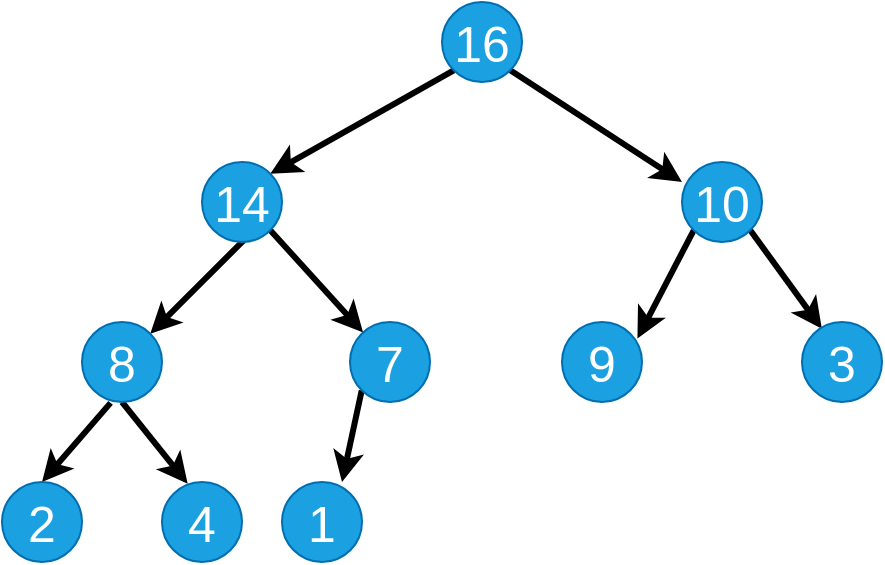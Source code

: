 <mxfile version="16.0.2" type="device" pages="30"><diagram id="Mh1oEhYV4h2nv2KfMiUJ" name="heap_1"><mxGraphModel dx="1422" dy="865" grid="1" gridSize="10" guides="1" tooltips="1" connect="1" arrows="1" fold="1" page="1" pageScale="1" pageWidth="827" pageHeight="1169" math="0" shadow="0"><root><mxCell id="0"/><mxCell id="1" parent="0"/><mxCell id="7YkOI5xjqQFsvjtPwYtm-11" style="edgeStyle=none;rounded=0;orthogonalLoop=1;jettySize=auto;html=1;exitX=0;exitY=1;exitDx=0;exitDy=0;entryX=1;entryY=0;entryDx=0;entryDy=0;fontSize=25;strokeWidth=3;" parent="1" source="7YkOI5xjqQFsvjtPwYtm-1" target="7YkOI5xjqQFsvjtPwYtm-2" edge="1"><mxGeometry relative="1" as="geometry"/></mxCell><mxCell id="7YkOI5xjqQFsvjtPwYtm-12" style="edgeStyle=none;rounded=0;orthogonalLoop=1;jettySize=auto;html=1;exitX=1;exitY=1;exitDx=0;exitDy=0;entryX=0;entryY=0.25;entryDx=0;entryDy=0;entryPerimeter=0;fontSize=25;strokeWidth=3;" parent="1" source="7YkOI5xjqQFsvjtPwYtm-1" target="7YkOI5xjqQFsvjtPwYtm-3" edge="1"><mxGeometry relative="1" as="geometry"/></mxCell><mxCell id="7YkOI5xjqQFsvjtPwYtm-1" value="16" style="ellipse;whiteSpace=wrap;html=1;aspect=fixed;fontSize=25;fillColor=#1ba1e2;fontColor=#ffffff;strokeColor=#006EAF;" parent="1" vertex="1"><mxGeometry x="440" y="80" width="40" height="40" as="geometry"/></mxCell><mxCell id="7YkOI5xjqQFsvjtPwYtm-15" style="edgeStyle=none;rounded=0;orthogonalLoop=1;jettySize=auto;html=1;exitX=1;exitY=1;exitDx=0;exitDy=0;fontSize=25;strokeWidth=3;" parent="1" source="7YkOI5xjqQFsvjtPwYtm-2" target="7YkOI5xjqQFsvjtPwYtm-7" edge="1"><mxGeometry relative="1" as="geometry"/></mxCell><mxCell id="7YkOI5xjqQFsvjtPwYtm-16" style="edgeStyle=none;rounded=0;orthogonalLoop=1;jettySize=auto;html=1;exitX=0;exitY=1;exitDx=0;exitDy=0;entryX=1;entryY=0;entryDx=0;entryDy=0;fontSize=25;strokeWidth=3;" parent="1" target="7YkOI5xjqQFsvjtPwYtm-6" edge="1"><mxGeometry relative="1" as="geometry"><mxPoint x="345.858" y="194.142" as="sourcePoint"/></mxGeometry></mxCell><mxCell id="7YkOI5xjqQFsvjtPwYtm-2" value="14" style="ellipse;whiteSpace=wrap;html=1;aspect=fixed;fontSize=25;fillColor=#1ba1e2;fontColor=#ffffff;strokeColor=#006EAF;" parent="1" vertex="1"><mxGeometry x="320" y="160" width="40" height="40" as="geometry"/></mxCell><mxCell id="7YkOI5xjqQFsvjtPwYtm-13" style="edgeStyle=none;rounded=0;orthogonalLoop=1;jettySize=auto;html=1;exitX=0;exitY=1;exitDx=0;exitDy=0;entryX=0.943;entryY=0.206;entryDx=0;entryDy=0;entryPerimeter=0;fontSize=25;strokeWidth=3;" parent="1" source="7YkOI5xjqQFsvjtPwYtm-3" target="7YkOI5xjqQFsvjtPwYtm-4" edge="1"><mxGeometry relative="1" as="geometry"/></mxCell><mxCell id="7YkOI5xjqQFsvjtPwYtm-14" style="edgeStyle=none;rounded=0;orthogonalLoop=1;jettySize=auto;html=1;exitX=1;exitY=1;exitDx=0;exitDy=0;entryX=0.248;entryY=0.084;entryDx=0;entryDy=0;entryPerimeter=0;fontSize=25;strokeWidth=3;" parent="1" source="7YkOI5xjqQFsvjtPwYtm-3" target="7YkOI5xjqQFsvjtPwYtm-5" edge="1"><mxGeometry relative="1" as="geometry"/></mxCell><mxCell id="7YkOI5xjqQFsvjtPwYtm-3" value="10" style="ellipse;whiteSpace=wrap;html=1;aspect=fixed;fontSize=25;fillColor=#1ba1e2;fontColor=#ffffff;strokeColor=#006EAF;" parent="1" vertex="1"><mxGeometry x="560" y="160" width="40" height="40" as="geometry"/></mxCell><mxCell id="7YkOI5xjqQFsvjtPwYtm-4" value="9" style="ellipse;whiteSpace=wrap;html=1;aspect=fixed;fontSize=25;fillColor=#1ba1e2;fontColor=#ffffff;strokeColor=#006EAF;" parent="1" vertex="1"><mxGeometry x="500" y="240" width="40" height="40" as="geometry"/></mxCell><mxCell id="7YkOI5xjqQFsvjtPwYtm-5" value="3" style="ellipse;whiteSpace=wrap;html=1;aspect=fixed;fontSize=25;fillColor=#1ba1e2;fontColor=#ffffff;strokeColor=#006EAF;" parent="1" vertex="1"><mxGeometry x="620" y="240" width="40" height="40" as="geometry"/></mxCell><mxCell id="7YkOI5xjqQFsvjtPwYtm-18" style="edgeStyle=none;rounded=0;orthogonalLoop=1;jettySize=auto;html=1;exitX=0.5;exitY=1;exitDx=0;exitDy=0;entryX=0.321;entryY=0.023;entryDx=0;entryDy=0;entryPerimeter=0;fontSize=25;strokeWidth=3;" parent="1" source="7YkOI5xjqQFsvjtPwYtm-6" target="7YkOI5xjqQFsvjtPwYtm-9" edge="1"><mxGeometry relative="1" as="geometry"/></mxCell><mxCell id="7YkOI5xjqQFsvjtPwYtm-19" style="edgeStyle=none;rounded=0;orthogonalLoop=1;jettySize=auto;html=1;exitX=0.357;exitY=1.011;exitDx=0;exitDy=0;entryX=0.5;entryY=0;entryDx=0;entryDy=0;fontSize=25;strokeWidth=3;exitPerimeter=0;" parent="1" source="7YkOI5xjqQFsvjtPwYtm-6" target="7YkOI5xjqQFsvjtPwYtm-8" edge="1"><mxGeometry relative="1" as="geometry"><mxPoint x="285.858" y="274.142" as="sourcePoint"/></mxGeometry></mxCell><mxCell id="7YkOI5xjqQFsvjtPwYtm-6" value="8" style="ellipse;whiteSpace=wrap;html=1;aspect=fixed;fontSize=25;fillColor=#1ba1e2;fontColor=#ffffff;strokeColor=#006EAF;" parent="1" vertex="1"><mxGeometry x="260" y="240" width="40" height="40" as="geometry"/></mxCell><mxCell id="7YkOI5xjqQFsvjtPwYtm-17" style="edgeStyle=none;rounded=0;orthogonalLoop=1;jettySize=auto;html=1;exitX=0;exitY=1;exitDx=0;exitDy=0;entryX=0.75;entryY=0;entryDx=0;entryDy=0;entryPerimeter=0;fontSize=25;strokeWidth=3;" parent="1" source="7YkOI5xjqQFsvjtPwYtm-7" target="7YkOI5xjqQFsvjtPwYtm-10" edge="1"><mxGeometry relative="1" as="geometry"/></mxCell><mxCell id="7YkOI5xjqQFsvjtPwYtm-7" value="7" style="ellipse;whiteSpace=wrap;html=1;aspect=fixed;fontSize=25;fillColor=#1ba1e2;fontColor=#ffffff;strokeColor=#006EAF;" parent="1" vertex="1"><mxGeometry x="394" y="240" width="40" height="40" as="geometry"/></mxCell><mxCell id="7YkOI5xjqQFsvjtPwYtm-8" value="2" style="ellipse;whiteSpace=wrap;html=1;aspect=fixed;fontSize=25;fillColor=#1ba1e2;fontColor=#ffffff;strokeColor=#006EAF;" parent="1" vertex="1"><mxGeometry x="220" y="320" width="40" height="40" as="geometry"/></mxCell><mxCell id="7YkOI5xjqQFsvjtPwYtm-9" value="4" style="ellipse;whiteSpace=wrap;html=1;aspect=fixed;fontSize=25;fillColor=#1ba1e2;fontColor=#ffffff;strokeColor=#006EAF;" parent="1" vertex="1"><mxGeometry x="300" y="320" width="40" height="40" as="geometry"/></mxCell><mxCell id="7YkOI5xjqQFsvjtPwYtm-10" value="1" style="ellipse;whiteSpace=wrap;html=1;aspect=fixed;fontSize=25;fillColor=#1ba1e2;fontColor=#ffffff;strokeColor=#006EAF;" parent="1" vertex="1"><mxGeometry x="360" y="320" width="40" height="40" as="geometry"/></mxCell></root></mxGraphModel></diagram><diagram id="MG0icEL35mhY74NnV9zW" name="heap_2"><mxGraphModel dx="1422" dy="865" grid="1" gridSize="10" guides="1" tooltips="1" connect="1" arrows="1" fold="1" page="1" pageScale="1" pageWidth="827" pageHeight="1169" math="1" shadow="0"><root><mxCell id="IWtk4mi_NCFV0VXkoiNl-0"/><mxCell id="IWtk4mi_NCFV0VXkoiNl-1" parent="IWtk4mi_NCFV0VXkoiNl-0"/><mxCell id="7B4y8S1yGqyJXkGBCGOs-0" style="edgeStyle=none;rounded=0;orthogonalLoop=1;jettySize=auto;html=1;exitX=0;exitY=1;exitDx=0;exitDy=0;entryX=1;entryY=0;entryDx=0;entryDy=0;fontSize=25;strokeWidth=3;" parent="IWtk4mi_NCFV0VXkoiNl-1" source="7B4y8S1yGqyJXkGBCGOs-2" target="7B4y8S1yGqyJXkGBCGOs-5" edge="1"><mxGeometry relative="1" as="geometry"/></mxCell><mxCell id="7B4y8S1yGqyJXkGBCGOs-1" style="edgeStyle=none;rounded=0;orthogonalLoop=1;jettySize=auto;html=1;exitX=1;exitY=1;exitDx=0;exitDy=0;entryX=0;entryY=0.25;entryDx=0;entryDy=0;entryPerimeter=0;fontSize=25;strokeWidth=3;" parent="IWtk4mi_NCFV0VXkoiNl-1" source="7B4y8S1yGqyJXkGBCGOs-2" target="7B4y8S1yGqyJXkGBCGOs-8" edge="1"><mxGeometry relative="1" as="geometry"/></mxCell><mxCell id="7B4y8S1yGqyJXkGBCGOs-2" value="16" style="ellipse;whiteSpace=wrap;html=1;aspect=fixed;fontSize=25;fillColor=#1ba1e2;fontColor=#ffffff;strokeColor=#006EAF;" parent="IWtk4mi_NCFV0VXkoiNl-1" vertex="1"><mxGeometry x="380" y="80" width="40" height="40" as="geometry"/></mxCell><mxCell id="7B4y8S1yGqyJXkGBCGOs-3" style="edgeStyle=none;rounded=0;orthogonalLoop=1;jettySize=auto;html=1;exitX=1;exitY=1;exitDx=0;exitDy=0;fontSize=25;strokeWidth=3;" parent="IWtk4mi_NCFV0VXkoiNl-1" source="7B4y8S1yGqyJXkGBCGOs-5" target="7B4y8S1yGqyJXkGBCGOs-15" edge="1"><mxGeometry relative="1" as="geometry"/></mxCell><mxCell id="7B4y8S1yGqyJXkGBCGOs-4" style="edgeStyle=none;rounded=0;orthogonalLoop=1;jettySize=auto;html=1;exitX=0;exitY=1;exitDx=0;exitDy=0;entryX=1;entryY=0;entryDx=0;entryDy=0;fontSize=25;strokeWidth=3;" parent="IWtk4mi_NCFV0VXkoiNl-1" target="7B4y8S1yGqyJXkGBCGOs-13" edge="1"><mxGeometry relative="1" as="geometry"><mxPoint x="285.858" y="194.142" as="sourcePoint"/></mxGeometry></mxCell><mxCell id="7B4y8S1yGqyJXkGBCGOs-5" value="14" style="ellipse;whiteSpace=wrap;html=1;aspect=fixed;fontSize=25;fillColor=#1ba1e2;fontColor=#ffffff;strokeColor=#006EAF;" parent="IWtk4mi_NCFV0VXkoiNl-1" vertex="1"><mxGeometry x="260" y="160" width="40" height="40" as="geometry"/></mxCell><mxCell id="7B4y8S1yGqyJXkGBCGOs-6" style="edgeStyle=none;rounded=0;orthogonalLoop=1;jettySize=auto;html=1;exitX=0;exitY=1;exitDx=0;exitDy=0;entryX=0.943;entryY=0.206;entryDx=0;entryDy=0;entryPerimeter=0;fontSize=25;strokeWidth=3;" parent="IWtk4mi_NCFV0VXkoiNl-1" source="7B4y8S1yGqyJXkGBCGOs-8" target="7B4y8S1yGqyJXkGBCGOs-9" edge="1"><mxGeometry relative="1" as="geometry"/></mxCell><mxCell id="7B4y8S1yGqyJXkGBCGOs-7" style="edgeStyle=none;rounded=0;orthogonalLoop=1;jettySize=auto;html=1;exitX=1;exitY=1;exitDx=0;exitDy=0;entryX=0.248;entryY=0.084;entryDx=0;entryDy=0;entryPerimeter=0;fontSize=25;strokeWidth=3;" parent="IWtk4mi_NCFV0VXkoiNl-1" source="7B4y8S1yGqyJXkGBCGOs-8" target="7B4y8S1yGqyJXkGBCGOs-10" edge="1"><mxGeometry relative="1" as="geometry"/></mxCell><mxCell id="7B4y8S1yGqyJXkGBCGOs-8" value="10" style="ellipse;whiteSpace=wrap;html=1;aspect=fixed;fontSize=25;fillColor=#1ba1e2;fontColor=#ffffff;strokeColor=#006EAF;" parent="IWtk4mi_NCFV0VXkoiNl-1" vertex="1"><mxGeometry x="500" y="160" width="40" height="40" as="geometry"/></mxCell><mxCell id="7B4y8S1yGqyJXkGBCGOs-9" value="9" style="ellipse;whiteSpace=wrap;html=1;aspect=fixed;fontSize=25;fillColor=#1ba1e2;fontColor=#ffffff;strokeColor=#006EAF;" parent="IWtk4mi_NCFV0VXkoiNl-1" vertex="1"><mxGeometry x="440" y="240" width="40" height="40" as="geometry"/></mxCell><mxCell id="7B4y8S1yGqyJXkGBCGOs-10" value="3" style="ellipse;whiteSpace=wrap;html=1;aspect=fixed;fontSize=25;fillColor=#1ba1e2;fontColor=#ffffff;strokeColor=#006EAF;" parent="IWtk4mi_NCFV0VXkoiNl-1" vertex="1"><mxGeometry x="560" y="240" width="40" height="40" as="geometry"/></mxCell><mxCell id="7B4y8S1yGqyJXkGBCGOs-11" style="edgeStyle=none;rounded=0;orthogonalLoop=1;jettySize=auto;html=1;exitX=0.5;exitY=1;exitDx=0;exitDy=0;entryX=0.321;entryY=0.023;entryDx=0;entryDy=0;entryPerimeter=0;fontSize=25;strokeWidth=3;" parent="IWtk4mi_NCFV0VXkoiNl-1" source="7B4y8S1yGqyJXkGBCGOs-13" target="7B4y8S1yGqyJXkGBCGOs-17" edge="1"><mxGeometry relative="1" as="geometry"/></mxCell><mxCell id="7B4y8S1yGqyJXkGBCGOs-12" style="edgeStyle=none;rounded=0;orthogonalLoop=1;jettySize=auto;html=1;exitX=0.357;exitY=1.011;exitDx=0;exitDy=0;entryX=0.5;entryY=0;entryDx=0;entryDy=0;fontSize=25;strokeWidth=3;exitPerimeter=0;" parent="IWtk4mi_NCFV0VXkoiNl-1" source="7B4y8S1yGqyJXkGBCGOs-13" target="7B4y8S1yGqyJXkGBCGOs-16" edge="1"><mxGeometry relative="1" as="geometry"><mxPoint x="225.858" y="274.142" as="sourcePoint"/></mxGeometry></mxCell><mxCell id="7B4y8S1yGqyJXkGBCGOs-13" value="8" style="ellipse;whiteSpace=wrap;html=1;aspect=fixed;fontSize=25;fillColor=#1ba1e2;fontColor=#ffffff;strokeColor=#006EAF;" parent="IWtk4mi_NCFV0VXkoiNl-1" vertex="1"><mxGeometry x="200" y="240" width="40" height="40" as="geometry"/></mxCell><mxCell id="7B4y8S1yGqyJXkGBCGOs-14" style="edgeStyle=none;rounded=0;orthogonalLoop=1;jettySize=auto;html=1;exitX=0;exitY=1;exitDx=0;exitDy=0;entryX=0.75;entryY=0;entryDx=0;entryDy=0;entryPerimeter=0;fontSize=25;strokeWidth=3;" parent="IWtk4mi_NCFV0VXkoiNl-1" source="7B4y8S1yGqyJXkGBCGOs-15" target="7B4y8S1yGqyJXkGBCGOs-18" edge="1"><mxGeometry relative="1" as="geometry"/></mxCell><mxCell id="7B4y8S1yGqyJXkGBCGOs-15" value="7" style="ellipse;whiteSpace=wrap;html=1;aspect=fixed;fontSize=25;fillColor=#1ba1e2;fontColor=#ffffff;strokeColor=#006EAF;" parent="IWtk4mi_NCFV0VXkoiNl-1" vertex="1"><mxGeometry x="334" y="240" width="40" height="40" as="geometry"/></mxCell><mxCell id="7B4y8S1yGqyJXkGBCGOs-16" value="2" style="ellipse;whiteSpace=wrap;html=1;aspect=fixed;fontSize=25;fillColor=#1ba1e2;fontColor=#ffffff;strokeColor=#006EAF;" parent="IWtk4mi_NCFV0VXkoiNl-1" vertex="1"><mxGeometry x="160" y="320" width="40" height="40" as="geometry"/></mxCell><mxCell id="7B4y8S1yGqyJXkGBCGOs-17" value="4" style="ellipse;whiteSpace=wrap;html=1;aspect=fixed;fontSize=25;fillColor=#1ba1e2;fontColor=#ffffff;strokeColor=#006EAF;" parent="IWtk4mi_NCFV0VXkoiNl-1" vertex="1"><mxGeometry x="240" y="320" width="40" height="40" as="geometry"/></mxCell><mxCell id="7B4y8S1yGqyJXkGBCGOs-18" value="1" style="ellipse;whiteSpace=wrap;html=1;aspect=fixed;fontSize=25;fillColor=#1ba1e2;fontColor=#ffffff;strokeColor=#006EAF;" parent="IWtk4mi_NCFV0VXkoiNl-1" vertex="1"><mxGeometry x="300" y="320" width="40" height="40" as="geometry"/></mxCell><mxCell id="7B4y8S1yGqyJXkGBCGOs-19" value="$$h=3$$" style="text;html=1;strokeColor=none;fillColor=none;align=center;verticalAlign=middle;whiteSpace=wrap;rounded=0;fontSize=25;fontColor=#0000FF;" parent="IWtk4mi_NCFV0VXkoiNl-1" vertex="1"><mxGeometry x="430" y="80" width="60" height="30" as="geometry"/></mxCell><mxCell id="7B4y8S1yGqyJXkGBCGOs-20" value="$$h=2$$" style="text;html=1;strokeColor=none;fillColor=none;align=center;verticalAlign=middle;whiteSpace=wrap;rounded=0;fontSize=25;fontColor=#0000FF;" parent="IWtk4mi_NCFV0VXkoiNl-1" vertex="1"><mxGeometry x="190" y="160" width="60" height="30" as="geometry"/></mxCell><mxCell id="7B4y8S1yGqyJXkGBCGOs-21" value="$$h=1$$" style="text;html=1;strokeColor=none;fillColor=none;align=center;verticalAlign=middle;whiteSpace=wrap;rounded=0;fontSize=25;fontColor=#0000FF;" parent="IWtk4mi_NCFV0VXkoiNl-1" vertex="1"><mxGeometry x="110" y="240" width="60" height="30" as="geometry"/></mxCell><mxCell id="7B4y8S1yGqyJXkGBCGOs-22" value="$$h=0$$" style="text;html=1;strokeColor=none;fillColor=none;align=center;verticalAlign=middle;whiteSpace=wrap;rounded=0;fontSize=25;fontColor=#0000FF;" parent="IWtk4mi_NCFV0VXkoiNl-1" vertex="1"><mxGeometry x="90" y="325" width="60" height="30" as="geometry"/></mxCell><mxCell id="7B4y8S1yGqyJXkGBCGOs-23" value="$$h=1$$" style="text;html=1;strokeColor=none;fillColor=none;align=center;verticalAlign=middle;whiteSpace=wrap;rounded=0;fontSize=25;fontColor=#0000FF;" parent="IWtk4mi_NCFV0VXkoiNl-1" vertex="1"><mxGeometry x="560" y="160" width="60" height="30" as="geometry"/></mxCell><mxCell id="7B4y8S1yGqyJXkGBCGOs-24" value="$$h=0$$" style="text;html=1;strokeColor=none;fillColor=none;align=center;verticalAlign=middle;whiteSpace=wrap;rounded=0;fontSize=25;fontColor=#0000FF;" parent="IWtk4mi_NCFV0VXkoiNl-1" vertex="1"><mxGeometry x="610" y="245" width="60" height="30" as="geometry"/></mxCell><mxCell id="7B4y8S1yGqyJXkGBCGOs-25" value="" style="shape=flexArrow;endArrow=classic;startArrow=classic;html=1;rounded=0;fontSize=25;fontColor=#0000FF;strokeWidth=3;fillColor=#60a917;strokeColor=#2D7600;" parent="IWtk4mi_NCFV0VXkoiNl-1" edge="1"><mxGeometry width="100" height="100" relative="1" as="geometry"><mxPoint x="60" y="355" as="sourcePoint"/><mxPoint x="60" y="80" as="targetPoint"/></mxGeometry></mxCell><mxCell id="7B4y8S1yGqyJXkGBCGOs-26" value="" style="shape=flexArrow;endArrow=classic;startArrow=classic;html=1;rounded=0;fontSize=25;fontColor=#0000FF;strokeWidth=3;fillColor=#1ba1e2;strokeColor=#006EAF;" parent="IWtk4mi_NCFV0VXkoiNl-1" edge="1"><mxGeometry width="100" height="100" relative="1" as="geometry"><mxPoint x="700" y="280" as="sourcePoint"/><mxPoint x="700" y="80" as="targetPoint"/></mxGeometry></mxCell><mxCell id="7B4y8S1yGqyJXkGBCGOs-27" value="$$h=height$$" style="text;html=1;strokeColor=none;fillColor=none;align=center;verticalAlign=middle;whiteSpace=wrap;rounded=0;fontSize=25;fontColor=#FF0000;" parent="IWtk4mi_NCFV0VXkoiNl-1" vertex="1"><mxGeometry x="50" y="50" width="160" height="30" as="geometry"/></mxCell><mxCell id="7B4y8S1yGqyJXkGBCGOs-29" value="$$h=height-1$$" style="text;html=1;strokeColor=none;fillColor=none;align=center;verticalAlign=middle;whiteSpace=wrap;rounded=0;fontSize=25;fontColor=#FF0000;" parent="IWtk4mi_NCFV0VXkoiNl-1" vertex="1"><mxGeometry x="550" y="40" width="200" height="30" as="geometry"/></mxCell></root></mxGraphModel></diagram><diagram id="mCGpzYfFSkSIqfWV03Ot" name="heap_3"><mxGraphModel dx="1422" dy="865" grid="1" gridSize="10" guides="1" tooltips="1" connect="1" arrows="1" fold="1" page="1" pageScale="1" pageWidth="827" pageHeight="1169" math="1" shadow="0"><root><mxCell id="i9vR6pFwggjcQFjnct7q-0"/><mxCell id="i9vR6pFwggjcQFjnct7q-1" parent="i9vR6pFwggjcQFjnct7q-0"/><mxCell id="i9vR6pFwggjcQFjnct7q-2" style="edgeStyle=none;rounded=0;orthogonalLoop=1;jettySize=auto;html=1;exitX=0;exitY=1;exitDx=0;exitDy=0;entryX=1;entryY=0;entryDx=0;entryDy=0;fontSize=25;strokeWidth=3;" parent="i9vR6pFwggjcQFjnct7q-1" source="i9vR6pFwggjcQFjnct7q-4" target="i9vR6pFwggjcQFjnct7q-7" edge="1"><mxGeometry relative="1" as="geometry"/></mxCell><mxCell id="i9vR6pFwggjcQFjnct7q-3" style="edgeStyle=none;rounded=0;orthogonalLoop=1;jettySize=auto;html=1;exitX=1;exitY=1;exitDx=0;exitDy=0;entryX=0;entryY=0.25;entryDx=0;entryDy=0;entryPerimeter=0;fontSize=25;strokeWidth=3;" parent="i9vR6pFwggjcQFjnct7q-1" source="i9vR6pFwggjcQFjnct7q-4" target="i9vR6pFwggjcQFjnct7q-10" edge="1"><mxGeometry relative="1" as="geometry"/></mxCell><mxCell id="i9vR6pFwggjcQFjnct7q-4" value="16" style="ellipse;whiteSpace=wrap;html=1;aspect=fixed;fontSize=25;fillColor=#1ba1e2;fontColor=#ffffff;strokeColor=#006EAF;" parent="i9vR6pFwggjcQFjnct7q-1" vertex="1"><mxGeometry x="380" y="80" width="40" height="40" as="geometry"/></mxCell><mxCell id="i9vR6pFwggjcQFjnct7q-5" style="edgeStyle=none;rounded=0;orthogonalLoop=1;jettySize=auto;html=1;exitX=1;exitY=1;exitDx=0;exitDy=0;fontSize=25;strokeWidth=3;" parent="i9vR6pFwggjcQFjnct7q-1" source="i9vR6pFwggjcQFjnct7q-7" target="i9vR6pFwggjcQFjnct7q-17" edge="1"><mxGeometry relative="1" as="geometry"/></mxCell><mxCell id="i9vR6pFwggjcQFjnct7q-6" style="edgeStyle=none;rounded=0;orthogonalLoop=1;jettySize=auto;html=1;exitX=0;exitY=1;exitDx=0;exitDy=0;entryX=1;entryY=0;entryDx=0;entryDy=0;fontSize=25;strokeWidth=3;" parent="i9vR6pFwggjcQFjnct7q-1" target="i9vR6pFwggjcQFjnct7q-15" edge="1"><mxGeometry relative="1" as="geometry"><mxPoint x="285.858" y="194.142" as="sourcePoint"/></mxGeometry></mxCell><mxCell id="i9vR6pFwggjcQFjnct7q-7" value="14" style="ellipse;whiteSpace=wrap;html=1;aspect=fixed;fontSize=25;fillColor=#1ba1e2;fontColor=#ffffff;strokeColor=#006EAF;" parent="i9vR6pFwggjcQFjnct7q-1" vertex="1"><mxGeometry x="260" y="160" width="40" height="40" as="geometry"/></mxCell><mxCell id="i9vR6pFwggjcQFjnct7q-8" style="edgeStyle=none;rounded=0;orthogonalLoop=1;jettySize=auto;html=1;exitX=0;exitY=1;exitDx=0;exitDy=0;entryX=0.943;entryY=0.206;entryDx=0;entryDy=0;entryPerimeter=0;fontSize=25;strokeWidth=3;" parent="i9vR6pFwggjcQFjnct7q-1" source="i9vR6pFwggjcQFjnct7q-10" target="i9vR6pFwggjcQFjnct7q-11" edge="1"><mxGeometry relative="1" as="geometry"/></mxCell><mxCell id="i9vR6pFwggjcQFjnct7q-9" style="edgeStyle=none;rounded=0;orthogonalLoop=1;jettySize=auto;html=1;exitX=1;exitY=1;exitDx=0;exitDy=0;entryX=0.248;entryY=0.084;entryDx=0;entryDy=0;entryPerimeter=0;fontSize=25;strokeWidth=3;" parent="i9vR6pFwggjcQFjnct7q-1" source="i9vR6pFwggjcQFjnct7q-10" target="i9vR6pFwggjcQFjnct7q-12" edge="1"><mxGeometry relative="1" as="geometry"/></mxCell><mxCell id="i9vR6pFwggjcQFjnct7q-10" value="10" style="ellipse;whiteSpace=wrap;html=1;aspect=fixed;fontSize=25;fillColor=#1ba1e2;fontColor=#ffffff;strokeColor=#006EAF;" parent="i9vR6pFwggjcQFjnct7q-1" vertex="1"><mxGeometry x="500" y="160" width="40" height="40" as="geometry"/></mxCell><mxCell id="i9vR6pFwggjcQFjnct7q-11" value="9" style="ellipse;whiteSpace=wrap;html=1;aspect=fixed;fontSize=25;fillColor=#1ba1e2;fontColor=#ffffff;strokeColor=#006EAF;" parent="i9vR6pFwggjcQFjnct7q-1" vertex="1"><mxGeometry x="440" y="240" width="40" height="40" as="geometry"/></mxCell><mxCell id="i9vR6pFwggjcQFjnct7q-12" value="3" style="ellipse;whiteSpace=wrap;html=1;aspect=fixed;fontSize=25;fillColor=#1ba1e2;fontColor=#ffffff;strokeColor=#006EAF;" parent="i9vR6pFwggjcQFjnct7q-1" vertex="1"><mxGeometry x="560" y="240" width="40" height="40" as="geometry"/></mxCell><mxCell id="i9vR6pFwggjcQFjnct7q-13" style="edgeStyle=none;rounded=0;orthogonalLoop=1;jettySize=auto;html=1;exitX=0.5;exitY=1;exitDx=0;exitDy=0;entryX=0.321;entryY=0.023;entryDx=0;entryDy=0;entryPerimeter=0;fontSize=25;strokeWidth=3;" parent="i9vR6pFwggjcQFjnct7q-1" source="i9vR6pFwggjcQFjnct7q-15" target="i9vR6pFwggjcQFjnct7q-19" edge="1"><mxGeometry relative="1" as="geometry"/></mxCell><mxCell id="i9vR6pFwggjcQFjnct7q-14" style="edgeStyle=none;rounded=0;orthogonalLoop=1;jettySize=auto;html=1;exitX=0.357;exitY=1.011;exitDx=0;exitDy=0;entryX=0.5;entryY=0;entryDx=0;entryDy=0;fontSize=25;strokeWidth=3;exitPerimeter=0;" parent="i9vR6pFwggjcQFjnct7q-1" source="i9vR6pFwggjcQFjnct7q-15" target="i9vR6pFwggjcQFjnct7q-18" edge="1"><mxGeometry relative="1" as="geometry"><mxPoint x="225.858" y="274.142" as="sourcePoint"/></mxGeometry></mxCell><mxCell id="i9vR6pFwggjcQFjnct7q-15" value="8" style="ellipse;whiteSpace=wrap;html=1;aspect=fixed;fontSize=25;fillColor=#1ba1e2;fontColor=#ffffff;strokeColor=#006EAF;" parent="i9vR6pFwggjcQFjnct7q-1" vertex="1"><mxGeometry x="200" y="240" width="40" height="40" as="geometry"/></mxCell><mxCell id="i9vR6pFwggjcQFjnct7q-16" style="edgeStyle=none;rounded=0;orthogonalLoop=1;jettySize=auto;html=1;exitX=0;exitY=1;exitDx=0;exitDy=0;entryX=0.75;entryY=0;entryDx=0;entryDy=0;entryPerimeter=0;fontSize=25;strokeWidth=3;" parent="i9vR6pFwggjcQFjnct7q-1" source="i9vR6pFwggjcQFjnct7q-17" target="i9vR6pFwggjcQFjnct7q-20" edge="1"><mxGeometry relative="1" as="geometry"/></mxCell><mxCell id="i9vR6pFwggjcQFjnct7q-17" value="7" style="ellipse;whiteSpace=wrap;html=1;aspect=fixed;fontSize=25;fillColor=#1ba1e2;fontColor=#ffffff;strokeColor=#006EAF;" parent="i9vR6pFwggjcQFjnct7q-1" vertex="1"><mxGeometry x="334" y="240" width="40" height="40" as="geometry"/></mxCell><mxCell id="i9vR6pFwggjcQFjnct7q-18" value="2" style="ellipse;whiteSpace=wrap;html=1;aspect=fixed;fontSize=25;fillColor=#1ba1e2;fontColor=#ffffff;strokeColor=#006EAF;" parent="i9vR6pFwggjcQFjnct7q-1" vertex="1"><mxGeometry x="160" y="320" width="40" height="40" as="geometry"/></mxCell><mxCell id="i9vR6pFwggjcQFjnct7q-19" value="4" style="ellipse;whiteSpace=wrap;html=1;aspect=fixed;fontSize=25;fillColor=#1ba1e2;fontColor=#ffffff;strokeColor=#006EAF;" parent="i9vR6pFwggjcQFjnct7q-1" vertex="1"><mxGeometry x="240" y="320" width="40" height="40" as="geometry"/></mxCell><mxCell id="i9vR6pFwggjcQFjnct7q-20" value="1" style="ellipse;whiteSpace=wrap;html=1;aspect=fixed;fontSize=25;fillColor=#1ba1e2;fontColor=#ffffff;strokeColor=#006EAF;" parent="i9vR6pFwggjcQFjnct7q-1" vertex="1"><mxGeometry x="300" y="320" width="40" height="40" as="geometry"/></mxCell><mxCell id="i9vR6pFwggjcQFjnct7q-21" value="$$d=0$$" style="text;html=1;strokeColor=none;fillColor=none;align=center;verticalAlign=middle;whiteSpace=wrap;rounded=0;fontSize=25;fontColor=#0000FF;" parent="i9vR6pFwggjcQFjnct7q-1" vertex="1"><mxGeometry x="430" y="80" width="60" height="30" as="geometry"/></mxCell><mxCell id="i9vR6pFwggjcQFjnct7q-22" value="$$d=1$$" style="text;html=1;strokeColor=none;fillColor=none;align=center;verticalAlign=middle;whiteSpace=wrap;rounded=0;fontSize=25;fontColor=#0000FF;" parent="i9vR6pFwggjcQFjnct7q-1" vertex="1"><mxGeometry x="190" y="160" width="60" height="30" as="geometry"/></mxCell><mxCell id="i9vR6pFwggjcQFjnct7q-23" value="$$d=2$$" style="text;html=1;strokeColor=none;fillColor=none;align=center;verticalAlign=middle;whiteSpace=wrap;rounded=0;fontSize=25;fontColor=#0000FF;" parent="i9vR6pFwggjcQFjnct7q-1" vertex="1"><mxGeometry x="110" y="240" width="60" height="30" as="geometry"/></mxCell><mxCell id="i9vR6pFwggjcQFjnct7q-24" value="$$d=3$$" style="text;html=1;strokeColor=none;fillColor=none;align=center;verticalAlign=middle;whiteSpace=wrap;rounded=0;fontSize=25;fontColor=#0000FF;" parent="i9vR6pFwggjcQFjnct7q-1" vertex="1"><mxGeometry x="90" y="325" width="60" height="30" as="geometry"/></mxCell><mxCell id="i9vR6pFwggjcQFjnct7q-25" value="$$d=1$$" style="text;html=1;strokeColor=none;fillColor=none;align=center;verticalAlign=middle;whiteSpace=wrap;rounded=0;fontSize=25;fontColor=#0000FF;" parent="i9vR6pFwggjcQFjnct7q-1" vertex="1"><mxGeometry x="560" y="160" width="60" height="30" as="geometry"/></mxCell><mxCell id="i9vR6pFwggjcQFjnct7q-26" value="$$d=2$$" style="text;html=1;strokeColor=none;fillColor=none;align=center;verticalAlign=middle;whiteSpace=wrap;rounded=0;fontSize=25;fontColor=#0000FF;" parent="i9vR6pFwggjcQFjnct7q-1" vertex="1"><mxGeometry x="610" y="245" width="60" height="30" as="geometry"/></mxCell><mxCell id="i9vR6pFwggjcQFjnct7q-27" value="" style="shape=flexArrow;endArrow=classic;startArrow=classic;html=1;rounded=0;fontSize=25;fontColor=#0000FF;strokeWidth=3;fillColor=#60a917;strokeColor=#2D7600;" parent="i9vR6pFwggjcQFjnct7q-1" edge="1"><mxGeometry width="100" height="100" relative="1" as="geometry"><mxPoint x="60" y="355.0" as="sourcePoint"/><mxPoint x="60" y="80" as="targetPoint"/></mxGeometry></mxCell><mxCell id="i9vR6pFwggjcQFjnct7q-29" value="$$d=depth$$" style="text;html=1;strokeColor=none;fillColor=none;align=center;verticalAlign=middle;whiteSpace=wrap;rounded=0;fontSize=25;fontColor=#FF0000;" parent="i9vR6pFwggjcQFjnct7q-1" vertex="1"><mxGeometry x="50" y="50" width="160" height="30" as="geometry"/></mxCell></root></mxGraphModel></diagram><diagram id="Y5QlsLCS5dAHlvFH20Qk" name="heap_min_heap"><mxGraphModel dx="1422" dy="865" grid="1" gridSize="10" guides="1" tooltips="1" connect="1" arrows="1" fold="1" page="1" pageScale="1" pageWidth="827" pageHeight="1169" math="1" shadow="0"><root><mxCell id="8YKETmCzu-WyIXLXIpPh-0"/><mxCell id="8YKETmCzu-WyIXLXIpPh-1" parent="8YKETmCzu-WyIXLXIpPh-0"/><mxCell id="8YKETmCzu-WyIXLXIpPh-2" style="edgeStyle=none;rounded=0;orthogonalLoop=1;jettySize=auto;html=1;exitX=0;exitY=1;exitDx=0;exitDy=0;entryX=1;entryY=0;entryDx=0;entryDy=0;fontSize=25;strokeWidth=3;" parent="8YKETmCzu-WyIXLXIpPh-1" source="8YKETmCzu-WyIXLXIpPh-4" target="8YKETmCzu-WyIXLXIpPh-7" edge="1"><mxGeometry relative="1" as="geometry"/></mxCell><mxCell id="8YKETmCzu-WyIXLXIpPh-3" style="edgeStyle=none;rounded=0;orthogonalLoop=1;jettySize=auto;html=1;exitX=1;exitY=1;exitDx=0;exitDy=0;entryX=0;entryY=0.25;entryDx=0;entryDy=0;entryPerimeter=0;fontSize=25;strokeWidth=3;" parent="8YKETmCzu-WyIXLXIpPh-1" source="8YKETmCzu-WyIXLXIpPh-4" target="8YKETmCzu-WyIXLXIpPh-10" edge="1"><mxGeometry relative="1" as="geometry"/></mxCell><mxCell id="8YKETmCzu-WyIXLXIpPh-4" value="1" style="ellipse;whiteSpace=wrap;html=1;aspect=fixed;fontSize=25;fillColor=#1ba1e2;fontColor=#ffffff;strokeColor=#006EAF;" parent="8YKETmCzu-WyIXLXIpPh-1" vertex="1"><mxGeometry x="380" y="80" width="40" height="40" as="geometry"/></mxCell><mxCell id="8YKETmCzu-WyIXLXIpPh-5" style="edgeStyle=none;rounded=0;orthogonalLoop=1;jettySize=auto;html=1;exitX=1;exitY=1;exitDx=0;exitDy=0;fontSize=25;strokeWidth=3;" parent="8YKETmCzu-WyIXLXIpPh-1" source="8YKETmCzu-WyIXLXIpPh-7" target="8YKETmCzu-WyIXLXIpPh-17" edge="1"><mxGeometry relative="1" as="geometry"/></mxCell><mxCell id="8YKETmCzu-WyIXLXIpPh-6" style="edgeStyle=none;rounded=0;orthogonalLoop=1;jettySize=auto;html=1;exitX=0;exitY=1;exitDx=0;exitDy=0;entryX=1;entryY=0;entryDx=0;entryDy=0;fontSize=25;strokeWidth=3;" parent="8YKETmCzu-WyIXLXIpPh-1" target="8YKETmCzu-WyIXLXIpPh-15" edge="1"><mxGeometry relative="1" as="geometry"><mxPoint x="285.858" y="194.142" as="sourcePoint"/></mxGeometry></mxCell><mxCell id="8YKETmCzu-WyIXLXIpPh-7" value="2" style="ellipse;whiteSpace=wrap;html=1;aspect=fixed;fontSize=25;fillColor=#1ba1e2;fontColor=#ffffff;strokeColor=#006EAF;" parent="8YKETmCzu-WyIXLXIpPh-1" vertex="1"><mxGeometry x="260" y="160" width="40" height="40" as="geometry"/></mxCell><mxCell id="8YKETmCzu-WyIXLXIpPh-8" style="edgeStyle=none;rounded=0;orthogonalLoop=1;jettySize=auto;html=1;exitX=0;exitY=1;exitDx=0;exitDy=0;entryX=0.943;entryY=0.206;entryDx=0;entryDy=0;entryPerimeter=0;fontSize=25;strokeWidth=3;" parent="8YKETmCzu-WyIXLXIpPh-1" source="8YKETmCzu-WyIXLXIpPh-10" target="8YKETmCzu-WyIXLXIpPh-11" edge="1"><mxGeometry relative="1" as="geometry"/></mxCell><mxCell id="8YKETmCzu-WyIXLXIpPh-9" style="edgeStyle=none;rounded=0;orthogonalLoop=1;jettySize=auto;html=1;exitX=1;exitY=1;exitDx=0;exitDy=0;entryX=0.248;entryY=0.084;entryDx=0;entryDy=0;entryPerimeter=0;fontSize=25;strokeWidth=3;" parent="8YKETmCzu-WyIXLXIpPh-1" source="8YKETmCzu-WyIXLXIpPh-10" target="8YKETmCzu-WyIXLXIpPh-12" edge="1"><mxGeometry relative="1" as="geometry"/></mxCell><mxCell id="8YKETmCzu-WyIXLXIpPh-10" value="4" style="ellipse;whiteSpace=wrap;html=1;aspect=fixed;fontSize=25;fillColor=#1ba1e2;fontColor=#ffffff;strokeColor=#006EAF;" parent="8YKETmCzu-WyIXLXIpPh-1" vertex="1"><mxGeometry x="500" y="160" width="40" height="40" as="geometry"/></mxCell><mxCell id="8YKETmCzu-WyIXLXIpPh-11" value="9" style="ellipse;whiteSpace=wrap;html=1;aspect=fixed;fontSize=25;fillColor=#1ba1e2;fontColor=#ffffff;strokeColor=#006EAF;" parent="8YKETmCzu-WyIXLXIpPh-1" vertex="1"><mxGeometry x="440" y="240" width="40" height="40" as="geometry"/></mxCell><mxCell id="8YKETmCzu-WyIXLXIpPh-12" value="8" style="ellipse;whiteSpace=wrap;html=1;aspect=fixed;fontSize=25;fillColor=#1ba1e2;fontColor=#ffffff;strokeColor=#006EAF;" parent="8YKETmCzu-WyIXLXIpPh-1" vertex="1"><mxGeometry x="560" y="240" width="40" height="40" as="geometry"/></mxCell><mxCell id="8YKETmCzu-WyIXLXIpPh-13" style="edgeStyle=none;rounded=0;orthogonalLoop=1;jettySize=auto;html=1;exitX=0.5;exitY=1;exitDx=0;exitDy=0;entryX=0.321;entryY=0.023;entryDx=0;entryDy=0;entryPerimeter=0;fontSize=25;strokeWidth=3;" parent="8YKETmCzu-WyIXLXIpPh-1" source="8YKETmCzu-WyIXLXIpPh-15" target="8YKETmCzu-WyIXLXIpPh-19" edge="1"><mxGeometry relative="1" as="geometry"/></mxCell><mxCell id="8YKETmCzu-WyIXLXIpPh-14" style="edgeStyle=none;rounded=0;orthogonalLoop=1;jettySize=auto;html=1;exitX=0.357;exitY=1.011;exitDx=0;exitDy=0;entryX=0.5;entryY=0;entryDx=0;entryDy=0;fontSize=25;strokeWidth=3;exitPerimeter=0;" parent="8YKETmCzu-WyIXLXIpPh-1" source="8YKETmCzu-WyIXLXIpPh-15" target="8YKETmCzu-WyIXLXIpPh-18" edge="1"><mxGeometry relative="1" as="geometry"><mxPoint x="225.858" y="274.142" as="sourcePoint"/></mxGeometry></mxCell><mxCell id="8YKETmCzu-WyIXLXIpPh-15" value="3" style="ellipse;whiteSpace=wrap;html=1;aspect=fixed;fontSize=25;fillColor=#1ba1e2;fontColor=#ffffff;strokeColor=#006EAF;" parent="8YKETmCzu-WyIXLXIpPh-1" vertex="1"><mxGeometry x="200" y="240" width="40" height="40" as="geometry"/></mxCell><mxCell id="8YKETmCzu-WyIXLXIpPh-16" style="edgeStyle=none;rounded=0;orthogonalLoop=1;jettySize=auto;html=1;exitX=0;exitY=1;exitDx=0;exitDy=0;entryX=0.75;entryY=0;entryDx=0;entryDy=0;entryPerimeter=0;fontSize=25;strokeWidth=3;" parent="8YKETmCzu-WyIXLXIpPh-1" source="8YKETmCzu-WyIXLXIpPh-17" target="8YKETmCzu-WyIXLXIpPh-20" edge="1"><mxGeometry relative="1" as="geometry"/></mxCell><mxCell id="8YKETmCzu-WyIXLXIpPh-17" value="7" style="ellipse;whiteSpace=wrap;html=1;aspect=fixed;fontSize=25;fillColor=#1ba1e2;fontColor=#ffffff;strokeColor=#006EAF;" parent="8YKETmCzu-WyIXLXIpPh-1" vertex="1"><mxGeometry x="334" y="240" width="40" height="40" as="geometry"/></mxCell><mxCell id="8YKETmCzu-WyIXLXIpPh-18" value="10" style="ellipse;whiteSpace=wrap;html=1;aspect=fixed;fontSize=25;fillColor=#1ba1e2;fontColor=#ffffff;strokeColor=#006EAF;" parent="8YKETmCzu-WyIXLXIpPh-1" vertex="1"><mxGeometry x="160" y="320" width="40" height="40" as="geometry"/></mxCell><mxCell id="8YKETmCzu-WyIXLXIpPh-19" value="14" style="ellipse;whiteSpace=wrap;html=1;aspect=fixed;fontSize=25;fillColor=#1ba1e2;fontColor=#ffffff;strokeColor=#006EAF;" parent="8YKETmCzu-WyIXLXIpPh-1" vertex="1"><mxGeometry x="240" y="320" width="40" height="40" as="geometry"/></mxCell><mxCell id="8YKETmCzu-WyIXLXIpPh-20" value="16" style="ellipse;whiteSpace=wrap;html=1;aspect=fixed;fontSize=25;fillColor=#1ba1e2;fontColor=#ffffff;strokeColor=#006EAF;" parent="8YKETmCzu-WyIXLXIpPh-1" vertex="1"><mxGeometry x="300" y="320" width="40" height="40" as="geometry"/></mxCell><mxCell id="fzjxhcBjbL1qGsT9jQZ0-0" value="Min-Heap" style="text;html=1;strokeColor=none;fillColor=none;align=center;verticalAlign=middle;whiteSpace=wrap;rounded=0;fontSize=25;fontColor=#FF0000;fontStyle=1" parent="8YKETmCzu-WyIXLXIpPh-1" vertex="1"><mxGeometry x="200" y="70" width="125" height="50" as="geometry"/></mxCell></root></mxGraphModel></diagram><diagram id="wftE2CIyCvzxubn07yl3" name="heap_max_heap"><mxGraphModel dx="1422" dy="865" grid="1" gridSize="10" guides="1" tooltips="1" connect="1" arrows="1" fold="1" page="1" pageScale="1" pageWidth="827" pageHeight="1169" math="1" shadow="0"><root><mxCell id="mhCyui8iVqxImtpGSLmI-0"/><mxCell id="mhCyui8iVqxImtpGSLmI-1" parent="mhCyui8iVqxImtpGSLmI-0"/><mxCell id="FBnmGa0P-iWnppjkiLP4-0" style="edgeStyle=none;rounded=0;orthogonalLoop=1;jettySize=auto;html=1;exitX=0;exitY=1;exitDx=0;exitDy=0;entryX=1;entryY=0;entryDx=0;entryDy=0;fontSize=25;strokeWidth=3;" parent="mhCyui8iVqxImtpGSLmI-1" source="FBnmGa0P-iWnppjkiLP4-2" target="FBnmGa0P-iWnppjkiLP4-5" edge="1"><mxGeometry relative="1" as="geometry"/></mxCell><mxCell id="FBnmGa0P-iWnppjkiLP4-1" style="edgeStyle=none;rounded=0;orthogonalLoop=1;jettySize=auto;html=1;exitX=1;exitY=1;exitDx=0;exitDy=0;entryX=0;entryY=0.25;entryDx=0;entryDy=0;entryPerimeter=0;fontSize=25;strokeWidth=3;" parent="mhCyui8iVqxImtpGSLmI-1" source="FBnmGa0P-iWnppjkiLP4-2" target="FBnmGa0P-iWnppjkiLP4-8" edge="1"><mxGeometry relative="1" as="geometry"/></mxCell><mxCell id="FBnmGa0P-iWnppjkiLP4-2" value="16" style="ellipse;whiteSpace=wrap;html=1;aspect=fixed;fontSize=25;fillColor=#1ba1e2;fontColor=#ffffff;strokeColor=#006EAF;" parent="mhCyui8iVqxImtpGSLmI-1" vertex="1"><mxGeometry x="380" y="80" width="40" height="40" as="geometry"/></mxCell><mxCell id="FBnmGa0P-iWnppjkiLP4-3" style="edgeStyle=none;rounded=0;orthogonalLoop=1;jettySize=auto;html=1;exitX=1;exitY=1;exitDx=0;exitDy=0;fontSize=25;strokeWidth=3;" parent="mhCyui8iVqxImtpGSLmI-1" source="FBnmGa0P-iWnppjkiLP4-5" target="FBnmGa0P-iWnppjkiLP4-15" edge="1"><mxGeometry relative="1" as="geometry"/></mxCell><mxCell id="FBnmGa0P-iWnppjkiLP4-4" style="edgeStyle=none;rounded=0;orthogonalLoop=1;jettySize=auto;html=1;exitX=0;exitY=1;exitDx=0;exitDy=0;entryX=1;entryY=0;entryDx=0;entryDy=0;fontSize=25;strokeWidth=3;" parent="mhCyui8iVqxImtpGSLmI-1" target="FBnmGa0P-iWnppjkiLP4-13" edge="1"><mxGeometry relative="1" as="geometry"><mxPoint x="285.858" y="194.142" as="sourcePoint"/></mxGeometry></mxCell><mxCell id="FBnmGa0P-iWnppjkiLP4-5" value="14" style="ellipse;whiteSpace=wrap;html=1;aspect=fixed;fontSize=25;fillColor=#1ba1e2;fontColor=#ffffff;strokeColor=#006EAF;" parent="mhCyui8iVqxImtpGSLmI-1" vertex="1"><mxGeometry x="260" y="160" width="40" height="40" as="geometry"/></mxCell><mxCell id="FBnmGa0P-iWnppjkiLP4-6" style="edgeStyle=none;rounded=0;orthogonalLoop=1;jettySize=auto;html=1;exitX=0;exitY=1;exitDx=0;exitDy=0;entryX=0.943;entryY=0.206;entryDx=0;entryDy=0;entryPerimeter=0;fontSize=25;strokeWidth=3;" parent="mhCyui8iVqxImtpGSLmI-1" source="FBnmGa0P-iWnppjkiLP4-8" target="FBnmGa0P-iWnppjkiLP4-9" edge="1"><mxGeometry relative="1" as="geometry"/></mxCell><mxCell id="FBnmGa0P-iWnppjkiLP4-7" style="edgeStyle=none;rounded=0;orthogonalLoop=1;jettySize=auto;html=1;exitX=1;exitY=1;exitDx=0;exitDy=0;entryX=0.248;entryY=0.084;entryDx=0;entryDy=0;entryPerimeter=0;fontSize=25;strokeWidth=3;" parent="mhCyui8iVqxImtpGSLmI-1" source="FBnmGa0P-iWnppjkiLP4-8" target="FBnmGa0P-iWnppjkiLP4-10" edge="1"><mxGeometry relative="1" as="geometry"/></mxCell><mxCell id="FBnmGa0P-iWnppjkiLP4-8" value="10" style="ellipse;whiteSpace=wrap;html=1;aspect=fixed;fontSize=25;fillColor=#1ba1e2;fontColor=#ffffff;strokeColor=#006EAF;" parent="mhCyui8iVqxImtpGSLmI-1" vertex="1"><mxGeometry x="500" y="160" width="40" height="40" as="geometry"/></mxCell><mxCell id="FBnmGa0P-iWnppjkiLP4-9" value="9" style="ellipse;whiteSpace=wrap;html=1;aspect=fixed;fontSize=25;fillColor=#1ba1e2;fontColor=#ffffff;strokeColor=#006EAF;" parent="mhCyui8iVqxImtpGSLmI-1" vertex="1"><mxGeometry x="440" y="240" width="40" height="40" as="geometry"/></mxCell><mxCell id="FBnmGa0P-iWnppjkiLP4-10" value="3" style="ellipse;whiteSpace=wrap;html=1;aspect=fixed;fontSize=25;fillColor=#1ba1e2;fontColor=#ffffff;strokeColor=#006EAF;" parent="mhCyui8iVqxImtpGSLmI-1" vertex="1"><mxGeometry x="560" y="240" width="40" height="40" as="geometry"/></mxCell><mxCell id="FBnmGa0P-iWnppjkiLP4-11" style="edgeStyle=none;rounded=0;orthogonalLoop=1;jettySize=auto;html=1;exitX=0.5;exitY=1;exitDx=0;exitDy=0;entryX=0.321;entryY=0.023;entryDx=0;entryDy=0;entryPerimeter=0;fontSize=25;strokeWidth=3;" parent="mhCyui8iVqxImtpGSLmI-1" source="FBnmGa0P-iWnppjkiLP4-13" target="FBnmGa0P-iWnppjkiLP4-17" edge="1"><mxGeometry relative="1" as="geometry"/></mxCell><mxCell id="FBnmGa0P-iWnppjkiLP4-12" style="edgeStyle=none;rounded=0;orthogonalLoop=1;jettySize=auto;html=1;exitX=0.357;exitY=1.011;exitDx=0;exitDy=0;entryX=0.5;entryY=0;entryDx=0;entryDy=0;fontSize=25;strokeWidth=3;exitPerimeter=0;" parent="mhCyui8iVqxImtpGSLmI-1" source="FBnmGa0P-iWnppjkiLP4-13" target="FBnmGa0P-iWnppjkiLP4-16" edge="1"><mxGeometry relative="1" as="geometry"><mxPoint x="225.858" y="274.142" as="sourcePoint"/></mxGeometry></mxCell><mxCell id="FBnmGa0P-iWnppjkiLP4-13" value="8" style="ellipse;whiteSpace=wrap;html=1;aspect=fixed;fontSize=25;fillColor=#1ba1e2;fontColor=#ffffff;strokeColor=#006EAF;" parent="mhCyui8iVqxImtpGSLmI-1" vertex="1"><mxGeometry x="200" y="240" width="40" height="40" as="geometry"/></mxCell><mxCell id="FBnmGa0P-iWnppjkiLP4-14" style="edgeStyle=none;rounded=0;orthogonalLoop=1;jettySize=auto;html=1;exitX=0;exitY=1;exitDx=0;exitDy=0;entryX=0.75;entryY=0;entryDx=0;entryDy=0;entryPerimeter=0;fontSize=25;strokeWidth=3;" parent="mhCyui8iVqxImtpGSLmI-1" source="FBnmGa0P-iWnppjkiLP4-15" target="FBnmGa0P-iWnppjkiLP4-18" edge="1"><mxGeometry relative="1" as="geometry"/></mxCell><mxCell id="FBnmGa0P-iWnppjkiLP4-15" value="7" style="ellipse;whiteSpace=wrap;html=1;aspect=fixed;fontSize=25;fillColor=#1ba1e2;fontColor=#ffffff;strokeColor=#006EAF;" parent="mhCyui8iVqxImtpGSLmI-1" vertex="1"><mxGeometry x="334" y="240" width="40" height="40" as="geometry"/></mxCell><mxCell id="FBnmGa0P-iWnppjkiLP4-16" value="2" style="ellipse;whiteSpace=wrap;html=1;aspect=fixed;fontSize=25;fillColor=#1ba1e2;fontColor=#ffffff;strokeColor=#006EAF;" parent="mhCyui8iVqxImtpGSLmI-1" vertex="1"><mxGeometry x="160" y="320" width="40" height="40" as="geometry"/></mxCell><mxCell id="FBnmGa0P-iWnppjkiLP4-17" value="4" style="ellipse;whiteSpace=wrap;html=1;aspect=fixed;fontSize=25;fillColor=#1ba1e2;fontColor=#ffffff;strokeColor=#006EAF;" parent="mhCyui8iVqxImtpGSLmI-1" vertex="1"><mxGeometry x="240" y="320" width="40" height="40" as="geometry"/></mxCell><mxCell id="FBnmGa0P-iWnppjkiLP4-18" value="1" style="ellipse;whiteSpace=wrap;html=1;aspect=fixed;fontSize=25;fillColor=#1ba1e2;fontColor=#ffffff;strokeColor=#006EAF;" parent="mhCyui8iVqxImtpGSLmI-1" vertex="1"><mxGeometry x="300" y="320" width="40" height="40" as="geometry"/></mxCell><mxCell id="6j1BxB9zT1ytvmkJ_sWs-0" value="Max-Heap" style="text;html=1;strokeColor=none;fillColor=none;align=center;verticalAlign=middle;whiteSpace=wrap;rounded=0;fontSize=25;fontColor=#FF0000;fontStyle=1" parent="mhCyui8iVqxImtpGSLmI-1" vertex="1"><mxGeometry x="175" y="70" width="125" height="50" as="geometry"/></mxCell></root></mxGraphModel></diagram><diagram id="_q4yHh_NDVjFvvSQYKWZ" name="heap_max_heap_1"><mxGraphModel dx="1422" dy="865" grid="1" gridSize="10" guides="1" tooltips="1" connect="1" arrows="1" fold="1" page="1" pageScale="1" pageWidth="827" pageHeight="1169" math="1" shadow="0"><root><mxCell id="i_WRKKPhVGKTt8VY_iBB-0"/><mxCell id="i_WRKKPhVGKTt8VY_iBB-1" parent="i_WRKKPhVGKTt8VY_iBB-0"/><mxCell id="i_WRKKPhVGKTt8VY_iBB-2" style="edgeStyle=none;rounded=0;orthogonalLoop=1;jettySize=auto;html=1;exitX=0;exitY=1;exitDx=0;exitDy=0;entryX=1;entryY=0;entryDx=0;entryDy=0;fontSize=25;strokeWidth=3;" parent="i_WRKKPhVGKTt8VY_iBB-1" source="i_WRKKPhVGKTt8VY_iBB-4" target="i_WRKKPhVGKTt8VY_iBB-7" edge="1"><mxGeometry relative="1" as="geometry"/></mxCell><mxCell id="i_WRKKPhVGKTt8VY_iBB-3" style="edgeStyle=none;rounded=0;orthogonalLoop=1;jettySize=auto;html=1;exitX=1;exitY=1;exitDx=0;exitDy=0;entryX=0;entryY=0.25;entryDx=0;entryDy=0;entryPerimeter=0;fontSize=25;strokeWidth=3;" parent="i_WRKKPhVGKTt8VY_iBB-1" source="i_WRKKPhVGKTt8VY_iBB-4" target="i_WRKKPhVGKTt8VY_iBB-10" edge="1"><mxGeometry relative="1" as="geometry"/></mxCell><mxCell id="i_WRKKPhVGKTt8VY_iBB-4" value="16" style="ellipse;whiteSpace=wrap;html=1;aspect=fixed;fontSize=25;fillColor=#1ba1e2;fontColor=#ffffff;strokeColor=#006EAF;" parent="i_WRKKPhVGKTt8VY_iBB-1" vertex="1"><mxGeometry x="295" y="80" width="40" height="40" as="geometry"/></mxCell><mxCell id="i_WRKKPhVGKTt8VY_iBB-5" style="edgeStyle=none;rounded=0;orthogonalLoop=1;jettySize=auto;html=1;exitX=1;exitY=1;exitDx=0;exitDy=0;fontSize=25;strokeWidth=3;" parent="i_WRKKPhVGKTt8VY_iBB-1" source="i_WRKKPhVGKTt8VY_iBB-7" target="i_WRKKPhVGKTt8VY_iBB-17" edge="1"><mxGeometry relative="1" as="geometry"/></mxCell><mxCell id="i_WRKKPhVGKTt8VY_iBB-6" style="edgeStyle=none;rounded=0;orthogonalLoop=1;jettySize=auto;html=1;exitX=0;exitY=1;exitDx=0;exitDy=0;entryX=1;entryY=0;entryDx=0;entryDy=0;fontSize=25;strokeWidth=3;" parent="i_WRKKPhVGKTt8VY_iBB-1" target="i_WRKKPhVGKTt8VY_iBB-15" edge="1"><mxGeometry relative="1" as="geometry"><mxPoint x="200.858" y="194.142" as="sourcePoint"/></mxGeometry></mxCell><mxCell id="i_WRKKPhVGKTt8VY_iBB-7" value="14" style="ellipse;whiteSpace=wrap;html=1;aspect=fixed;fontSize=25;fillColor=#1ba1e2;fontColor=#ffffff;strokeColor=#006EAF;" parent="i_WRKKPhVGKTt8VY_iBB-1" vertex="1"><mxGeometry x="175" y="160" width="40" height="40" as="geometry"/></mxCell><mxCell id="i_WRKKPhVGKTt8VY_iBB-8" style="edgeStyle=none;rounded=0;orthogonalLoop=1;jettySize=auto;html=1;exitX=0;exitY=1;exitDx=0;exitDy=0;entryX=0.943;entryY=0.206;entryDx=0;entryDy=0;entryPerimeter=0;fontSize=25;strokeWidth=3;" parent="i_WRKKPhVGKTt8VY_iBB-1" source="i_WRKKPhVGKTt8VY_iBB-10" target="i_WRKKPhVGKTt8VY_iBB-11" edge="1"><mxGeometry relative="1" as="geometry"/></mxCell><mxCell id="i_WRKKPhVGKTt8VY_iBB-9" style="edgeStyle=none;rounded=0;orthogonalLoop=1;jettySize=auto;html=1;exitX=1;exitY=1;exitDx=0;exitDy=0;entryX=0.248;entryY=0.084;entryDx=0;entryDy=0;entryPerimeter=0;fontSize=25;strokeWidth=3;" parent="i_WRKKPhVGKTt8VY_iBB-1" source="i_WRKKPhVGKTt8VY_iBB-10" target="i_WRKKPhVGKTt8VY_iBB-12" edge="1"><mxGeometry relative="1" as="geometry"/></mxCell><mxCell id="i_WRKKPhVGKTt8VY_iBB-10" value="10" style="ellipse;whiteSpace=wrap;html=1;aspect=fixed;fontSize=25;fillColor=#1ba1e2;fontColor=#ffffff;strokeColor=#006EAF;" parent="i_WRKKPhVGKTt8VY_iBB-1" vertex="1"><mxGeometry x="415" y="160" width="40" height="40" as="geometry"/></mxCell><mxCell id="i_WRKKPhVGKTt8VY_iBB-11" value="9" style="ellipse;whiteSpace=wrap;html=1;aspect=fixed;fontSize=25;fillColor=#1ba1e2;fontColor=#ffffff;strokeColor=#006EAF;" parent="i_WRKKPhVGKTt8VY_iBB-1" vertex="1"><mxGeometry x="355" y="240" width="40" height="40" as="geometry"/></mxCell><mxCell id="i_WRKKPhVGKTt8VY_iBB-12" value="3" style="ellipse;whiteSpace=wrap;html=1;aspect=fixed;fontSize=25;fillColor=#1ba1e2;fontColor=#ffffff;strokeColor=#006EAF;" parent="i_WRKKPhVGKTt8VY_iBB-1" vertex="1"><mxGeometry x="475" y="240" width="40" height="40" as="geometry"/></mxCell><mxCell id="i_WRKKPhVGKTt8VY_iBB-13" style="edgeStyle=none;rounded=0;orthogonalLoop=1;jettySize=auto;html=1;exitX=0.5;exitY=1;exitDx=0;exitDy=0;entryX=0.321;entryY=0.023;entryDx=0;entryDy=0;entryPerimeter=0;fontSize=25;strokeWidth=3;" parent="i_WRKKPhVGKTt8VY_iBB-1" source="i_WRKKPhVGKTt8VY_iBB-15" target="i_WRKKPhVGKTt8VY_iBB-19" edge="1"><mxGeometry relative="1" as="geometry"/></mxCell><mxCell id="i_WRKKPhVGKTt8VY_iBB-14" style="edgeStyle=none;rounded=0;orthogonalLoop=1;jettySize=auto;html=1;exitX=0.357;exitY=1.011;exitDx=0;exitDy=0;entryX=0.5;entryY=0;entryDx=0;entryDy=0;fontSize=25;strokeWidth=3;exitPerimeter=0;" parent="i_WRKKPhVGKTt8VY_iBB-1" source="i_WRKKPhVGKTt8VY_iBB-15" target="i_WRKKPhVGKTt8VY_iBB-18" edge="1"><mxGeometry relative="1" as="geometry"><mxPoint x="140.858" y="274.142" as="sourcePoint"/></mxGeometry></mxCell><mxCell id="i_WRKKPhVGKTt8VY_iBB-15" value="8" style="ellipse;whiteSpace=wrap;html=1;aspect=fixed;fontSize=25;fillColor=#1ba1e2;fontColor=#ffffff;strokeColor=#006EAF;" parent="i_WRKKPhVGKTt8VY_iBB-1" vertex="1"><mxGeometry x="115" y="240" width="40" height="40" as="geometry"/></mxCell><mxCell id="i_WRKKPhVGKTt8VY_iBB-16" style="edgeStyle=none;rounded=0;orthogonalLoop=1;jettySize=auto;html=1;exitX=0;exitY=1;exitDx=0;exitDy=0;entryX=0.75;entryY=0;entryDx=0;entryDy=0;entryPerimeter=0;fontSize=25;strokeWidth=3;" parent="i_WRKKPhVGKTt8VY_iBB-1" source="i_WRKKPhVGKTt8VY_iBB-17" target="i_WRKKPhVGKTt8VY_iBB-20" edge="1"><mxGeometry relative="1" as="geometry"/></mxCell><mxCell id="i_WRKKPhVGKTt8VY_iBB-17" value="7" style="ellipse;whiteSpace=wrap;html=1;aspect=fixed;fontSize=25;fillColor=#1ba1e2;fontColor=#ffffff;strokeColor=#006EAF;" parent="i_WRKKPhVGKTt8VY_iBB-1" vertex="1"><mxGeometry x="249" y="240" width="40" height="40" as="geometry"/></mxCell><mxCell id="i_WRKKPhVGKTt8VY_iBB-18" value="2" style="ellipse;whiteSpace=wrap;html=1;aspect=fixed;fontSize=25;fillColor=#1ba1e2;fontColor=#ffffff;strokeColor=#006EAF;" parent="i_WRKKPhVGKTt8VY_iBB-1" vertex="1"><mxGeometry x="75" y="320" width="40" height="40" as="geometry"/></mxCell><mxCell id="i_WRKKPhVGKTt8VY_iBB-19" value="4" style="ellipse;whiteSpace=wrap;html=1;aspect=fixed;fontSize=25;fillColor=#1ba1e2;fontColor=#ffffff;strokeColor=#006EAF;" parent="i_WRKKPhVGKTt8VY_iBB-1" vertex="1"><mxGeometry x="155" y="320" width="40" height="40" as="geometry"/></mxCell><mxCell id="i_WRKKPhVGKTt8VY_iBB-20" value="1" style="ellipse;whiteSpace=wrap;html=1;aspect=fixed;fontSize=25;fillColor=#1ba1e2;fontColor=#ffffff;strokeColor=#006EAF;" parent="i_WRKKPhVGKTt8VY_iBB-1" vertex="1"><mxGeometry x="215" y="320" width="40" height="40" as="geometry"/></mxCell><mxCell id="i_WRKKPhVGKTt8VY_iBB-21" value="1" style="text;html=1;strokeColor=none;fillColor=none;align=center;verticalAlign=middle;whiteSpace=wrap;rounded=0;fontSize=25;fontColor=#FF0000;" parent="i_WRKKPhVGKTt8VY_iBB-1" vertex="1"><mxGeometry x="285" y="40" width="60" height="30" as="geometry"/></mxCell><mxCell id="i_WRKKPhVGKTt8VY_iBB-22" value="3" style="text;html=1;strokeColor=none;fillColor=none;align=center;verticalAlign=middle;whiteSpace=wrap;rounded=0;fontSize=25;fontColor=#FF0000;" parent="i_WRKKPhVGKTt8VY_iBB-1" vertex="1"><mxGeometry x="405" y="110" width="60" height="30" as="geometry"/></mxCell><mxCell id="i_WRKKPhVGKTt8VY_iBB-23" value="2" style="text;html=1;strokeColor=none;fillColor=none;align=center;verticalAlign=middle;whiteSpace=wrap;rounded=0;fontSize=25;fontColor=#FF0000;" parent="i_WRKKPhVGKTt8VY_iBB-1" vertex="1"><mxGeometry x="165" y="110" width="60" height="30" as="geometry"/></mxCell><mxCell id="i_WRKKPhVGKTt8VY_iBB-24" value="4" style="text;html=1;strokeColor=none;fillColor=none;align=center;verticalAlign=middle;whiteSpace=wrap;rounded=0;fontSize=25;fontColor=#FF0000;" parent="i_WRKKPhVGKTt8VY_iBB-1" vertex="1"><mxGeometry x="105" y="200" width="60" height="30" as="geometry"/></mxCell><mxCell id="i_WRKKPhVGKTt8VY_iBB-25" value="5" style="text;html=1;strokeColor=none;fillColor=none;align=center;verticalAlign=middle;whiteSpace=wrap;rounded=0;fontSize=25;fontColor=#FF0000;" parent="i_WRKKPhVGKTt8VY_iBB-1" vertex="1"><mxGeometry x="239" y="200" width="60" height="30" as="geometry"/></mxCell><mxCell id="i_WRKKPhVGKTt8VY_iBB-26" value="6" style="text;html=1;strokeColor=none;fillColor=none;align=center;verticalAlign=middle;whiteSpace=wrap;rounded=0;fontSize=25;fontColor=#FF0000;" parent="i_WRKKPhVGKTt8VY_iBB-1" vertex="1"><mxGeometry x="335" y="200" width="60" height="30" as="geometry"/></mxCell><mxCell id="i_WRKKPhVGKTt8VY_iBB-27" value="7" style="text;html=1;strokeColor=none;fillColor=none;align=center;verticalAlign=middle;whiteSpace=wrap;rounded=0;fontSize=25;fontColor=#FF0000;" parent="i_WRKKPhVGKTt8VY_iBB-1" vertex="1"><mxGeometry x="465" y="200" width="60" height="30" as="geometry"/></mxCell><mxCell id="i_WRKKPhVGKTt8VY_iBB-28" value="8" style="text;html=1;strokeColor=none;fillColor=none;align=center;verticalAlign=middle;whiteSpace=wrap;rounded=0;fontSize=25;fontColor=#FF0000;" parent="i_WRKKPhVGKTt8VY_iBB-1" vertex="1"><mxGeometry x="35" y="290" width="60" height="30" as="geometry"/></mxCell><mxCell id="i_WRKKPhVGKTt8VY_iBB-29" value="9" style="text;html=1;strokeColor=none;fillColor=none;align=center;verticalAlign=middle;whiteSpace=wrap;rounded=0;fontSize=25;fontColor=#FF0000;" parent="i_WRKKPhVGKTt8VY_iBB-1" vertex="1"><mxGeometry x="155" y="280" width="60" height="30" as="geometry"/></mxCell><mxCell id="i_WRKKPhVGKTt8VY_iBB-30" value="10" style="text;html=1;strokeColor=none;fillColor=none;align=center;verticalAlign=middle;whiteSpace=wrap;rounded=0;fontSize=25;fontColor=#FF0000;" parent="i_WRKKPhVGKTt8VY_iBB-1" vertex="1"><mxGeometry x="255" y="300" width="60" height="30" as="geometry"/></mxCell><mxCell id="i_WRKKPhVGKTt8VY_iBB-31" value="16" style="rounded=0;whiteSpace=wrap;html=1;fontSize=25;fontColor=#ffffff;fillColor=#1ba1e2;strokeColor=#006EAF;" parent="i_WRKKPhVGKTt8VY_iBB-1" vertex="1"><mxGeometry x="365" y="400" width="40" height="40" as="geometry"/></mxCell><mxCell id="i_WRKKPhVGKTt8VY_iBB-32" value="14" style="rounded=0;whiteSpace=wrap;html=1;fontSize=25;fontColor=#ffffff;fillColor=#1ba1e2;strokeColor=#006EAF;" parent="i_WRKKPhVGKTt8VY_iBB-1" vertex="1"><mxGeometry x="405" y="400" width="40" height="40" as="geometry"/></mxCell><mxCell id="i_WRKKPhVGKTt8VY_iBB-33" value="10" style="rounded=0;whiteSpace=wrap;html=1;fontSize=25;fontColor=#ffffff;fillColor=#1ba1e2;strokeColor=#006EAF;" parent="i_WRKKPhVGKTt8VY_iBB-1" vertex="1"><mxGeometry x="445" y="400" width="40" height="40" as="geometry"/></mxCell><mxCell id="i_WRKKPhVGKTt8VY_iBB-34" value="8" style="rounded=0;whiteSpace=wrap;html=1;fontSize=25;fontColor=#ffffff;fillColor=#1ba1e2;strokeColor=#006EAF;" parent="i_WRKKPhVGKTt8VY_iBB-1" vertex="1"><mxGeometry x="485" y="400" width="40" height="40" as="geometry"/></mxCell><mxCell id="i_WRKKPhVGKTt8VY_iBB-39" value="7" style="rounded=0;whiteSpace=wrap;html=1;fontSize=25;fontColor=#ffffff;fillColor=#1ba1e2;strokeColor=#006EAF;" parent="i_WRKKPhVGKTt8VY_iBB-1" vertex="1"><mxGeometry x="525" y="400" width="40" height="40" as="geometry"/></mxCell><mxCell id="i_WRKKPhVGKTt8VY_iBB-40" value="9" style="rounded=0;whiteSpace=wrap;html=1;fontSize=25;fontColor=#ffffff;fillColor=#1ba1e2;strokeColor=#006EAF;" parent="i_WRKKPhVGKTt8VY_iBB-1" vertex="1"><mxGeometry x="565" y="400" width="40" height="40" as="geometry"/></mxCell><mxCell id="i_WRKKPhVGKTt8VY_iBB-41" value="3" style="rounded=0;whiteSpace=wrap;html=1;fontSize=25;fontColor=#ffffff;fillColor=#1ba1e2;strokeColor=#006EAF;" parent="i_WRKKPhVGKTt8VY_iBB-1" vertex="1"><mxGeometry x="605" y="400" width="40" height="40" as="geometry"/></mxCell><mxCell id="i_WRKKPhVGKTt8VY_iBB-42" value="2" style="rounded=0;whiteSpace=wrap;html=1;fontSize=25;fontColor=#ffffff;fillColor=#1ba1e2;strokeColor=#006EAF;" parent="i_WRKKPhVGKTt8VY_iBB-1" vertex="1"><mxGeometry x="645" y="400" width="40" height="40" as="geometry"/></mxCell><mxCell id="i_WRKKPhVGKTt8VY_iBB-43" value="4" style="rounded=0;whiteSpace=wrap;html=1;fontSize=25;fontColor=#ffffff;fillColor=#1ba1e2;strokeColor=#006EAF;" parent="i_WRKKPhVGKTt8VY_iBB-1" vertex="1"><mxGeometry x="685" y="400" width="40" height="40" as="geometry"/></mxCell><mxCell id="i_WRKKPhVGKTt8VY_iBB-44" value="1" style="rounded=0;whiteSpace=wrap;html=1;fontSize=25;fontColor=#ffffff;fillColor=#1ba1e2;strokeColor=#006EAF;" parent="i_WRKKPhVGKTt8VY_iBB-1" vertex="1"><mxGeometry x="725" y="400" width="40" height="40" as="geometry"/></mxCell><mxCell id="i_WRKKPhVGKTt8VY_iBB-46" value="1" style="rounded=0;whiteSpace=wrap;html=1;fontSize=25;fillColor=none;strokeColor=none;fontColor=#FF0000;" parent="i_WRKKPhVGKTt8VY_iBB-1" vertex="1"><mxGeometry x="365" y="360" width="40" height="40" as="geometry"/></mxCell><mxCell id="i_WRKKPhVGKTt8VY_iBB-47" value="2" style="rounded=0;whiteSpace=wrap;html=1;fontSize=25;fillColor=none;strokeColor=none;fontColor=#FF0000;" parent="i_WRKKPhVGKTt8VY_iBB-1" vertex="1"><mxGeometry x="405" y="360" width="40" height="40" as="geometry"/></mxCell><mxCell id="i_WRKKPhVGKTt8VY_iBB-48" value="3" style="rounded=0;whiteSpace=wrap;html=1;fontSize=25;fillColor=none;strokeColor=none;fontColor=#FF0000;" parent="i_WRKKPhVGKTt8VY_iBB-1" vertex="1"><mxGeometry x="445" y="360" width="40" height="40" as="geometry"/></mxCell><mxCell id="i_WRKKPhVGKTt8VY_iBB-49" value="4" style="rounded=0;whiteSpace=wrap;html=1;fontSize=25;fillColor=none;strokeColor=none;fontColor=#FF0000;" parent="i_WRKKPhVGKTt8VY_iBB-1" vertex="1"><mxGeometry x="485" y="360" width="40" height="40" as="geometry"/></mxCell><mxCell id="i_WRKKPhVGKTt8VY_iBB-50" value="5" style="rounded=0;whiteSpace=wrap;html=1;fontSize=25;fillColor=none;strokeColor=none;fontColor=#FF0000;" parent="i_WRKKPhVGKTt8VY_iBB-1" vertex="1"><mxGeometry x="525" y="360" width="40" height="40" as="geometry"/></mxCell><mxCell id="i_WRKKPhVGKTt8VY_iBB-51" value="6" style="rounded=0;whiteSpace=wrap;html=1;fontSize=25;fillColor=none;strokeColor=none;fontColor=#FF0000;" parent="i_WRKKPhVGKTt8VY_iBB-1" vertex="1"><mxGeometry x="565" y="360" width="40" height="40" as="geometry"/></mxCell><mxCell id="i_WRKKPhVGKTt8VY_iBB-52" value="7" style="rounded=0;whiteSpace=wrap;html=1;fontSize=25;fillColor=none;strokeColor=none;fontColor=#FF0000;" parent="i_WRKKPhVGKTt8VY_iBB-1" vertex="1"><mxGeometry x="605" y="360" width="40" height="40" as="geometry"/></mxCell><mxCell id="i_WRKKPhVGKTt8VY_iBB-53" value="8" style="rounded=0;whiteSpace=wrap;html=1;fontSize=25;fillColor=none;strokeColor=none;fontColor=#FF0000;" parent="i_WRKKPhVGKTt8VY_iBB-1" vertex="1"><mxGeometry x="645" y="360" width="40" height="40" as="geometry"/></mxCell><mxCell id="i_WRKKPhVGKTt8VY_iBB-54" value="9" style="rounded=0;whiteSpace=wrap;html=1;fontSize=25;fillColor=none;strokeColor=none;fontColor=#FF0000;" parent="i_WRKKPhVGKTt8VY_iBB-1" vertex="1"><mxGeometry x="685" y="360" width="40" height="40" as="geometry"/></mxCell><mxCell id="i_WRKKPhVGKTt8VY_iBB-55" value="10" style="rounded=0;whiteSpace=wrap;html=1;fontSize=25;fillColor=none;strokeColor=none;fontColor=#FF0000;" parent="i_WRKKPhVGKTt8VY_iBB-1" vertex="1"><mxGeometry x="725" y="360" width="40" height="40" as="geometry"/></mxCell><mxCell id="i_WRKKPhVGKTt8VY_iBB-56" value="Max-Heap" style="text;html=1;strokeColor=none;fillColor=none;align=center;verticalAlign=middle;whiteSpace=wrap;rounded=0;fontSize=25;fontColor=#FF0000;fontStyle=1" parent="i_WRKKPhVGKTt8VY_iBB-1" vertex="1"><mxGeometry x="135" y="50" width="125" height="50" as="geometry"/></mxCell><mxCell id="i_WRKKPhVGKTt8VY_iBB-57" value="Array Storage" style="text;html=1;strokeColor=none;fillColor=none;align=center;verticalAlign=middle;whiteSpace=wrap;rounded=0;fontSize=25;fontColor=#FF0000;fontStyle=1" parent="i_WRKKPhVGKTt8VY_iBB-1" vertex="1"><mxGeometry x="505" y="310" width="180" height="50" as="geometry"/></mxCell><mxCell id="i_WRKKPhVGKTt8VY_iBB-58" value="$$left(i)=2i$$" style="text;html=1;strokeColor=none;fillColor=none;align=center;verticalAlign=middle;whiteSpace=wrap;rounded=0;fontSize=20;fontColor=#0000FF;" parent="i_WRKKPhVGKTt8VY_iBB-1" vertex="1"><mxGeometry x="535" y="80" width="130" height="30" as="geometry"/></mxCell><mxCell id="i_WRKKPhVGKTt8VY_iBB-59" value="$$right(i)=2i+1$$" style="text;html=1;strokeColor=none;fillColor=none;align=center;verticalAlign=middle;whiteSpace=wrap;rounded=0;fontSize=20;fontColor=#0000FF;" parent="i_WRKKPhVGKTt8VY_iBB-1" vertex="1"><mxGeometry x="525" y="160" width="185" height="30" as="geometry"/></mxCell><mxCell id="i_WRKKPhVGKTt8VY_iBB-60" value="$$parent(i)=\lfloor i/2 \rfloor$$" style="text;html=1;strokeColor=none;fillColor=none;align=center;verticalAlign=middle;whiteSpace=wrap;rounded=0;fontSize=20;fontColor=#0000FF;" parent="i_WRKKPhVGKTt8VY_iBB-1" vertex="1"><mxGeometry x="535" y="240" width="190" height="30" as="geometry"/></mxCell><mxCell id="i_WRKKPhVGKTt8VY_iBB-61" value="&lt;span style=&quot;color: black;&quot;&gt;The links in the heap are implicit&lt;/span&gt;" style="text;whiteSpace=wrap;html=1;fontSize=20;fontColor=#0000FF;fontFamily=Helvetica;fontStyle=1" parent="i_WRKKPhVGKTt8VY_iBB-1" vertex="1"><mxGeometry x="427.5" y="40" width="322.5" height="30" as="geometry"/></mxCell><mxCell id="i_WRKKPhVGKTt8VY_iBB-62" value="&lt;p style=&quot;margin-top: 0pt ; margin-bottom: 0pt ; margin-left: 0in ; text-align: left ; direction: ltr ; unicode-bidi: embed ; word-break: normal ; font-size: 20px&quot;&gt;&lt;span style=&quot;font-size: 20px ; color: black&quot;&gt;Heap can be stored in a linear array&lt;/span&gt;&lt;/p&gt;" style="text;whiteSpace=wrap;html=1;fontSize=20;fontFamily=Helvetica;fontColor=#0000FF;" parent="i_WRKKPhVGKTt8VY_iBB-1" vertex="1"><mxGeometry x="20" y="400" width="330" height="40" as="geometry"/></mxCell><mxCell id="i_WRKKPhVGKTt8VY_iBB-63" value="&lt;p style=&quot;margin-top: 0pt ; margin-bottom: 0pt ; margin-left: 0in ; text-align: left ; direction: ltr ; unicode-bidi: embed ; word-break: normal ; font-size: 15px&quot;&gt;&lt;span style=&quot;font-size: 15px; color: black;&quot;&gt;e.g.Left child of node 4 has index 8&lt;/span&gt;&lt;/p&gt;" style="text;whiteSpace=wrap;html=1;fontSize=15;fontFamily=Helvetica;fontColor=#0000FF;" parent="i_WRKKPhVGKTt8VY_iBB-1" vertex="1"><mxGeometry x="545" y="110" width="245" height="25" as="geometry"/></mxCell><mxCell id="i_WRKKPhVGKTt8VY_iBB-64" value="&lt;p style=&quot;margin-top: 0pt ; margin-bottom: 0pt ; margin-left: 0in ; text-align: left ; direction: ltr ; unicode-bidi: embed ; word-break: normal&quot;&gt;&lt;span style=&quot;color: black&quot;&gt;e.g. Right child of node 2 has index 5&lt;/span&gt;&lt;/p&gt;" style="text;whiteSpace=wrap;html=1;fontSize=15;fontFamily=Helvetica;fontColor=#0000FF;" parent="i_WRKKPhVGKTt8VY_iBB-1" vertex="1"><mxGeometry x="535" y="190" width="255" height="30" as="geometry"/></mxCell><mxCell id="i_WRKKPhVGKTt8VY_iBB-65" value="&lt;p style=&quot;margin-top: 0pt ; margin-bottom: 0pt ; margin-left: 0in ; text-align: left ; direction: ltr ; unicode-bidi: embed ; word-break: normal&quot;&gt;&lt;span style=&quot;color: black&quot;&gt;e.g.Parent of node 7 has index 3&lt;/span&gt;&lt;/p&gt;" style="text;whiteSpace=wrap;html=1;fontSize=15;fontFamily=Helvetica;fontColor=#0000FF;" parent="i_WRKKPhVGKTt8VY_iBB-1" vertex="1"><mxGeometry x="540" y="270" width="225" height="30" as="geometry"/></mxCell></root></mxGraphModel></diagram><diagram id="TDtenYUlKTpee3Sj2bb-" name="heap_extractmax"><mxGraphModel dx="1422" dy="865" grid="1" gridSize="10" guides="1" tooltips="1" connect="1" arrows="1" fold="1" page="1" pageScale="1" pageWidth="827" pageHeight="1169" math="1" shadow="0"><root><mxCell id="Kf0-vyl550vvqwpwmmyk-0"/><mxCell id="Kf0-vyl550vvqwpwmmyk-1" parent="Kf0-vyl550vvqwpwmmyk-0"/><mxCell id="nyXR7b7lX8Q6mUuI0-Cl-0" style="edgeStyle=none;rounded=0;orthogonalLoop=1;jettySize=auto;html=1;exitX=0;exitY=1;exitDx=0;exitDy=0;entryX=1;entryY=0;entryDx=0;entryDy=0;fontSize=25;strokeWidth=3;" parent="Kf0-vyl550vvqwpwmmyk-1" source="nyXR7b7lX8Q6mUuI0-Cl-2" target="nyXR7b7lX8Q6mUuI0-Cl-5" edge="1"><mxGeometry relative="1" as="geometry"/></mxCell><mxCell id="nyXR7b7lX8Q6mUuI0-Cl-1" style="edgeStyle=none;rounded=0;orthogonalLoop=1;jettySize=auto;html=1;exitX=1;exitY=1;exitDx=0;exitDy=0;entryX=0;entryY=0.25;entryDx=0;entryDy=0;entryPerimeter=0;fontSize=25;strokeWidth=3;" parent="Kf0-vyl550vvqwpwmmyk-1" source="nyXR7b7lX8Q6mUuI0-Cl-2" target="nyXR7b7lX8Q6mUuI0-Cl-8" edge="1"><mxGeometry relative="1" as="geometry"/></mxCell><mxCell id="nyXR7b7lX8Q6mUuI0-Cl-2" value="16" style="ellipse;whiteSpace=wrap;html=1;aspect=fixed;fontSize=25;fillColor=#1ba1e2;fontColor=#ffffff;strokeColor=#006EAF;" parent="Kf0-vyl550vvqwpwmmyk-1" vertex="1"><mxGeometry x="597" y="90" width="40" height="40" as="geometry"/></mxCell><mxCell id="nyXR7b7lX8Q6mUuI0-Cl-3" style="edgeStyle=none;rounded=0;orthogonalLoop=1;jettySize=auto;html=1;exitX=1;exitY=1;exitDx=0;exitDy=0;fontSize=25;strokeWidth=3;" parent="Kf0-vyl550vvqwpwmmyk-1" source="nyXR7b7lX8Q6mUuI0-Cl-5" target="nyXR7b7lX8Q6mUuI0-Cl-15" edge="1"><mxGeometry relative="1" as="geometry"/></mxCell><mxCell id="nyXR7b7lX8Q6mUuI0-Cl-4" style="edgeStyle=none;rounded=0;orthogonalLoop=1;jettySize=auto;html=1;exitX=0;exitY=1;exitDx=0;exitDy=0;entryX=1;entryY=0;entryDx=0;entryDy=0;fontSize=25;strokeWidth=3;" parent="Kf0-vyl550vvqwpwmmyk-1" target="nyXR7b7lX8Q6mUuI0-Cl-13" edge="1"><mxGeometry relative="1" as="geometry"><mxPoint x="502.858" y="204.142" as="sourcePoint"/></mxGeometry></mxCell><mxCell id="nyXR7b7lX8Q6mUuI0-Cl-5" value="14" style="ellipse;whiteSpace=wrap;html=1;aspect=fixed;fontSize=25;fillColor=#1ba1e2;fontColor=#ffffff;strokeColor=#006EAF;" parent="Kf0-vyl550vvqwpwmmyk-1" vertex="1"><mxGeometry x="477" y="170" width="40" height="40" as="geometry"/></mxCell><mxCell id="nyXR7b7lX8Q6mUuI0-Cl-6" style="edgeStyle=none;rounded=0;orthogonalLoop=1;jettySize=auto;html=1;exitX=0;exitY=1;exitDx=0;exitDy=0;entryX=0.943;entryY=0.206;entryDx=0;entryDy=0;entryPerimeter=0;fontSize=25;strokeWidth=3;" parent="Kf0-vyl550vvqwpwmmyk-1" source="nyXR7b7lX8Q6mUuI0-Cl-8" target="nyXR7b7lX8Q6mUuI0-Cl-9" edge="1"><mxGeometry relative="1" as="geometry"/></mxCell><mxCell id="nyXR7b7lX8Q6mUuI0-Cl-7" style="edgeStyle=none;rounded=0;orthogonalLoop=1;jettySize=auto;html=1;exitX=1;exitY=1;exitDx=0;exitDy=0;entryX=0.248;entryY=0.084;entryDx=0;entryDy=0;entryPerimeter=0;fontSize=25;strokeWidth=3;" parent="Kf0-vyl550vvqwpwmmyk-1" source="nyXR7b7lX8Q6mUuI0-Cl-8" target="nyXR7b7lX8Q6mUuI0-Cl-10" edge="1"><mxGeometry relative="1" as="geometry"/></mxCell><mxCell id="nyXR7b7lX8Q6mUuI0-Cl-8" value="10" style="ellipse;whiteSpace=wrap;html=1;aspect=fixed;fontSize=25;fillColor=#1ba1e2;fontColor=#ffffff;strokeColor=#006EAF;" parent="Kf0-vyl550vvqwpwmmyk-1" vertex="1"><mxGeometry x="717" y="170" width="40" height="40" as="geometry"/></mxCell><mxCell id="nyXR7b7lX8Q6mUuI0-Cl-9" value="9" style="ellipse;whiteSpace=wrap;html=1;aspect=fixed;fontSize=25;fillColor=#1ba1e2;fontColor=#ffffff;strokeColor=#006EAF;" parent="Kf0-vyl550vvqwpwmmyk-1" vertex="1"><mxGeometry x="657" y="250" width="40" height="40" as="geometry"/></mxCell><mxCell id="nyXR7b7lX8Q6mUuI0-Cl-10" value="3" style="ellipse;whiteSpace=wrap;html=1;aspect=fixed;fontSize=25;fillColor=#1ba1e2;fontColor=#ffffff;strokeColor=#006EAF;" parent="Kf0-vyl550vvqwpwmmyk-1" vertex="1"><mxGeometry x="777" y="250" width="40" height="40" as="geometry"/></mxCell><mxCell id="nyXR7b7lX8Q6mUuI0-Cl-11" style="edgeStyle=none;rounded=0;orthogonalLoop=1;jettySize=auto;html=1;exitX=0.5;exitY=1;exitDx=0;exitDy=0;entryX=0.321;entryY=0.023;entryDx=0;entryDy=0;entryPerimeter=0;fontSize=25;strokeWidth=3;" parent="Kf0-vyl550vvqwpwmmyk-1" source="nyXR7b7lX8Q6mUuI0-Cl-13" target="nyXR7b7lX8Q6mUuI0-Cl-17" edge="1"><mxGeometry relative="1" as="geometry"/></mxCell><mxCell id="nyXR7b7lX8Q6mUuI0-Cl-12" style="edgeStyle=none;rounded=0;orthogonalLoop=1;jettySize=auto;html=1;exitX=0.357;exitY=1.011;exitDx=0;exitDy=0;entryX=0.5;entryY=0;entryDx=0;entryDy=0;fontSize=25;strokeWidth=3;exitPerimeter=0;" parent="Kf0-vyl550vvqwpwmmyk-1" source="nyXR7b7lX8Q6mUuI0-Cl-13" target="nyXR7b7lX8Q6mUuI0-Cl-16" edge="1"><mxGeometry relative="1" as="geometry"><mxPoint x="442.858" y="284.142" as="sourcePoint"/></mxGeometry></mxCell><mxCell id="nyXR7b7lX8Q6mUuI0-Cl-13" value="8" style="ellipse;whiteSpace=wrap;html=1;aspect=fixed;fontSize=25;fillColor=#1ba1e2;fontColor=#ffffff;strokeColor=#006EAF;" parent="Kf0-vyl550vvqwpwmmyk-1" vertex="1"><mxGeometry x="417" y="250" width="40" height="40" as="geometry"/></mxCell><mxCell id="nyXR7b7lX8Q6mUuI0-Cl-14" style="edgeStyle=none;rounded=0;orthogonalLoop=1;jettySize=auto;html=1;exitX=0;exitY=1;exitDx=0;exitDy=0;entryX=0.75;entryY=0;entryDx=0;entryDy=0;entryPerimeter=0;fontSize=25;strokeWidth=3;" parent="Kf0-vyl550vvqwpwmmyk-1" source="nyXR7b7lX8Q6mUuI0-Cl-15" target="nyXR7b7lX8Q6mUuI0-Cl-18" edge="1"><mxGeometry relative="1" as="geometry"/></mxCell><mxCell id="nyXR7b7lX8Q6mUuI0-Cl-15" value="7" style="ellipse;whiteSpace=wrap;html=1;aspect=fixed;fontSize=25;fillColor=#1ba1e2;fontColor=#ffffff;strokeColor=#006EAF;" parent="Kf0-vyl550vvqwpwmmyk-1" vertex="1"><mxGeometry x="551" y="250" width="40" height="40" as="geometry"/></mxCell><mxCell id="nyXR7b7lX8Q6mUuI0-Cl-16" value="2" style="ellipse;whiteSpace=wrap;html=1;aspect=fixed;fontSize=25;fillColor=#1ba1e2;fontColor=#ffffff;strokeColor=#006EAF;" parent="Kf0-vyl550vvqwpwmmyk-1" vertex="1"><mxGeometry x="377" y="330" width="40" height="40" as="geometry"/></mxCell><mxCell id="nyXR7b7lX8Q6mUuI0-Cl-17" value="4" style="ellipse;whiteSpace=wrap;html=1;aspect=fixed;fontSize=25;fillColor=#1ba1e2;fontColor=#ffffff;strokeColor=#006EAF;" parent="Kf0-vyl550vvqwpwmmyk-1" vertex="1"><mxGeometry x="457" y="330" width="40" height="40" as="geometry"/></mxCell><mxCell id="nyXR7b7lX8Q6mUuI0-Cl-18" value="1" style="ellipse;whiteSpace=wrap;html=1;aspect=fixed;fontSize=25;fillColor=#1ba1e2;fontColor=#ffffff;strokeColor=#006EAF;" parent="Kf0-vyl550vvqwpwmmyk-1" vertex="1"><mxGeometry x="517" y="330" width="40" height="40" as="geometry"/></mxCell><mxCell id="nyXR7b7lX8Q6mUuI0-Cl-19" value="1" style="text;html=1;strokeColor=none;fillColor=none;align=center;verticalAlign=middle;whiteSpace=wrap;rounded=0;fontSize=25;fontColor=#FF0000;" parent="Kf0-vyl550vvqwpwmmyk-1" vertex="1"><mxGeometry x="587" y="50" width="60" height="30" as="geometry"/></mxCell><mxCell id="nyXR7b7lX8Q6mUuI0-Cl-20" value="3" style="text;html=1;strokeColor=none;fillColor=none;align=center;verticalAlign=middle;whiteSpace=wrap;rounded=0;fontSize=25;fontColor=#FF0000;" parent="Kf0-vyl550vvqwpwmmyk-1" vertex="1"><mxGeometry x="707" y="120" width="60" height="30" as="geometry"/></mxCell><mxCell id="nyXR7b7lX8Q6mUuI0-Cl-21" value="2" style="text;html=1;strokeColor=none;fillColor=none;align=center;verticalAlign=middle;whiteSpace=wrap;rounded=0;fontSize=25;fontColor=#FF0000;" parent="Kf0-vyl550vvqwpwmmyk-1" vertex="1"><mxGeometry x="467" y="120" width="60" height="30" as="geometry"/></mxCell><mxCell id="nyXR7b7lX8Q6mUuI0-Cl-22" value="4" style="text;html=1;strokeColor=none;fillColor=none;align=center;verticalAlign=middle;whiteSpace=wrap;rounded=0;fontSize=25;fontColor=#FF0000;" parent="Kf0-vyl550vvqwpwmmyk-1" vertex="1"><mxGeometry x="407" y="210" width="60" height="30" as="geometry"/></mxCell><mxCell id="nyXR7b7lX8Q6mUuI0-Cl-23" value="5" style="text;html=1;strokeColor=none;fillColor=none;align=center;verticalAlign=middle;whiteSpace=wrap;rounded=0;fontSize=25;fontColor=#FF0000;" parent="Kf0-vyl550vvqwpwmmyk-1" vertex="1"><mxGeometry x="541" y="210" width="60" height="30" as="geometry"/></mxCell><mxCell id="nyXR7b7lX8Q6mUuI0-Cl-24" value="6" style="text;html=1;strokeColor=none;fillColor=none;align=center;verticalAlign=middle;whiteSpace=wrap;rounded=0;fontSize=25;fontColor=#FF0000;" parent="Kf0-vyl550vvqwpwmmyk-1" vertex="1"><mxGeometry x="637" y="210" width="60" height="30" as="geometry"/></mxCell><mxCell id="nyXR7b7lX8Q6mUuI0-Cl-25" value="7" style="text;html=1;strokeColor=none;fillColor=none;align=center;verticalAlign=middle;whiteSpace=wrap;rounded=0;fontSize=25;fontColor=#FF0000;" parent="Kf0-vyl550vvqwpwmmyk-1" vertex="1"><mxGeometry x="767" y="210" width="60" height="30" as="geometry"/></mxCell><mxCell id="nyXR7b7lX8Q6mUuI0-Cl-26" value="8" style="text;html=1;strokeColor=none;fillColor=none;align=center;verticalAlign=middle;whiteSpace=wrap;rounded=0;fontSize=25;fontColor=#FF0000;" parent="Kf0-vyl550vvqwpwmmyk-1" vertex="1"><mxGeometry x="337" y="300" width="60" height="30" as="geometry"/></mxCell><mxCell id="nyXR7b7lX8Q6mUuI0-Cl-27" value="9" style="text;html=1;strokeColor=none;fillColor=none;align=center;verticalAlign=middle;whiteSpace=wrap;rounded=0;fontSize=25;fontColor=#FF0000;" parent="Kf0-vyl550vvqwpwmmyk-1" vertex="1"><mxGeometry x="457" y="290" width="60" height="30" as="geometry"/></mxCell><mxCell id="nyXR7b7lX8Q6mUuI0-Cl-28" value="10" style="text;html=1;strokeColor=none;fillColor=none;align=center;verticalAlign=middle;whiteSpace=wrap;rounded=0;fontSize=25;fontColor=#FF0000;" parent="Kf0-vyl550vvqwpwmmyk-1" vertex="1"><mxGeometry x="557" y="310" width="60" height="30" as="geometry"/></mxCell><mxCell id="nyXR7b7lX8Q6mUuI0-Cl-29" value="max=?" style="text;html=1;strokeColor=none;fillColor=none;align=center;verticalAlign=middle;whiteSpace=wrap;rounded=0;fontSize=25;fontColor=#FF0000;fontStyle=1" parent="Kf0-vyl550vvqwpwmmyk-1" vertex="1"><mxGeometry x="70" y="310" width="125" height="50" as="geometry"/></mxCell><mxCell id="nyXR7b7lX8Q6mUuI0-Cl-30" value="&lt;p style=&quot;margin-top: 14.4pt ; margin-bottom: 0pt ; margin-left: 0in ; text-align: left ; direction: ltr ; unicode-bidi: embed ; word-break: normal ; font-size: 25px&quot;&gt;&lt;u style=&quot;font-size: 25px&quot;&gt;&lt;span style=&quot;font-size: 25px ; color: red&quot;&gt;EXTRACT-MAX(A, &lt;/span&gt;&lt;/u&gt;&lt;u style=&quot;font-size: 25px&quot;&gt;&lt;span style=&quot;font-size: 25px ; color: red&quot;&gt;n&lt;/span&gt;&lt;/u&gt;&lt;u style=&quot;font-size: 25px&quot;&gt;&lt;span style=&quot;font-size: 25px ; color: red&quot;&gt;)&lt;/span&gt;&lt;/u&gt;&lt;/p&gt;&lt;span style=&quot;font-size: 25px ; color: black&quot;&gt;&amp;nbsp;&amp;nbsp;&lt;/span&gt;&lt;span style=&quot;font-size: 25px&quot;&gt;max &lt;span&gt;&#9;&lt;/span&gt;=&lt;/span&gt;&lt;span style=&quot;font-size: 25px&quot;&gt;&amp;nbsp;A[1]&lt;/span&gt;&lt;br style=&quot;font-size: 25px&quot;&gt;&lt;span style=&quot;font-size: 25px ; color: black&quot;&gt;&amp;nbsp;&amp;nbsp;&lt;/span&gt;&lt;span style=&quot;font-size: 25px&quot;&gt;A[1] &lt;span&gt;&#9;&lt;/span&gt;=&lt;/span&gt;&lt;span style=&quot;font-size: 25px&quot;&gt;&amp;nbsp;A[&lt;/span&gt;&lt;span style=&quot;font-size: 25px&quot;&gt;n&lt;/span&gt;&lt;span style=&quot;font-size: 25px&quot;&gt;]&lt;/span&gt;&lt;span style=&quot;font-size: 25px ; color: black&quot;&gt;&lt;br&gt;&lt;/span&gt;&lt;span style=&quot;font-size: 25px&quot;&gt;&amp;nbsp; n&lt;/span&gt;&lt;span style=&quot;font-size: 25px&quot;&gt;&amp;nbsp;=&amp;nbsp;&lt;/span&gt;&lt;span style=&quot;font-size: 25px&quot;&gt;n&lt;/span&gt;&lt;span style=&quot;font-size: 25px&quot;&gt; &lt;/span&gt;&lt;span style=&quot;font-size: 25px&quot;&gt;-&lt;/span&gt;&lt;span style=&quot;font-size: 25px&quot;&gt; 1&lt;/span&gt;&lt;br style=&quot;font-size: 25px&quot;&gt;&lt;span style=&quot;color: black&quot;&gt;&amp;nbsp;&amp;nbsp;&lt;/span&gt;&lt;u&gt;&lt;span style=&quot;color: red&quot;&gt;HEAPIFY&lt;/span&gt;&lt;/u&gt;(A, 1,n)&lt;br&gt;&lt;span style=&quot;color: black&quot;&gt;&amp;nbsp;&amp;nbsp;&lt;/span&gt;&lt;span style=&quot;color: red&quot;&gt;return&lt;/span&gt;&lt;span style=&quot;color: red&quot;&gt; &lt;/span&gt;max" style="text;whiteSpace=wrap;html=1;fontSize=25;fontFamily=Courier New;fontColor=#0000FF;fontStyle=1;strokeColor=default;fillColor=none;" parent="Kf0-vyl550vvqwpwmmyk-1" vertex="1"><mxGeometry x="60" y="80" width="280" height="220" as="geometry"/></mxCell></root></mxGraphModel></diagram><diagram id="s-RXhMkg6ALqeTjgy6ef" name="heap_heapify"><mxGraphModel dx="1422" dy="865" grid="1" gridSize="10" guides="1" tooltips="1" connect="1" arrows="1" fold="1" page="1" pageScale="1" pageWidth="827" pageHeight="1169" math="1" shadow="0"><root><mxCell id="-WdGrbHsj2QftUFFFMUS-0"/><mxCell id="-WdGrbHsj2QftUFFFMUS-1" parent="-WdGrbHsj2QftUFFFMUS-0"/><mxCell id="-WdGrbHsj2QftUFFFMUS-39" value="" style="rounded=1;whiteSpace=wrap;html=1;fontFamily=Courier New;fontSize=20;fillColor=#fad7ac;strokeColor=#b46504;" parent="-WdGrbHsj2QftUFFFMUS-1" vertex="1"><mxGeometry x="630" y="120" width="200" height="260" as="geometry"/></mxCell><mxCell id="-WdGrbHsj2QftUFFFMUS-38" value="" style="rounded=1;whiteSpace=wrap;html=1;fontFamily=Courier New;fontSize=20;fillColor=#fad7ac;strokeColor=#b46504;" parent="-WdGrbHsj2QftUFFFMUS-1" vertex="1"><mxGeometry x="347" y="120" width="253" height="260" as="geometry"/></mxCell><mxCell id="-WdGrbHsj2QftUFFFMUS-2" style="edgeStyle=none;rounded=0;orthogonalLoop=1;jettySize=auto;html=1;exitX=0;exitY=1;exitDx=0;exitDy=0;entryX=1;entryY=0;entryDx=0;entryDy=0;fontSize=25;strokeWidth=3;" parent="-WdGrbHsj2QftUFFFMUS-1" source="-WdGrbHsj2QftUFFFMUS-4" target="-WdGrbHsj2QftUFFFMUS-7" edge="1"><mxGeometry relative="1" as="geometry"/></mxCell><mxCell id="-WdGrbHsj2QftUFFFMUS-3" style="edgeStyle=none;rounded=0;orthogonalLoop=1;jettySize=auto;html=1;exitX=1;exitY=1;exitDx=0;exitDy=0;entryX=0;entryY=0.25;entryDx=0;entryDy=0;entryPerimeter=0;fontSize=25;strokeWidth=3;" parent="-WdGrbHsj2QftUFFFMUS-1" source="-WdGrbHsj2QftUFFFMUS-4" target="-WdGrbHsj2QftUFFFMUS-10" edge="1"><mxGeometry relative="1" as="geometry"/></mxCell><mxCell id="-WdGrbHsj2QftUFFFMUS-4" value="1" style="ellipse;whiteSpace=wrap;html=1;aspect=fixed;fontSize=25;fillColor=#60a917;fontColor=#ffffff;strokeColor=#2D7600;" parent="-WdGrbHsj2QftUFFFMUS-1" vertex="1"><mxGeometry x="597" y="90" width="40" height="40" as="geometry"/></mxCell><mxCell id="-WdGrbHsj2QftUFFFMUS-5" style="edgeStyle=none;rounded=0;orthogonalLoop=1;jettySize=auto;html=1;exitX=1;exitY=1;exitDx=0;exitDy=0;fontSize=25;strokeWidth=3;" parent="-WdGrbHsj2QftUFFFMUS-1" source="-WdGrbHsj2QftUFFFMUS-7" target="-WdGrbHsj2QftUFFFMUS-17" edge="1"><mxGeometry relative="1" as="geometry"/></mxCell><mxCell id="-WdGrbHsj2QftUFFFMUS-6" style="edgeStyle=none;rounded=0;orthogonalLoop=1;jettySize=auto;html=1;exitX=0;exitY=1;exitDx=0;exitDy=0;entryX=1;entryY=0;entryDx=0;entryDy=0;fontSize=25;strokeWidth=3;" parent="-WdGrbHsj2QftUFFFMUS-1" target="-WdGrbHsj2QftUFFFMUS-15" edge="1"><mxGeometry relative="1" as="geometry"><mxPoint x="502.858" y="204.142" as="sourcePoint"/></mxGeometry></mxCell><mxCell id="-WdGrbHsj2QftUFFFMUS-7" value="14" style="ellipse;whiteSpace=wrap;html=1;aspect=fixed;fontSize=25;fillColor=#1ba1e2;fontColor=#ffffff;strokeColor=#006EAF;" parent="-WdGrbHsj2QftUFFFMUS-1" vertex="1"><mxGeometry x="477" y="170" width="40" height="40" as="geometry"/></mxCell><mxCell id="-WdGrbHsj2QftUFFFMUS-8" style="edgeStyle=none;rounded=0;orthogonalLoop=1;jettySize=auto;html=1;exitX=0;exitY=1;exitDx=0;exitDy=0;entryX=0.943;entryY=0.206;entryDx=0;entryDy=0;entryPerimeter=0;fontSize=25;strokeWidth=3;" parent="-WdGrbHsj2QftUFFFMUS-1" source="-WdGrbHsj2QftUFFFMUS-10" target="-WdGrbHsj2QftUFFFMUS-11" edge="1"><mxGeometry relative="1" as="geometry"/></mxCell><mxCell id="-WdGrbHsj2QftUFFFMUS-9" style="edgeStyle=none;rounded=0;orthogonalLoop=1;jettySize=auto;html=1;exitX=1;exitY=1;exitDx=0;exitDy=0;entryX=0.248;entryY=0.084;entryDx=0;entryDy=0;entryPerimeter=0;fontSize=25;strokeWidth=3;" parent="-WdGrbHsj2QftUFFFMUS-1" source="-WdGrbHsj2QftUFFFMUS-10" target="-WdGrbHsj2QftUFFFMUS-12" edge="1"><mxGeometry relative="1" as="geometry"/></mxCell><mxCell id="-WdGrbHsj2QftUFFFMUS-10" value="10" style="ellipse;whiteSpace=wrap;html=1;aspect=fixed;fontSize=25;fillColor=#1ba1e2;fontColor=#ffffff;strokeColor=#006EAF;" parent="-WdGrbHsj2QftUFFFMUS-1" vertex="1"><mxGeometry x="717" y="170" width="40" height="40" as="geometry"/></mxCell><mxCell id="-WdGrbHsj2QftUFFFMUS-11" value="9" style="ellipse;whiteSpace=wrap;html=1;aspect=fixed;fontSize=25;fillColor=#1ba1e2;fontColor=#ffffff;strokeColor=#006EAF;" parent="-WdGrbHsj2QftUFFFMUS-1" vertex="1"><mxGeometry x="657" y="250" width="40" height="40" as="geometry"/></mxCell><mxCell id="-WdGrbHsj2QftUFFFMUS-12" value="3" style="ellipse;whiteSpace=wrap;html=1;aspect=fixed;fontSize=25;fillColor=#1ba1e2;fontColor=#ffffff;strokeColor=#006EAF;" parent="-WdGrbHsj2QftUFFFMUS-1" vertex="1"><mxGeometry x="777" y="250" width="40" height="40" as="geometry"/></mxCell><mxCell id="-WdGrbHsj2QftUFFFMUS-13" style="edgeStyle=none;rounded=0;orthogonalLoop=1;jettySize=auto;html=1;exitX=0.5;exitY=1;exitDx=0;exitDy=0;entryX=0.321;entryY=0.023;entryDx=0;entryDy=0;entryPerimeter=0;fontSize=25;strokeWidth=3;" parent="-WdGrbHsj2QftUFFFMUS-1" source="-WdGrbHsj2QftUFFFMUS-15" target="-WdGrbHsj2QftUFFFMUS-19" edge="1"><mxGeometry relative="1" as="geometry"/></mxCell><mxCell id="-WdGrbHsj2QftUFFFMUS-14" style="edgeStyle=none;rounded=0;orthogonalLoop=1;jettySize=auto;html=1;exitX=0.357;exitY=1.011;exitDx=0;exitDy=0;entryX=0.5;entryY=0;entryDx=0;entryDy=0;fontSize=25;strokeWidth=3;exitPerimeter=0;" parent="-WdGrbHsj2QftUFFFMUS-1" source="-WdGrbHsj2QftUFFFMUS-15" target="-WdGrbHsj2QftUFFFMUS-18" edge="1"><mxGeometry relative="1" as="geometry"><mxPoint x="442.858" y="284.142" as="sourcePoint"/></mxGeometry></mxCell><mxCell id="-WdGrbHsj2QftUFFFMUS-15" value="8" style="ellipse;whiteSpace=wrap;html=1;aspect=fixed;fontSize=25;fillColor=#1ba1e2;fontColor=#ffffff;strokeColor=#006EAF;" parent="-WdGrbHsj2QftUFFFMUS-1" vertex="1"><mxGeometry x="417" y="250" width="40" height="40" as="geometry"/></mxCell><mxCell id="-WdGrbHsj2QftUFFFMUS-17" value="7" style="ellipse;whiteSpace=wrap;html=1;aspect=fixed;fontSize=25;fillColor=#1ba1e2;fontColor=#ffffff;strokeColor=#006EAF;" parent="-WdGrbHsj2QftUFFFMUS-1" vertex="1"><mxGeometry x="551" y="250" width="40" height="40" as="geometry"/></mxCell><mxCell id="-WdGrbHsj2QftUFFFMUS-18" value="2" style="ellipse;whiteSpace=wrap;html=1;aspect=fixed;fontSize=25;fillColor=#1ba1e2;fontColor=#ffffff;strokeColor=#006EAF;" parent="-WdGrbHsj2QftUFFFMUS-1" vertex="1"><mxGeometry x="377" y="330" width="40" height="40" as="geometry"/></mxCell><mxCell id="-WdGrbHsj2QftUFFFMUS-19" value="4" style="ellipse;whiteSpace=wrap;html=1;aspect=fixed;fontSize=25;fillColor=#1ba1e2;fontColor=#ffffff;strokeColor=#006EAF;" parent="-WdGrbHsj2QftUFFFMUS-1" vertex="1"><mxGeometry x="457" y="330" width="40" height="40" as="geometry"/></mxCell><mxCell id="-WdGrbHsj2QftUFFFMUS-21" value="1" style="text;html=1;strokeColor=none;fillColor=none;align=center;verticalAlign=middle;whiteSpace=wrap;rounded=0;fontSize=25;fontColor=#FF0000;" parent="-WdGrbHsj2QftUFFFMUS-1" vertex="1"><mxGeometry x="587" y="50" width="60" height="30" as="geometry"/></mxCell><mxCell id="-WdGrbHsj2QftUFFFMUS-22" value="3" style="text;html=1;strokeColor=none;fillColor=none;align=center;verticalAlign=middle;whiteSpace=wrap;rounded=0;fontSize=25;fontColor=#FF0000;" parent="-WdGrbHsj2QftUFFFMUS-1" vertex="1"><mxGeometry x="707" y="120" width="60" height="30" as="geometry"/></mxCell><mxCell id="-WdGrbHsj2QftUFFFMUS-23" value="2" style="text;html=1;strokeColor=none;fillColor=none;align=center;verticalAlign=middle;whiteSpace=wrap;rounded=0;fontSize=25;fontColor=#FF0000;" parent="-WdGrbHsj2QftUFFFMUS-1" vertex="1"><mxGeometry x="467" y="120" width="60" height="30" as="geometry"/></mxCell><mxCell id="-WdGrbHsj2QftUFFFMUS-24" value="4" style="text;html=1;strokeColor=none;fillColor=none;align=center;verticalAlign=middle;whiteSpace=wrap;rounded=0;fontSize=25;fontColor=#FF0000;" parent="-WdGrbHsj2QftUFFFMUS-1" vertex="1"><mxGeometry x="407" y="210" width="60" height="30" as="geometry"/></mxCell><mxCell id="-WdGrbHsj2QftUFFFMUS-25" value="5" style="text;html=1;strokeColor=none;fillColor=none;align=center;verticalAlign=middle;whiteSpace=wrap;rounded=0;fontSize=25;fontColor=#FF0000;" parent="-WdGrbHsj2QftUFFFMUS-1" vertex="1"><mxGeometry x="541" y="210" width="60" height="30" as="geometry"/></mxCell><mxCell id="-WdGrbHsj2QftUFFFMUS-26" value="6" style="text;html=1;strokeColor=none;fillColor=none;align=center;verticalAlign=middle;whiteSpace=wrap;rounded=0;fontSize=25;fontColor=#FF0000;" parent="-WdGrbHsj2QftUFFFMUS-1" vertex="1"><mxGeometry x="637" y="210" width="60" height="30" as="geometry"/></mxCell><mxCell id="-WdGrbHsj2QftUFFFMUS-27" value="7" style="text;html=1;strokeColor=none;fillColor=none;align=center;verticalAlign=middle;whiteSpace=wrap;rounded=0;fontSize=25;fontColor=#FF0000;" parent="-WdGrbHsj2QftUFFFMUS-1" vertex="1"><mxGeometry x="767" y="210" width="60" height="30" as="geometry"/></mxCell><mxCell id="-WdGrbHsj2QftUFFFMUS-28" value="8" style="text;html=1;strokeColor=none;fillColor=none;align=center;verticalAlign=middle;whiteSpace=wrap;rounded=0;fontSize=25;fontColor=#FF0000;" parent="-WdGrbHsj2QftUFFFMUS-1" vertex="1"><mxGeometry x="337" y="300" width="60" height="30" as="geometry"/></mxCell><mxCell id="-WdGrbHsj2QftUFFFMUS-29" value="9" style="text;html=1;strokeColor=none;fillColor=none;align=center;verticalAlign=middle;whiteSpace=wrap;rounded=0;fontSize=25;fontColor=#FF0000;" parent="-WdGrbHsj2QftUFFFMUS-1" vertex="1"><mxGeometry x="457" y="290" width="60" height="30" as="geometry"/></mxCell><mxCell id="-WdGrbHsj2QftUFFFMUS-31" value="max=" style="text;html=1;strokeColor=none;fillColor=none;align=center;verticalAlign=middle;whiteSpace=wrap;rounded=0;fontSize=25;fontColor=#FF0000;fontStyle=1" parent="-WdGrbHsj2QftUFFFMUS-1" vertex="1"><mxGeometry x="40" y="320" width="125" height="50" as="geometry"/></mxCell><mxCell id="-WdGrbHsj2QftUFFFMUS-32" value="&lt;p style=&quot;margin-top: 14.4pt ; margin-bottom: 0pt ; margin-left: 0in ; text-align: left ; direction: ltr ; unicode-bidi: embed ; word-break: normal ; font-size: 25px&quot;&gt;&lt;u style=&quot;font-size: 25px&quot;&gt;&lt;span style=&quot;font-size: 25px ; color: red&quot;&gt;EXTRACT-MAX(A, &lt;/span&gt;&lt;/u&gt;&lt;u style=&quot;font-size: 25px&quot;&gt;&lt;span style=&quot;font-size: 25px ; color: red&quot;&gt;n&lt;/span&gt;&lt;/u&gt;&lt;u style=&quot;font-size: 25px&quot;&gt;&lt;span style=&quot;font-size: 25px ; color: red&quot;&gt;)&lt;/span&gt;&lt;/u&gt;&lt;/p&gt;&lt;span style=&quot;font-size: 25px ; color: black&quot;&gt;&amp;nbsp;&amp;nbsp;&lt;/span&gt;&lt;span style=&quot;font-size: 25px&quot;&gt;max &lt;span style=&quot;white-space: pre&quot;&gt;&#9;&lt;/span&gt;=&lt;/span&gt;&lt;span style=&quot;font-size: 25px&quot;&gt;&amp;nbsp;A[1]&lt;/span&gt;&lt;br style=&quot;font-size: 25px&quot;&gt;&lt;span style=&quot;font-size: 25px ; color: black&quot;&gt;&amp;nbsp;&amp;nbsp;&lt;/span&gt;&lt;span style=&quot;font-size: 25px&quot;&gt;A[1] &lt;span style=&quot;white-space: pre&quot;&gt;&#9;&lt;/span&gt;=&lt;/span&gt;&lt;span style=&quot;font-size: 25px&quot;&gt;&amp;nbsp;A[&lt;/span&gt;&lt;span style=&quot;font-size: 25px&quot;&gt;n&lt;/span&gt;&lt;span style=&quot;font-size: 25px&quot;&gt;]&lt;/span&gt;&lt;span style=&quot;font-size: 25px ; color: black&quot;&gt;&lt;br&gt;&lt;/span&gt;&lt;span style=&quot;font-size: 25px&quot;&gt;&amp;nbsp; n&lt;/span&gt;&lt;span style=&quot;font-size: 25px&quot;&gt;&amp;nbsp;=&amp;nbsp;&lt;/span&gt;&lt;span style=&quot;font-size: 25px&quot;&gt;n&lt;/span&gt;&lt;span style=&quot;font-size: 25px&quot;&gt; &lt;/span&gt;&lt;span style=&quot;font-size: 25px&quot;&gt;-&lt;/span&gt;&lt;span style=&quot;font-size: 25px&quot;&gt; 1&lt;/span&gt;&lt;br style=&quot;font-size: 25px&quot;&gt;&lt;span style=&quot;color: black&quot;&gt;&amp;nbsp;&amp;nbsp;&lt;/span&gt;&lt;u&gt;&lt;span style=&quot;color: red&quot;&gt;HEAPIFY&lt;/span&gt;&lt;/u&gt;(A, 1,n)&lt;br&gt;&lt;span style=&quot;color: black&quot;&gt;&amp;nbsp;&amp;nbsp;&lt;/span&gt;&lt;span style=&quot;color: red&quot;&gt;return&lt;/span&gt;&lt;span style=&quot;color: red&quot;&gt; &lt;/span&gt;max" style="text;whiteSpace=wrap;html=1;fontSize=25;fontFamily=Courier New;fontColor=#0000FF;fontStyle=1;strokeColor=default;" parent="-WdGrbHsj2QftUFFFMUS-1" vertex="1"><mxGeometry x="40" y="80" width="280" height="220" as="geometry"/></mxCell><mxCell id="-WdGrbHsj2QftUFFFMUS-37" style="edgeStyle=none;rounded=0;orthogonalLoop=1;jettySize=auto;html=1;exitX=0.75;exitY=1;exitDx=0;exitDy=0;entryX=0;entryY=0;entryDx=0;entryDy=0;fontFamily=Courier New;fontSize=20;fontColor=#FF0000;strokeWidth=3;strokeColor=#0000FF;dashed=1;dashPattern=1 1;" parent="-WdGrbHsj2QftUFFFMUS-1" source="-WdGrbHsj2QftUFFFMUS-33" target="-WdGrbHsj2QftUFFFMUS-4" edge="1"><mxGeometry relative="1" as="geometry"/></mxCell><mxCell id="-WdGrbHsj2QftUFFFMUS-33" value="&lt;p style=&quot;margin-top: 0pt; margin-bottom: 0pt; margin-left: 0in; text-align: left; direction: ltr; unicode-bidi: embed; word-break: normal; font-size: 20px;&quot;&gt;&lt;span style=&quot;font-size: 20px; font-family: &amp;quot;times new roman&amp;quot;; color: red; font-style: italic;&quot;&gt;Heap property violated at the root&lt;/span&gt;&lt;/p&gt;" style="text;whiteSpace=wrap;html=1;fontSize=20;fontFamily=Courier New;fontColor=#0000FF;fontStyle=1;strokeColor=default;" parent="-WdGrbHsj2QftUFFFMUS-1" vertex="1"><mxGeometry x="304" y="20" width="283" height="40" as="geometry"/></mxCell><mxCell id="-WdGrbHsj2QftUFFFMUS-41" style="edgeStyle=none;rounded=0;orthogonalLoop=1;jettySize=auto;html=1;exitX=0.75;exitY=0;exitDx=0;exitDy=0;entryX=0.5;entryY=1;entryDx=0;entryDy=0;dashed=1;dashPattern=1 1;fontFamily=Courier New;fontSize=20;fontColor=#FF0000;strokeColor=#0000FF;strokeWidth=3;" parent="-WdGrbHsj2QftUFFFMUS-1" source="-WdGrbHsj2QftUFFFMUS-40" target="-WdGrbHsj2QftUFFFMUS-39" edge="1"><mxGeometry relative="1" as="geometry"/></mxCell><mxCell id="-WdGrbHsj2QftUFFFMUS-42" style="edgeStyle=none;rounded=0;orthogonalLoop=1;jettySize=auto;html=1;exitX=0.25;exitY=0;exitDx=0;exitDy=0;entryX=0.628;entryY=1.008;entryDx=0;entryDy=0;entryPerimeter=0;dashed=1;dashPattern=1 1;fontFamily=Courier New;fontSize=20;fontColor=#FF0000;strokeColor=#0000FF;strokeWidth=3;" parent="-WdGrbHsj2QftUFFFMUS-1" source="-WdGrbHsj2QftUFFFMUS-40" target="-WdGrbHsj2QftUFFFMUS-38" edge="1"><mxGeometry relative="1" as="geometry"/></mxCell><mxCell id="-WdGrbHsj2QftUFFFMUS-40" value="&lt;p style=&quot;margin-top: 0pt; margin-bottom: 0pt; margin-left: 0in; direction: ltr; unicode-bidi: embed; word-break: normal; font-size: 20px;&quot;&gt;&lt;span style=&quot;font-size: 20px; font-family: &amp;quot;times new roman&amp;quot;; color: red; font-style: italic;&quot;&gt;Heap property satisfied&amp;nbsp;&lt;/span&gt;&lt;span style=&quot;font-size: 20px; font-family: &amp;quot;times new roman&amp;quot;; color: red; font-style: italic;&quot;&gt;for left and right &lt;/span&gt;&lt;span style=&quot;font-size: 20px; font-family: &amp;quot;times new roman&amp;quot;; color: red; font-style: italic;&quot;&gt;subtrees&lt;/span&gt;&lt;/p&gt;" style="text;whiteSpace=wrap;html=1;fontSize=20;fontFamily=Courier New;fontColor=#0000FF;fontStyle=1;strokeColor=default;" parent="-WdGrbHsj2QftUFFFMUS-1" vertex="1"><mxGeometry x="397" y="430" width="421.5" height="50" as="geometry"/></mxCell><mxCell id="-WdGrbHsj2QftUFFFMUS-43" style="edgeStyle=none;rounded=0;orthogonalLoop=1;jettySize=auto;html=1;exitX=0;exitY=1;exitDx=0;exitDy=0;dashed=1;dashPattern=1 1;fontFamily=Courier New;fontSize=20;fontColor=#FF0000;strokeColor=#0000FF;strokeWidth=3;" parent="-WdGrbHsj2QftUFFFMUS-1" source="-WdGrbHsj2QftUFFFMUS-18" target="-WdGrbHsj2QftUFFFMUS-18" edge="1"><mxGeometry relative="1" as="geometry"/></mxCell><mxCell id="-WdGrbHsj2QftUFFFMUS-44" value="16" style="ellipse;whiteSpace=wrap;html=1;aspect=fixed;fontSize=25;fillColor=#1ba1e2;fontColor=#ffffff;strokeColor=#006EAF;" parent="-WdGrbHsj2QftUFFFMUS-1" vertex="1"><mxGeometry x="150" y="320" width="40" height="40" as="geometry"/></mxCell></root></mxGraphModel></diagram><diagram id="ICWnXWcLG0UDCbDDlfqP" name="heap_heapify_2"><mxGraphModel dx="1422" dy="865" grid="1" gridSize="10" guides="1" tooltips="1" connect="1" arrows="1" fold="1" page="1" pageScale="1" pageWidth="827" pageHeight="1169" math="1" shadow="0"><root><mxCell id="I92u78NOWEJ5PV153G9r-0"/><mxCell id="I92u78NOWEJ5PV153G9r-1" parent="I92u78NOWEJ5PV153G9r-0"/><mxCell id="ZhQsMBtoA3S9cwF1F5M5-0" value="&lt;p class=&quot;MsoNormal&quot; style=&quot;line-height: 0.6&quot;&gt;&lt;b&gt;&lt;span style=&quot;font-size: 11.5pt ; line-height: 107% ; font-family: &amp;#34;courier new&amp;#34; ; color: red&quot;&gt;HEAPIFY&lt;/span&gt;&lt;span style=&quot;font-size: 11.5pt ; line-height: 107% ; font-family: &amp;#34;courier new&amp;#34; ; color: rgb(51 , 51 , 255)&quot;&gt;(A,i,n)&lt;br&gt;&lt;br&gt;&amp;nbsp; largest=i&lt;br&gt;&lt;br&gt;&amp;nbsp;&amp;nbsp;&lt;/span&gt;&lt;span style=&quot;font-size: 11.5pt ; line-height: 107% ; font-family: &amp;#34;courier new&amp;#34; ; color: red&quot;&gt;if&lt;/span&gt;&lt;span style=&quot;font-size: 11.5pt ; line-height: 107% ; font-family: &amp;#34;courier new&amp;#34; ; color: rgb(51 , 51 , 255)&quot;&gt;&amp;nbsp;2i&amp;lt;=n&amp;nbsp;&lt;/span&gt;&lt;span style=&quot;font-size: 11.5pt ; line-height: 107% ; font-family: &amp;#34;courier new&amp;#34; ; color: red&quot;&gt;and&lt;/span&gt;&lt;span style=&quot;font-size: 11.5pt ; line-height: 107% ; font-family: &amp;#34;courier new&amp;#34; ; color: rgb(51 , 51 , 255)&quot;&gt;&amp;nbsp;A[2i]&amp;gt;A[i]&amp;nbsp;&lt;/span&gt;&lt;/b&gt;&lt;/p&gt;&lt;p class=&quot;MsoNormal&quot;&gt;&lt;b&gt;&lt;span style=&quot;font-size: 11.5pt ; line-height: 0.87 ; font-family: &amp;#34;courier new&amp;#34; ; color: red&quot;&gt;&amp;nbsp; &amp;nbsp;then&amp;nbsp;&lt;/span&gt;&lt;span style=&quot;font-size: 11.5pt ; line-height: 107% ; font-family: &amp;#34;courier new&amp;#34; ; color: rgb(51 , 51 , 255)&quot;&gt;largest=2i;&lt;/span&gt;&lt;/b&gt;&lt;/p&gt;&lt;p class=&quot;MsoNormal&quot;&gt;&lt;b&gt;&lt;span style=&quot;font-size: 11.5pt ; line-height: 107% ; font-family: &amp;#34;courier new&amp;#34;&quot;&gt;&lt;font color=&quot;#3333ff&quot;&gt;&amp;nbsp;&amp;nbsp;&lt;/font&gt;&lt;/span&gt;&lt;span style=&quot;font-size: 11.5pt ; line-height: 107% ; font-family: &amp;#34;courier new&amp;#34;&quot;&gt;if&lt;/span&gt;&lt;span style=&quot;font-size: 11.5pt ; line-height: 107% ; font-family: &amp;#34;courier new&amp;#34; ; color: rgb(51 , 51 , 255)&quot;&gt; 2i+1&amp;lt;=n &lt;/span&gt;&lt;span style=&quot;font-size: 11.5pt ; line-height: 107% ; font-family: &amp;#34;courier new&amp;#34;&quot;&gt;and &lt;/span&gt;&lt;span style=&quot;font-size: 11.5pt ; line-height: 107% ; font-family: &amp;#34;courier new&amp;#34; ; color: rgb(51 , 51 , 255)&quot;&gt;A[2i+1]&amp;gt;A[largest]&amp;nbsp;&lt;/span&gt;&lt;span style=&quot;font-size: 11.5pt ; line-height: 107% ; font-family: &amp;#34;courier new&amp;#34; ; color: rgb(51 , 51 , 255)&quot;&gt;&lt;br&gt;&lt;/span&gt;&lt;/b&gt;&lt;/p&gt;&lt;p class=&quot;MsoNormal&quot;&gt;&lt;b&gt;&lt;span style=&quot;font-size: 11.5pt ; line-height: 107% ; font-family: &amp;#34;courier new&amp;#34;&quot;&gt;&amp;nbsp; &amp;nbsp; then&amp;nbsp;&lt;/span&gt;&lt;span style=&quot;font-size: 11.5pt ; line-height: 1 ; font-family: &amp;#34;courier new&amp;#34; ; color: rgb(51 , 51 , 255)&quot;&gt;largest=2i+1;&lt;/span&gt;&lt;/b&gt;&lt;/p&gt;&lt;p class=&quot;MsoNormal&quot;&gt;&lt;b&gt;&lt;span style=&quot;font-size: 11.5pt ; line-height: 107% ; font-family: &amp;#34;courier new&amp;#34; ; color: rgb(51 , 51 , 255)&quot;&gt;&amp;nbsp;&amp;nbsp;&lt;/span&gt;&lt;span style=&quot;font-size: 11.5pt ; line-height: 107% ; font-family: &amp;#34;courier new&amp;#34; ; color: red&quot;&gt;if &lt;/span&gt;&lt;span style=&quot;font-size: 11.5pt ; line-height: 107% ; font-family: &amp;#34;courier new&amp;#34; ; color: rgb(51 , 51 , 255)&quot;&gt;largest!=i&amp;nbsp; &lt;/span&gt;&lt;span style=&quot;font-size: 11.5pt ; line-height: 107% ; font-family: &amp;#34;courier new&amp;#34; ; color: red&quot;&gt;then&lt;/span&gt;&lt;span style=&quot;font-size: 11.5pt ; line-height: 107% ; font-family: &amp;#34;courier new&amp;#34; ; color: rgb(51 , 51 , 255)&quot;&gt;&lt;br&gt;&amp;nbsp; &amp;nbsp; &lt;/span&gt;&lt;span style=&quot;font-size: 11.5pt ; line-height: 107% ; font-family: &amp;#34;courier new&amp;#34; ; color: red&quot;&gt;exchange &lt;/span&gt;&lt;span style=&quot;font-size: 11.5pt ; line-height: 107% ; font-family: &amp;#34;courier new&amp;#34; ; color: rgb(51 , 51 , 255)&quot;&gt;A[i] &lt;/span&gt;&lt;span style=&quot;font-size: 11.5pt ; line-height: 107% ; font-family: &amp;#34;courier new&amp;#34; ; color: red&quot;&gt;with &lt;/span&gt;&lt;span style=&quot;font-size: 11.5pt ; line-height: 107% ; font-family: &amp;#34;courier new&amp;#34; ; color: rgb(51 , 51 , 255)&quot;&gt;A[largest];&lt;br&gt;&amp;nbsp; &amp;nbsp;&amp;nbsp;&lt;/span&gt;&lt;span style=&quot;font-size: 11.5pt ; line-height: 107% ; font-family: &amp;#34;courier new&amp;#34; ; color: red&quot;&gt;HEAPIFY&lt;/span&gt;&lt;span style=&quot;font-size: 11.5pt ; line-height: 1 ; font-family: &amp;#34;courier new&amp;#34; ; color: rgb(51 , 51 , 255)&quot;&gt;(A,largest,n);&lt;br&gt;&amp;nbsp;&amp;nbsp;&lt;/span&gt;&lt;span style=&quot;font-size: 11.5pt ; line-height: 107% ; font-family: &amp;#34;courier new&amp;#34; ; color: red&quot;&gt;endif&lt;/span&gt;&lt;/b&gt;&lt;/p&gt;" style="text;whiteSpace=wrap;html=1;fontSize=15;fontFamily=Courier New;fontColor=#FF0000;strokeColor=default;fillColor=none;" parent="I92u78NOWEJ5PV153G9r-1" vertex="1"><mxGeometry x="40" y="40" width="340" height="300" as="geometry"/></mxCell><mxCell id="ZhQsMBtoA3S9cwF1F5M5-3" value="" style="endArrow=classic;html=1;rounded=0;dashed=1;dashPattern=1 1;fontFamily=Courier New;fontSize=15;fontColor=#FF0000;strokeColor=#FF3333;strokeWidth=3;" parent="I92u78NOWEJ5PV153G9r-1" edge="1"><mxGeometry width="50" height="50" relative="1" as="geometry"><mxPoint x="153" y="100" as="sourcePoint"/><mxPoint x="380" y="100" as="targetPoint"/></mxGeometry></mxCell><mxCell id="ZhQsMBtoA3S9cwF1F5M5-4" value="" style="endArrow=classic;html=1;rounded=0;dashed=1;dashPattern=1 1;fontFamily=Courier New;fontSize=15;fontColor=#FF0000;strokeColor=#FF3333;strokeWidth=3;" parent="I92u78NOWEJ5PV153G9r-1" edge="1"><mxGeometry width="50" height="50" relative="1" as="geometry"><mxPoint x="275" y="140" as="sourcePoint"/><mxPoint x="385" y="140" as="targetPoint"/></mxGeometry></mxCell><mxCell id="ZhQsMBtoA3S9cwF1F5M5-5" value="" style="endArrow=classic;html=1;rounded=0;dashed=1;dashPattern=1 1;fontFamily=Courier New;fontSize=15;fontColor=#FF0000;strokeColor=#FF3333;strokeWidth=3;" parent="I92u78NOWEJ5PV153G9r-1" edge="1"><mxGeometry width="50" height="50" relative="1" as="geometry"><mxPoint x="294" y="231" as="sourcePoint"/><mxPoint x="384" y="231" as="targetPoint"/></mxGeometry></mxCell><mxCell id="ZhQsMBtoA3S9cwF1F5M5-6" value="" style="endArrow=classic;html=1;rounded=0;dashed=1;dashPattern=1 1;fontFamily=Courier New;fontSize=15;fontColor=#FF0000;strokeColor=#FF3333;strokeWidth=3;" parent="I92u78NOWEJ5PV153G9r-1" edge="1"><mxGeometry width="50" height="50" relative="1" as="geometry"><mxPoint x="360" y="285" as="sourcePoint"/><mxPoint x="380" y="285" as="targetPoint"/></mxGeometry></mxCell><mxCell id="ZhQsMBtoA3S9cwF1F5M5-7" value="" style="endArrow=classic;html=1;rounded=0;dashed=1;dashPattern=1 1;fontFamily=Courier New;fontSize=15;fontColor=#FF0000;strokeColor=#FF3333;strokeWidth=3;" parent="I92u78NOWEJ5PV153G9r-1" edge="1"><mxGeometry width="50" height="50" relative="1" as="geometry"><mxPoint x="277" y="305" as="sourcePoint"/><mxPoint x="380" y="320" as="targetPoint"/><Array as="points"><mxPoint x="330" y="320"/></Array></mxGeometry></mxCell><mxCell id="ZhQsMBtoA3S9cwF1F5M5-8" value="&lt;p style=&quot;margin-top: 0pt ; margin-bottom: 0pt ; margin-left: 0in ; text-align: left ; direction: ltr ; unicode-bidi: embed ; word-break: normal&quot;&gt;&lt;font style=&quot;font-size: 15px&quot;&gt;&lt;span style=&quot;font-family: &amp;#34;times new roman&amp;#34; ; color: red&quot;&gt;initialize &lt;/span&gt;&lt;span style=&quot;font-family: &amp;#34;times new roman&amp;#34; ; color: blue ; font-style: italic&quot;&gt;largest&lt;/span&gt;&lt;/font&gt;&lt;/p&gt;&lt;p style=&quot;margin-top: 0pt ; margin-bottom: 0pt ; margin-left: 0in ; text-align: left ; direction: ltr ; unicode-bidi: embed ; word-break: normal&quot;&gt;&lt;font style=&quot;font-size: 15px&quot;&gt;&lt;span style=&quot;font-family: &amp;#34;times new roman&amp;#34; ; color: red&quot;&gt;to be the &lt;/span&gt;&lt;span style=&quot;font-family: &amp;#34;times new roman&amp;#34; ; color: blue ; font-style: italic&quot;&gt;node i&lt;/span&gt;&lt;/font&gt;&lt;/p&gt;" style="text;whiteSpace=wrap;html=1;fontSize=15;fontFamily=Courier New;fontColor=#FF0000;strokeColor=default;" parent="I92u78NOWEJ5PV153G9r-1" vertex="1"><mxGeometry x="388" y="70" width="130" height="50" as="geometry"/></mxCell><mxCell id="ZhQsMBtoA3S9cwF1F5M5-9" value="&lt;p style=&quot;margin-top: 0pt ; margin-bottom: 0pt ; margin-left: 0in ; text-align: left ; direction: ltr ; unicode-bidi: embed ; word-break: normal&quot;&gt;&lt;font style=&quot;font-size: 15px&quot;&gt;&lt;span style=&quot;font-family: &amp;#34;times new roman&amp;#34; ; color: red&quot;&gt;check the &lt;/span&gt;&lt;span style=&quot;font-family: &amp;#34;times new roman&amp;#34; ; color: blue ; font-style: italic&quot;&gt;left &lt;/span&gt;&lt;/font&gt;&lt;/p&gt;&lt;font style=&quot;font-size: 15px&quot;&gt;&lt;span style=&quot;font-family: &amp;#34;times new roman&amp;#34; ; color: blue ; font-style: italic&quot;&gt;child&lt;/span&gt;&lt;span style=&quot;font-family: &amp;#34;times new roman&amp;#34; ; font-style: italic&quot;&gt; &lt;/span&gt;&lt;span style=&quot;font-family: &amp;#34;times new roman&amp;#34;&quot;&gt;of &lt;/span&gt;&lt;span style=&quot;font-family: &amp;#34;times new roman&amp;#34; ; color: blue ; font-style: italic&quot;&gt;node i&lt;/span&gt;&lt;/font&gt;" style="text;whiteSpace=wrap;html=1;fontSize=15;fontFamily=Courier New;fontColor=#FF0000;strokeColor=default;" parent="I92u78NOWEJ5PV153G9r-1" vertex="1"><mxGeometry x="388" y="120" width="130" height="50" as="geometry"/></mxCell><mxCell id="ZhQsMBtoA3S9cwF1F5M5-10" value="&lt;p style=&quot;margin-top: 0pt ; margin-bottom: 0pt ; margin-left: 0in ; text-align: left ; direction: ltr ; unicode-bidi: embed ; word-break: normal&quot;&gt;&lt;font style=&quot;font-size: 15px&quot;&gt;&lt;span style=&quot;font-family: &amp;#34;times new roman&amp;#34; ; color: red&quot;&gt;check the &lt;/span&gt;&lt;span style=&quot;font-family: &amp;#34;times new roman&amp;#34; ; color: blue ; font-style: italic&quot;&gt;right&lt;/span&gt;&lt;/font&gt;&lt;/p&gt;&lt;p style=&quot;margin-top: 0pt ; margin-bottom: 0pt ; margin-left: 0in ; text-align: left ; direction: ltr ; unicode-bidi: embed ; word-break: normal&quot;&gt;&lt;span style=&quot;font-family: &amp;#34;times new roman&amp;#34; ; color: blue ; font-style: italic&quot;&gt;chil&lt;/span&gt;&lt;span style=&quot;font-family: &amp;#34;times new roman&amp;#34; ; font-style: italic&quot;&gt;d&lt;/span&gt;&lt;span style=&quot;font-family: &amp;#34;times new roman&amp;#34;&quot;&gt; of &lt;/span&gt;&lt;span style=&quot;font-family: &amp;#34;times new roman&amp;#34; ; color: blue ; font-style: italic&quot;&gt;node i&lt;/span&gt;&lt;/p&gt;" style="text;whiteSpace=wrap;html=1;fontSize=15;fontFamily=Courier New;fontColor=#FF0000;strokeColor=default;" parent="I92u78NOWEJ5PV153G9r-1" vertex="1"><mxGeometry x="388" y="190" width="130" height="50" as="geometry"/></mxCell><mxCell id="ZhQsMBtoA3S9cwF1F5M5-11" value="&lt;p style=&quot;margin-top: 0pt ; margin-bottom: 0pt ; margin-left: 0in ; text-align: left ; direction: ltr ; unicode-bidi: embed ; word-break: normal&quot;&gt;&lt;font style=&quot;font-size: 15px&quot;&gt;&lt;span style=&quot;font-family: &amp;#34;times new roman&amp;#34; ; color: red&quot;&gt;exchange the &lt;/span&gt;&lt;span style=&quot;font-family: &amp;#34;times new roman&amp;#34; ; color: blue ; font-style: italic&quot;&gt;largest&lt;/span&gt;&lt;span style=&quot;font-family: &amp;#34;times new roman&amp;#34; ; color: red&quot;&gt; &lt;/span&gt;&lt;/font&gt;&lt;/p&gt;&lt;font style=&quot;font-size: 15px&quot;&gt;&lt;span style=&quot;font-family: &amp;#34;times new roman&amp;#34;&quot;&gt;of the 3 with &lt;/span&gt;&lt;span style=&quot;font-family: &amp;#34;times new roman&amp;#34; ; color: blue ; font-style: italic&quot;&gt;node i&lt;/span&gt;&lt;br&gt;&lt;/font&gt;" style="text;whiteSpace=wrap;html=1;fontSize=15;fontFamily=Courier New;fontColor=#FF0000;strokeColor=default;" parent="I92u78NOWEJ5PV153G9r-1" vertex="1"><mxGeometry x="388" y="260" width="130" height="50" as="geometry"/></mxCell><mxCell id="ZhQsMBtoA3S9cwF1F5M5-12" value="&lt;p style=&quot;margin-top: 0pt ; margin-bottom: 0pt ; margin-left: 0in ; text-align: left ; direction: ltr ; unicode-bidi: embed ; word-break: normal&quot;&gt;&lt;span style=&quot;font-family: &amp;#34;times new roman&amp;#34; ; color: red&quot;&gt;recursive call on the &lt;/span&gt;&lt;span style=&quot;font-family: &amp;#34;times new roman&amp;#34; ; color: red&quot;&gt;subtree&lt;/span&gt;&lt;/p&gt;" style="text;whiteSpace=wrap;html=1;fontSize=15;fontFamily=Courier New;fontColor=#FF0000;strokeColor=default;" parent="I92u78NOWEJ5PV153G9r-1" vertex="1"><mxGeometry x="388" y="320" width="130" height="50" as="geometry"/></mxCell><mxCell id="ZhQsMBtoA3S9cwF1F5M5-13" value="" style="shape=curlyBracket;whiteSpace=wrap;html=1;rounded=1;flipH=1;labelBackgroundColor=none;fontFamily=Courier New;fontSize=15;fontColor=#FF0000;strokeColor=#FF0000;fillColor=default;dashed=1;dashPattern=1 1;strokeWidth=3;" parent="I92u78NOWEJ5PV153G9r-1" vertex="1"><mxGeometry x="528" y="70" width="30" height="170" as="geometry"/></mxCell><mxCell id="ZhQsMBtoA3S9cwF1F5M5-14" value="&lt;p style=&quot;margin-top: 0pt ; margin-bottom: 0pt ; margin-left: 0in ; text-align: left ; direction: ltr ; unicode-bidi: embed ; word-break: normal&quot;&gt;&lt;span style=&quot;font-family: &amp;#34;times new roman&amp;#34; ; color: red&quot;&gt;&lt;font style=&quot;font-size: 15px&quot;&gt;compute the&lt;/font&gt;&lt;/span&gt;&lt;/p&gt;&lt;font style=&quot;font-size: 15px&quot;&gt;&lt;span style=&quot;font-family: &amp;#34;times new roman&amp;#34;&quot;&gt;largest&lt;/span&gt;&lt;span style=&quot;font-family: &amp;#34;times new roman&amp;#34;&quot;&gt; &lt;/span&gt;&lt;span style=&quot;font-family: &amp;#34;times new roman&amp;#34;&quot;&gt;of:&lt;/span&gt;&lt;br&gt;&lt;/font&gt;&lt;font style=&quot;font-size: 15px&quot;&gt;&lt;span style=&quot;font-family: &amp;#34;times new roman&amp;#34;&quot;&gt;1) &lt;/span&gt;&lt;span style=&quot;font-family: &amp;#34;times new roman&amp;#34; ; color: blue&quot;&gt;node&lt;/span&gt;&lt;span style=&quot;font-family: &amp;#34;times new roman&amp;#34;&quot;&gt; &lt;/span&gt;&lt;span style=&quot;font-family: &amp;#34;times new roman&amp;#34; ; color: blue&quot;&gt;i&lt;/span&gt;&lt;br&gt;&lt;span style=&quot;font-family: &amp;#34;times new roman&amp;#34;&quot;&gt;2) &lt;/span&gt;&lt;span style=&quot;font-family: &amp;#34;times new roman&amp;#34; ; color: blue&quot;&gt;left&lt;/span&gt;&lt;span style=&quot;font-family: &amp;#34;times new roman&amp;#34;&quot;&gt; &lt;/span&gt;&lt;span style=&quot;font-family: &amp;#34;times new roman&amp;#34; ; color: blue&quot;&gt;child&amp;nbsp;&lt;/span&gt;&lt;span style=&quot;font-family: &amp;#34;times new roman&amp;#34;&quot;&gt;of &lt;/span&gt;&lt;span style=&quot;font-family: &amp;#34;times new roman&amp;#34; ; color: blue&quot;&gt;node i&lt;/span&gt;&lt;span style=&quot;font-family: &amp;#34;times new roman&amp;#34;&quot;&gt;&lt;br&gt;&lt;/span&gt;&lt;/font&gt;&lt;font style=&quot;font-size: 15px&quot;&gt;&lt;span style=&quot;font-family: &amp;#34;times new roman&amp;#34;&quot;&gt;3) &lt;/span&gt;&lt;span style=&quot;font-family: &amp;#34;times new roman&amp;#34; ; color: blue&quot;&gt;right&lt;/span&gt;&lt;span style=&quot;font-family: &amp;#34;times new roman&amp;#34;&quot;&gt; &lt;/span&gt;&lt;span style=&quot;font-family: &amp;#34;times new roman&amp;#34; ; color: blue&quot;&gt;child&amp;nbsp;&lt;/span&gt;&lt;/font&gt;&lt;font style=&quot;font-size: 15px&quot;&gt;&lt;span style=&quot;font-family: &amp;#34;times new roman&amp;#34;&quot;&gt;of &lt;/span&gt;&lt;span style=&quot;font-family: &amp;#34;times new roman&amp;#34; ; color: blue&quot;&gt;node&lt;/span&gt;&lt;span style=&quot;font-family: &amp;#34;times new roman&amp;#34;&quot;&gt; &lt;/span&gt;&lt;span style=&quot;font-family: &amp;#34;times new roman&amp;#34; ; color: blue&quot;&gt;i&lt;/span&gt;&lt;br&gt;&lt;/font&gt;" style="text;whiteSpace=wrap;html=1;fontSize=15;fontFamily=Courier New;fontColor=#FF0000;strokeColor=default;" parent="I92u78NOWEJ5PV153G9r-1" vertex="1"><mxGeometry x="558" y="110" width="140" height="120" as="geometry"/></mxCell></root></mxGraphModel></diagram><diagram id="G8serqdiKxQgxRD0vXS3" name="heap_heapify_3"><mxGraphModel dx="1422" dy="865" grid="1" gridSize="10" guides="1" tooltips="1" connect="1" arrows="1" fold="1" page="1" pageScale="1" pageWidth="827" pageHeight="1169" math="1" shadow="0"><root><mxCell id="RUWa5MhyRtmhhkCu0PeB-0"/><mxCell id="RUWa5MhyRtmhhkCu0PeB-1" parent="RUWa5MhyRtmhhkCu0PeB-0"/><mxCell id="RUWa5MhyRtmhhkCu0PeB-2" value="&lt;p class=&quot;MsoNormal&quot; style=&quot;line-height: 0.6&quot;&gt;&lt;b&gt;&lt;span style=&quot;font-size: 11.5pt ; line-height: 107% ; font-family: &amp;#34;courier new&amp;#34; ; color: red&quot;&gt;HEAPIFY&lt;/span&gt;&lt;span style=&quot;font-size: 11.5pt ; line-height: 107% ; font-family: &amp;#34;courier new&amp;#34; ; color: rgb(51 , 51 , 255)&quot;&gt;(A,i,n)&lt;br&gt;&lt;br&gt;&amp;nbsp; largest=i&lt;br&gt;&lt;br&gt;&amp;nbsp;&amp;nbsp;&lt;/span&gt;&lt;span style=&quot;font-size: 11.5pt ; line-height: 107% ; font-family: &amp;#34;courier new&amp;#34; ; color: red&quot;&gt;if&lt;/span&gt;&lt;span style=&quot;font-size: 11.5pt ; line-height: 107% ; font-family: &amp;#34;courier new&amp;#34; ; color: rgb(51 , 51 , 255)&quot;&gt;&amp;nbsp;2i&amp;lt;=n&amp;nbsp;&lt;/span&gt;&lt;span style=&quot;font-size: 11.5pt ; line-height: 107% ; font-family: &amp;#34;courier new&amp;#34; ; color: red&quot;&gt;and&lt;/span&gt;&lt;span style=&quot;font-size: 11.5pt ; line-height: 107% ; font-family: &amp;#34;courier new&amp;#34; ; color: rgb(51 , 51 , 255)&quot;&gt;&amp;nbsp;A[2i]&amp;gt;A[i]&amp;nbsp;&lt;/span&gt;&lt;/b&gt;&lt;/p&gt;&lt;p class=&quot;MsoNormal&quot;&gt;&lt;b&gt;&lt;span style=&quot;font-size: 11.5pt ; line-height: 0.87 ; font-family: &amp;#34;courier new&amp;#34; ; color: red&quot;&gt;&amp;nbsp; &amp;nbsp;then&amp;nbsp;&lt;/span&gt;&lt;span style=&quot;font-size: 11.5pt ; line-height: 107% ; font-family: &amp;#34;courier new&amp;#34; ; color: rgb(51 , 51 , 255)&quot;&gt;largest=2i;&lt;/span&gt;&lt;/b&gt;&lt;/p&gt;&lt;p class=&quot;MsoNormal&quot;&gt;&lt;b&gt;&lt;span style=&quot;font-size: 11.5pt ; line-height: 107% ; font-family: &amp;#34;courier new&amp;#34;&quot;&gt;&lt;font color=&quot;#3333ff&quot;&gt;&amp;nbsp;&amp;nbsp;&lt;/font&gt;&lt;/span&gt;&lt;span style=&quot;font-size: 11.5pt ; line-height: 107% ; font-family: &amp;#34;courier new&amp;#34;&quot;&gt;if&lt;/span&gt;&lt;span style=&quot;font-size: 11.5pt ; line-height: 107% ; font-family: &amp;#34;courier new&amp;#34; ; color: rgb(51 , 51 , 255)&quot;&gt; 2i+1&amp;lt;=n &lt;/span&gt;&lt;span style=&quot;font-size: 11.5pt ; line-height: 107% ; font-family: &amp;#34;courier new&amp;#34;&quot;&gt;and &lt;/span&gt;&lt;span style=&quot;font-size: 11.5pt ; line-height: 107% ; font-family: &amp;#34;courier new&amp;#34; ; color: rgb(51 , 51 , 255)&quot;&gt;A[2i+1]&amp;gt;A[largest]&amp;nbsp;&lt;/span&gt;&lt;span style=&quot;font-size: 11.5pt ; line-height: 107% ; font-family: &amp;#34;courier new&amp;#34; ; color: rgb(51 , 51 , 255)&quot;&gt;&lt;br&gt;&lt;/span&gt;&lt;/b&gt;&lt;/p&gt;&lt;p class=&quot;MsoNormal&quot;&gt;&lt;b&gt;&lt;span style=&quot;font-size: 11.5pt ; line-height: 107% ; font-family: &amp;#34;courier new&amp;#34;&quot;&gt;&amp;nbsp; &amp;nbsp; then&amp;nbsp;&lt;/span&gt;&lt;span style=&quot;font-size: 11.5pt ; line-height: 1 ; font-family: &amp;#34;courier new&amp;#34; ; color: rgb(51 , 51 , 255)&quot;&gt;largest=2i+1;&lt;/span&gt;&lt;/b&gt;&lt;/p&gt;&lt;p class=&quot;MsoNormal&quot;&gt;&lt;b&gt;&lt;span style=&quot;font-size: 11.5pt ; line-height: 107% ; font-family: &amp;#34;courier new&amp;#34; ; color: rgb(51 , 51 , 255)&quot;&gt;&amp;nbsp;&amp;nbsp;&lt;/span&gt;&lt;span style=&quot;font-size: 11.5pt ; line-height: 107% ; font-family: &amp;#34;courier new&amp;#34; ; color: red&quot;&gt;if &lt;/span&gt;&lt;span style=&quot;font-size: 11.5pt ; line-height: 107% ; font-family: &amp;#34;courier new&amp;#34; ; color: rgb(51 , 51 , 255)&quot;&gt;largest!=i&amp;nbsp; &lt;/span&gt;&lt;span style=&quot;font-size: 11.5pt ; line-height: 107% ; font-family: &amp;#34;courier new&amp;#34; ; color: red&quot;&gt;then&lt;/span&gt;&lt;span style=&quot;font-size: 11.5pt ; line-height: 107% ; font-family: &amp;#34;courier new&amp;#34; ; color: rgb(51 , 51 , 255)&quot;&gt;&lt;br&gt;&amp;nbsp; &amp;nbsp; &lt;/span&gt;&lt;span style=&quot;font-size: 11.5pt ; line-height: 107% ; font-family: &amp;#34;courier new&amp;#34; ; color: red&quot;&gt;exchange &lt;/span&gt;&lt;span style=&quot;font-size: 11.5pt ; line-height: 107% ; font-family: &amp;#34;courier new&amp;#34; ; color: rgb(51 , 51 , 255)&quot;&gt;A[i] &lt;/span&gt;&lt;span style=&quot;font-size: 11.5pt ; line-height: 107% ; font-family: &amp;#34;courier new&amp;#34; ; color: red&quot;&gt;with &lt;/span&gt;&lt;span style=&quot;font-size: 11.5pt ; line-height: 107% ; font-family: &amp;#34;courier new&amp;#34; ; color: rgb(51 , 51 , 255)&quot;&gt;A[largest];&lt;br&gt;&amp;nbsp; &amp;nbsp;&amp;nbsp;&lt;/span&gt;&lt;span style=&quot;font-size: 11.5pt ; line-height: 107% ; font-family: &amp;#34;courier new&amp;#34; ; color: red&quot;&gt;HEAPIFY&lt;/span&gt;&lt;span style=&quot;font-size: 11.5pt ; line-height: 1 ; font-family: &amp;#34;courier new&amp;#34; ; color: rgb(51 , 51 , 255)&quot;&gt;(A,largest,n);&lt;br&gt;&amp;nbsp;&amp;nbsp;&lt;/span&gt;&lt;span style=&quot;font-size: 11.5pt ; line-height: 107% ; font-family: &amp;#34;courier new&amp;#34; ; color: red&quot;&gt;endif&lt;/span&gt;&lt;/b&gt;&lt;/p&gt;" style="text;whiteSpace=wrap;html=1;fontSize=15;fontFamily=Courier New;fontColor=#FF0000;strokeColor=default;fillColor=none;dashed=1;" parent="RUWa5MhyRtmhhkCu0PeB-1" vertex="1"><mxGeometry x="14" y="52" width="340" height="300" as="geometry"/></mxCell><mxCell id="DrhEXQQxn7QR_xHkhBLg-19" value="$$HEAPIFY(A,1,9)$$" style="text;html=1;strokeColor=none;fillColor=none;align=center;verticalAlign=middle;whiteSpace=wrap;rounded=0;fontSize=25;fontColor=#FF0000;fontStyle=1" parent="RUWa5MhyRtmhhkCu0PeB-1" vertex="1"><mxGeometry x="468" y="41" width="285" height="50" as="geometry"/></mxCell><mxCell id="y7TsfXTYiD8sgixSurAP-0" style="edgeStyle=none;rounded=0;orthogonalLoop=1;jettySize=auto;html=1;exitX=0;exitY=1;exitDx=0;exitDy=0;entryX=1;entryY=0;entryDx=0;entryDy=0;fontSize=25;strokeWidth=3;" parent="RUWa5MhyRtmhhkCu0PeB-1" source="y7TsfXTYiD8sgixSurAP-2" target="y7TsfXTYiD8sgixSurAP-5" edge="1"><mxGeometry relative="1" as="geometry"/></mxCell><mxCell id="y7TsfXTYiD8sgixSurAP-1" style="edgeStyle=none;rounded=0;orthogonalLoop=1;jettySize=auto;html=1;exitX=1;exitY=1;exitDx=0;exitDy=0;entryX=0;entryY=0.25;entryDx=0;entryDy=0;entryPerimeter=0;fontSize=25;strokeWidth=3;" parent="RUWa5MhyRtmhhkCu0PeB-1" source="y7TsfXTYiD8sgixSurAP-2" target="y7TsfXTYiD8sgixSurAP-8" edge="1"><mxGeometry relative="1" as="geometry"/></mxCell><mxCell id="y7TsfXTYiD8sgixSurAP-2" value="1" style="ellipse;whiteSpace=wrap;html=1;aspect=fixed;fontSize=25;fillColor=#60a917;fontColor=#ffffff;strokeColor=#2D7600;" parent="RUWa5MhyRtmhhkCu0PeB-1" vertex="1"><mxGeometry x="598" y="128" width="40" height="40" as="geometry"/></mxCell><mxCell id="y7TsfXTYiD8sgixSurAP-3" style="edgeStyle=none;rounded=0;orthogonalLoop=1;jettySize=auto;html=1;exitX=1;exitY=1;exitDx=0;exitDy=0;fontSize=25;strokeWidth=3;" parent="RUWa5MhyRtmhhkCu0PeB-1" source="y7TsfXTYiD8sgixSurAP-5" target="y7TsfXTYiD8sgixSurAP-15" edge="1"><mxGeometry relative="1" as="geometry"/></mxCell><mxCell id="y7TsfXTYiD8sgixSurAP-4" style="edgeStyle=none;rounded=0;orthogonalLoop=1;jettySize=auto;html=1;exitX=0;exitY=1;exitDx=0;exitDy=0;entryX=1;entryY=0;entryDx=0;entryDy=0;fontSize=25;strokeWidth=3;" parent="RUWa5MhyRtmhhkCu0PeB-1" target="y7TsfXTYiD8sgixSurAP-13" edge="1"><mxGeometry relative="1" as="geometry"><mxPoint x="503.858" y="242.142" as="sourcePoint"/></mxGeometry></mxCell><mxCell id="y7TsfXTYiD8sgixSurAP-5" value="14" style="ellipse;whiteSpace=wrap;html=1;aspect=fixed;fontSize=25;fillColor=#1ba1e2;fontColor=#ffffff;strokeColor=#006EAF;" parent="RUWa5MhyRtmhhkCu0PeB-1" vertex="1"><mxGeometry x="478" y="208" width="40" height="40" as="geometry"/></mxCell><mxCell id="y7TsfXTYiD8sgixSurAP-6" style="edgeStyle=none;rounded=0;orthogonalLoop=1;jettySize=auto;html=1;exitX=0;exitY=1;exitDx=0;exitDy=0;entryX=0.943;entryY=0.206;entryDx=0;entryDy=0;entryPerimeter=0;fontSize=25;strokeWidth=3;" parent="RUWa5MhyRtmhhkCu0PeB-1" source="y7TsfXTYiD8sgixSurAP-8" target="y7TsfXTYiD8sgixSurAP-9" edge="1"><mxGeometry relative="1" as="geometry"/></mxCell><mxCell id="y7TsfXTYiD8sgixSurAP-7" style="edgeStyle=none;rounded=0;orthogonalLoop=1;jettySize=auto;html=1;exitX=1;exitY=1;exitDx=0;exitDy=0;entryX=0.248;entryY=0.084;entryDx=0;entryDy=0;entryPerimeter=0;fontSize=25;strokeWidth=3;" parent="RUWa5MhyRtmhhkCu0PeB-1" source="y7TsfXTYiD8sgixSurAP-8" target="y7TsfXTYiD8sgixSurAP-10" edge="1"><mxGeometry relative="1" as="geometry"/></mxCell><mxCell id="y7TsfXTYiD8sgixSurAP-8" value="10" style="ellipse;whiteSpace=wrap;html=1;aspect=fixed;fontSize=25;fillColor=#1ba1e2;fontColor=#ffffff;strokeColor=#006EAF;" parent="RUWa5MhyRtmhhkCu0PeB-1" vertex="1"><mxGeometry x="718" y="208" width="40" height="40" as="geometry"/></mxCell><mxCell id="y7TsfXTYiD8sgixSurAP-9" value="9" style="ellipse;whiteSpace=wrap;html=1;aspect=fixed;fontSize=25;fillColor=#1ba1e2;fontColor=#ffffff;strokeColor=#006EAF;" parent="RUWa5MhyRtmhhkCu0PeB-1" vertex="1"><mxGeometry x="658" y="288" width="40" height="40" as="geometry"/></mxCell><mxCell id="y7TsfXTYiD8sgixSurAP-10" value="3" style="ellipse;whiteSpace=wrap;html=1;aspect=fixed;fontSize=25;fillColor=#1ba1e2;fontColor=#ffffff;strokeColor=#006EAF;" parent="RUWa5MhyRtmhhkCu0PeB-1" vertex="1"><mxGeometry x="778" y="288" width="40" height="40" as="geometry"/></mxCell><mxCell id="y7TsfXTYiD8sgixSurAP-11" style="edgeStyle=none;rounded=0;orthogonalLoop=1;jettySize=auto;html=1;exitX=0.5;exitY=1;exitDx=0;exitDy=0;entryX=0.321;entryY=0.023;entryDx=0;entryDy=0;entryPerimeter=0;fontSize=25;strokeWidth=3;" parent="RUWa5MhyRtmhhkCu0PeB-1" source="y7TsfXTYiD8sgixSurAP-13" target="y7TsfXTYiD8sgixSurAP-17" edge="1"><mxGeometry relative="1" as="geometry"/></mxCell><mxCell id="y7TsfXTYiD8sgixSurAP-12" style="edgeStyle=none;rounded=0;orthogonalLoop=1;jettySize=auto;html=1;exitX=0.357;exitY=1.011;exitDx=0;exitDy=0;entryX=0.5;entryY=0;entryDx=0;entryDy=0;fontSize=25;strokeWidth=3;exitPerimeter=0;" parent="RUWa5MhyRtmhhkCu0PeB-1" source="y7TsfXTYiD8sgixSurAP-13" target="y7TsfXTYiD8sgixSurAP-16" edge="1"><mxGeometry relative="1" as="geometry"><mxPoint x="443.858" y="322.142" as="sourcePoint"/></mxGeometry></mxCell><mxCell id="y7TsfXTYiD8sgixSurAP-13" value="8" style="ellipse;whiteSpace=wrap;html=1;aspect=fixed;fontSize=25;fillColor=#1ba1e2;fontColor=#ffffff;strokeColor=#006EAF;" parent="RUWa5MhyRtmhhkCu0PeB-1" vertex="1"><mxGeometry x="418" y="288" width="40" height="40" as="geometry"/></mxCell><mxCell id="y7TsfXTYiD8sgixSurAP-15" value="7" style="ellipse;whiteSpace=wrap;html=1;aspect=fixed;fontSize=25;fillColor=#1ba1e2;fontColor=#ffffff;strokeColor=#006EAF;" parent="RUWa5MhyRtmhhkCu0PeB-1" vertex="1"><mxGeometry x="552" y="288" width="40" height="40" as="geometry"/></mxCell><mxCell id="y7TsfXTYiD8sgixSurAP-16" value="2" style="ellipse;whiteSpace=wrap;html=1;aspect=fixed;fontSize=25;fillColor=#1ba1e2;fontColor=#ffffff;strokeColor=#006EAF;" parent="RUWa5MhyRtmhhkCu0PeB-1" vertex="1"><mxGeometry x="378" y="368" width="40" height="40" as="geometry"/></mxCell><mxCell id="y7TsfXTYiD8sgixSurAP-17" value="4" style="ellipse;whiteSpace=wrap;html=1;aspect=fixed;fontSize=25;fillColor=#1ba1e2;fontColor=#ffffff;strokeColor=#006EAF;" parent="RUWa5MhyRtmhhkCu0PeB-1" vertex="1"><mxGeometry x="458" y="368" width="40" height="40" as="geometry"/></mxCell><mxCell id="y7TsfXTYiD8sgixSurAP-19" value="1" style="text;html=1;strokeColor=none;fillColor=none;align=center;verticalAlign=middle;whiteSpace=wrap;rounded=0;fontSize=25;fontColor=#FF0000;" parent="RUWa5MhyRtmhhkCu0PeB-1" vertex="1"><mxGeometry x="588" y="88" width="60" height="30" as="geometry"/></mxCell><mxCell id="y7TsfXTYiD8sgixSurAP-20" value="3" style="text;html=1;strokeColor=none;fillColor=none;align=center;verticalAlign=middle;whiteSpace=wrap;rounded=0;fontSize=25;fontColor=#FF0000;" parent="RUWa5MhyRtmhhkCu0PeB-1" vertex="1"><mxGeometry x="708" y="158" width="60" height="30" as="geometry"/></mxCell><mxCell id="y7TsfXTYiD8sgixSurAP-21" value="2" style="text;html=1;strokeColor=none;fillColor=none;align=center;verticalAlign=middle;whiteSpace=wrap;rounded=0;fontSize=25;fontColor=#FF0000;" parent="RUWa5MhyRtmhhkCu0PeB-1" vertex="1"><mxGeometry x="468" y="158" width="60" height="30" as="geometry"/></mxCell><mxCell id="y7TsfXTYiD8sgixSurAP-22" value="4" style="text;html=1;strokeColor=none;fillColor=none;align=center;verticalAlign=middle;whiteSpace=wrap;rounded=0;fontSize=25;fontColor=#FF0000;" parent="RUWa5MhyRtmhhkCu0PeB-1" vertex="1"><mxGeometry x="408" y="248" width="60" height="30" as="geometry"/></mxCell><mxCell id="y7TsfXTYiD8sgixSurAP-23" value="5" style="text;html=1;strokeColor=none;fillColor=none;align=center;verticalAlign=middle;whiteSpace=wrap;rounded=0;fontSize=25;fontColor=#FF0000;" parent="RUWa5MhyRtmhhkCu0PeB-1" vertex="1"><mxGeometry x="542" y="248" width="60" height="30" as="geometry"/></mxCell><mxCell id="y7TsfXTYiD8sgixSurAP-24" value="6" style="text;html=1;strokeColor=none;fillColor=none;align=center;verticalAlign=middle;whiteSpace=wrap;rounded=0;fontSize=25;fontColor=#FF0000;" parent="RUWa5MhyRtmhhkCu0PeB-1" vertex="1"><mxGeometry x="648" y="248" width="42" height="30" as="geometry"/></mxCell><mxCell id="y7TsfXTYiD8sgixSurAP-25" value="7" style="text;html=1;strokeColor=none;fillColor=none;align=center;verticalAlign=middle;whiteSpace=wrap;rounded=0;fontSize=25;fontColor=#FF0000;" parent="RUWa5MhyRtmhhkCu0PeB-1" vertex="1"><mxGeometry x="778" y="248" width="42" height="30" as="geometry"/></mxCell><mxCell id="y7TsfXTYiD8sgixSurAP-26" value="8" style="text;html=1;strokeColor=none;fillColor=none;align=center;verticalAlign=middle;whiteSpace=wrap;rounded=0;fontSize=25;fontColor=#FF0000;" parent="RUWa5MhyRtmhhkCu0PeB-1" vertex="1"><mxGeometry x="338" y="338" width="60" height="30" as="geometry"/></mxCell><mxCell id="y7TsfXTYiD8sgixSurAP-27" value="9" style="text;html=1;strokeColor=none;fillColor=none;align=center;verticalAlign=middle;whiteSpace=wrap;rounded=0;fontSize=25;fontColor=#FF0000;" parent="RUWa5MhyRtmhhkCu0PeB-1" vertex="1"><mxGeometry x="458" y="328" width="60" height="30" as="geometry"/></mxCell><mxCell id="y7TsfXTYiD8sgixSurAP-29" value="" style="rounded=1;whiteSpace=wrap;html=1;dashed=1;dashPattern=1 1;labelBackgroundColor=none;fontFamily=Courier New;fontSize=15;fontColor=#FF0000;strokeColor=default;strokeWidth=3;fillColor=none;arcSize=22;" parent="RUWa5MhyRtmhhkCu0PeB-1" vertex="1"><mxGeometry x="354" y="158" width="256" height="282" as="geometry"/></mxCell><mxCell id="y7TsfXTYiD8sgixSurAP-32" style="edgeStyle=none;rounded=0;orthogonalLoop=1;jettySize=auto;html=1;exitX=1;exitY=0.5;exitDx=0;exitDy=0;entryX=-0.004;entryY=0.844;entryDx=0;entryDy=0;entryPerimeter=0;dashed=1;dashPattern=1 1;fontFamily=Helvetica;fontSize=15;fontColor=#FF0000;strokeColor=#FF3333;strokeWidth=3;" parent="RUWa5MhyRtmhhkCu0PeB-1" source="y7TsfXTYiD8sgixSurAP-31" target="y7TsfXTYiD8sgixSurAP-29" edge="1"><mxGeometry relative="1" as="geometry"/></mxCell><mxCell id="y7TsfXTYiD8sgixSurAP-31" value="&lt;font face=&quot;Helvetica&quot; style=&quot;font-size: 20px;&quot;&gt;Recursive Call&lt;/font&gt;" style="text;html=1;strokeColor=none;fillColor=none;align=center;verticalAlign=middle;whiteSpace=wrap;rounded=0;dashed=1;labelBackgroundColor=none;fontFamily=Courier New;fontSize=20;fontColor=#FF0000;fontStyle=1" parent="RUWa5MhyRtmhhkCu0PeB-1" vertex="1"><mxGeometry x="140" y="390" width="130" height="50" as="geometry"/></mxCell></root></mxGraphModel></diagram><diagram id="2OUsxjuUeWWyd5gQU3Xa" name="heap_heapify_4"><mxGraphModel dx="1422" dy="865" grid="1" gridSize="10" guides="1" tooltips="1" connect="1" arrows="1" fold="1" page="1" pageScale="1" pageWidth="827" pageHeight="1169" math="1" shadow="0"><root><mxCell id="tzbsE1ER2MdX7s-AO4kk-0"/><mxCell id="tzbsE1ER2MdX7s-AO4kk-1" parent="tzbsE1ER2MdX7s-AO4kk-0"/><mxCell id="tzbsE1ER2MdX7s-AO4kk-2" value="&lt;p class=&quot;MsoNormal&quot; style=&quot;line-height: 0.6&quot;&gt;&lt;b&gt;&lt;span style=&quot;font-size: 11.5pt ; line-height: 107% ; font-family: &amp;#34;courier new&amp;#34; ; color: red&quot;&gt;HEAPIFY&lt;/span&gt;&lt;span style=&quot;font-size: 11.5pt ; line-height: 107% ; font-family: &amp;#34;courier new&amp;#34; ; color: rgb(51 , 51 , 255)&quot;&gt;(A,i,n)&lt;br&gt;&lt;br&gt;&amp;nbsp; largest=i&lt;br&gt;&lt;br&gt;&amp;nbsp;&amp;nbsp;&lt;/span&gt;&lt;span style=&quot;font-size: 11.5pt ; line-height: 107% ; font-family: &amp;#34;courier new&amp;#34; ; color: red&quot;&gt;if&lt;/span&gt;&lt;span style=&quot;font-size: 11.5pt ; line-height: 107% ; font-family: &amp;#34;courier new&amp;#34; ; color: rgb(51 , 51 , 255)&quot;&gt;&amp;nbsp;2i&amp;lt;=n&amp;nbsp;&lt;/span&gt;&lt;span style=&quot;font-size: 11.5pt ; line-height: 107% ; font-family: &amp;#34;courier new&amp;#34; ; color: red&quot;&gt;and&lt;/span&gt;&lt;span style=&quot;font-size: 11.5pt ; line-height: 107% ; font-family: &amp;#34;courier new&amp;#34; ; color: rgb(51 , 51 , 255)&quot;&gt;&amp;nbsp;A[2i]&amp;gt;A[i]&amp;nbsp;&lt;/span&gt;&lt;/b&gt;&lt;/p&gt;&lt;p class=&quot;MsoNormal&quot;&gt;&lt;b&gt;&lt;span style=&quot;font-size: 11.5pt ; line-height: 0.87 ; font-family: &amp;#34;courier new&amp;#34; ; color: red&quot;&gt;&amp;nbsp; &amp;nbsp;then&amp;nbsp;&lt;/span&gt;&lt;span style=&quot;font-size: 11.5pt ; line-height: 107% ; font-family: &amp;#34;courier new&amp;#34; ; color: rgb(51 , 51 , 255)&quot;&gt;largest=2i;&lt;/span&gt;&lt;/b&gt;&lt;/p&gt;&lt;p class=&quot;MsoNormal&quot;&gt;&lt;b&gt;&lt;span style=&quot;font-size: 11.5pt ; line-height: 107% ; font-family: &amp;#34;courier new&amp;#34;&quot;&gt;&lt;font color=&quot;#3333ff&quot;&gt;&amp;nbsp;&amp;nbsp;&lt;/font&gt;&lt;/span&gt;&lt;span style=&quot;font-size: 11.5pt ; line-height: 107% ; font-family: &amp;#34;courier new&amp;#34;&quot;&gt;if&lt;/span&gt;&lt;span style=&quot;font-size: 11.5pt ; line-height: 107% ; font-family: &amp;#34;courier new&amp;#34; ; color: rgb(51 , 51 , 255)&quot;&gt; 2i+1&amp;lt;=n &lt;/span&gt;&lt;span style=&quot;font-size: 11.5pt ; line-height: 107% ; font-family: &amp;#34;courier new&amp;#34;&quot;&gt;and &lt;/span&gt;&lt;span style=&quot;font-size: 11.5pt ; line-height: 107% ; font-family: &amp;#34;courier new&amp;#34; ; color: rgb(51 , 51 , 255)&quot;&gt;A[2i+1]&amp;gt;A[largest]&amp;nbsp;&lt;/span&gt;&lt;span style=&quot;font-size: 11.5pt ; line-height: 107% ; font-family: &amp;#34;courier new&amp;#34; ; color: rgb(51 , 51 , 255)&quot;&gt;&lt;br&gt;&lt;/span&gt;&lt;/b&gt;&lt;/p&gt;&lt;p class=&quot;MsoNormal&quot;&gt;&lt;b&gt;&lt;span style=&quot;font-size: 11.5pt ; line-height: 107% ; font-family: &amp;#34;courier new&amp;#34;&quot;&gt;&amp;nbsp; &amp;nbsp; then&amp;nbsp;&lt;/span&gt;&lt;span style=&quot;font-size: 11.5pt ; line-height: 1 ; font-family: &amp;#34;courier new&amp;#34; ; color: rgb(51 , 51 , 255)&quot;&gt;largest=2i+1;&lt;/span&gt;&lt;/b&gt;&lt;/p&gt;&lt;p class=&quot;MsoNormal&quot;&gt;&lt;b&gt;&lt;span style=&quot;font-size: 11.5pt ; line-height: 107% ; font-family: &amp;#34;courier new&amp;#34; ; color: rgb(51 , 51 , 255)&quot;&gt;&amp;nbsp;&amp;nbsp;&lt;/span&gt;&lt;span style=&quot;font-size: 11.5pt ; line-height: 107% ; font-family: &amp;#34;courier new&amp;#34; ; color: red&quot;&gt;if &lt;/span&gt;&lt;span style=&quot;font-size: 11.5pt ; line-height: 107% ; font-family: &amp;#34;courier new&amp;#34; ; color: rgb(51 , 51 , 255)&quot;&gt;largest!=i&amp;nbsp; &lt;/span&gt;&lt;span style=&quot;font-size: 11.5pt ; line-height: 107% ; font-family: &amp;#34;courier new&amp;#34; ; color: red&quot;&gt;then&lt;/span&gt;&lt;span style=&quot;font-size: 11.5pt ; line-height: 107% ; font-family: &amp;#34;courier new&amp;#34; ; color: rgb(51 , 51 , 255)&quot;&gt;&lt;br&gt;&amp;nbsp; &amp;nbsp; &lt;/span&gt;&lt;span style=&quot;font-size: 11.5pt ; line-height: 107% ; font-family: &amp;#34;courier new&amp;#34; ; color: red&quot;&gt;exchange &lt;/span&gt;&lt;span style=&quot;font-size: 11.5pt ; line-height: 107% ; font-family: &amp;#34;courier new&amp;#34; ; color: rgb(51 , 51 , 255)&quot;&gt;A[i] &lt;/span&gt;&lt;span style=&quot;font-size: 11.5pt ; line-height: 107% ; font-family: &amp;#34;courier new&amp;#34; ; color: red&quot;&gt;with &lt;/span&gt;&lt;span style=&quot;font-size: 11.5pt ; line-height: 107% ; font-family: &amp;#34;courier new&amp;#34; ; color: rgb(51 , 51 , 255)&quot;&gt;A[largest];&lt;br&gt;&amp;nbsp; &amp;nbsp;&amp;nbsp;&lt;/span&gt;&lt;span style=&quot;font-size: 11.5pt ; line-height: 107% ; font-family: &amp;#34;courier new&amp;#34; ; color: red&quot;&gt;HEAPIFY&lt;/span&gt;&lt;span style=&quot;font-size: 11.5pt ; line-height: 1 ; font-family: &amp;#34;courier new&amp;#34; ; color: rgb(51 , 51 , 255)&quot;&gt;(A,largest,n);&lt;br&gt;&amp;nbsp;&amp;nbsp;&lt;/span&gt;&lt;span style=&quot;font-size: 11.5pt ; line-height: 107% ; font-family: &amp;#34;courier new&amp;#34; ; color: red&quot;&gt;endif&lt;/span&gt;&lt;/b&gt;&lt;/p&gt;" style="text;whiteSpace=wrap;html=1;fontSize=15;fontFamily=Courier New;fontColor=#FF0000;strokeColor=default;fillColor=none;dashed=1;" parent="tzbsE1ER2MdX7s-AO4kk-1" vertex="1"><mxGeometry x="14" y="52" width="340" height="300" as="geometry"/></mxCell><mxCell id="tzbsE1ER2MdX7s-AO4kk-3" value="$$HEAPIFY(A,2,9)$$" style="text;html=1;strokeColor=none;fillColor=none;align=center;verticalAlign=middle;whiteSpace=wrap;rounded=0;fontSize=25;fontColor=#FF0000;fontStyle=1" parent="tzbsE1ER2MdX7s-AO4kk-1" vertex="1"><mxGeometry x="468" y="41" width="285" height="50" as="geometry"/></mxCell><mxCell id="tzbsE1ER2MdX7s-AO4kk-4" style="edgeStyle=none;rounded=0;orthogonalLoop=1;jettySize=auto;html=1;exitX=0;exitY=1;exitDx=0;exitDy=0;entryX=1;entryY=0;entryDx=0;entryDy=0;fontSize=25;strokeWidth=3;" parent="tzbsE1ER2MdX7s-AO4kk-1" source="tzbsE1ER2MdX7s-AO4kk-6" target="tzbsE1ER2MdX7s-AO4kk-9" edge="1"><mxGeometry relative="1" as="geometry"/></mxCell><mxCell id="tzbsE1ER2MdX7s-AO4kk-5" style="edgeStyle=none;rounded=0;orthogonalLoop=1;jettySize=auto;html=1;exitX=1;exitY=1;exitDx=0;exitDy=0;entryX=0;entryY=0.25;entryDx=0;entryDy=0;entryPerimeter=0;fontSize=25;strokeWidth=3;" parent="tzbsE1ER2MdX7s-AO4kk-1" source="tzbsE1ER2MdX7s-AO4kk-6" target="tzbsE1ER2MdX7s-AO4kk-12" edge="1"><mxGeometry relative="1" as="geometry"/></mxCell><mxCell id="tzbsE1ER2MdX7s-AO4kk-6" value="14" style="ellipse;whiteSpace=wrap;html=1;aspect=fixed;fontSize=25;fillColor=#1ba1e2;fontColor=#ffffff;strokeColor=#006EAF;" parent="tzbsE1ER2MdX7s-AO4kk-1" vertex="1"><mxGeometry x="598" y="128" width="40" height="40" as="geometry"/></mxCell><mxCell id="tzbsE1ER2MdX7s-AO4kk-7" style="edgeStyle=none;rounded=0;orthogonalLoop=1;jettySize=auto;html=1;exitX=1;exitY=1;exitDx=0;exitDy=0;fontSize=25;strokeWidth=3;" parent="tzbsE1ER2MdX7s-AO4kk-1" source="tzbsE1ER2MdX7s-AO4kk-9" target="tzbsE1ER2MdX7s-AO4kk-18" edge="1"><mxGeometry relative="1" as="geometry"/></mxCell><mxCell id="tzbsE1ER2MdX7s-AO4kk-8" style="edgeStyle=none;rounded=0;orthogonalLoop=1;jettySize=auto;html=1;exitX=0;exitY=1;exitDx=0;exitDy=0;entryX=1;entryY=0;entryDx=0;entryDy=0;fontSize=25;strokeWidth=3;" parent="tzbsE1ER2MdX7s-AO4kk-1" target="tzbsE1ER2MdX7s-AO4kk-17" edge="1"><mxGeometry relative="1" as="geometry"><mxPoint x="503.858" y="242.142" as="sourcePoint"/></mxGeometry></mxCell><mxCell id="tzbsE1ER2MdX7s-AO4kk-9" value="1" style="ellipse;whiteSpace=wrap;html=1;aspect=fixed;fontSize=25;fillColor=#60a917;fontColor=#ffffff;strokeColor=#2D7600;" parent="tzbsE1ER2MdX7s-AO4kk-1" vertex="1"><mxGeometry x="478" y="208" width="40" height="40" as="geometry"/></mxCell><mxCell id="tzbsE1ER2MdX7s-AO4kk-10" style="edgeStyle=none;rounded=0;orthogonalLoop=1;jettySize=auto;html=1;exitX=0;exitY=1;exitDx=0;exitDy=0;entryX=0.943;entryY=0.206;entryDx=0;entryDy=0;entryPerimeter=0;fontSize=25;strokeWidth=3;" parent="tzbsE1ER2MdX7s-AO4kk-1" source="tzbsE1ER2MdX7s-AO4kk-12" target="tzbsE1ER2MdX7s-AO4kk-13" edge="1"><mxGeometry relative="1" as="geometry"/></mxCell><mxCell id="tzbsE1ER2MdX7s-AO4kk-11" style="edgeStyle=none;rounded=0;orthogonalLoop=1;jettySize=auto;html=1;exitX=1;exitY=1;exitDx=0;exitDy=0;entryX=0.248;entryY=0.084;entryDx=0;entryDy=0;entryPerimeter=0;fontSize=25;strokeWidth=3;" parent="tzbsE1ER2MdX7s-AO4kk-1" source="tzbsE1ER2MdX7s-AO4kk-12" target="tzbsE1ER2MdX7s-AO4kk-14" edge="1"><mxGeometry relative="1" as="geometry"/></mxCell><mxCell id="tzbsE1ER2MdX7s-AO4kk-12" value="10" style="ellipse;whiteSpace=wrap;html=1;aspect=fixed;fontSize=25;fillColor=#1ba1e2;fontColor=#ffffff;strokeColor=#006EAF;" parent="tzbsE1ER2MdX7s-AO4kk-1" vertex="1"><mxGeometry x="718" y="208" width="40" height="40" as="geometry"/></mxCell><mxCell id="tzbsE1ER2MdX7s-AO4kk-13" value="9" style="ellipse;whiteSpace=wrap;html=1;aspect=fixed;fontSize=25;fillColor=#1ba1e2;fontColor=#ffffff;strokeColor=#006EAF;" parent="tzbsE1ER2MdX7s-AO4kk-1" vertex="1"><mxGeometry x="658" y="288" width="40" height="40" as="geometry"/></mxCell><mxCell id="tzbsE1ER2MdX7s-AO4kk-14" value="3" style="ellipse;whiteSpace=wrap;html=1;aspect=fixed;fontSize=25;fillColor=#1ba1e2;fontColor=#ffffff;strokeColor=#006EAF;" parent="tzbsE1ER2MdX7s-AO4kk-1" vertex="1"><mxGeometry x="778" y="288" width="40" height="40" as="geometry"/></mxCell><mxCell id="tzbsE1ER2MdX7s-AO4kk-15" style="edgeStyle=none;rounded=0;orthogonalLoop=1;jettySize=auto;html=1;exitX=0.5;exitY=1;exitDx=0;exitDy=0;entryX=0.321;entryY=0.023;entryDx=0;entryDy=0;entryPerimeter=0;fontSize=25;strokeWidth=3;" parent="tzbsE1ER2MdX7s-AO4kk-1" source="tzbsE1ER2MdX7s-AO4kk-17" target="tzbsE1ER2MdX7s-AO4kk-20" edge="1"><mxGeometry relative="1" as="geometry"/></mxCell><mxCell id="tzbsE1ER2MdX7s-AO4kk-16" style="edgeStyle=none;rounded=0;orthogonalLoop=1;jettySize=auto;html=1;exitX=0.357;exitY=1.011;exitDx=0;exitDy=0;entryX=0.5;entryY=0;entryDx=0;entryDy=0;fontSize=25;strokeWidth=3;exitPerimeter=0;" parent="tzbsE1ER2MdX7s-AO4kk-1" source="tzbsE1ER2MdX7s-AO4kk-17" target="tzbsE1ER2MdX7s-AO4kk-19" edge="1"><mxGeometry relative="1" as="geometry"><mxPoint x="443.858" y="322.142" as="sourcePoint"/></mxGeometry></mxCell><mxCell id="tzbsE1ER2MdX7s-AO4kk-17" value="8" style="ellipse;whiteSpace=wrap;html=1;aspect=fixed;fontSize=25;fillColor=#1ba1e2;fontColor=#ffffff;strokeColor=#006EAF;" parent="tzbsE1ER2MdX7s-AO4kk-1" vertex="1"><mxGeometry x="418" y="288" width="40" height="40" as="geometry"/></mxCell><mxCell id="tzbsE1ER2MdX7s-AO4kk-18" value="7" style="ellipse;whiteSpace=wrap;html=1;aspect=fixed;fontSize=25;fillColor=#1ba1e2;fontColor=#ffffff;strokeColor=#006EAF;" parent="tzbsE1ER2MdX7s-AO4kk-1" vertex="1"><mxGeometry x="552" y="288" width="40" height="40" as="geometry"/></mxCell><mxCell id="tzbsE1ER2MdX7s-AO4kk-19" value="2" style="ellipse;whiteSpace=wrap;html=1;aspect=fixed;fontSize=25;fillColor=#1ba1e2;fontColor=#ffffff;strokeColor=#006EAF;" parent="tzbsE1ER2MdX7s-AO4kk-1" vertex="1"><mxGeometry x="378" y="368" width="40" height="40" as="geometry"/></mxCell><mxCell id="tzbsE1ER2MdX7s-AO4kk-20" value="4" style="ellipse;whiteSpace=wrap;html=1;aspect=fixed;fontSize=25;fillColor=#1ba1e2;fontColor=#ffffff;strokeColor=#006EAF;" parent="tzbsE1ER2MdX7s-AO4kk-1" vertex="1"><mxGeometry x="458" y="368" width="40" height="40" as="geometry"/></mxCell><mxCell id="tzbsE1ER2MdX7s-AO4kk-21" value="1" style="text;html=1;strokeColor=none;fillColor=none;align=center;verticalAlign=middle;whiteSpace=wrap;rounded=0;fontSize=25;fontColor=#FF0000;" parent="tzbsE1ER2MdX7s-AO4kk-1" vertex="1"><mxGeometry x="588" y="88" width="60" height="30" as="geometry"/></mxCell><mxCell id="tzbsE1ER2MdX7s-AO4kk-22" value="3" style="text;html=1;strokeColor=none;fillColor=none;align=center;verticalAlign=middle;whiteSpace=wrap;rounded=0;fontSize=25;fontColor=#FF0000;" parent="tzbsE1ER2MdX7s-AO4kk-1" vertex="1"><mxGeometry x="708" y="158" width="60" height="30" as="geometry"/></mxCell><mxCell id="tzbsE1ER2MdX7s-AO4kk-23" value="2" style="text;html=1;strokeColor=none;fillColor=none;align=center;verticalAlign=middle;whiteSpace=wrap;rounded=0;fontSize=25;fontColor=#FF0000;" parent="tzbsE1ER2MdX7s-AO4kk-1" vertex="1"><mxGeometry x="468" y="158" width="60" height="30" as="geometry"/></mxCell><mxCell id="tzbsE1ER2MdX7s-AO4kk-24" value="4" style="text;html=1;strokeColor=none;fillColor=none;align=center;verticalAlign=middle;whiteSpace=wrap;rounded=0;fontSize=25;fontColor=#FF0000;" parent="tzbsE1ER2MdX7s-AO4kk-1" vertex="1"><mxGeometry x="408" y="248" width="60" height="30" as="geometry"/></mxCell><mxCell id="tzbsE1ER2MdX7s-AO4kk-25" value="5" style="text;html=1;strokeColor=none;fillColor=none;align=center;verticalAlign=middle;whiteSpace=wrap;rounded=0;fontSize=25;fontColor=#FF0000;" parent="tzbsE1ER2MdX7s-AO4kk-1" vertex="1"><mxGeometry x="542" y="248" width="60" height="30" as="geometry"/></mxCell><mxCell id="tzbsE1ER2MdX7s-AO4kk-26" value="6" style="text;html=1;strokeColor=none;fillColor=none;align=center;verticalAlign=middle;whiteSpace=wrap;rounded=0;fontSize=25;fontColor=#FF0000;" parent="tzbsE1ER2MdX7s-AO4kk-1" vertex="1"><mxGeometry x="648" y="248" width="42" height="30" as="geometry"/></mxCell><mxCell id="tzbsE1ER2MdX7s-AO4kk-27" value="7" style="text;html=1;strokeColor=none;fillColor=none;align=center;verticalAlign=middle;whiteSpace=wrap;rounded=0;fontSize=25;fontColor=#FF0000;" parent="tzbsE1ER2MdX7s-AO4kk-1" vertex="1"><mxGeometry x="778" y="248" width="42" height="30" as="geometry"/></mxCell><mxCell id="tzbsE1ER2MdX7s-AO4kk-28" value="8" style="text;html=1;strokeColor=none;fillColor=none;align=center;verticalAlign=middle;whiteSpace=wrap;rounded=0;fontSize=25;fontColor=#FF0000;" parent="tzbsE1ER2MdX7s-AO4kk-1" vertex="1"><mxGeometry x="338" y="338" width="60" height="30" as="geometry"/></mxCell><mxCell id="tzbsE1ER2MdX7s-AO4kk-29" value="9" style="text;html=1;strokeColor=none;fillColor=none;align=center;verticalAlign=middle;whiteSpace=wrap;rounded=0;fontSize=25;fontColor=#FF0000;" parent="tzbsE1ER2MdX7s-AO4kk-1" vertex="1"><mxGeometry x="458" y="328" width="60" height="30" as="geometry"/></mxCell><mxCell id="tzbsE1ER2MdX7s-AO4kk-30" value="" style="rounded=1;whiteSpace=wrap;html=1;dashed=1;dashPattern=1 1;labelBackgroundColor=none;fontFamily=Courier New;fontSize=15;fontColor=#FF0000;strokeColor=default;strokeWidth=3;fillColor=none;arcSize=22;" parent="tzbsE1ER2MdX7s-AO4kk-1" vertex="1"><mxGeometry x="354" y="250" width="166" height="190" as="geometry"/></mxCell><mxCell id="tzbsE1ER2MdX7s-AO4kk-31" style="edgeStyle=none;rounded=0;orthogonalLoop=1;jettySize=auto;html=1;exitX=1;exitY=0.5;exitDx=0;exitDy=0;entryX=-0.004;entryY=0.844;entryDx=0;entryDy=0;entryPerimeter=0;dashed=1;dashPattern=1 1;fontFamily=Helvetica;fontSize=15;fontColor=#FF0000;strokeColor=#FF3333;strokeWidth=3;" parent="tzbsE1ER2MdX7s-AO4kk-1" source="tzbsE1ER2MdX7s-AO4kk-32" target="tzbsE1ER2MdX7s-AO4kk-30" edge="1"><mxGeometry relative="1" as="geometry"/></mxCell><mxCell id="tzbsE1ER2MdX7s-AO4kk-32" value="&lt;font face=&quot;Helvetica&quot; style=&quot;font-size: 20px;&quot;&gt;Recursive Call&lt;/font&gt;" style="text;html=1;strokeColor=none;fillColor=none;align=center;verticalAlign=middle;whiteSpace=wrap;rounded=0;dashed=1;labelBackgroundColor=none;fontFamily=Courier New;fontSize=20;fontColor=#FF0000;fontStyle=1" parent="tzbsE1ER2MdX7s-AO4kk-1" vertex="1"><mxGeometry x="140" y="390" width="130" height="50" as="geometry"/></mxCell></root></mxGraphModel></diagram><diagram id="G1TaKnsG1jVd99U2SpXe" name="heap_heapify_5"><mxGraphModel dx="1422" dy="865" grid="1" gridSize="10" guides="1" tooltips="1" connect="1" arrows="1" fold="1" page="1" pageScale="1" pageWidth="827" pageHeight="1169" math="1" shadow="0"><root><mxCell id="FAIhAdwSQwaWVI89ERNJ-0"/><mxCell id="FAIhAdwSQwaWVI89ERNJ-1" parent="FAIhAdwSQwaWVI89ERNJ-0"/><mxCell id="FAIhAdwSQwaWVI89ERNJ-2" value="&lt;p class=&quot;MsoNormal&quot; style=&quot;line-height: 0.6&quot;&gt;&lt;b&gt;&lt;span style=&quot;font-size: 11.5pt ; line-height: 107% ; font-family: &amp;#34;courier new&amp;#34; ; color: red&quot;&gt;HEAPIFY&lt;/span&gt;&lt;span style=&quot;font-size: 11.5pt ; line-height: 107% ; font-family: &amp;#34;courier new&amp;#34; ; color: rgb(51 , 51 , 255)&quot;&gt;(A,i,n)&lt;br&gt;&lt;br&gt;&amp;nbsp; largest=i&lt;br&gt;&lt;br&gt;&amp;nbsp;&amp;nbsp;&lt;/span&gt;&lt;span style=&quot;font-size: 11.5pt ; line-height: 107% ; font-family: &amp;#34;courier new&amp;#34; ; color: red&quot;&gt;if&lt;/span&gt;&lt;span style=&quot;font-size: 11.5pt ; line-height: 107% ; font-family: &amp;#34;courier new&amp;#34; ; color: rgb(51 , 51 , 255)&quot;&gt;&amp;nbsp;2i&amp;lt;=n&amp;nbsp;&lt;/span&gt;&lt;span style=&quot;font-size: 11.5pt ; line-height: 107% ; font-family: &amp;#34;courier new&amp;#34; ; color: red&quot;&gt;and&lt;/span&gt;&lt;span style=&quot;font-size: 11.5pt ; line-height: 107% ; font-family: &amp;#34;courier new&amp;#34; ; color: rgb(51 , 51 , 255)&quot;&gt;&amp;nbsp;A[2i]&amp;gt;A[i]&amp;nbsp;&lt;/span&gt;&lt;/b&gt;&lt;/p&gt;&lt;p class=&quot;MsoNormal&quot;&gt;&lt;b&gt;&lt;span style=&quot;font-size: 11.5pt ; line-height: 0.87 ; font-family: &amp;#34;courier new&amp;#34; ; color: red&quot;&gt;&amp;nbsp; &amp;nbsp;then&amp;nbsp;&lt;/span&gt;&lt;span style=&quot;font-size: 11.5pt ; line-height: 107% ; font-family: &amp;#34;courier new&amp;#34; ; color: rgb(51 , 51 , 255)&quot;&gt;largest=2i;&lt;/span&gt;&lt;/b&gt;&lt;/p&gt;&lt;p class=&quot;MsoNormal&quot;&gt;&lt;b&gt;&lt;span style=&quot;font-size: 11.5pt ; line-height: 107% ; font-family: &amp;#34;courier new&amp;#34;&quot;&gt;&lt;font color=&quot;#3333ff&quot;&gt;&amp;nbsp;&amp;nbsp;&lt;/font&gt;&lt;/span&gt;&lt;span style=&quot;font-size: 11.5pt ; line-height: 107% ; font-family: &amp;#34;courier new&amp;#34;&quot;&gt;if&lt;/span&gt;&lt;span style=&quot;font-size: 11.5pt ; line-height: 107% ; font-family: &amp;#34;courier new&amp;#34; ; color: rgb(51 , 51 , 255)&quot;&gt; 2i+1&amp;lt;=n &lt;/span&gt;&lt;span style=&quot;font-size: 11.5pt ; line-height: 107% ; font-family: &amp;#34;courier new&amp;#34;&quot;&gt;and &lt;/span&gt;&lt;span style=&quot;font-size: 11.5pt ; line-height: 107% ; font-family: &amp;#34;courier new&amp;#34; ; color: rgb(51 , 51 , 255)&quot;&gt;A[2i+1]&amp;gt;A[largest]&amp;nbsp;&lt;/span&gt;&lt;span style=&quot;font-size: 11.5pt ; line-height: 107% ; font-family: &amp;#34;courier new&amp;#34; ; color: rgb(51 , 51 , 255)&quot;&gt;&lt;br&gt;&lt;/span&gt;&lt;/b&gt;&lt;/p&gt;&lt;p class=&quot;MsoNormal&quot;&gt;&lt;b&gt;&lt;span style=&quot;font-size: 11.5pt ; line-height: 107% ; font-family: &amp;#34;courier new&amp;#34;&quot;&gt;&amp;nbsp; &amp;nbsp; then&amp;nbsp;&lt;/span&gt;&lt;span style=&quot;font-size: 11.5pt ; line-height: 1 ; font-family: &amp;#34;courier new&amp;#34; ; color: rgb(51 , 51 , 255)&quot;&gt;largest=2i+1;&lt;/span&gt;&lt;/b&gt;&lt;/p&gt;&lt;p class=&quot;MsoNormal&quot;&gt;&lt;b&gt;&lt;span style=&quot;font-size: 11.5pt ; line-height: 107% ; font-family: &amp;#34;courier new&amp;#34; ; color: rgb(51 , 51 , 255)&quot;&gt;&amp;nbsp;&amp;nbsp;&lt;/span&gt;&lt;span style=&quot;font-size: 11.5pt ; line-height: 107% ; font-family: &amp;#34;courier new&amp;#34; ; color: red&quot;&gt;if &lt;/span&gt;&lt;span style=&quot;font-size: 11.5pt ; line-height: 107% ; font-family: &amp;#34;courier new&amp;#34; ; color: rgb(51 , 51 , 255)&quot;&gt;largest!=i&amp;nbsp; &lt;/span&gt;&lt;span style=&quot;font-size: 11.5pt ; line-height: 107% ; font-family: &amp;#34;courier new&amp;#34; ; color: red&quot;&gt;then&lt;/span&gt;&lt;span style=&quot;font-size: 11.5pt ; line-height: 107% ; font-family: &amp;#34;courier new&amp;#34; ; color: rgb(51 , 51 , 255)&quot;&gt;&lt;br&gt;&amp;nbsp; &amp;nbsp; &lt;/span&gt;&lt;span style=&quot;font-size: 11.5pt ; line-height: 107% ; font-family: &amp;#34;courier new&amp;#34; ; color: red&quot;&gt;exchange &lt;/span&gt;&lt;span style=&quot;font-size: 11.5pt ; line-height: 107% ; font-family: &amp;#34;courier new&amp;#34; ; color: rgb(51 , 51 , 255)&quot;&gt;A[i] &lt;/span&gt;&lt;span style=&quot;font-size: 11.5pt ; line-height: 107% ; font-family: &amp;#34;courier new&amp;#34; ; color: red&quot;&gt;with &lt;/span&gt;&lt;span style=&quot;font-size: 11.5pt ; line-height: 107% ; font-family: &amp;#34;courier new&amp;#34; ; color: rgb(51 , 51 , 255)&quot;&gt;A[largest];&lt;br&gt;&amp;nbsp; &amp;nbsp;&amp;nbsp;&lt;/span&gt;&lt;span style=&quot;font-size: 11.5pt ; line-height: 107% ; font-family: &amp;#34;courier new&amp;#34; ; color: red&quot;&gt;HEAPIFY&lt;/span&gt;&lt;span style=&quot;font-size: 11.5pt ; line-height: 1 ; font-family: &amp;#34;courier new&amp;#34; ; color: rgb(51 , 51 , 255)&quot;&gt;(A,largest,n);&lt;br&gt;&amp;nbsp;&amp;nbsp;&lt;/span&gt;&lt;span style=&quot;font-size: 11.5pt ; line-height: 107% ; font-family: &amp;#34;courier new&amp;#34; ; color: red&quot;&gt;endif&lt;/span&gt;&lt;/b&gt;&lt;/p&gt;" style="text;whiteSpace=wrap;html=1;fontSize=15;fontFamily=Courier New;fontColor=#FF0000;strokeColor=default;fillColor=none;dashed=1;" parent="FAIhAdwSQwaWVI89ERNJ-1" vertex="1"><mxGeometry x="14" y="52" width="340" height="300" as="geometry"/></mxCell><mxCell id="FAIhAdwSQwaWVI89ERNJ-3" value="$$HEAPIFY(A,4,9)$$" style="text;html=1;strokeColor=none;fillColor=none;align=center;verticalAlign=middle;whiteSpace=wrap;rounded=0;fontSize=25;fontColor=#FF0000;fontStyle=1" parent="FAIhAdwSQwaWVI89ERNJ-1" vertex="1"><mxGeometry x="468" y="41" width="285" height="50" as="geometry"/></mxCell><mxCell id="FAIhAdwSQwaWVI89ERNJ-4" style="edgeStyle=none;rounded=0;orthogonalLoop=1;jettySize=auto;html=1;exitX=0;exitY=1;exitDx=0;exitDy=0;entryX=1;entryY=0;entryDx=0;entryDy=0;fontSize=25;strokeWidth=3;" parent="FAIhAdwSQwaWVI89ERNJ-1" source="FAIhAdwSQwaWVI89ERNJ-6" target="FAIhAdwSQwaWVI89ERNJ-9" edge="1"><mxGeometry relative="1" as="geometry"/></mxCell><mxCell id="FAIhAdwSQwaWVI89ERNJ-5" style="edgeStyle=none;rounded=0;orthogonalLoop=1;jettySize=auto;html=1;exitX=1;exitY=1;exitDx=0;exitDy=0;entryX=0;entryY=0.25;entryDx=0;entryDy=0;entryPerimeter=0;fontSize=25;strokeWidth=3;" parent="FAIhAdwSQwaWVI89ERNJ-1" source="FAIhAdwSQwaWVI89ERNJ-6" target="FAIhAdwSQwaWVI89ERNJ-12" edge="1"><mxGeometry relative="1" as="geometry"/></mxCell><mxCell id="FAIhAdwSQwaWVI89ERNJ-6" value="14" style="ellipse;whiteSpace=wrap;html=1;aspect=fixed;fontSize=25;fillColor=#1ba1e2;fontColor=#ffffff;strokeColor=#006EAF;" parent="FAIhAdwSQwaWVI89ERNJ-1" vertex="1"><mxGeometry x="598" y="128" width="40" height="40" as="geometry"/></mxCell><mxCell id="FAIhAdwSQwaWVI89ERNJ-7" style="edgeStyle=none;rounded=0;orthogonalLoop=1;jettySize=auto;html=1;exitX=1;exitY=1;exitDx=0;exitDy=0;fontSize=25;strokeWidth=3;" parent="FAIhAdwSQwaWVI89ERNJ-1" source="FAIhAdwSQwaWVI89ERNJ-9" target="FAIhAdwSQwaWVI89ERNJ-18" edge="1"><mxGeometry relative="1" as="geometry"/></mxCell><mxCell id="FAIhAdwSQwaWVI89ERNJ-8" style="edgeStyle=none;rounded=0;orthogonalLoop=1;jettySize=auto;html=1;exitX=0;exitY=1;exitDx=0;exitDy=0;entryX=1;entryY=0;entryDx=0;entryDy=0;fontSize=25;strokeWidth=3;" parent="FAIhAdwSQwaWVI89ERNJ-1" target="FAIhAdwSQwaWVI89ERNJ-17" edge="1"><mxGeometry relative="1" as="geometry"><mxPoint x="503.858" y="242.142" as="sourcePoint"/></mxGeometry></mxCell><mxCell id="FAIhAdwSQwaWVI89ERNJ-9" value="8" style="ellipse;whiteSpace=wrap;html=1;aspect=fixed;fontSize=25;fillColor=#1ba1e2;fontColor=#ffffff;strokeColor=#006EAF;" parent="FAIhAdwSQwaWVI89ERNJ-1" vertex="1"><mxGeometry x="478" y="208" width="40" height="40" as="geometry"/></mxCell><mxCell id="FAIhAdwSQwaWVI89ERNJ-10" style="edgeStyle=none;rounded=0;orthogonalLoop=1;jettySize=auto;html=1;exitX=0;exitY=1;exitDx=0;exitDy=0;entryX=0.943;entryY=0.206;entryDx=0;entryDy=0;entryPerimeter=0;fontSize=25;strokeWidth=3;" parent="FAIhAdwSQwaWVI89ERNJ-1" source="FAIhAdwSQwaWVI89ERNJ-12" target="FAIhAdwSQwaWVI89ERNJ-13" edge="1"><mxGeometry relative="1" as="geometry"/></mxCell><mxCell id="FAIhAdwSQwaWVI89ERNJ-11" style="edgeStyle=none;rounded=0;orthogonalLoop=1;jettySize=auto;html=1;exitX=1;exitY=1;exitDx=0;exitDy=0;entryX=0.248;entryY=0.084;entryDx=0;entryDy=0;entryPerimeter=0;fontSize=25;strokeWidth=3;" parent="FAIhAdwSQwaWVI89ERNJ-1" source="FAIhAdwSQwaWVI89ERNJ-12" target="FAIhAdwSQwaWVI89ERNJ-14" edge="1"><mxGeometry relative="1" as="geometry"/></mxCell><mxCell id="FAIhAdwSQwaWVI89ERNJ-12" value="10" style="ellipse;whiteSpace=wrap;html=1;aspect=fixed;fontSize=25;fillColor=#1ba1e2;fontColor=#ffffff;strokeColor=#006EAF;" parent="FAIhAdwSQwaWVI89ERNJ-1" vertex="1"><mxGeometry x="718" y="208" width="40" height="40" as="geometry"/></mxCell><mxCell id="FAIhAdwSQwaWVI89ERNJ-13" value="9" style="ellipse;whiteSpace=wrap;html=1;aspect=fixed;fontSize=25;fillColor=#1ba1e2;fontColor=#ffffff;strokeColor=#006EAF;" parent="FAIhAdwSQwaWVI89ERNJ-1" vertex="1"><mxGeometry x="658" y="288" width="40" height="40" as="geometry"/></mxCell><mxCell id="FAIhAdwSQwaWVI89ERNJ-14" value="3" style="ellipse;whiteSpace=wrap;html=1;aspect=fixed;fontSize=25;fillColor=#1ba1e2;fontColor=#ffffff;strokeColor=#006EAF;" parent="FAIhAdwSQwaWVI89ERNJ-1" vertex="1"><mxGeometry x="778" y="288" width="40" height="40" as="geometry"/></mxCell><mxCell id="FAIhAdwSQwaWVI89ERNJ-15" style="edgeStyle=none;rounded=0;orthogonalLoop=1;jettySize=auto;html=1;exitX=0.5;exitY=1;exitDx=0;exitDy=0;entryX=0.321;entryY=0.023;entryDx=0;entryDy=0;entryPerimeter=0;fontSize=25;strokeWidth=3;" parent="FAIhAdwSQwaWVI89ERNJ-1" source="FAIhAdwSQwaWVI89ERNJ-17" target="FAIhAdwSQwaWVI89ERNJ-20" edge="1"><mxGeometry relative="1" as="geometry"/></mxCell><mxCell id="FAIhAdwSQwaWVI89ERNJ-16" style="edgeStyle=none;rounded=0;orthogonalLoop=1;jettySize=auto;html=1;exitX=0.357;exitY=1.011;exitDx=0;exitDy=0;entryX=0.5;entryY=0;entryDx=0;entryDy=0;fontSize=25;strokeWidth=3;exitPerimeter=0;" parent="FAIhAdwSQwaWVI89ERNJ-1" source="FAIhAdwSQwaWVI89ERNJ-17" target="FAIhAdwSQwaWVI89ERNJ-19" edge="1"><mxGeometry relative="1" as="geometry"><mxPoint x="443.858" y="322.142" as="sourcePoint"/></mxGeometry></mxCell><mxCell id="FAIhAdwSQwaWVI89ERNJ-17" value="1" style="ellipse;whiteSpace=wrap;html=1;aspect=fixed;fontSize=25;fillColor=#60a917;fontColor=#ffffff;strokeColor=#2D7600;" parent="FAIhAdwSQwaWVI89ERNJ-1" vertex="1"><mxGeometry x="418" y="288" width="40" height="40" as="geometry"/></mxCell><mxCell id="FAIhAdwSQwaWVI89ERNJ-18" value="7" style="ellipse;whiteSpace=wrap;html=1;aspect=fixed;fontSize=25;fillColor=#1ba1e2;fontColor=#ffffff;strokeColor=#006EAF;" parent="FAIhAdwSQwaWVI89ERNJ-1" vertex="1"><mxGeometry x="552" y="288" width="40" height="40" as="geometry"/></mxCell><mxCell id="FAIhAdwSQwaWVI89ERNJ-19" value="2" style="ellipse;whiteSpace=wrap;html=1;aspect=fixed;fontSize=25;fillColor=#1ba1e2;fontColor=#ffffff;strokeColor=#006EAF;" parent="FAIhAdwSQwaWVI89ERNJ-1" vertex="1"><mxGeometry x="378" y="368" width="40" height="40" as="geometry"/></mxCell><mxCell id="FAIhAdwSQwaWVI89ERNJ-20" value="4" style="ellipse;whiteSpace=wrap;html=1;aspect=fixed;fontSize=25;fillColor=#1ba1e2;fontColor=#ffffff;strokeColor=#006EAF;" parent="FAIhAdwSQwaWVI89ERNJ-1" vertex="1"><mxGeometry x="458" y="368" width="40" height="40" as="geometry"/></mxCell><mxCell id="FAIhAdwSQwaWVI89ERNJ-21" value="1" style="text;html=1;strokeColor=none;fillColor=none;align=center;verticalAlign=middle;whiteSpace=wrap;rounded=0;fontSize=25;fontColor=#FF0000;" parent="FAIhAdwSQwaWVI89ERNJ-1" vertex="1"><mxGeometry x="588" y="88" width="60" height="30" as="geometry"/></mxCell><mxCell id="FAIhAdwSQwaWVI89ERNJ-22" value="3" style="text;html=1;strokeColor=none;fillColor=none;align=center;verticalAlign=middle;whiteSpace=wrap;rounded=0;fontSize=25;fontColor=#FF0000;" parent="FAIhAdwSQwaWVI89ERNJ-1" vertex="1"><mxGeometry x="708" y="158" width="60" height="30" as="geometry"/></mxCell><mxCell id="FAIhAdwSQwaWVI89ERNJ-23" value="2" style="text;html=1;strokeColor=none;fillColor=none;align=center;verticalAlign=middle;whiteSpace=wrap;rounded=0;fontSize=25;fontColor=#FF0000;" parent="FAIhAdwSQwaWVI89ERNJ-1" vertex="1"><mxGeometry x="468" y="158" width="60" height="30" as="geometry"/></mxCell><mxCell id="FAIhAdwSQwaWVI89ERNJ-24" value="4" style="text;html=1;strokeColor=none;fillColor=none;align=center;verticalAlign=middle;whiteSpace=wrap;rounded=0;fontSize=25;fontColor=#FF0000;" parent="FAIhAdwSQwaWVI89ERNJ-1" vertex="1"><mxGeometry x="408" y="248" width="60" height="30" as="geometry"/></mxCell><mxCell id="FAIhAdwSQwaWVI89ERNJ-25" value="5" style="text;html=1;strokeColor=none;fillColor=none;align=center;verticalAlign=middle;whiteSpace=wrap;rounded=0;fontSize=25;fontColor=#FF0000;" parent="FAIhAdwSQwaWVI89ERNJ-1" vertex="1"><mxGeometry x="542" y="248" width="60" height="30" as="geometry"/></mxCell><mxCell id="FAIhAdwSQwaWVI89ERNJ-26" value="6" style="text;html=1;strokeColor=none;fillColor=none;align=center;verticalAlign=middle;whiteSpace=wrap;rounded=0;fontSize=25;fontColor=#FF0000;" parent="FAIhAdwSQwaWVI89ERNJ-1" vertex="1"><mxGeometry x="648" y="248" width="42" height="30" as="geometry"/></mxCell><mxCell id="FAIhAdwSQwaWVI89ERNJ-27" value="7" style="text;html=1;strokeColor=none;fillColor=none;align=center;verticalAlign=middle;whiteSpace=wrap;rounded=0;fontSize=25;fontColor=#FF0000;" parent="FAIhAdwSQwaWVI89ERNJ-1" vertex="1"><mxGeometry x="778" y="248" width="42" height="30" as="geometry"/></mxCell><mxCell id="FAIhAdwSQwaWVI89ERNJ-28" value="8" style="text;html=1;strokeColor=none;fillColor=none;align=center;verticalAlign=middle;whiteSpace=wrap;rounded=0;fontSize=25;fontColor=#FF0000;" parent="FAIhAdwSQwaWVI89ERNJ-1" vertex="1"><mxGeometry x="338" y="338" width="60" height="30" as="geometry"/></mxCell><mxCell id="FAIhAdwSQwaWVI89ERNJ-29" value="9" style="text;html=1;strokeColor=none;fillColor=none;align=center;verticalAlign=middle;whiteSpace=wrap;rounded=0;fontSize=25;fontColor=#FF0000;" parent="FAIhAdwSQwaWVI89ERNJ-1" vertex="1"><mxGeometry x="458" y="328" width="60" height="30" as="geometry"/></mxCell><mxCell id="FAIhAdwSQwaWVI89ERNJ-30" value="" style="rounded=1;whiteSpace=wrap;html=1;dashed=1;dashPattern=1 1;labelBackgroundColor=none;fontFamily=Courier New;fontSize=15;fontColor=#FF0000;strokeColor=default;strokeWidth=3;fillColor=none;arcSize=22;" parent="FAIhAdwSQwaWVI89ERNJ-1" vertex="1"><mxGeometry x="440" y="330" width="80" height="110" as="geometry"/></mxCell><mxCell id="FAIhAdwSQwaWVI89ERNJ-31" style="edgeStyle=none;rounded=0;orthogonalLoop=1;jettySize=auto;html=1;exitX=1;exitY=0.5;exitDx=0;exitDy=0;entryX=-0.004;entryY=0.844;entryDx=0;entryDy=0;entryPerimeter=0;dashed=1;dashPattern=1 1;fontFamily=Helvetica;fontSize=15;fontColor=#FF0000;strokeColor=#FF3333;strokeWidth=3;" parent="FAIhAdwSQwaWVI89ERNJ-1" source="FAIhAdwSQwaWVI89ERNJ-32" target="FAIhAdwSQwaWVI89ERNJ-30" edge="1"><mxGeometry relative="1" as="geometry"/></mxCell><mxCell id="FAIhAdwSQwaWVI89ERNJ-32" value="&lt;font face=&quot;Helvetica&quot; style=&quot;font-size: 20px&quot;&gt;Recursive Call (Base Case)&lt;/font&gt;" style="text;html=1;strokeColor=none;fillColor=none;align=center;verticalAlign=middle;whiteSpace=wrap;rounded=0;dashed=1;labelBackgroundColor=none;fontFamily=Courier New;fontSize=20;fontColor=#FF0000;fontStyle=1" parent="FAIhAdwSQwaWVI89ERNJ-1" vertex="1"><mxGeometry x="110" y="390" width="160" height="60" as="geometry"/></mxCell></root></mxGraphModel></diagram><diagram id="n5TR7-WWqYARaEisDfYW" name="heap_heapify_6"><mxGraphModel dx="1422" dy="865" grid="1" gridSize="10" guides="1" tooltips="1" connect="1" arrows="1" fold="1" page="1" pageScale="1" pageWidth="827" pageHeight="1169" math="1" shadow="0"><root><mxCell id="v_D9rIgju9GlkUq1BvOk-0"/><mxCell id="v_D9rIgju9GlkUq1BvOk-1" parent="v_D9rIgju9GlkUq1BvOk-0"/><mxCell id="v_D9rIgju9GlkUq1BvOk-2" value="&lt;p class=&quot;MsoNormal&quot; style=&quot;line-height: 0.6&quot;&gt;&lt;b&gt;&lt;span style=&quot;font-size: 11.5pt ; line-height: 107% ; font-family: &amp;#34;courier new&amp;#34; ; color: red&quot;&gt;HEAPIFY&lt;/span&gt;&lt;span style=&quot;font-size: 11.5pt ; line-height: 107% ; font-family: &amp;#34;courier new&amp;#34; ; color: rgb(51 , 51 , 255)&quot;&gt;(A,i,n)&lt;br&gt;&lt;br&gt;&amp;nbsp; largest=i&lt;br&gt;&lt;br&gt;&amp;nbsp;&amp;nbsp;&lt;/span&gt;&lt;span style=&quot;font-size: 11.5pt ; line-height: 107% ; font-family: &amp;#34;courier new&amp;#34; ; color: red&quot;&gt;if&lt;/span&gt;&lt;span style=&quot;font-size: 11.5pt ; line-height: 107% ; font-family: &amp;#34;courier new&amp;#34; ; color: rgb(51 , 51 , 255)&quot;&gt;&amp;nbsp;2i&amp;lt;=n&amp;nbsp;&lt;/span&gt;&lt;span style=&quot;font-size: 11.5pt ; line-height: 107% ; font-family: &amp;#34;courier new&amp;#34; ; color: red&quot;&gt;and&lt;/span&gt;&lt;span style=&quot;font-size: 11.5pt ; line-height: 107% ; font-family: &amp;#34;courier new&amp;#34; ; color: rgb(51 , 51 , 255)&quot;&gt;&amp;nbsp;A[2i]&amp;gt;A[i]&amp;nbsp;&lt;/span&gt;&lt;/b&gt;&lt;/p&gt;&lt;p class=&quot;MsoNormal&quot;&gt;&lt;b&gt;&lt;span style=&quot;font-size: 11.5pt ; line-height: 0.87 ; font-family: &amp;#34;courier new&amp;#34; ; color: red&quot;&gt;&amp;nbsp; &amp;nbsp;then&amp;nbsp;&lt;/span&gt;&lt;span style=&quot;font-size: 11.5pt ; line-height: 107% ; font-family: &amp;#34;courier new&amp;#34; ; color: rgb(51 , 51 , 255)&quot;&gt;largest=2i;&lt;/span&gt;&lt;/b&gt;&lt;/p&gt;&lt;p class=&quot;MsoNormal&quot;&gt;&lt;b&gt;&lt;span style=&quot;font-size: 11.5pt ; line-height: 107% ; font-family: &amp;#34;courier new&amp;#34;&quot;&gt;&lt;font color=&quot;#3333ff&quot;&gt;&amp;nbsp;&amp;nbsp;&lt;/font&gt;&lt;/span&gt;&lt;span style=&quot;font-size: 11.5pt ; line-height: 107% ; font-family: &amp;#34;courier new&amp;#34;&quot;&gt;if&lt;/span&gt;&lt;span style=&quot;font-size: 11.5pt ; line-height: 107% ; font-family: &amp;#34;courier new&amp;#34; ; color: rgb(51 , 51 , 255)&quot;&gt; 2i+1&amp;lt;=n &lt;/span&gt;&lt;span style=&quot;font-size: 11.5pt ; line-height: 107% ; font-family: &amp;#34;courier new&amp;#34;&quot;&gt;and &lt;/span&gt;&lt;span style=&quot;font-size: 11.5pt ; line-height: 107% ; font-family: &amp;#34;courier new&amp;#34; ; color: rgb(51 , 51 , 255)&quot;&gt;A[2i+1]&amp;gt;A[largest]&amp;nbsp;&lt;/span&gt;&lt;span style=&quot;font-size: 11.5pt ; line-height: 107% ; font-family: &amp;#34;courier new&amp;#34; ; color: rgb(51 , 51 , 255)&quot;&gt;&lt;br&gt;&lt;/span&gt;&lt;/b&gt;&lt;/p&gt;&lt;p class=&quot;MsoNormal&quot;&gt;&lt;b&gt;&lt;span style=&quot;font-size: 11.5pt ; line-height: 107% ; font-family: &amp;#34;courier new&amp;#34;&quot;&gt;&amp;nbsp; &amp;nbsp; then&amp;nbsp;&lt;/span&gt;&lt;span style=&quot;font-size: 11.5pt ; line-height: 1 ; font-family: &amp;#34;courier new&amp;#34; ; color: rgb(51 , 51 , 255)&quot;&gt;largest=2i+1;&lt;/span&gt;&lt;/b&gt;&lt;/p&gt;&lt;p class=&quot;MsoNormal&quot;&gt;&lt;b&gt;&lt;span style=&quot;font-size: 11.5pt ; line-height: 107% ; font-family: &amp;#34;courier new&amp;#34; ; color: rgb(51 , 51 , 255)&quot;&gt;&amp;nbsp;&amp;nbsp;&lt;/span&gt;&lt;span style=&quot;font-size: 11.5pt ; line-height: 107% ; font-family: &amp;#34;courier new&amp;#34; ; color: red&quot;&gt;if &lt;/span&gt;&lt;span style=&quot;font-size: 11.5pt ; line-height: 107% ; font-family: &amp;#34;courier new&amp;#34; ; color: rgb(51 , 51 , 255)&quot;&gt;largest!=i&amp;nbsp; &lt;/span&gt;&lt;span style=&quot;font-size: 11.5pt ; line-height: 107% ; font-family: &amp;#34;courier new&amp;#34; ; color: red&quot;&gt;then&lt;/span&gt;&lt;span style=&quot;font-size: 11.5pt ; line-height: 107% ; font-family: &amp;#34;courier new&amp;#34; ; color: rgb(51 , 51 , 255)&quot;&gt;&lt;br&gt;&amp;nbsp; &amp;nbsp; &lt;/span&gt;&lt;span style=&quot;font-size: 11.5pt ; line-height: 107% ; font-family: &amp;#34;courier new&amp;#34; ; color: red&quot;&gt;exchange &lt;/span&gt;&lt;span style=&quot;font-size: 11.5pt ; line-height: 107% ; font-family: &amp;#34;courier new&amp;#34; ; color: rgb(51 , 51 , 255)&quot;&gt;A[i] &lt;/span&gt;&lt;span style=&quot;font-size: 11.5pt ; line-height: 107% ; font-family: &amp;#34;courier new&amp;#34; ; color: red&quot;&gt;with &lt;/span&gt;&lt;span style=&quot;font-size: 11.5pt ; line-height: 107% ; font-family: &amp;#34;courier new&amp;#34; ; color: rgb(51 , 51 , 255)&quot;&gt;A[largest];&lt;br&gt;&amp;nbsp; &amp;nbsp;&amp;nbsp;&lt;/span&gt;&lt;span style=&quot;font-size: 11.5pt ; line-height: 107% ; font-family: &amp;#34;courier new&amp;#34; ; color: red&quot;&gt;HEAPIFY&lt;/span&gt;&lt;span style=&quot;font-size: 11.5pt ; line-height: 1 ; font-family: &amp;#34;courier new&amp;#34; ; color: rgb(51 , 51 , 255)&quot;&gt;(A,largest,n);&lt;br&gt;&amp;nbsp;&amp;nbsp;&lt;/span&gt;&lt;span style=&quot;font-size: 11.5pt ; line-height: 107% ; font-family: &amp;#34;courier new&amp;#34; ; color: red&quot;&gt;endif&lt;/span&gt;&lt;/b&gt;&lt;/p&gt;" style="text;whiteSpace=wrap;html=1;fontSize=15;fontFamily=Courier New;fontColor=#FF0000;strokeColor=default;fillColor=none;dashed=1;" parent="v_D9rIgju9GlkUq1BvOk-1" vertex="1"><mxGeometry x="14" y="52" width="340" height="300" as="geometry"/></mxCell><mxCell id="v_D9rIgju9GlkUq1BvOk-4" style="edgeStyle=none;rounded=0;orthogonalLoop=1;jettySize=auto;html=1;exitX=0;exitY=1;exitDx=0;exitDy=0;entryX=1;entryY=0;entryDx=0;entryDy=0;fontSize=25;strokeWidth=3;" parent="v_D9rIgju9GlkUq1BvOk-1" source="v_D9rIgju9GlkUq1BvOk-6" target="v_D9rIgju9GlkUq1BvOk-9" edge="1"><mxGeometry relative="1" as="geometry"/></mxCell><mxCell id="v_D9rIgju9GlkUq1BvOk-5" style="edgeStyle=none;rounded=0;orthogonalLoop=1;jettySize=auto;html=1;exitX=1;exitY=1;exitDx=0;exitDy=0;entryX=0;entryY=0.25;entryDx=0;entryDy=0;entryPerimeter=0;fontSize=25;strokeWidth=3;" parent="v_D9rIgju9GlkUq1BvOk-1" source="v_D9rIgju9GlkUq1BvOk-6" target="v_D9rIgju9GlkUq1BvOk-12" edge="1"><mxGeometry relative="1" as="geometry"/></mxCell><mxCell id="v_D9rIgju9GlkUq1BvOk-6" value="14" style="ellipse;whiteSpace=wrap;html=1;aspect=fixed;fontSize=25;fillColor=#1ba1e2;fontColor=#ffffff;strokeColor=#006EAF;" parent="v_D9rIgju9GlkUq1BvOk-1" vertex="1"><mxGeometry x="598" y="128" width="40" height="40" as="geometry"/></mxCell><mxCell id="v_D9rIgju9GlkUq1BvOk-7" style="edgeStyle=none;rounded=0;orthogonalLoop=1;jettySize=auto;html=1;exitX=1;exitY=1;exitDx=0;exitDy=0;fontSize=25;strokeWidth=3;" parent="v_D9rIgju9GlkUq1BvOk-1" source="v_D9rIgju9GlkUq1BvOk-9" target="v_D9rIgju9GlkUq1BvOk-18" edge="1"><mxGeometry relative="1" as="geometry"/></mxCell><mxCell id="v_D9rIgju9GlkUq1BvOk-8" style="edgeStyle=none;rounded=0;orthogonalLoop=1;jettySize=auto;html=1;exitX=0;exitY=1;exitDx=0;exitDy=0;entryX=1;entryY=0;entryDx=0;entryDy=0;fontSize=25;strokeWidth=3;" parent="v_D9rIgju9GlkUq1BvOk-1" target="v_D9rIgju9GlkUq1BvOk-17" edge="1"><mxGeometry relative="1" as="geometry"><mxPoint x="503.858" y="242.142" as="sourcePoint"/></mxGeometry></mxCell><mxCell id="v_D9rIgju9GlkUq1BvOk-9" value="8" style="ellipse;whiteSpace=wrap;html=1;aspect=fixed;fontSize=25;fillColor=#1ba1e2;fontColor=#ffffff;strokeColor=#006EAF;" parent="v_D9rIgju9GlkUq1BvOk-1" vertex="1"><mxGeometry x="478" y="208" width="40" height="40" as="geometry"/></mxCell><mxCell id="v_D9rIgju9GlkUq1BvOk-10" style="edgeStyle=none;rounded=0;orthogonalLoop=1;jettySize=auto;html=1;exitX=0;exitY=1;exitDx=0;exitDy=0;entryX=0.943;entryY=0.206;entryDx=0;entryDy=0;entryPerimeter=0;fontSize=25;strokeWidth=3;" parent="v_D9rIgju9GlkUq1BvOk-1" source="v_D9rIgju9GlkUq1BvOk-12" target="v_D9rIgju9GlkUq1BvOk-13" edge="1"><mxGeometry relative="1" as="geometry"/></mxCell><mxCell id="v_D9rIgju9GlkUq1BvOk-11" style="edgeStyle=none;rounded=0;orthogonalLoop=1;jettySize=auto;html=1;exitX=1;exitY=1;exitDx=0;exitDy=0;entryX=0.248;entryY=0.084;entryDx=0;entryDy=0;entryPerimeter=0;fontSize=25;strokeWidth=3;" parent="v_D9rIgju9GlkUq1BvOk-1" source="v_D9rIgju9GlkUq1BvOk-12" target="v_D9rIgju9GlkUq1BvOk-14" edge="1"><mxGeometry relative="1" as="geometry"/></mxCell><mxCell id="v_D9rIgju9GlkUq1BvOk-12" value="10" style="ellipse;whiteSpace=wrap;html=1;aspect=fixed;fontSize=25;fillColor=#1ba1e2;fontColor=#ffffff;strokeColor=#006EAF;" parent="v_D9rIgju9GlkUq1BvOk-1" vertex="1"><mxGeometry x="718" y="208" width="40" height="40" as="geometry"/></mxCell><mxCell id="v_D9rIgju9GlkUq1BvOk-13" value="9" style="ellipse;whiteSpace=wrap;html=1;aspect=fixed;fontSize=25;fillColor=#1ba1e2;fontColor=#ffffff;strokeColor=#006EAF;" parent="v_D9rIgju9GlkUq1BvOk-1" vertex="1"><mxGeometry x="658" y="288" width="40" height="40" as="geometry"/></mxCell><mxCell id="v_D9rIgju9GlkUq1BvOk-14" value="3" style="ellipse;whiteSpace=wrap;html=1;aspect=fixed;fontSize=25;fillColor=#1ba1e2;fontColor=#ffffff;strokeColor=#006EAF;" parent="v_D9rIgju9GlkUq1BvOk-1" vertex="1"><mxGeometry x="778" y="288" width="40" height="40" as="geometry"/></mxCell><mxCell id="v_D9rIgju9GlkUq1BvOk-15" style="edgeStyle=none;rounded=0;orthogonalLoop=1;jettySize=auto;html=1;exitX=0.5;exitY=1;exitDx=0;exitDy=0;entryX=0.321;entryY=0.023;entryDx=0;entryDy=0;entryPerimeter=0;fontSize=25;strokeWidth=3;" parent="v_D9rIgju9GlkUq1BvOk-1" source="v_D9rIgju9GlkUq1BvOk-17" target="v_D9rIgju9GlkUq1BvOk-20" edge="1"><mxGeometry relative="1" as="geometry"/></mxCell><mxCell id="v_D9rIgju9GlkUq1BvOk-16" style="edgeStyle=none;rounded=0;orthogonalLoop=1;jettySize=auto;html=1;exitX=0.357;exitY=1.011;exitDx=0;exitDy=0;entryX=0.5;entryY=0;entryDx=0;entryDy=0;fontSize=25;strokeWidth=3;exitPerimeter=0;" parent="v_D9rIgju9GlkUq1BvOk-1" source="v_D9rIgju9GlkUq1BvOk-17" target="v_D9rIgju9GlkUq1BvOk-19" edge="1"><mxGeometry relative="1" as="geometry"><mxPoint x="443.858" y="322.142" as="sourcePoint"/></mxGeometry></mxCell><mxCell id="v_D9rIgju9GlkUq1BvOk-17" value="4" style="ellipse;whiteSpace=wrap;html=1;aspect=fixed;fontSize=25;fillColor=#1ba1e2;fontColor=#ffffff;strokeColor=#006EAF;" parent="v_D9rIgju9GlkUq1BvOk-1" vertex="1"><mxGeometry x="418" y="288" width="40" height="40" as="geometry"/></mxCell><mxCell id="v_D9rIgju9GlkUq1BvOk-18" value="7" style="ellipse;whiteSpace=wrap;html=1;aspect=fixed;fontSize=25;fillColor=#1ba1e2;fontColor=#ffffff;strokeColor=#006EAF;" parent="v_D9rIgju9GlkUq1BvOk-1" vertex="1"><mxGeometry x="552" y="288" width="40" height="40" as="geometry"/></mxCell><mxCell id="v_D9rIgju9GlkUq1BvOk-19" value="2" style="ellipse;whiteSpace=wrap;html=1;aspect=fixed;fontSize=25;fillColor=#1ba1e2;fontColor=#ffffff;strokeColor=#006EAF;" parent="v_D9rIgju9GlkUq1BvOk-1" vertex="1"><mxGeometry x="378" y="368" width="40" height="40" as="geometry"/></mxCell><mxCell id="v_D9rIgju9GlkUq1BvOk-20" value="1" style="ellipse;whiteSpace=wrap;html=1;aspect=fixed;fontSize=25;fillColor=#60a917;fontColor=#ffffff;strokeColor=#2D7600;" parent="v_D9rIgju9GlkUq1BvOk-1" vertex="1"><mxGeometry x="458" y="368" width="40" height="40" as="geometry"/></mxCell><mxCell id="v_D9rIgju9GlkUq1BvOk-21" value="1" style="text;html=1;strokeColor=none;fillColor=none;align=center;verticalAlign=middle;whiteSpace=wrap;rounded=0;fontSize=25;fontColor=#FF0000;" parent="v_D9rIgju9GlkUq1BvOk-1" vertex="1"><mxGeometry x="588" y="88" width="60" height="30" as="geometry"/></mxCell><mxCell id="v_D9rIgju9GlkUq1BvOk-22" value="3" style="text;html=1;strokeColor=none;fillColor=none;align=center;verticalAlign=middle;whiteSpace=wrap;rounded=0;fontSize=25;fontColor=#FF0000;" parent="v_D9rIgju9GlkUq1BvOk-1" vertex="1"><mxGeometry x="708" y="158" width="60" height="30" as="geometry"/></mxCell><mxCell id="v_D9rIgju9GlkUq1BvOk-23" value="2" style="text;html=1;strokeColor=none;fillColor=none;align=center;verticalAlign=middle;whiteSpace=wrap;rounded=0;fontSize=25;fontColor=#FF0000;" parent="v_D9rIgju9GlkUq1BvOk-1" vertex="1"><mxGeometry x="468" y="158" width="60" height="30" as="geometry"/></mxCell><mxCell id="v_D9rIgju9GlkUq1BvOk-24" value="4" style="text;html=1;strokeColor=none;fillColor=none;align=center;verticalAlign=middle;whiteSpace=wrap;rounded=0;fontSize=25;fontColor=#FF0000;" parent="v_D9rIgju9GlkUq1BvOk-1" vertex="1"><mxGeometry x="408" y="248" width="60" height="30" as="geometry"/></mxCell><mxCell id="v_D9rIgju9GlkUq1BvOk-25" value="5" style="text;html=1;strokeColor=none;fillColor=none;align=center;verticalAlign=middle;whiteSpace=wrap;rounded=0;fontSize=25;fontColor=#FF0000;" parent="v_D9rIgju9GlkUq1BvOk-1" vertex="1"><mxGeometry x="542" y="248" width="60" height="30" as="geometry"/></mxCell><mxCell id="v_D9rIgju9GlkUq1BvOk-26" value="6" style="text;html=1;strokeColor=none;fillColor=none;align=center;verticalAlign=middle;whiteSpace=wrap;rounded=0;fontSize=25;fontColor=#FF0000;" parent="v_D9rIgju9GlkUq1BvOk-1" vertex="1"><mxGeometry x="648" y="248" width="42" height="30" as="geometry"/></mxCell><mxCell id="v_D9rIgju9GlkUq1BvOk-27" value="7" style="text;html=1;strokeColor=none;fillColor=none;align=center;verticalAlign=middle;whiteSpace=wrap;rounded=0;fontSize=25;fontColor=#FF0000;" parent="v_D9rIgju9GlkUq1BvOk-1" vertex="1"><mxGeometry x="778" y="248" width="42" height="30" as="geometry"/></mxCell><mxCell id="v_D9rIgju9GlkUq1BvOk-28" value="8" style="text;html=1;strokeColor=none;fillColor=none;align=center;verticalAlign=middle;whiteSpace=wrap;rounded=0;fontSize=25;fontColor=#FF0000;" parent="v_D9rIgju9GlkUq1BvOk-1" vertex="1"><mxGeometry x="338" y="338" width="60" height="30" as="geometry"/></mxCell><mxCell id="v_D9rIgju9GlkUq1BvOk-29" value="9" style="text;html=1;strokeColor=none;fillColor=none;align=center;verticalAlign=middle;whiteSpace=wrap;rounded=0;fontSize=25;fontColor=#FF0000;" parent="v_D9rIgju9GlkUq1BvOk-1" vertex="1"><mxGeometry x="458" y="328" width="60" height="30" as="geometry"/></mxCell><mxCell id="KFKQ92p6BwSGxk1uW3oQ-0" value="&lt;font face=&quot;Helvetica&quot;&gt;$$\text{AFTER HEAPIFY}$$&lt;/font&gt;" style="text;html=1;strokeColor=none;fillColor=none;align=center;verticalAlign=middle;whiteSpace=wrap;rounded=0;dashed=1;labelBackgroundColor=none;fontFamily=Courier New;fontSize=20;fontColor=#FF0000;fontStyle=1" parent="v_D9rIgju9GlkUq1BvOk-1" vertex="1"><mxGeometry x="516" y="40" width="202" height="60" as="geometry"/></mxCell></root></mxGraphModel></diagram><diagram id="TCaiPTl_wL9GI14USTj3" name="heap_heapify_7"><mxGraphModel dx="2249" dy="865" grid="1" gridSize="10" guides="1" tooltips="1" connect="1" arrows="1" fold="1" page="1" pageScale="1" pageWidth="827" pageHeight="1169" math="1" shadow="0"><root><mxCell id="Tokmq9ItqkZNosW5M4Is-0"/><mxCell id="Tokmq9ItqkZNosW5M4Is-1" parent="Tokmq9ItqkZNosW5M4Is-0"/><mxCell id="Tokmq9ItqkZNosW5M4Is-3" style="edgeStyle=none;rounded=0;orthogonalLoop=1;jettySize=auto;html=1;exitX=0;exitY=1;exitDx=0;exitDy=0;entryX=1;entryY=0;entryDx=0;entryDy=0;fontSize=25;strokeWidth=3;" parent="Tokmq9ItqkZNosW5M4Is-1" source="Tokmq9ItqkZNosW5M4Is-5" target="Tokmq9ItqkZNosW5M4Is-8" edge="1"><mxGeometry relative="1" as="geometry"/></mxCell><mxCell id="Tokmq9ItqkZNosW5M4Is-4" style="edgeStyle=none;rounded=0;orthogonalLoop=1;jettySize=auto;html=1;exitX=1;exitY=1;exitDx=0;exitDy=0;entryX=0;entryY=0.25;entryDx=0;entryDy=0;entryPerimeter=0;fontSize=25;strokeWidth=3;" parent="Tokmq9ItqkZNosW5M4Is-1" source="Tokmq9ItqkZNosW5M4Is-5" target="Tokmq9ItqkZNosW5M4Is-11" edge="1"><mxGeometry relative="1" as="geometry"/></mxCell><mxCell id="Tokmq9ItqkZNosW5M4Is-5" value="14" style="ellipse;whiteSpace=wrap;html=1;aspect=fixed;fontSize=25;fillColor=#1ba1e2;fontColor=#ffffff;strokeColor=#006EAF;" parent="Tokmq9ItqkZNosW5M4Is-1" vertex="1"><mxGeometry x="598" y="128" width="40" height="40" as="geometry"/></mxCell><mxCell id="Tokmq9ItqkZNosW5M4Is-6" style="edgeStyle=none;rounded=0;orthogonalLoop=1;jettySize=auto;html=1;exitX=1;exitY=1;exitDx=0;exitDy=0;fontSize=25;strokeWidth=3;" parent="Tokmq9ItqkZNosW5M4Is-1" source="Tokmq9ItqkZNosW5M4Is-8" target="Tokmq9ItqkZNosW5M4Is-17" edge="1"><mxGeometry relative="1" as="geometry"/></mxCell><mxCell id="Tokmq9ItqkZNosW5M4Is-7" style="edgeStyle=none;rounded=0;orthogonalLoop=1;jettySize=auto;html=1;exitX=0;exitY=1;exitDx=0;exitDy=0;entryX=1;entryY=0;entryDx=0;entryDy=0;fontSize=25;strokeWidth=3;" parent="Tokmq9ItqkZNosW5M4Is-1" target="Tokmq9ItqkZNosW5M4Is-16" edge="1"><mxGeometry relative="1" as="geometry"><mxPoint x="503.858" y="242.142" as="sourcePoint"/></mxGeometry></mxCell><mxCell id="Tokmq9ItqkZNosW5M4Is-8" value="8" style="ellipse;whiteSpace=wrap;html=1;aspect=fixed;fontSize=25;fillColor=#1ba1e2;fontColor=#ffffff;strokeColor=#006EAF;" parent="Tokmq9ItqkZNosW5M4Is-1" vertex="1"><mxGeometry x="478" y="208" width="40" height="40" as="geometry"/></mxCell><mxCell id="Tokmq9ItqkZNosW5M4Is-9" style="edgeStyle=none;rounded=0;orthogonalLoop=1;jettySize=auto;html=1;exitX=0;exitY=1;exitDx=0;exitDy=0;entryX=0.943;entryY=0.206;entryDx=0;entryDy=0;entryPerimeter=0;fontSize=25;strokeWidth=3;" parent="Tokmq9ItqkZNosW5M4Is-1" source="Tokmq9ItqkZNosW5M4Is-11" target="Tokmq9ItqkZNosW5M4Is-12" edge="1"><mxGeometry relative="1" as="geometry"/></mxCell><mxCell id="Tokmq9ItqkZNosW5M4Is-10" style="edgeStyle=none;rounded=0;orthogonalLoop=1;jettySize=auto;html=1;exitX=1;exitY=1;exitDx=0;exitDy=0;entryX=0.248;entryY=0.084;entryDx=0;entryDy=0;entryPerimeter=0;fontSize=25;strokeWidth=3;" parent="Tokmq9ItqkZNosW5M4Is-1" source="Tokmq9ItqkZNosW5M4Is-11" target="Tokmq9ItqkZNosW5M4Is-13" edge="1"><mxGeometry relative="1" as="geometry"/></mxCell><mxCell id="Tokmq9ItqkZNosW5M4Is-11" value="10" style="ellipse;whiteSpace=wrap;html=1;aspect=fixed;fontSize=25;fillColor=#1ba1e2;fontColor=#ffffff;strokeColor=#006EAF;" parent="Tokmq9ItqkZNosW5M4Is-1" vertex="1"><mxGeometry x="718" y="208" width="40" height="40" as="geometry"/></mxCell><mxCell id="Tokmq9ItqkZNosW5M4Is-12" value="9" style="ellipse;whiteSpace=wrap;html=1;aspect=fixed;fontSize=25;fillColor=#1ba1e2;fontColor=#ffffff;strokeColor=#006EAF;" parent="Tokmq9ItqkZNosW5M4Is-1" vertex="1"><mxGeometry x="658" y="288" width="40" height="40" as="geometry"/></mxCell><mxCell id="Tokmq9ItqkZNosW5M4Is-13" value="3" style="ellipse;whiteSpace=wrap;html=1;aspect=fixed;fontSize=25;fillColor=#1ba1e2;fontColor=#ffffff;strokeColor=#006EAF;" parent="Tokmq9ItqkZNosW5M4Is-1" vertex="1"><mxGeometry x="778" y="288" width="40" height="40" as="geometry"/></mxCell><mxCell id="Tokmq9ItqkZNosW5M4Is-14" style="edgeStyle=none;rounded=0;orthogonalLoop=1;jettySize=auto;html=1;exitX=0.5;exitY=1;exitDx=0;exitDy=0;entryX=0.321;entryY=0.023;entryDx=0;entryDy=0;entryPerimeter=0;fontSize=25;strokeWidth=3;" parent="Tokmq9ItqkZNosW5M4Is-1" source="Tokmq9ItqkZNosW5M4Is-16" target="Tokmq9ItqkZNosW5M4Is-19" edge="1"><mxGeometry relative="1" as="geometry"/></mxCell><mxCell id="Tokmq9ItqkZNosW5M4Is-15" style="edgeStyle=none;rounded=0;orthogonalLoop=1;jettySize=auto;html=1;exitX=0.357;exitY=1.011;exitDx=0;exitDy=0;entryX=0.5;entryY=0;entryDx=0;entryDy=0;fontSize=25;strokeWidth=3;exitPerimeter=0;" parent="Tokmq9ItqkZNosW5M4Is-1" source="Tokmq9ItqkZNosW5M4Is-16" target="Tokmq9ItqkZNosW5M4Is-18" edge="1"><mxGeometry relative="1" as="geometry"><mxPoint x="443.858" y="322.142" as="sourcePoint"/></mxGeometry></mxCell><mxCell id="Tokmq9ItqkZNosW5M4Is-16" value="4" style="ellipse;whiteSpace=wrap;html=1;aspect=fixed;fontSize=25;fillColor=#1ba1e2;fontColor=#ffffff;strokeColor=#006EAF;" parent="Tokmq9ItqkZNosW5M4Is-1" vertex="1"><mxGeometry x="418" y="288" width="40" height="40" as="geometry"/></mxCell><mxCell id="Tokmq9ItqkZNosW5M4Is-17" value="7" style="ellipse;whiteSpace=wrap;html=1;aspect=fixed;fontSize=25;fillColor=#1ba1e2;fontColor=#ffffff;strokeColor=#006EAF;" parent="Tokmq9ItqkZNosW5M4Is-1" vertex="1"><mxGeometry x="552" y="288" width="40" height="40" as="geometry"/></mxCell><mxCell id="Tokmq9ItqkZNosW5M4Is-18" value="2" style="ellipse;whiteSpace=wrap;html=1;aspect=fixed;fontSize=25;fillColor=#1ba1e2;fontColor=#ffffff;strokeColor=#006EAF;" parent="Tokmq9ItqkZNosW5M4Is-1" vertex="1"><mxGeometry x="378" y="368" width="40" height="40" as="geometry"/></mxCell><mxCell id="Tokmq9ItqkZNosW5M4Is-19" value="1" style="ellipse;whiteSpace=wrap;html=1;aspect=fixed;fontSize=25;fillColor=#60a917;fontColor=#ffffff;strokeColor=#2D7600;" parent="Tokmq9ItqkZNosW5M4Is-1" vertex="1"><mxGeometry x="458" y="368" width="40" height="40" as="geometry"/></mxCell><mxCell id="Tokmq9ItqkZNosW5M4Is-20" value="1" style="text;html=1;strokeColor=none;fillColor=none;align=center;verticalAlign=middle;whiteSpace=wrap;rounded=0;fontSize=25;fontColor=#FF0000;" parent="Tokmq9ItqkZNosW5M4Is-1" vertex="1"><mxGeometry x="588" y="88" width="60" height="30" as="geometry"/></mxCell><mxCell id="Tokmq9ItqkZNosW5M4Is-21" value="3" style="text;html=1;strokeColor=none;fillColor=none;align=center;verticalAlign=middle;whiteSpace=wrap;rounded=0;fontSize=25;fontColor=#FF0000;" parent="Tokmq9ItqkZNosW5M4Is-1" vertex="1"><mxGeometry x="708" y="158" width="60" height="30" as="geometry"/></mxCell><mxCell id="Tokmq9ItqkZNosW5M4Is-22" value="2" style="text;html=1;strokeColor=none;fillColor=none;align=center;verticalAlign=middle;whiteSpace=wrap;rounded=0;fontSize=25;fontColor=#FF0000;" parent="Tokmq9ItqkZNosW5M4Is-1" vertex="1"><mxGeometry x="468" y="158" width="60" height="30" as="geometry"/></mxCell><mxCell id="Tokmq9ItqkZNosW5M4Is-23" value="4" style="text;html=1;strokeColor=none;fillColor=none;align=center;verticalAlign=middle;whiteSpace=wrap;rounded=0;fontSize=25;fontColor=#FF0000;" parent="Tokmq9ItqkZNosW5M4Is-1" vertex="1"><mxGeometry x="408" y="248" width="60" height="30" as="geometry"/></mxCell><mxCell id="Tokmq9ItqkZNosW5M4Is-24" value="5" style="text;html=1;strokeColor=none;fillColor=none;align=center;verticalAlign=middle;whiteSpace=wrap;rounded=0;fontSize=25;fontColor=#FF0000;" parent="Tokmq9ItqkZNosW5M4Is-1" vertex="1"><mxGeometry x="542" y="248" width="60" height="30" as="geometry"/></mxCell><mxCell id="Tokmq9ItqkZNosW5M4Is-25" value="6" style="text;html=1;strokeColor=none;fillColor=none;align=center;verticalAlign=middle;whiteSpace=wrap;rounded=0;fontSize=25;fontColor=#FF0000;" parent="Tokmq9ItqkZNosW5M4Is-1" vertex="1"><mxGeometry x="648" y="248" width="42" height="30" as="geometry"/></mxCell><mxCell id="Tokmq9ItqkZNosW5M4Is-26" value="7" style="text;html=1;strokeColor=none;fillColor=none;align=center;verticalAlign=middle;whiteSpace=wrap;rounded=0;fontSize=25;fontColor=#FF0000;" parent="Tokmq9ItqkZNosW5M4Is-1" vertex="1"><mxGeometry x="778" y="248" width="42" height="30" as="geometry"/></mxCell><mxCell id="Tokmq9ItqkZNosW5M4Is-27" value="8" style="text;html=1;strokeColor=none;fillColor=none;align=center;verticalAlign=middle;whiteSpace=wrap;rounded=0;fontSize=25;fontColor=#FF0000;" parent="Tokmq9ItqkZNosW5M4Is-1" vertex="1"><mxGeometry x="338" y="338" width="60" height="30" as="geometry"/></mxCell><mxCell id="Tokmq9ItqkZNosW5M4Is-28" value="9" style="text;html=1;strokeColor=none;fillColor=none;align=center;verticalAlign=middle;whiteSpace=wrap;rounded=0;fontSize=25;fontColor=#FF0000;" parent="Tokmq9ItqkZNosW5M4Is-1" vertex="1"><mxGeometry x="458" y="328" width="60" height="30" as="geometry"/></mxCell><mxCell id="Tokmq9ItqkZNosW5M4Is-29" value="&lt;font face=&quot;Helvetica&quot; style=&quot;font-size: 25px;&quot;&gt;$$AFTER$$&lt;/font&gt;" style="text;html=1;strokeColor=none;fillColor=none;align=center;verticalAlign=middle;whiteSpace=wrap;rounded=0;dashed=1;labelBackgroundColor=none;fontFamily=Courier New;fontSize=25;fontColor=#FF0000;fontStyle=1" parent="Tokmq9ItqkZNosW5M4Is-1" vertex="1"><mxGeometry x="510" y="28" width="202" height="60" as="geometry"/></mxCell><mxCell id="S_1nl2EQZIQ03VBhzJA_-0" value="$$HEAPIFY(A,1,9)$$" style="text;html=1;strokeColor=none;fillColor=none;align=center;verticalAlign=middle;whiteSpace=wrap;rounded=0;fontSize=25;fontColor=#FF0000;fontStyle=1" parent="Tokmq9ItqkZNosW5M4Is-1" vertex="1"><mxGeometry x="-60" y="38" width="285" height="50" as="geometry"/></mxCell><mxCell id="S_1nl2EQZIQ03VBhzJA_-1" style="edgeStyle=none;rounded=0;orthogonalLoop=1;jettySize=auto;html=1;exitX=0;exitY=1;exitDx=0;exitDy=0;entryX=1;entryY=0;entryDx=0;entryDy=0;fontSize=25;strokeWidth=3;" parent="Tokmq9ItqkZNosW5M4Is-1" source="S_1nl2EQZIQ03VBhzJA_-3" target="S_1nl2EQZIQ03VBhzJA_-6" edge="1"><mxGeometry relative="1" as="geometry"/></mxCell><mxCell id="S_1nl2EQZIQ03VBhzJA_-2" style="edgeStyle=none;rounded=0;orthogonalLoop=1;jettySize=auto;html=1;exitX=1;exitY=1;exitDx=0;exitDy=0;entryX=0;entryY=0.25;entryDx=0;entryDy=0;entryPerimeter=0;fontSize=25;strokeWidth=3;" parent="Tokmq9ItqkZNosW5M4Is-1" source="S_1nl2EQZIQ03VBhzJA_-3" target="S_1nl2EQZIQ03VBhzJA_-9" edge="1"><mxGeometry relative="1" as="geometry"/></mxCell><mxCell id="S_1nl2EQZIQ03VBhzJA_-3" value="1" style="ellipse;whiteSpace=wrap;html=1;aspect=fixed;fontSize=25;fillColor=#60a917;fontColor=#ffffff;strokeColor=#2D7600;" parent="Tokmq9ItqkZNosW5M4Is-1" vertex="1"><mxGeometry x="80" y="147" width="40" height="40" as="geometry"/></mxCell><mxCell id="S_1nl2EQZIQ03VBhzJA_-4" style="edgeStyle=none;rounded=0;orthogonalLoop=1;jettySize=auto;html=1;exitX=1;exitY=1;exitDx=0;exitDy=0;fontSize=25;strokeWidth=3;" parent="Tokmq9ItqkZNosW5M4Is-1" source="S_1nl2EQZIQ03VBhzJA_-6" target="S_1nl2EQZIQ03VBhzJA_-15" edge="1"><mxGeometry relative="1" as="geometry"/></mxCell><mxCell id="S_1nl2EQZIQ03VBhzJA_-5" style="edgeStyle=none;rounded=0;orthogonalLoop=1;jettySize=auto;html=1;exitX=0;exitY=1;exitDx=0;exitDy=0;entryX=1;entryY=0;entryDx=0;entryDy=0;fontSize=25;strokeWidth=3;" parent="Tokmq9ItqkZNosW5M4Is-1" target="S_1nl2EQZIQ03VBhzJA_-14" edge="1"><mxGeometry relative="1" as="geometry"><mxPoint x="-14.142" y="261.142" as="sourcePoint"/></mxGeometry></mxCell><mxCell id="S_1nl2EQZIQ03VBhzJA_-6" value="14" style="ellipse;whiteSpace=wrap;html=1;aspect=fixed;fontSize=25;fillColor=#1ba1e2;fontColor=#ffffff;strokeColor=#006EAF;" parent="Tokmq9ItqkZNosW5M4Is-1" vertex="1"><mxGeometry x="-40" y="227" width="40" height="40" as="geometry"/></mxCell><mxCell id="S_1nl2EQZIQ03VBhzJA_-7" style="edgeStyle=none;rounded=0;orthogonalLoop=1;jettySize=auto;html=1;exitX=0;exitY=1;exitDx=0;exitDy=0;entryX=0.943;entryY=0.206;entryDx=0;entryDy=0;entryPerimeter=0;fontSize=25;strokeWidth=3;" parent="Tokmq9ItqkZNosW5M4Is-1" source="S_1nl2EQZIQ03VBhzJA_-9" target="S_1nl2EQZIQ03VBhzJA_-10" edge="1"><mxGeometry relative="1" as="geometry"/></mxCell><mxCell id="S_1nl2EQZIQ03VBhzJA_-8" style="edgeStyle=none;rounded=0;orthogonalLoop=1;jettySize=auto;html=1;exitX=1;exitY=1;exitDx=0;exitDy=0;entryX=0.248;entryY=0.084;entryDx=0;entryDy=0;entryPerimeter=0;fontSize=25;strokeWidth=3;" parent="Tokmq9ItqkZNosW5M4Is-1" source="S_1nl2EQZIQ03VBhzJA_-9" target="S_1nl2EQZIQ03VBhzJA_-11" edge="1"><mxGeometry relative="1" as="geometry"/></mxCell><mxCell id="S_1nl2EQZIQ03VBhzJA_-9" value="10" style="ellipse;whiteSpace=wrap;html=1;aspect=fixed;fontSize=25;fillColor=#1ba1e2;fontColor=#ffffff;strokeColor=#006EAF;" parent="Tokmq9ItqkZNosW5M4Is-1" vertex="1"><mxGeometry x="200" y="227" width="40" height="40" as="geometry"/></mxCell><mxCell id="S_1nl2EQZIQ03VBhzJA_-10" value="9" style="ellipse;whiteSpace=wrap;html=1;aspect=fixed;fontSize=25;fillColor=#1ba1e2;fontColor=#ffffff;strokeColor=#006EAF;" parent="Tokmq9ItqkZNosW5M4Is-1" vertex="1"><mxGeometry x="140" y="307" width="40" height="40" as="geometry"/></mxCell><mxCell id="S_1nl2EQZIQ03VBhzJA_-11" value="3" style="ellipse;whiteSpace=wrap;html=1;aspect=fixed;fontSize=25;fillColor=#1ba1e2;fontColor=#ffffff;strokeColor=#006EAF;" parent="Tokmq9ItqkZNosW5M4Is-1" vertex="1"><mxGeometry x="260" y="307" width="40" height="40" as="geometry"/></mxCell><mxCell id="S_1nl2EQZIQ03VBhzJA_-12" style="edgeStyle=none;rounded=0;orthogonalLoop=1;jettySize=auto;html=1;exitX=0.5;exitY=1;exitDx=0;exitDy=0;entryX=0.321;entryY=0.023;entryDx=0;entryDy=0;entryPerimeter=0;fontSize=25;strokeWidth=3;" parent="Tokmq9ItqkZNosW5M4Is-1" source="S_1nl2EQZIQ03VBhzJA_-14" target="S_1nl2EQZIQ03VBhzJA_-17" edge="1"><mxGeometry relative="1" as="geometry"/></mxCell><mxCell id="S_1nl2EQZIQ03VBhzJA_-13" style="edgeStyle=none;rounded=0;orthogonalLoop=1;jettySize=auto;html=1;exitX=0.357;exitY=1.011;exitDx=0;exitDy=0;entryX=0.5;entryY=0;entryDx=0;entryDy=0;fontSize=25;strokeWidth=3;exitPerimeter=0;" parent="Tokmq9ItqkZNosW5M4Is-1" source="S_1nl2EQZIQ03VBhzJA_-14" target="S_1nl2EQZIQ03VBhzJA_-16" edge="1"><mxGeometry relative="1" as="geometry"><mxPoint x="-74.142" y="341.142" as="sourcePoint"/></mxGeometry></mxCell><mxCell id="S_1nl2EQZIQ03VBhzJA_-14" value="8" style="ellipse;whiteSpace=wrap;html=1;aspect=fixed;fontSize=25;fillColor=#1ba1e2;fontColor=#ffffff;strokeColor=#006EAF;" parent="Tokmq9ItqkZNosW5M4Is-1" vertex="1"><mxGeometry x="-100" y="307" width="40" height="40" as="geometry"/></mxCell><mxCell id="S_1nl2EQZIQ03VBhzJA_-15" value="7" style="ellipse;whiteSpace=wrap;html=1;aspect=fixed;fontSize=25;fillColor=#1ba1e2;fontColor=#ffffff;strokeColor=#006EAF;" parent="Tokmq9ItqkZNosW5M4Is-1" vertex="1"><mxGeometry x="34" y="307" width="40" height="40" as="geometry"/></mxCell><mxCell id="S_1nl2EQZIQ03VBhzJA_-16" value="2" style="ellipse;whiteSpace=wrap;html=1;aspect=fixed;fontSize=25;fillColor=#1ba1e2;fontColor=#ffffff;strokeColor=#006EAF;" parent="Tokmq9ItqkZNosW5M4Is-1" vertex="1"><mxGeometry x="-140" y="387" width="40" height="40" as="geometry"/></mxCell><mxCell id="S_1nl2EQZIQ03VBhzJA_-17" value="4" style="ellipse;whiteSpace=wrap;html=1;aspect=fixed;fontSize=25;fillColor=#1ba1e2;fontColor=#ffffff;strokeColor=#006EAF;" parent="Tokmq9ItqkZNosW5M4Is-1" vertex="1"><mxGeometry x="-60" y="387" width="40" height="40" as="geometry"/></mxCell><mxCell id="S_1nl2EQZIQ03VBhzJA_-18" value="1" style="text;html=1;strokeColor=none;fillColor=none;align=center;verticalAlign=middle;whiteSpace=wrap;rounded=0;fontSize=25;fontColor=#FF0000;" parent="Tokmq9ItqkZNosW5M4Is-1" vertex="1"><mxGeometry x="70" y="107" width="60" height="30" as="geometry"/></mxCell><mxCell id="S_1nl2EQZIQ03VBhzJA_-19" value="3" style="text;html=1;strokeColor=none;fillColor=none;align=center;verticalAlign=middle;whiteSpace=wrap;rounded=0;fontSize=25;fontColor=#FF0000;" parent="Tokmq9ItqkZNosW5M4Is-1" vertex="1"><mxGeometry x="190" y="177" width="60" height="30" as="geometry"/></mxCell><mxCell id="S_1nl2EQZIQ03VBhzJA_-20" value="2" style="text;html=1;strokeColor=none;fillColor=none;align=center;verticalAlign=middle;whiteSpace=wrap;rounded=0;fontSize=25;fontColor=#FF0000;" parent="Tokmq9ItqkZNosW5M4Is-1" vertex="1"><mxGeometry x="-50" y="177" width="60" height="30" as="geometry"/></mxCell><mxCell id="S_1nl2EQZIQ03VBhzJA_-21" value="4" style="text;html=1;strokeColor=none;fillColor=none;align=center;verticalAlign=middle;whiteSpace=wrap;rounded=0;fontSize=25;fontColor=#FF0000;" parent="Tokmq9ItqkZNosW5M4Is-1" vertex="1"><mxGeometry x="-110" y="267" width="60" height="30" as="geometry"/></mxCell><mxCell id="S_1nl2EQZIQ03VBhzJA_-22" value="5" style="text;html=1;strokeColor=none;fillColor=none;align=center;verticalAlign=middle;whiteSpace=wrap;rounded=0;fontSize=25;fontColor=#FF0000;" parent="Tokmq9ItqkZNosW5M4Is-1" vertex="1"><mxGeometry x="24" y="267" width="60" height="30" as="geometry"/></mxCell><mxCell id="S_1nl2EQZIQ03VBhzJA_-23" value="6" style="text;html=1;strokeColor=none;fillColor=none;align=center;verticalAlign=middle;whiteSpace=wrap;rounded=0;fontSize=25;fontColor=#FF0000;" parent="Tokmq9ItqkZNosW5M4Is-1" vertex="1"><mxGeometry x="130" y="267" width="42" height="30" as="geometry"/></mxCell><mxCell id="S_1nl2EQZIQ03VBhzJA_-24" value="7" style="text;html=1;strokeColor=none;fillColor=none;align=center;verticalAlign=middle;whiteSpace=wrap;rounded=0;fontSize=25;fontColor=#FF0000;" parent="Tokmq9ItqkZNosW5M4Is-1" vertex="1"><mxGeometry x="260" y="267" width="42" height="30" as="geometry"/></mxCell><mxCell id="S_1nl2EQZIQ03VBhzJA_-25" value="8" style="text;html=1;strokeColor=none;fillColor=none;align=center;verticalAlign=middle;whiteSpace=wrap;rounded=0;fontSize=25;fontColor=#FF0000;" parent="Tokmq9ItqkZNosW5M4Is-1" vertex="1"><mxGeometry x="-180" y="357" width="60" height="30" as="geometry"/></mxCell><mxCell id="S_1nl2EQZIQ03VBhzJA_-26" value="9" style="text;html=1;strokeColor=none;fillColor=none;align=center;verticalAlign=middle;whiteSpace=wrap;rounded=0;fontSize=25;fontColor=#FF0000;" parent="Tokmq9ItqkZNosW5M4Is-1" vertex="1"><mxGeometry x="-60" y="347" width="60" height="30" as="geometry"/></mxCell><mxCell id="S_1nl2EQZIQ03VBhzJA_-28" value="" style="shape=flexArrow;endArrow=classic;html=1;rounded=0;fontFamily=Helvetica;fontSize=20;fontColor=#FF0000;strokeColor=#000000;strokeWidth=3;endWidth=48;endSize=15.33;width=36;fillColor=#E6FFCC;" parent="Tokmq9ItqkZNosW5M4Is-1" edge="1"><mxGeometry width="50" height="50" relative="1" as="geometry"><mxPoint x="294" y="206" as="sourcePoint"/><mxPoint x="414" y="206" as="targetPoint"/></mxGeometry></mxCell></root></mxGraphModel></diagram><diagram id="-ng02BygkdCREP2OBih5" name="heap_binary_depth"><mxGraphModel dx="1422" dy="865" grid="1" gridSize="10" guides="1" tooltips="1" connect="1" arrows="1" fold="1" page="1" pageScale="1" pageWidth="827" pageHeight="1169" math="1" shadow="0"><root><mxCell id="UZsqQRY5_uUoz2snBTIj-0"/><mxCell id="UZsqQRY5_uUoz2snBTIj-1" parent="UZsqQRY5_uUoz2snBTIj-0"/><mxCell id="UZsqQRY5_uUoz2snBTIj-2" style="edgeStyle=none;rounded=0;orthogonalLoop=1;jettySize=auto;html=1;exitX=0;exitY=1;exitDx=0;exitDy=0;entryX=1;entryY=0;entryDx=0;entryDy=0;fontSize=25;strokeWidth=3;" parent="UZsqQRY5_uUoz2snBTIj-1" source="UZsqQRY5_uUoz2snBTIj-4" target="UZsqQRY5_uUoz2snBTIj-7" edge="1"><mxGeometry relative="1" as="geometry"/></mxCell><mxCell id="UZsqQRY5_uUoz2snBTIj-3" style="edgeStyle=none;rounded=0;orthogonalLoop=1;jettySize=auto;html=1;exitX=1;exitY=1;exitDx=0;exitDy=0;entryX=0;entryY=0.25;entryDx=0;entryDy=0;entryPerimeter=0;fontSize=25;strokeWidth=3;" parent="UZsqQRY5_uUoz2snBTIj-1" source="UZsqQRY5_uUoz2snBTIj-4" target="UZsqQRY5_uUoz2snBTIj-10" edge="1"><mxGeometry relative="1" as="geometry"/></mxCell><mxCell id="UZsqQRY5_uUoz2snBTIj-4" value="16" style="ellipse;whiteSpace=wrap;html=1;aspect=fixed;fontSize=25;fillColor=#1ba1e2;fontColor=#ffffff;strokeColor=#006EAF;" parent="UZsqQRY5_uUoz2snBTIj-1" vertex="1"><mxGeometry x="380" y="80" width="40" height="40" as="geometry"/></mxCell><mxCell id="UZsqQRY5_uUoz2snBTIj-5" style="edgeStyle=none;rounded=0;orthogonalLoop=1;jettySize=auto;html=1;exitX=1;exitY=1;exitDx=0;exitDy=0;fontSize=25;strokeWidth=3;" parent="UZsqQRY5_uUoz2snBTIj-1" source="UZsqQRY5_uUoz2snBTIj-7" target="UZsqQRY5_uUoz2snBTIj-17" edge="1"><mxGeometry relative="1" as="geometry"/></mxCell><mxCell id="UZsqQRY5_uUoz2snBTIj-6" style="edgeStyle=none;rounded=0;orthogonalLoop=1;jettySize=auto;html=1;exitX=0;exitY=1;exitDx=0;exitDy=0;entryX=1;entryY=0;entryDx=0;entryDy=0;fontSize=25;strokeWidth=3;" parent="UZsqQRY5_uUoz2snBTIj-1" target="UZsqQRY5_uUoz2snBTIj-15" edge="1"><mxGeometry relative="1" as="geometry"><mxPoint x="285.858" y="194.142" as="sourcePoint"/></mxGeometry></mxCell><mxCell id="UZsqQRY5_uUoz2snBTIj-7" value="14" style="ellipse;whiteSpace=wrap;html=1;aspect=fixed;fontSize=25;fillColor=#1ba1e2;fontColor=#ffffff;strokeColor=#006EAF;" parent="UZsqQRY5_uUoz2snBTIj-1" vertex="1"><mxGeometry x="260" y="160" width="40" height="40" as="geometry"/></mxCell><mxCell id="UZsqQRY5_uUoz2snBTIj-8" style="edgeStyle=none;rounded=0;orthogonalLoop=1;jettySize=auto;html=1;exitX=0;exitY=1;exitDx=0;exitDy=0;entryX=0.943;entryY=0.206;entryDx=0;entryDy=0;entryPerimeter=0;fontSize=25;strokeWidth=3;" parent="UZsqQRY5_uUoz2snBTIj-1" source="UZsqQRY5_uUoz2snBTIj-10" target="UZsqQRY5_uUoz2snBTIj-11" edge="1"><mxGeometry relative="1" as="geometry"/></mxCell><mxCell id="UZsqQRY5_uUoz2snBTIj-9" style="edgeStyle=none;rounded=0;orthogonalLoop=1;jettySize=auto;html=1;exitX=1;exitY=1;exitDx=0;exitDy=0;entryX=0.248;entryY=0.084;entryDx=0;entryDy=0;entryPerimeter=0;fontSize=25;strokeWidth=3;" parent="UZsqQRY5_uUoz2snBTIj-1" source="UZsqQRY5_uUoz2snBTIj-10" target="UZsqQRY5_uUoz2snBTIj-12" edge="1"><mxGeometry relative="1" as="geometry"/></mxCell><mxCell id="UZsqQRY5_uUoz2snBTIj-10" value="10" style="ellipse;whiteSpace=wrap;html=1;aspect=fixed;fontSize=25;fillColor=#1ba1e2;fontColor=#ffffff;strokeColor=#006EAF;" parent="UZsqQRY5_uUoz2snBTIj-1" vertex="1"><mxGeometry x="500" y="160" width="40" height="40" as="geometry"/></mxCell><mxCell id="UZsqQRY5_uUoz2snBTIj-11" value="9" style="ellipse;whiteSpace=wrap;html=1;aspect=fixed;fontSize=25;fillColor=#1ba1e2;fontColor=#ffffff;strokeColor=#006EAF;" parent="UZsqQRY5_uUoz2snBTIj-1" vertex="1"><mxGeometry x="440" y="240" width="40" height="40" as="geometry"/></mxCell><mxCell id="UZsqQRY5_uUoz2snBTIj-12" value="3" style="ellipse;whiteSpace=wrap;html=1;aspect=fixed;fontSize=25;fillColor=#1ba1e2;fontColor=#ffffff;strokeColor=#006EAF;" parent="UZsqQRY5_uUoz2snBTIj-1" vertex="1"><mxGeometry x="560" y="240" width="40" height="40" as="geometry"/></mxCell><mxCell id="UZsqQRY5_uUoz2snBTIj-13" style="edgeStyle=none;rounded=0;orthogonalLoop=1;jettySize=auto;html=1;exitX=0.5;exitY=1;exitDx=0;exitDy=0;entryX=0.321;entryY=0.023;entryDx=0;entryDy=0;entryPerimeter=0;fontSize=25;strokeWidth=3;" parent="UZsqQRY5_uUoz2snBTIj-1" source="UZsqQRY5_uUoz2snBTIj-15" target="UZsqQRY5_uUoz2snBTIj-19" edge="1"><mxGeometry relative="1" as="geometry"/></mxCell><mxCell id="UZsqQRY5_uUoz2snBTIj-14" style="edgeStyle=none;rounded=0;orthogonalLoop=1;jettySize=auto;html=1;exitX=0.357;exitY=1.011;exitDx=0;exitDy=0;entryX=0.5;entryY=0;entryDx=0;entryDy=0;fontSize=25;strokeWidth=3;exitPerimeter=0;" parent="UZsqQRY5_uUoz2snBTIj-1" source="UZsqQRY5_uUoz2snBTIj-15" target="UZsqQRY5_uUoz2snBTIj-18" edge="1"><mxGeometry relative="1" as="geometry"><mxPoint x="225.858" y="274.142" as="sourcePoint"/></mxGeometry></mxCell><mxCell id="UZsqQRY5_uUoz2snBTIj-15" value="8" style="ellipse;whiteSpace=wrap;html=1;aspect=fixed;fontSize=25;fillColor=#1ba1e2;fontColor=#ffffff;strokeColor=#006EAF;" parent="UZsqQRY5_uUoz2snBTIj-1" vertex="1"><mxGeometry x="200" y="240" width="40" height="40" as="geometry"/></mxCell><mxCell id="UZsqQRY5_uUoz2snBTIj-16" style="edgeStyle=none;rounded=0;orthogonalLoop=1;jettySize=auto;html=1;exitX=0;exitY=1;exitDx=0;exitDy=0;entryX=0.75;entryY=0;entryDx=0;entryDy=0;entryPerimeter=0;fontSize=25;strokeWidth=3;" parent="UZsqQRY5_uUoz2snBTIj-1" source="UZsqQRY5_uUoz2snBTIj-17" target="UZsqQRY5_uUoz2snBTIj-20" edge="1"><mxGeometry relative="1" as="geometry"/></mxCell><mxCell id="UZsqQRY5_uUoz2snBTIj-17" value="7" style="ellipse;whiteSpace=wrap;html=1;aspect=fixed;fontSize=25;fillColor=#1ba1e2;fontColor=#ffffff;strokeColor=#006EAF;" parent="UZsqQRY5_uUoz2snBTIj-1" vertex="1"><mxGeometry x="334" y="240" width="40" height="40" as="geometry"/></mxCell><mxCell id="UZsqQRY5_uUoz2snBTIj-18" value="2" style="ellipse;whiteSpace=wrap;html=1;aspect=fixed;fontSize=25;fillColor=#1ba1e2;fontColor=#ffffff;strokeColor=#006EAF;" parent="UZsqQRY5_uUoz2snBTIj-1" vertex="1"><mxGeometry x="160" y="320" width="40" height="40" as="geometry"/></mxCell><mxCell id="UZsqQRY5_uUoz2snBTIj-19" value="4" style="ellipse;whiteSpace=wrap;html=1;aspect=fixed;fontSize=25;fillColor=#1ba1e2;fontColor=#ffffff;strokeColor=#006EAF;" parent="UZsqQRY5_uUoz2snBTIj-1" vertex="1"><mxGeometry x="240" y="320" width="40" height="40" as="geometry"/></mxCell><mxCell id="UZsqQRY5_uUoz2snBTIj-20" value="1" style="ellipse;whiteSpace=wrap;html=1;aspect=fixed;fontSize=25;fillColor=#1ba1e2;fontColor=#ffffff;strokeColor=#006EAF;" parent="UZsqQRY5_uUoz2snBTIj-1" vertex="1"><mxGeometry x="300" y="320" width="40" height="40" as="geometry"/></mxCell><mxCell id="UZsqQRY5_uUoz2snBTIj-21" value="$$d=0$$" style="text;html=1;strokeColor=none;fillColor=none;align=center;verticalAlign=middle;whiteSpace=wrap;rounded=0;fontSize=25;fontColor=#0000FF;" parent="UZsqQRY5_uUoz2snBTIj-1" vertex="1"><mxGeometry x="430" y="80" width="60" height="30" as="geometry"/></mxCell><mxCell id="UZsqQRY5_uUoz2snBTIj-22" value="$$d=1$$" style="text;html=1;strokeColor=none;fillColor=none;align=center;verticalAlign=middle;whiteSpace=wrap;rounded=0;fontSize=25;fontColor=#0000FF;" parent="UZsqQRY5_uUoz2snBTIj-1" vertex="1"><mxGeometry x="190" y="160" width="60" height="30" as="geometry"/></mxCell><mxCell id="UZsqQRY5_uUoz2snBTIj-23" value="$$d=2$$" style="text;html=1;strokeColor=none;fillColor=none;align=center;verticalAlign=middle;whiteSpace=wrap;rounded=0;fontSize=25;fontColor=#0000FF;" parent="UZsqQRY5_uUoz2snBTIj-1" vertex="1"><mxGeometry x="110" y="240" width="60" height="30" as="geometry"/></mxCell><mxCell id="UZsqQRY5_uUoz2snBTIj-24" value="$$d=3$$" style="text;html=1;strokeColor=none;fillColor=none;align=center;verticalAlign=middle;whiteSpace=wrap;rounded=0;fontSize=25;fontColor=#0000FF;" parent="UZsqQRY5_uUoz2snBTIj-1" vertex="1"><mxGeometry x="90" y="325" width="60" height="30" as="geometry"/></mxCell><mxCell id="UZsqQRY5_uUoz2snBTIj-25" value="$$d=1$$" style="text;html=1;strokeColor=none;fillColor=none;align=center;verticalAlign=middle;whiteSpace=wrap;rounded=0;fontSize=25;fontColor=#0000FF;" parent="UZsqQRY5_uUoz2snBTIj-1" vertex="1"><mxGeometry x="560" y="160" width="60" height="30" as="geometry"/></mxCell><mxCell id="UZsqQRY5_uUoz2snBTIj-26" value="$$d=2$$" style="text;html=1;strokeColor=none;fillColor=none;align=center;verticalAlign=middle;whiteSpace=wrap;rounded=0;fontSize=25;fontColor=#0000FF;" parent="UZsqQRY5_uUoz2snBTIj-1" vertex="1"><mxGeometry x="610" y="245" width="60" height="30" as="geometry"/></mxCell><mxCell id="UZsqQRY5_uUoz2snBTIj-27" value="" style="shape=flexArrow;endArrow=classic;startArrow=classic;html=1;rounded=0;fontSize=25;fontColor=#0000FF;strokeWidth=3;fillColor=#60a917;strokeColor=#2D7600;" parent="UZsqQRY5_uUoz2snBTIj-1" edge="1"><mxGeometry width="100" height="100" relative="1" as="geometry"><mxPoint x="60" y="355" as="sourcePoint"/><mxPoint x="60" y="80" as="targetPoint"/></mxGeometry></mxCell><mxCell id="UZsqQRY5_uUoz2snBTIj-28" value="$$d=depth$$" style="text;html=1;strokeColor=none;fillColor=none;align=center;verticalAlign=middle;whiteSpace=wrap;rounded=0;fontSize=25;fontColor=#FF0000;" parent="UZsqQRY5_uUoz2snBTIj-1" vertex="1"><mxGeometry x="60" y="390" width="160" height="30" as="geometry"/></mxCell><mxCell id="UZsqQRY5_uUoz2snBTIj-29" value="" style="rounded=1;whiteSpace=wrap;html=1;dashed=1;labelBackgroundColor=none;fontFamily=Helvetica;fontSize=25;fontColor=#FF0000;strokeColor=default;strokeWidth=3;fillColor=none;" parent="UZsqQRY5_uUoz2snBTIj-1" vertex="1"><mxGeometry x="170" y="60" width="470" height="160" as="geometry"/></mxCell><mxCell id="UZsqQRY5_uUoz2snBTIj-30" value="" style="rounded=1;whiteSpace=wrap;html=1;dashed=1;labelBackgroundColor=none;fontFamily=Helvetica;fontSize=25;fontColor=#FF0000;strokeColor=default;strokeWidth=3;fillColor=none;" parent="UZsqQRY5_uUoz2snBTIj-1" vertex="1"><mxGeometry x="90" y="230" width="610" height="60" as="geometry"/></mxCell><mxCell id="UZsqQRY5_uUoz2snBTIj-32" value="$$2^2=4$$" style="text;html=1;strokeColor=none;fillColor=none;align=center;verticalAlign=middle;whiteSpace=wrap;rounded=0;fontSize=25;fontColor=#FF0000;" parent="UZsqQRY5_uUoz2snBTIj-1" vertex="1"><mxGeometry x="700" y="250" width="120" height="30" as="geometry"/></mxCell><mxCell id="UZsqQRY5_uUoz2snBTIj-33" value="$$2^0 + 2^1=3$$" style="text;html=1;strokeColor=none;fillColor=none;align=center;verticalAlign=middle;whiteSpace=wrap;rounded=0;fontSize=25;fontColor=#FF0000;" parent="UZsqQRY5_uUoz2snBTIj-1" vertex="1"><mxGeometry x="660" y="130" width="150" height="30" as="geometry"/></mxCell><mxCell id="UZsqQRY5_uUoz2snBTIj-34" value="$$2^d-1=\text{node size less than d}$$" style="text;html=1;strokeColor=none;fillColor=none;align=center;verticalAlign=middle;whiteSpace=wrap;rounded=0;fontSize=25;fontColor=#3333FF;" parent="UZsqQRY5_uUoz2snBTIj-1" vertex="1"><mxGeometry x="40" y="490" width="400" height="30" as="geometry"/></mxCell><mxCell id="UZsqQRY5_uUoz2snBTIj-40" value="$$2^d=\text{node size at d}$$" style="text;html=1;strokeColor=none;fillColor=none;align=center;verticalAlign=middle;whiteSpace=wrap;rounded=0;fontSize=25;fontColor=#3333FF;" parent="UZsqQRY5_uUoz2snBTIj-1" vertex="1"><mxGeometry x="30" y="440" width="280" height="30" as="geometry"/></mxCell><mxCell id="UZsqQRY5_uUoz2snBTIj-41" value="$$2^2=4$$" style="text;html=1;strokeColor=none;fillColor=none;align=center;verticalAlign=middle;whiteSpace=wrap;rounded=0;fontSize=25;fontColor=#FF0000;" parent="UZsqQRY5_uUoz2snBTIj-1" vertex="1"><mxGeometry x="300" y="440" width="120" height="30" as="geometry"/></mxCell><mxCell id="UZsqQRY5_uUoz2snBTIj-43" value="$$2^2-1=3 \Longrightarrow2^0 + 2^1&lt;br&gt;$$" style="text;whiteSpace=wrap;html=1;fontSize=25;fontFamily=Helvetica;fontColor=#FF0000;align=center;verticalAlign=middle;rounded=0;" parent="UZsqQRY5_uUoz2snBTIj-1" vertex="1"><mxGeometry x="440" y="475" width="370" height="60" as="geometry"/></mxCell><mxCell id="UZsqQRY5_uUoz2snBTIj-45" value="$$d=2$$" style="text;html=1;strokeColor=none;fillColor=none;align=center;verticalAlign=middle;whiteSpace=wrap;rounded=0;fontSize=25;fontColor=#FF0000;" parent="UZsqQRY5_uUoz2snBTIj-1" vertex="1"><mxGeometry x="390" y="390" width="100" height="30" as="geometry"/></mxCell><mxCell id="UZsqQRY5_uUoz2snBTIj-46" value="for example" style="text;html=1;strokeColor=none;fillColor=none;align=center;verticalAlign=middle;whiteSpace=wrap;rounded=0;fontSize=25;fontColor=#FF0000;" parent="UZsqQRY5_uUoz2snBTIj-1" vertex="1"><mxGeometry x="220" y="390" width="160" height="30" as="geometry"/></mxCell></root></mxGraphModel></diagram><diagram id="U063KPkIxNRN9967HRQ4" name="heap_analysis_1"><mxGraphModel dx="1422" dy="865" grid="1" gridSize="10" guides="1" tooltips="1" connect="1" arrows="1" fold="1" page="1" pageScale="1" pageWidth="827" pageHeight="1169" math="1" shadow="0"><root><mxCell id="mjjd2mklDu2oHH41ZK5J-0"/><mxCell id="mjjd2mklDu2oHH41ZK5J-1" parent="mjjd2mklDu2oHH41ZK5J-0"/><mxCell id="JgLFmYERMonByDsA9LqY-0" style="edgeStyle=none;rounded=0;orthogonalLoop=1;jettySize=auto;html=1;exitX=0;exitY=1;exitDx=0;exitDy=0;entryX=1;entryY=0;entryDx=0;entryDy=0;fontSize=25;strokeWidth=3;" parent="mjjd2mklDu2oHH41ZK5J-1" source="JgLFmYERMonByDsA9LqY-2" target="JgLFmYERMonByDsA9LqY-5" edge="1"><mxGeometry relative="1" as="geometry"/></mxCell><mxCell id="JgLFmYERMonByDsA9LqY-1" style="edgeStyle=none;rounded=0;orthogonalLoop=1;jettySize=auto;html=1;exitX=1;exitY=1;exitDx=0;exitDy=0;entryX=0;entryY=0.25;entryDx=0;entryDy=0;entryPerimeter=0;fontSize=25;strokeWidth=3;" parent="mjjd2mklDu2oHH41ZK5J-1" source="JgLFmYERMonByDsA9LqY-2" target="JgLFmYERMonByDsA9LqY-8" edge="1"><mxGeometry relative="1" as="geometry"/></mxCell><mxCell id="JgLFmYERMonByDsA9LqY-2" value="" style="ellipse;whiteSpace=wrap;html=1;aspect=fixed;fontSize=25;fillColor=#1ba1e2;fontColor=#ffffff;strokeColor=#006EAF;" parent="mjjd2mklDu2oHH41ZK5J-1" vertex="1"><mxGeometry x="413" y="140" width="40" height="40" as="geometry"/></mxCell><mxCell id="JgLFmYERMonByDsA9LqY-5" value="" style="ellipse;whiteSpace=wrap;html=1;aspect=fixed;fontSize=25;fillColor=#1ba1e2;fontColor=#ffffff;strokeColor=#006EAF;" parent="mjjd2mklDu2oHH41ZK5J-1" vertex="1"><mxGeometry x="293" y="220" width="40" height="40" as="geometry"/></mxCell><mxCell id="JgLFmYERMonByDsA9LqY-8" value="" style="ellipse;whiteSpace=wrap;html=1;aspect=fixed;fontSize=25;fillColor=#1ba1e2;fontColor=#ffffff;strokeColor=#006EAF;" parent="mjjd2mklDu2oHH41ZK5J-1" vertex="1"><mxGeometry x="533" y="220" width="40" height="40" as="geometry"/></mxCell><mxCell id="JgLFmYERMonByDsA9LqY-17" value="$$i$$" style="text;html=1;strokeColor=none;fillColor=none;align=center;verticalAlign=middle;whiteSpace=wrap;rounded=0;fontSize=25;fontColor=#FF0000;" parent="mjjd2mklDu2oHH41ZK5J-1" vertex="1"><mxGeometry x="403" y="100" width="60" height="30" as="geometry"/></mxCell><mxCell id="JgLFmYERMonByDsA9LqY-19" value="$$L(i)$$" style="text;html=1;strokeColor=none;fillColor=none;align=center;verticalAlign=middle;whiteSpace=wrap;rounded=0;fontSize=25;fontColor=#FF0000;" parent="mjjd2mklDu2oHH41ZK5J-1" vertex="1"><mxGeometry x="283" y="170" width="60" height="30" as="geometry"/></mxCell><mxCell id="JgLFmYERMonByDsA9LqY-26" value="$$R(i)$$" style="text;html=1;strokeColor=none;fillColor=none;align=center;verticalAlign=middle;whiteSpace=wrap;rounded=0;fontSize=25;fontColor=#FF0000;" parent="mjjd2mklDu2oHH41ZK5J-1" vertex="1"><mxGeometry x="523" y="180" width="60" height="30" as="geometry"/></mxCell><mxCell id="JgLFmYERMonByDsA9LqY-27" value="$$S_{L(i)}$$" style="triangle;whiteSpace=wrap;html=1;labelBackgroundColor=none;fontFamily=Helvetica;fontSize=25;fontColor=#ffffff;strokeColor=#006EAF;strokeWidth=3;fillColor=#1ba1e2;rotation=-90;" parent="mjjd2mklDu2oHH41ZK5J-1" vertex="1"><mxGeometry x="238" y="270" width="150" height="140" as="geometry"/></mxCell><mxCell id="JgLFmYERMonByDsA9LqY-28" value="$$S_{R(i)}$$" style="triangle;whiteSpace=wrap;html=1;labelBackgroundColor=none;fontFamily=Helvetica;fontSize=25;fontColor=#ffffff;strokeColor=#006EAF;strokeWidth=3;fillColor=#1ba1e2;rotation=-90;" parent="mjjd2mklDu2oHH41ZK5J-1" vertex="1"><mxGeometry x="499" y="249" width="108" height="140" as="geometry"/></mxCell><mxCell id="JgLFmYERMonByDsA9LqY-29" value="" style="endArrow=classic;startArrow=classic;html=1;rounded=0;fontFamily=Helvetica;fontSize=25;fontColor=#3333FF;strokeColor=#000000;strokeWidth=3;fillColor=#E6FFCC;" parent="mjjd2mklDu2oHH41ZK5J-1" edge="1"><mxGeometry width="50" height="50" relative="1" as="geometry"><mxPoint x="220" y="410" as="sourcePoint"/><mxPoint x="220" y="250" as="targetPoint"/></mxGeometry></mxCell><mxCell id="JgLFmYERMonByDsA9LqY-33" value="$$h(i)-1$$" style="edgeLabel;html=1;align=center;verticalAlign=middle;resizable=0;points=[];fontSize=25;fontFamily=Helvetica;fontColor=#3333FF;" parent="JgLFmYERMonByDsA9LqY-29" vertex="1" connectable="0"><mxGeometry x="0.2" y="-3" relative="1" as="geometry"><mxPoint x="-63" y="12" as="offset"/></mxGeometry></mxCell><mxCell id="JgLFmYERMonByDsA9LqY-30" value="" style="endArrow=none;html=1;rounded=0;fontFamily=Helvetica;fontSize=25;fontColor=#3333FF;strokeColor=#000000;strokeWidth=3;fillColor=#E6FFCC;dashed=1;dashPattern=1 1;" parent="mjjd2mklDu2oHH41ZK5J-1" edge="1"><mxGeometry width="50" height="50" relative="1" as="geometry"><mxPoint x="200" y="243" as="sourcePoint"/><mxPoint x="680" y="243" as="targetPoint"/></mxGeometry></mxCell><mxCell id="JgLFmYERMonByDsA9LqY-31" value="" style="endArrow=none;html=1;rounded=0;fontFamily=Helvetica;fontSize=25;fontColor=#3333FF;strokeColor=#000000;strokeWidth=3;fillColor=#E6FFCC;dashed=1;dashPattern=1 1;" parent="mjjd2mklDu2oHH41ZK5J-1" edge="1"><mxGeometry width="50" height="50" relative="1" as="geometry"><mxPoint x="193" y="370" as="sourcePoint"/><mxPoint x="673" y="370" as="targetPoint"/></mxGeometry></mxCell><mxCell id="JgLFmYERMonByDsA9LqY-32" value="" style="endArrow=none;html=1;rounded=0;fontFamily=Helvetica;fontSize=25;fontColor=#3333FF;strokeColor=#000000;strokeWidth=3;fillColor=#E6FFCC;dashed=1;dashPattern=1 1;" parent="mjjd2mklDu2oHH41ZK5J-1" edge="1"><mxGeometry width="50" height="50" relative="1" as="geometry"><mxPoint x="198" y="414" as="sourcePoint"/><mxPoint x="678" y="414" as="targetPoint"/></mxGeometry></mxCell><mxCell id="JgLFmYERMonByDsA9LqY-34" value="" style="endArrow=classic;startArrow=classic;html=1;rounded=0;fontFamily=Helvetica;fontSize=25;fontColor=#3333FF;strokeColor=#000000;strokeWidth=3;fillColor=#E6FFCC;" parent="mjjd2mklDu2oHH41ZK5J-1" edge="1"><mxGeometry width="50" height="50" relative="1" as="geometry"><mxPoint x="660" y="369" as="sourcePoint"/><mxPoint x="660" y="249" as="targetPoint"/></mxGeometry></mxCell><mxCell id="JgLFmYERMonByDsA9LqY-35" value="$$h(i)-2$$" style="edgeLabel;html=1;align=center;verticalAlign=middle;resizable=0;points=[];fontSize=25;fontFamily=Helvetica;fontColor=#3333FF;" parent="JgLFmYERMonByDsA9LqY-34" vertex="1" connectable="0"><mxGeometry x="0.2" y="-3" relative="1" as="geometry"><mxPoint x="57" y="12" as="offset"/></mxGeometry></mxCell><mxCell id="JgLFmYERMonByDsA9LqY-36" value="" style="shape=curlyBracket;whiteSpace=wrap;html=1;rounded=1;flipH=1;labelBackgroundColor=none;fontFamily=Helvetica;fontSize=25;fontColor=#3333FF;strokeColor=default;strokeWidth=3;fillColor=none;rotation=90;" parent="mjjd2mklDu2oHH41ZK5J-1" vertex="1"><mxGeometry x="294.5" y="368.5" width="37" height="140" as="geometry"/></mxCell><mxCell id="JgLFmYERMonByDsA9LqY-37" value="$$m \text{ leaf nodes}$$" style="text;html=1;strokeColor=none;fillColor=none;align=center;verticalAlign=middle;whiteSpace=wrap;rounded=0;labelBackgroundColor=none;fontFamily=Helvetica;fontSize=25;fontColor=#3333FF;" parent="mjjd2mklDu2oHH41ZK5J-1" vertex="1"><mxGeometry x="219.5" y="460" width="187" height="30" as="geometry"/></mxCell><mxCell id="JgLFmYERMonByDsA9LqY-38" value="$$\frac{m}{2} \text{ leaf nodes}$$" style="text;html=1;strokeColor=none;fillColor=none;align=center;verticalAlign=middle;whiteSpace=wrap;rounded=0;labelBackgroundColor=none;fontFamily=Helvetica;fontSize=25;fontColor=#3333FF;" parent="mjjd2mklDu2oHH41ZK5J-1" vertex="1"><mxGeometry x="480" y="460" width="187" height="30" as="geometry"/></mxCell><mxCell id="JgLFmYERMonByDsA9LqY-39" value="" style="shape=curlyBracket;whiteSpace=wrap;html=1;rounded=1;flipH=1;labelBackgroundColor=none;fontFamily=Helvetica;fontSize=25;fontColor=#3333FF;strokeColor=default;strokeWidth=3;fillColor=none;rotation=90;" parent="mjjd2mklDu2oHH41ZK5J-1" vertex="1"><mxGeometry x="520.25" y="344.25" width="65.5" height="140" as="geometry"/></mxCell></root></mxGraphModel></diagram><diagram id="wkkVSS206-eLJgQMivFn" name="heap_heapify_iter_recur"><mxGraphModel dx="1422" dy="865" grid="1" gridSize="10" guides="1" tooltips="1" connect="1" arrows="1" fold="1" page="1" pageScale="1" pageWidth="827" pageHeight="1169" math="1" shadow="0"><root><mxCell id="Kplv9JIhEmdHKTmKB7Zy-0"/><mxCell id="Kplv9JIhEmdHKTmKB7Zy-1" parent="Kplv9JIhEmdHKTmKB7Zy-0"/><mxCell id="Kplv9JIhEmdHKTmKB7Zy-3" value="&lt;p style=&quot;margin-top: 10.8pt ; margin-bottom: 0pt ; margin-left: 0.35in ; text-indent: -0.35in ; text-align: left ; direction: ltr ; unicode-bidi: embed ; word-break: normal&quot;&gt;&lt;u&gt;&lt;span style=&quot;font-size: 18.0pt ; font-family: &amp;#34;times new roman&amp;#34; ; color: red ; font-style: italic&quot;&gt;HEAPIFY&lt;/span&gt;&lt;/u&gt;&lt;u&gt;&lt;span style=&quot;font-size: 18.0pt ; font-family: &amp;#34;times new roman&amp;#34; ; color: red ; font-style: italic&quot;&gt;(&lt;/span&gt;&lt;/u&gt;&lt;u&gt;&lt;span style=&quot;font-size: 18.0pt ; font-family: &amp;#34;times new roman&amp;#34; ; color: blue ; font-style: italic&quot;&gt;A,i, n&lt;/span&gt;&lt;/u&gt;&lt;u&gt;&lt;span style=&quot;font-size: 18.0pt ; font-family: &amp;#34;times new roman&amp;#34; ; color: red ; font-style: italic&quot;&gt;)&lt;/span&gt;&lt;/u&gt;&lt;/p&gt;&lt;span style=&quot;text-indent: -0.35in ; font-size: 20pt ; font-family: &amp;#34;times new roman&amp;#34; ; color: blue&quot;&gt;&amp;nbsp;&lt;/span&gt;&lt;span style=&quot;text-indent: -0.35in ; font-size: 18pt ; font-family: &amp;#34;times new roman&amp;#34; ; color: blue&quot;&gt;largest &lt;/span&gt;&lt;span style=&quot;text-indent: -0.35in ; font-size: 18pt ; font-family: &amp;#34;symbol&amp;#34; ; color: blue&quot;&gt;¬&lt;/span&gt;&lt;span style=&quot;text-indent: -0.35in ; font-size: 18pt ; font-family: &amp;#34;times new roman&amp;#34; ; color: blue&quot;&gt; &lt;/span&gt;&lt;span style=&quot;text-indent: -0.35in ; font-size: 18pt ; font-family: &amp;#34;times new roman&amp;#34; ; color: blue ; font-style: italic&quot;&gt;i&lt;/span&gt;&lt;br&gt;&lt;span style=&quot;text-indent: -0.35in ; font-size: 18pt ; font-family: &amp;#34;times new roman&amp;#34; ; color: black&quot;&gt;&amp;nbsp;&amp;nbsp;&lt;/span&gt;&lt;span style=&quot;text-indent: -0.35in ; font-size: 18pt ; font-family: &amp;#34;times new roman&amp;#34; ; color: red ; font-weight: bold&quot;&gt;if&lt;/span&gt;&lt;span style=&quot;text-indent: -0.35in ; font-size: 18pt ; font-family: &amp;#34;times new roman&amp;#34; ; color: red&quot;&gt; &lt;/span&gt;&lt;span style=&quot;text-indent: -0.35in ; font-size: 18pt ; font-family: &amp;#34;times new roman&amp;#34; ; color: blue&quot;&gt;2&lt;/span&gt;&lt;span style=&quot;text-indent: -0.35in ; font-size: 18pt ; font-family: &amp;#34;times new roman&amp;#34; ; color: blue ; font-style: italic&quot;&gt;i&lt;/span&gt;&lt;span style=&quot;text-indent: -0.35in ; font-size: 18pt ; font-family: &amp;#34;times new roman&amp;#34; ; color: blue&quot;&gt; &lt;/span&gt;&lt;span style=&quot;text-indent: -0.35in ; font-size: 18pt ; font-family: &amp;#34;symbol&amp;#34; ; color: blue&quot;&gt;£&lt;/span&gt;&lt;span style=&quot;text-indent: -0.35in ; font-size: 18pt ; font-family: &amp;#34;times new roman&amp;#34; ; color: blue&quot;&gt; &lt;/span&gt;&lt;span style=&quot;text-indent: -0.35in ; font-size: 18pt ; font-family: &amp;#34;times new roman&amp;#34; ; color: blue ; font-style: italic&quot;&gt;n&lt;/span&gt;&lt;span style=&quot;text-indent: -0.35in ; font-size: 18pt ; font-family: &amp;#34;times new roman&amp;#34; ; color: blue&quot;&gt; &lt;/span&gt;&lt;span style=&quot;text-indent: -0.35in ; font-size: 18pt ; font-family: &amp;#34;times new roman&amp;#34; ; color: red ; font-weight: bold&quot;&gt;and&lt;/span&gt;&lt;span style=&quot;text-indent: -0.35in ; font-size: 18pt ; font-family: &amp;#34;times new roman&amp;#34; ; color: red&quot;&gt; &lt;/span&gt;&lt;span style=&quot;text-indent: -0.35in ; font-size: 18pt ; font-family: &amp;#34;times new roman&amp;#34; ; color: blue&quot;&gt;A[2&lt;/span&gt;&lt;span style=&quot;text-indent: -0.35in ; font-size: 18pt ; font-family: &amp;#34;times new roman&amp;#34; ; color: blue ; font-style: italic&quot;&gt;i&lt;/span&gt;&lt;span style=&quot;text-indent: -0.35in ; font-size: 18pt ; font-family: &amp;#34;times new roman&amp;#34; ; color: blue&quot;&gt;] &lt;/span&gt;&lt;span style=&quot;text-indent: -0.35in ; font-size: 18pt ; font-family: &amp;#34;symbol&amp;#34; ; color: blue&quot;&gt;&amp;gt;&lt;/span&gt;&lt;span style=&quot;text-indent: -0.35in ; font-size: 18pt ; font-family: &amp;#34;times new roman&amp;#34; ; color: blue&quot;&gt; A[&lt;/span&gt;&lt;span style=&quot;text-indent: -0.35in ; font-size: 18pt ; font-family: &amp;#34;times new roman&amp;#34; ; color: blue ; font-style: italic&quot;&gt;i&lt;/span&gt;&lt;span style=&quot;text-indent: -0.35in ; font-size: 18pt ; font-family: &amp;#34;times new roman&amp;#34; ; color: blue&quot;&gt;]&amp;nbsp;&lt;/span&gt;&lt;span style=&quot;text-indent: -0.35in ; font-size: 18pt ; font-family: &amp;#34;times new roman&amp;#34; ; color: red ; font-weight: bold&quot;&gt;then&lt;/span&gt;&lt;span style=&quot;text-indent: -0.35in ; font-size: 18pt ; font-family: &amp;#34;times new roman&amp;#34; ; color: red&quot;&gt; &lt;/span&gt;&lt;span style=&quot;text-indent: -0.35in ; font-size: 18pt ; font-family: &amp;#34;times new roman&amp;#34; ; color: blue&quot;&gt;largest &lt;/span&gt;&lt;span style=&quot;text-indent: -0.35in ; font-size: 18pt ; font-family: &amp;#34;symbol&amp;#34; ; color: blue&quot;&gt;¬&lt;/span&gt;&lt;span style=&quot;text-indent: -0.35in ; font-size: 18pt ; font-family: &amp;#34;times new roman&amp;#34; ; color: blue&quot;&gt; &lt;/span&gt;&lt;span style=&quot;text-indent: -0.35in ; font-size: 18pt ; font-family: &amp;#34;times new roman&amp;#34; ; color: blue&quot;&gt;2&lt;/span&gt;&lt;span style=&quot;text-indent: -0.35in ; font-size: 18pt ; font-family: &amp;#34;times new roman&amp;#34; ; color: blue ; font-style: italic&quot;&gt;i&lt;/span&gt;&lt;span style=&quot;text-indent: -0.35in ; font-size: 18pt ; font-family: &amp;#34;times new roman&amp;#34; ; color: blue&quot;&gt;&lt;br&gt;&lt;/span&gt;&lt;span style=&quot;text-indent: -0.35in ; font-size: 18pt ; font-family: &amp;#34;times new roman&amp;#34; ; color: black ; font-weight: bold&quot;&gt;&amp;nbsp;&amp;nbsp;&lt;/span&gt;&lt;span style=&quot;text-indent: -0.35in ; font-size: 18pt ; font-family: &amp;#34;times new roman&amp;#34; ; color: red ; font-weight: bold&quot;&gt;if&lt;/span&gt;&lt;span style=&quot;text-indent: -0.35in ; font-size: 18pt ; font-family: &amp;#34;times new roman&amp;#34; ; color: red&quot;&gt; &lt;/span&gt;&lt;span style=&quot;text-indent: -0.35in ; font-size: 18pt ; font-family: &amp;#34;times new roman&amp;#34; ; color: blue&quot;&gt;2&lt;/span&gt;&lt;span style=&quot;text-indent: -0.35in ; font-size: 18pt ; font-family: &amp;#34;times new roman&amp;#34; ; color: blue ; font-style: italic&quot;&gt;i &lt;/span&gt;&lt;span style=&quot;text-indent: -0.35in ; font-size: 18pt ; font-family: &amp;#34;symbol&amp;#34; ; color: blue&quot;&gt;+&lt;/span&gt;&lt;span style=&quot;text-indent: -0.35in ; font-size: 18pt ; font-family: &amp;#34;times new roman&amp;#34; ; color: blue&quot;&gt;1&lt;/span&gt;&lt;span style=&quot;text-indent: -0.35in ; font-size: 18pt ; font-family: &amp;#34;times new roman&amp;#34; ; color: blue&quot;&gt; &lt;/span&gt;&lt;span style=&quot;text-indent: -0.35in ; font-size: 18pt ; font-family: &amp;#34;symbol&amp;#34; ; color: blue&quot;&gt;£&lt;/span&gt;&lt;span style=&quot;text-indent: -0.35in ; font-size: 18pt ; font-family: &amp;#34;times new roman&amp;#34; ; color: blue&quot;&gt; &lt;/span&gt;&lt;span style=&quot;text-indent: -0.35in ; font-size: 18pt ; font-family: &amp;#34;times new roman&amp;#34; ; color: blue ; font-style: italic&quot;&gt;n&lt;/span&gt;&lt;span style=&quot;text-indent: -0.35in ; font-size: 18pt ; font-family: &amp;#34;times new roman&amp;#34; ; color: blue&quot;&gt; &lt;/span&gt;&lt;span style=&quot;text-indent: -0.35in ; font-size: 18pt ; font-family: &amp;#34;times new roman&amp;#34; ; color: red ; font-weight: bold&quot;&gt;and&lt;/span&gt;&lt;span style=&quot;text-indent: -0.35in ; font-size: 18pt ; font-family: &amp;#34;times new roman&amp;#34; ; color: red&quot;&gt; &lt;/span&gt;&lt;span style=&quot;text-indent: -0.35in ; font-size: 18pt ; font-family: &amp;#34;times new roman&amp;#34; ; color: blue&quot;&gt;A[2&lt;/span&gt;&lt;span style=&quot;text-indent: -0.35in ; font-size: 18pt ; font-family: &amp;#34;times new roman&amp;#34; ; color: blue ; font-style: italic&quot;&gt;i&lt;/span&gt;&lt;span style=&quot;text-indent: -0.35in ; font-size: 18pt ; font-family: &amp;#34;symbol&amp;#34; ; color: blue&quot;&gt;+&lt;/span&gt;&lt;span style=&quot;text-indent: -0.35in ; font-size: 18pt ; font-family: &amp;#34;times new roman&amp;#34; ; color: blue&quot;&gt;1] &lt;/span&gt;&lt;span style=&quot;text-indent: -0.35in ; font-size: 18pt ; font-family: &amp;#34;symbol&amp;#34; ; color: blue&quot;&gt;&amp;gt;&lt;/span&gt;&lt;span style=&quot;text-indent: -0.35in ; font-size: 18pt ; font-family: &amp;#34;times new roman&amp;#34; ; color: blue&quot;&gt; A[largest&lt;/span&gt;&lt;span style=&quot;text-indent: -0.35in ; font-size: 18pt ; font-family: &amp;#34;times new roman&amp;#34; ; color: blue&quot;&gt;]&amp;nbsp;&lt;/span&gt;&lt;span style=&quot;text-indent: -0.35in ; font-size: 18pt ; font-family: &amp;#34;times new roman&amp;#34; ; color: red ; font-weight: bold&quot;&gt;then&lt;/span&gt;&lt;span style=&quot;text-indent: -0.35in ; font-size: 18pt ; font-family: &amp;#34;times new roman&amp;#34; ; color: red&quot;&gt; &lt;/span&gt;&lt;span style=&quot;text-indent: -0.35in ; font-size: 18pt ; font-family: &amp;#34;times new roman&amp;#34; ; color: blue&quot;&gt;largest &lt;/span&gt;&lt;span style=&quot;text-indent: -0.35in ; font-size: 18pt ; font-family: &amp;#34;symbol&amp;#34; ; color: blue&quot;&gt;¬&lt;/span&gt;&lt;span style=&quot;text-indent: -0.35in ; font-size: 18pt ; font-family: &amp;#34;times new roman&amp;#34; ; color: blue&quot;&gt; 2&lt;/span&gt;&lt;span style=&quot;text-indent: -0.35in ; font-size: 18pt ; font-family: &amp;#34;times new roman&amp;#34; ; color: blue ; font-style: italic&quot;&gt;i &lt;/span&gt;&lt;span style=&quot;text-indent: -0.35in ; font-size: 18pt ; font-family: &amp;#34;symbol&amp;#34; ; color: blue&quot;&gt;+&lt;/span&gt;&lt;span style=&quot;text-indent: -0.35in ; font-size: 18pt ; font-family: &amp;#34;times new roman&amp;#34; ; color: blue&quot;&gt;1&lt;/span&gt;&lt;br&gt;&lt;span style=&quot;text-indent: -0.35in ; font-size: 18pt ; font-family: &amp;#34;times new roman&amp;#34; ; color: rgb(0 , 102 , 0) ; font-style: italic&quot;&gt;&amp;nbsp;&amp;nbsp;&lt;/span&gt;&lt;span style=&quot;text-indent: -0.35in ; font-size: 18pt ; font-family: &amp;#34;times new roman&amp;#34; ; color: red ; font-weight: bold&quot;&gt;if&lt;/span&gt;&lt;span style=&quot;text-indent: -0.35in ; font-size: 18pt ; font-family: &amp;#34;times new roman&amp;#34; ; color: rgb(66 , 68 , 86) ; font-weight: bold&quot;&gt; &lt;/span&gt;&lt;span style=&quot;text-indent: -0.35in ; font-size: 18pt ; font-family: &amp;#34;times new roman&amp;#34; ; color: blue&quot;&gt;largest &lt;/span&gt;&lt;span style=&quot;text-indent: -0.35in ; font-size: 18pt ; font-family: &amp;#34;symbol&amp;#34; ; color: blue&quot;&gt;¹&lt;/span&gt;&lt;span style=&quot;text-indent: -0.35in ; font-size: 18pt ; font-family: &amp;#34;times new roman&amp;#34; ; color: blue&quot;&gt; &lt;/span&gt;&lt;span style=&quot;text-indent: -0.35in ; font-size: 18pt ; font-family: &amp;#34;times new roman&amp;#34; ; color: blue ; font-style: italic&quot;&gt;i&lt;/span&gt;&lt;span style=&quot;text-indent: -0.35in ; font-size: 18pt ; font-family: &amp;#34;times new roman&amp;#34; ; color: blue&quot;&gt; &lt;/span&gt;&lt;span style=&quot;text-indent: -0.35in ; font-size: 18pt ; font-family: &amp;#34;times new roman&amp;#34; ; color: black&quot;&gt;&amp;nbsp;&lt;/span&gt;&lt;span style=&quot;text-indent: -0.35in ; font-size: 18pt ; font-family: &amp;#34;times new roman&amp;#34; ; color: red ; font-weight: bold&quot;&gt;then&lt;/span&gt;&lt;br&gt;&lt;span style=&quot;text-indent: -0.35in ; font-size: 18pt ; font-family: &amp;#34;times new roman&amp;#34; ; color: black ; font-style: italic&quot;&gt;&amp;nbsp; &amp;nbsp; &amp;nbsp;&amp;nbsp;&lt;/span&gt;&lt;span style=&quot;text-indent: -0.35in ; font-size: 18pt ; font-family: &amp;#34;times new roman&amp;#34; ; color: red&quot;&gt;exchange&amp;nbsp;&lt;/span&gt;&lt;span style=&quot;text-indent: -0.35in ; font-size: 18pt ; font-family: &amp;#34;times new roman&amp;#34; ; color: blue&quot;&gt;A[&lt;/span&gt;&lt;span style=&quot;text-indent: -0.35in ; font-size: 18pt ; font-family: &amp;#34;times new roman&amp;#34; ; color: blue ; font-style: italic&quot;&gt;i&lt;/span&gt;&lt;span style=&quot;text-indent: -0.35in ; font-size: 18pt ; font-family: &amp;#34;times new roman&amp;#34; ; color: blue&quot;&gt;]&lt;/span&gt;&lt;span style=&quot;text-indent: -0.35in ; font-size: 18pt ; font-family: &amp;#34;symbol&amp;#34; ; color: blue&quot;&gt;«&lt;/span&gt;&lt;span style=&quot;text-indent: -0.35in ; font-size: 18pt ; font-family: &amp;#34;times new roman&amp;#34; ; color: blue&quot;&gt; A[largest]&lt;/span&gt;&lt;span style=&quot;text-indent: -0.35in ; font-size: 18pt ; font-family: &amp;#34;times new roman&amp;#34; ; color: red&quot;&gt;&lt;br&gt;&lt;/span&gt;&lt;span style=&quot;text-indent: -0.35in ; font-size: 18pt ; font-family: &amp;#34;times new roman&amp;#34; ; color: black&quot;&gt;&amp;nbsp; &amp;nbsp; &amp;nbsp;&amp;nbsp;&lt;/span&gt;&lt;u style=&quot;text-indent: -0.35in&quot;&gt;&lt;span style=&quot;font-size: 18.0pt ; font-family: &amp;#34;times new roman&amp;#34; ; color: red ; font-style: italic&quot;&gt;HEAPIFY&lt;/span&gt;&lt;/u&gt;&lt;span style=&quot;text-indent: -0.35in ; font-size: 18pt ; font-family: &amp;#34;times new roman&amp;#34; ; color: black&quot;&gt;(&lt;/span&gt;&lt;span style=&quot;text-indent: -0.35in ; font-size: 18pt ; font-family: &amp;#34;times new roman&amp;#34; ; color: blue&quot;&gt;A, largest, &lt;/span&gt;&lt;span style=&quot;text-indent: -0.35in ; font-size: 18pt ; font-family: &amp;#34;times new roman&amp;#34; ; color: blue ; font-style: italic&quot;&gt;n&lt;/span&gt;&lt;span style=&quot;text-indent: -0.35in ; font-size: 18pt ; font-family: &amp;#34;times new roman&amp;#34; ; color: black&quot;&gt;)&lt;/span&gt;&lt;span style=&quot;text-indent: -0.35in ; font-size: 18pt ; font-family: &amp;#34;times new roman&amp;#34; ; color: red&quot;&gt;&lt;br&gt;&lt;/span&gt;" style="text;whiteSpace=wrap;html=1;fontSize=25;fontFamily=Courier New;fontColor=#3333FF;strokeColor=default;" parent="Kplv9JIhEmdHKTmKB7Zy-1" vertex="1"><mxGeometry x="10" y="290" width="590" height="250" as="geometry"/></mxCell><mxCell id="Kplv9JIhEmdHKTmKB7Zy-4" value="&lt;p style=&quot;margin-top: 10.8pt ; margin-bottom: 0pt ; margin-left: 0.35in ; text-indent: -0.35in ; text-align: left ; direction: ltr ; unicode-bidi: embed ; word-break: normal&quot;&gt;&lt;u&gt;&lt;span style=&quot;font-size: 18.0pt ; font-family: &amp;#34;times new roman&amp;#34; ; color: red ; font-style: italic&quot;&gt;HEAPIFY(&lt;/span&gt;&lt;/u&gt;&lt;u&gt;&lt;span style=&quot;font-size: 18.0pt ; font-family: &amp;#34;times new roman&amp;#34; ; color: blue ; font-style: italic&quot;&gt;A,i, n&lt;/span&gt;&lt;/u&gt;&lt;u&gt;&lt;span style=&quot;font-size: 18.0pt ; font-family: &amp;#34;times new roman&amp;#34; ; color: red ; font-style: italic&quot;&gt;)&lt;/span&gt;&lt;/u&gt;&lt;/p&gt;&lt;p style=&quot;margin-top: 0pt ; margin-bottom: 0pt ; margin-left: 0.35in ; text-indent: -0.35in ; text-align: left ; direction: ltr ; unicode-bidi: embed ; word-break: normal&quot;&gt;&lt;span style=&quot;font-size: 18.0pt ; font-family: &amp;#34;times new roman&amp;#34; ; color: blue&quot;&gt;&lt;span&gt;&amp;nbsp;&lt;/span&gt;j &lt;/span&gt;&lt;span style=&quot;font-size: 18.0pt ; font-family: &amp;#34;symbol&amp;#34; ; color: blue&quot;&gt;¬&lt;/span&gt;&lt;span style=&quot;font-size: 18.0pt ; font-family: &amp;#34;times new roman&amp;#34; ; color: blue&quot;&gt; &lt;/span&gt;&lt;span style=&quot;font-size: 18.0pt ; font-family: &amp;#34;times new roman&amp;#34; ; color: blue&quot;&gt;i&lt;/span&gt;&lt;/p&gt;&lt;p style=&quot;margin-top: 0pt ; margin-bottom: 0pt ; margin-left: 0.35in ; text-indent: -0.35in ; text-align: left ; direction: ltr ; unicode-bidi: embed ; word-break: normal&quot;&gt;&lt;span style=&quot;font-size: 18.0pt ; font-family: &amp;#34;times new roman&amp;#34; ; color: blue&quot;&gt;&lt;span&gt;&amp;nbsp;&lt;/span&gt;&lt;/span&gt;&lt;span style=&quot;font-size: 18.0pt ; font-family: &amp;#34;times new roman&amp;#34; ; color: red ; font-weight: bold&quot;&gt;while&lt;/span&gt;&lt;span style=&quot;font-size: 18.0pt ; font-family: &amp;#34;times new roman&amp;#34; ; color: blue&quot;&gt; (&lt;/span&gt;&lt;span style=&quot;font-size: 18.0pt ; font-family: &amp;#34;times new roman&amp;#34; ; color: red&quot;&gt;true&lt;/span&gt;&lt;span style=&quot;font-size: 18.0pt ; font-family: &amp;#34;times new roman&amp;#34; ; color: blue&quot;&gt;) &lt;/span&gt;&lt;span style=&quot;font-size: 18.0pt ; font-family: &amp;#34;times new roman&amp;#34; ; color: red ; font-weight: bold&quot;&gt;do&lt;/span&gt;&lt;/p&gt;&lt;p style=&quot;margin-top: 0pt ; margin-bottom: 0pt ; margin-left: 0.35in ; text-indent: -0.35in ; text-align: left ; direction: ltr ; unicode-bidi: embed ; word-break: normal&quot;&gt;&lt;span style=&quot;font-size: 18.0pt ; font-family: &amp;#34;times new roman&amp;#34; ; color: blue&quot;&gt;&amp;nbsp; &amp;nbsp; largest &lt;/span&gt;&lt;span style=&quot;font-size: 18.0pt ; font-family: &amp;#34;symbol&amp;#34; ; color: blue&quot;&gt;¬&lt;/span&gt;&lt;span style=&quot;font-size: 18.0pt ; font-family: &amp;#34;times new roman&amp;#34; ; color: blue&quot;&gt; &lt;/span&gt;&lt;span style=&quot;font-size: 18.0pt ; font-family: &amp;#34;times new roman&amp;#34; ; color: blue ; font-style: italic&quot;&gt;j&lt;/span&gt;&lt;span style=&quot;font-size: 18.0pt ; font-family: &amp;#34;times new roman&amp;#34; ; color: black&quot;&gt;&lt;br&gt;&lt;/span&gt;&lt;/p&gt;&lt;p style=&quot;margin-top: 10.8pt ; margin-bottom: 0pt ; margin-left: 0.35in ; text-indent: -0.35in ; text-align: left ; direction: ltr ; unicode-bidi: embed ; word-break: normal&quot;&gt;&lt;span style=&quot;font-size: 18.0pt ; font-family: &amp;#34;times new roman&amp;#34; ; color: red ; font-weight: bold&quot;&gt;if&lt;/span&gt;&lt;span style=&quot;font-size: 18.0pt ; font-family: &amp;#34;times new roman&amp;#34; ; color: red&quot;&gt; &lt;/span&gt;&lt;span style=&quot;font-size: 18.0pt ; font-family: &amp;#34;times new roman&amp;#34; ; color: blue&quot;&gt;2&lt;/span&gt;&lt;span style=&quot;font-size: 18.0pt ; font-family: &amp;#34;times new roman&amp;#34; ; color: blue ; font-style: italic&quot;&gt;j&lt;/span&gt;&lt;span style=&quot;font-size: 18.0pt ; font-family: &amp;#34;times new roman&amp;#34; ; color: blue&quot;&gt; &lt;/span&gt;&lt;span style=&quot;font-size: 18.0pt ; font-family: &amp;#34;symbol&amp;#34; ; color: blue&quot;&gt;£&lt;/span&gt;&lt;span style=&quot;font-size: 18.0pt ; font-family: &amp;#34;times new roman&amp;#34; ; color: blue&quot;&gt; &lt;/span&gt;&lt;span style=&quot;font-size: 18.0pt ; font-family: &amp;#34;times new roman&amp;#34; ; color: blue ; font-style: italic&quot;&gt;n&lt;/span&gt;&lt;span style=&quot;font-size: 18.0pt ; font-family: &amp;#34;times new roman&amp;#34; ; color: blue&quot;&gt; &lt;/span&gt;&lt;span style=&quot;font-size: 18.0pt ; font-family: &amp;#34;times new roman&amp;#34; ; color: red ; font-weight: bold&quot;&gt;and&lt;/span&gt;&lt;span style=&quot;font-size: 18.0pt ; font-family: &amp;#34;times new roman&amp;#34; ; color: red&quot;&gt; &lt;/span&gt;&lt;span style=&quot;font-size: 18.0pt ; font-family: &amp;#34;times new roman&amp;#34; ; color: blue&quot;&gt;A[&lt;/span&gt;&lt;span style=&quot;font-size: 18.0pt ; font-family: &amp;#34;times new roman&amp;#34; ; color: blue&quot;&gt;2&lt;/span&gt;&lt;span style=&quot;font-size: 18.0pt ; font-family: &amp;#34;times new roman&amp;#34; ; color: blue ; font-style: italic&quot;&gt;j&lt;/span&gt;&lt;span style=&quot;font-size: 18.0pt ; font-family: &amp;#34;times new roman&amp;#34; ; color: blue&quot;&gt;] &lt;/span&gt;&lt;span style=&quot;font-size: 18.0pt ; font-family: &amp;#34;symbol&amp;#34; ; color: blue&quot;&gt;&amp;gt;&lt;/span&gt;&lt;span style=&quot;font-size: 18.0pt ; font-family: &amp;#34;times new roman&amp;#34; ; color: blue&quot;&gt; A&lt;/span&gt;&lt;span style=&quot;font-size: 18.0pt ; font-family: &amp;#34;times new roman&amp;#34; ; color: blue&quot;&gt;[&lt;/span&gt;&lt;span style=&quot;font-size: 18.0pt ; font-family: &amp;#34;times new roman&amp;#34; ; color: blue ; font-style: italic&quot;&gt;j&lt;/span&gt;&lt;span style=&quot;font-size: 18.0pt ; font-family: &amp;#34;times new roman&amp;#34; ; color: blue&quot;&gt;]&lt;/span&gt;&lt;span style=&quot;font-size: 18.0pt ; font-family: &amp;#34;times new roman&amp;#34; ; color: blue&quot;&gt;&lt;span&gt;&amp;nbsp;&lt;/span&gt;&lt;/span&gt;&lt;span style=&quot;font-size: 18.0pt ; font-family: &amp;#34;times new roman&amp;#34; ; color: red ; font-weight: bold&quot;&gt;then&lt;/span&gt;&lt;span style=&quot;font-size: 18.0pt ; font-family: &amp;#34;times new roman&amp;#34; ; color: red&quot;&gt; &lt;/span&gt;&lt;span style=&quot;font-size: 18.0pt ; font-family: &amp;#34;times new roman&amp;#34; ; color: blue&quot;&gt;largest &lt;/span&gt;&lt;span style=&quot;font-size: 18.0pt ; font-family: &amp;#34;symbol&amp;#34; ; color: blue&quot;&gt;¬&lt;/span&gt;&lt;span style=&quot;font-size: 18.0pt ; font-family: &amp;#34;times new roman&amp;#34; ; color: blue&quot;&gt; &lt;/span&gt;&lt;span style=&quot;font-size: 18.0pt ; font-family: &amp;#34;times new roman&amp;#34; ; color: blue&quot;&gt;2&lt;/span&gt;&lt;span style=&quot;font-size: 18.0pt ; font-family: &amp;#34;times new roman&amp;#34; ; color: blue ; font-style: italic&quot;&gt;j&lt;/span&gt;&lt;/p&gt;&lt;p style=&quot;line-height: 50% ; margin-top: 10.8pt ; margin-bottom: 0pt ; margin-left: 0.35in ; text-indent: -0.35in ; text-align: left ; direction: ltr ; unicode-bidi: embed ; word-break: normal&quot;&gt;&lt;/p&gt;&lt;p style=&quot;line-height: 50% ; margin-top: 10.8pt ; margin-bottom: 0pt ; margin-left: 0.35in ; text-indent: -0.35in ; text-align: left ; direction: ltr ; unicode-bidi: embed ; word-break: normal&quot;&gt;&lt;span style=&quot;font-size: 18.0pt ; font-family: &amp;#34;times new roman&amp;#34; ; color: red ; font-weight: bold&quot;&gt;if&lt;/span&gt;&lt;span style=&quot;font-size: 18.0pt ; font-family: &amp;#34;times new roman&amp;#34; ; color: red&quot;&gt; &lt;/span&gt;&lt;span style=&quot;font-size: 18.0pt ; font-family: &amp;#34;times new roman&amp;#34; ; color: blue&quot;&gt;2&lt;/span&gt;&lt;span style=&quot;font-size: 18.0pt ; font-family: &amp;#34;times new roman&amp;#34; ; color: blue ; font-style: italic&quot;&gt;j &lt;/span&gt;&lt;span style=&quot;font-size: 18.0pt ; font-family: &amp;#34;symbol&amp;#34; ; color: blue&quot;&gt;+&lt;/span&gt;&lt;span style=&quot;font-size: 18.0pt ; font-family: &amp;#34;times new roman&amp;#34; ; color: blue&quot;&gt;1&lt;/span&gt;&lt;span style=&quot;font-size: 18.0pt ; font-family: &amp;#34;times new roman&amp;#34; ; color: blue&quot;&gt; &lt;/span&gt;&lt;span style=&quot;font-size: 18.0pt ; font-family: &amp;#34;symbol&amp;#34; ; color: blue&quot;&gt;£&lt;/span&gt;&lt;span style=&quot;font-size: 18.0pt ; font-family: &amp;#34;times new roman&amp;#34; ; color: blue&quot;&gt; &lt;/span&gt;&lt;span style=&quot;font-size: 18.0pt ; font-family: &amp;#34;times new roman&amp;#34; ; color: blue ; font-style: italic&quot;&gt;n&lt;/span&gt;&lt;span style=&quot;font-size: 18.0pt ; font-family: &amp;#34;times new roman&amp;#34; ; color: blue&quot;&gt; &lt;/span&gt;&lt;span style=&quot;font-size: 18.0pt ; font-family: &amp;#34;times new roman&amp;#34; ; color: red ; font-weight: bold&quot;&gt;and&lt;/span&gt;&lt;span style=&quot;font-size: 18.0pt ; font-family: &amp;#34;times new roman&amp;#34; ; color: red&quot;&gt; &lt;/span&gt;&lt;span style=&quot;font-size: 18.0pt ; font-family: &amp;#34;times new roman&amp;#34; ; color: blue&quot;&gt;A[&lt;/span&gt;&lt;span style=&quot;font-size: 18.0pt ; font-family: &amp;#34;times new roman&amp;#34; ; color: blue&quot;&gt;2&lt;/span&gt;&lt;span style=&quot;font-size: 18.0pt ; font-family: &amp;#34;times new roman&amp;#34; ; color: blue ; font-style: italic&quot;&gt;j&lt;/span&gt;&lt;span style=&quot;font-size: 18.0pt ; font-family: &amp;#34;symbol&amp;#34; ; color: blue&quot;&gt;+&lt;/span&gt;&lt;span style=&quot;font-size: 18.0pt ; font-family: &amp;#34;times new roman&amp;#34; ; color: blue&quot;&gt;1] &lt;/span&gt;&lt;span style=&quot;font-size: 18.0pt ; font-family: &amp;#34;symbol&amp;#34; ; color: blue&quot;&gt;&amp;gt;&lt;/span&gt;&lt;span style=&quot;font-size: 18.0pt ; font-family: &amp;#34;times new roman&amp;#34; ; color: blue&quot;&gt; A[largest&lt;/span&gt;&lt;span style=&quot;font-size: 18.0pt ; font-family: &amp;#34;times new roman&amp;#34; ; color: blue&quot;&gt;]&amp;nbsp;&lt;/span&gt;&lt;span style=&quot;text-indent: -0.35in ; font-size: 18pt ; font-family: &amp;#34;times new roman&amp;#34; ; color: red ; font-weight: bold&quot;&gt;then&lt;/span&gt;&lt;span style=&quot;text-indent: -0.35in ; font-size: 18pt ; font-family: &amp;#34;times new roman&amp;#34; ; color: red&quot;&gt; &lt;/span&gt;&lt;span style=&quot;text-indent: -0.35in ; font-size: 18pt ; font-family: &amp;#34;times new roman&amp;#34; ; color: blue&quot;&gt;largest &lt;/span&gt;&lt;span style=&quot;text-indent: -0.35in ; font-size: 18pt ; font-family: &amp;#34;symbol&amp;#34; ; color: blue&quot;&gt;¬&lt;/span&gt;&lt;span style=&quot;text-indent: -0.35in ; font-size: 18pt ; font-family: &amp;#34;times new roman&amp;#34; ; color: blue&quot;&gt; &lt;/span&gt;&lt;span style=&quot;text-indent: -0.35in ; font-size: 18pt ; font-family: &amp;#34;times new roman&amp;#34; ; color: blue&quot;&gt;2&lt;/span&gt;&lt;span style=&quot;text-indent: -0.35in ; font-size: 18pt ; font-family: &amp;#34;times new roman&amp;#34; ; color: blue ; font-style: italic&quot;&gt;j &lt;/span&gt;&lt;span style=&quot;text-indent: -0.35in ; font-size: 18pt ; font-family: &amp;#34;symbol&amp;#34; ; color: blue&quot;&gt;+&lt;/span&gt;&lt;span style=&quot;text-indent: -0.35in ; font-size: 18pt ; font-family: &amp;#34;times new roman&amp;#34; ; color: blue&quot;&gt;1&lt;/span&gt;&lt;/p&gt;&lt;p style=&quot;line-height: 70% ; margin-top: 10.8pt ; margin-bottom: 0pt ; margin-left: 0.35in ; text-indent: -0.35in ; text-align: left ; direction: ltr ; unicode-bidi: embed ; word-break: normal&quot;&gt;&lt;span style=&quot;font-size: 18.0pt ; font-family: &amp;#34;times new roman&amp;#34; ; color: red ; font-weight: bold&quot;&gt;if&lt;/span&gt;&lt;span style=&quot;font-size: 18.0pt ; font-family: &amp;#34;times new roman&amp;#34; ; color: #424456 ; font-weight: bold&quot;&gt; &lt;/span&gt;&lt;span style=&quot;font-size: 18.0pt ; font-family: &amp;#34;times new roman&amp;#34; ; color: blue&quot;&gt;largest &lt;/span&gt;&lt;span style=&quot;font-size: 18.0pt ; font-family: &amp;#34;symbol&amp;#34; ; color: blue&quot;&gt;¹&lt;/span&gt;&lt;span style=&quot;font-size: 18.0pt ; font-family: &amp;#34;times new roman&amp;#34; ; color: blue&quot;&gt; &lt;/span&gt;&lt;span style=&quot;font-size: 18.0pt ; font-family: &amp;#34;times new roman&amp;#34; ; color: blue ; font-style: italic&quot;&gt;j&lt;/span&gt;&lt;span style=&quot;font-size: 18.0pt ; font-family: &amp;#34;times new roman&amp;#34; ; color: blue&quot;&gt; &lt;/span&gt;&lt;span style=&quot;font-size: 18.0pt ; font-family: &amp;#34;times new roman&amp;#34; ; color: black&quot;&gt;&lt;span&gt;&amp;nbsp;&lt;/span&gt;&lt;/span&gt;&lt;span style=&quot;font-size: 18.0pt ; font-family: &amp;#34;times new roman&amp;#34; ; color: red ; font-weight: bold&quot;&gt;then&lt;/span&gt;&lt;/p&gt;&lt;p style=&quot;line-height: 50% ; margin-top: 10.8pt ; margin-bottom: 0pt ; margin-left: 0.35in ; text-indent: -0.35in ; text-align: left ; direction: ltr ; unicode-bidi: embed ; word-break: normal&quot;&gt;&lt;span style=&quot;font-size: 18.0pt ; font-family: &amp;#34;times new roman&amp;#34; ; color: black ; font-style: italic&quot;&gt;&lt;span&gt;&amp;nbsp; &amp;nbsp;&lt;/span&gt;&lt;/span&gt;&lt;span style=&quot;font-size: 18.0pt ; font-family: &amp;#34;times new roman&amp;#34; ; color: red&quot;&gt;exchange&amp;nbsp;&lt;/span&gt;&lt;span style=&quot;font-size: 18.0pt ; font-family: &amp;#34;times new roman&amp;#34; ; color: blue&quot;&gt;A&lt;/span&gt;&lt;span style=&quot;font-size: 18.0pt ; font-family: &amp;#34;times new roman&amp;#34; ; color: blue&quot;&gt;[&lt;/span&gt;&lt;span style=&quot;font-size: 18.0pt ; font-family: &amp;#34;times new roman&amp;#34; ; color: blue ; font-style: italic&quot;&gt;j&lt;/span&gt;&lt;span style=&quot;font-size: 18.0pt ; font-family: &amp;#34;times new roman&amp;#34; ; color: blue&quot;&gt;]&lt;/span&gt;&lt;span style=&quot;font-size: 18.0pt ; font-family: &amp;#34;symbol&amp;#34; ; color: blue&quot;&gt;«&lt;/span&gt;&lt;span style=&quot;font-size: 18.0pt ; font-family: &amp;#34;times new roman&amp;#34; ; color: blue&quot;&gt; A[largest]&lt;/span&gt;&lt;/p&gt;&lt;p style=&quot;line-height: 50% ; margin-top: 10.8pt ; margin-bottom: 0pt ; margin-left: 0.35in ; text-indent: -0.35in ; text-align: left ; direction: ltr ; unicode-bidi: embed ; word-break: normal&quot;&gt;&lt;span style=&quot;font-size: 18.0pt ; font-family: &amp;#34;times new roman&amp;#34; ; color: black&quot;&gt;&lt;span&gt;&amp;nbsp; &amp;nbsp;&amp;nbsp;&lt;/span&gt;&lt;/span&gt;&lt;span style=&quot;font-size: 18.0pt ; font-family: &amp;#34;times new roman&amp;#34; ; color: blue ; font-style: italic&quot;&gt;j &lt;/span&gt;&lt;span style=&quot;font-size: 18.0pt ; font-family: &amp;#34;symbol&amp;#34; ; color: blue&quot;&gt;¬&lt;/span&gt;&lt;span style=&quot;font-size: 18.0pt ; font-family: &amp;#34;times new roman&amp;#34; ; color: blue&quot;&gt; largest&lt;/span&gt;&lt;/p&gt;&lt;p style=&quot;line-height: 50% ; margin-top: 10.8pt ; margin-bottom: 0pt ; margin-left: 0.35in ; text-indent: -0.35in ; text-align: left ; direction: ltr ; unicode-bidi: embed ; word-break: normal&quot;&gt;&lt;span style=&quot;font-size: 18.0pt ; font-family: &amp;#34;times new roman&amp;#34; ; color: red ; font-weight: bold&quot;&gt;else&amp;nbsp;&lt;/span&gt;&lt;span style=&quot;font-size: 18.0pt ; font-family: &amp;#34;times new roman&amp;#34; ; color: red&quot;&gt;return&lt;/span&gt;&lt;/p&gt;" style="text;whiteSpace=wrap;html=1;fontSize=25;fontFamily=Courier New;fontColor=#3333FF;strokeColor=default;" parent="Kplv9JIhEmdHKTmKB7Zy-1" vertex="1"><mxGeometry x="610" y="290" width="580" height="370" as="geometry"/></mxCell><mxCell id="Kplv9JIhEmdHKTmKB7Zy-5" value="&lt;span style=&quot;font-size: 24.0pt ; font-family: &amp;quot;times new roman&amp;quot; ; color: red ; font-style: italic&quot;&gt;Recursive&lt;/span&gt;" style="text;whiteSpace=wrap;html=1;fontSize=25;fontFamily=Courier New;fontColor=#3333FF;" parent="Kplv9JIhEmdHKTmKB7Zy-1" vertex="1"><mxGeometry x="10" y="230" width="150" height="50" as="geometry"/></mxCell><mxCell id="Kplv9JIhEmdHKTmKB7Zy-6" value="&lt;span style=&quot;font-size: 24.0pt ; font-family: &amp;quot;times new roman&amp;quot; ; color: red ; font-style: italic&quot;&gt;Iterative&lt;/span&gt;" style="text;whiteSpace=wrap;html=1;fontSize=25;fontFamily=Courier New;fontColor=#3333FF;" parent="Kplv9JIhEmdHKTmKB7Zy-1" vertex="1"><mxGeometry x="610" y="230" width="130" height="50" as="geometry"/></mxCell></root></mxGraphModel></diagram><diagram id="qNIZAvF5HpGxJEFkSB0Z" name="heap_build_common_1"><mxGraphModel dx="1422" dy="865" grid="1" gridSize="10" guides="1" tooltips="1" connect="1" arrows="1" fold="1" page="1" pageScale="1" pageWidth="827" pageHeight="1169" math="1" shadow="0"><root><mxCell id="WlGAmKIMT1qmflGWP5Ju-0"/><mxCell id="WlGAmKIMT1qmflGWP5Ju-1" parent="WlGAmKIMT1qmflGWP5Ju-0"/><mxCell id="B9SnJpycRP8_-k4LH39y-0" style="edgeStyle=none;rounded=0;orthogonalLoop=1;jettySize=auto;html=1;exitX=0;exitY=1;exitDx=0;exitDy=0;entryX=1;entryY=0;entryDx=0;entryDy=0;fontSize=25;strokeWidth=3;" parent="WlGAmKIMT1qmflGWP5Ju-1" source="B9SnJpycRP8_-k4LH39y-2" target="B9SnJpycRP8_-k4LH39y-3" edge="1"><mxGeometry relative="1" as="geometry"/></mxCell><mxCell id="B9SnJpycRP8_-k4LH39y-1" style="edgeStyle=none;rounded=0;orthogonalLoop=1;jettySize=auto;html=1;exitX=1;exitY=1;exitDx=0;exitDy=0;entryX=0;entryY=0.25;entryDx=0;entryDy=0;entryPerimeter=0;fontSize=25;strokeWidth=3;" parent="WlGAmKIMT1qmflGWP5Ju-1" source="B9SnJpycRP8_-k4LH39y-2" target="B9SnJpycRP8_-k4LH39y-4" edge="1"><mxGeometry relative="1" as="geometry"/></mxCell><mxCell id="B9SnJpycRP8_-k4LH39y-2" value="" style="ellipse;whiteSpace=wrap;html=1;aspect=fixed;fontSize=25;fillColor=#1ba1e2;fontColor=#ffffff;strokeColor=#006EAF;" parent="WlGAmKIMT1qmflGWP5Ju-1" vertex="1"><mxGeometry x="413" y="140" width="40" height="40" as="geometry"/></mxCell><mxCell id="B9SnJpycRP8_-k4LH39y-3" value="" style="ellipse;whiteSpace=wrap;html=1;aspect=fixed;fontSize=25;fillColor=#1ba1e2;fontColor=#ffffff;strokeColor=#006EAF;" parent="WlGAmKIMT1qmflGWP5Ju-1" vertex="1"><mxGeometry x="293" y="220" width="40" height="40" as="geometry"/></mxCell><mxCell id="B9SnJpycRP8_-k4LH39y-4" value="" style="ellipse;whiteSpace=wrap;html=1;aspect=fixed;fontSize=25;fillColor=#1ba1e2;fontColor=#ffffff;strokeColor=#006EAF;" parent="WlGAmKIMT1qmflGWP5Ju-1" vertex="1"><mxGeometry x="533" y="220" width="40" height="40" as="geometry"/></mxCell><mxCell id="B9SnJpycRP8_-k4LH39y-5" value="$$i$$" style="text;html=1;strokeColor=none;fillColor=none;align=center;verticalAlign=middle;whiteSpace=wrap;rounded=0;fontSize=25;fontColor=#FF0000;" parent="WlGAmKIMT1qmflGWP5Ju-1" vertex="1"><mxGeometry x="403" y="100" width="60" height="30" as="geometry"/></mxCell><mxCell id="B9SnJpycRP8_-k4LH39y-6" value="$$L(i)$$" style="text;html=1;strokeColor=none;fillColor=none;align=center;verticalAlign=middle;whiteSpace=wrap;rounded=0;fontSize=25;fontColor=#FF0000;" parent="WlGAmKIMT1qmflGWP5Ju-1" vertex="1"><mxGeometry x="283" y="170" width="60" height="30" as="geometry"/></mxCell><mxCell id="B9SnJpycRP8_-k4LH39y-7" value="$$R(i)$$" style="text;html=1;strokeColor=none;fillColor=none;align=center;verticalAlign=middle;whiteSpace=wrap;rounded=0;fontSize=25;fontColor=#FF0000;" parent="WlGAmKIMT1qmflGWP5Ju-1" vertex="1"><mxGeometry x="523" y="180" width="60" height="30" as="geometry"/></mxCell><mxCell id="B9SnJpycRP8_-k4LH39y-8" value="" style="triangle;whiteSpace=wrap;html=1;labelBackgroundColor=none;fontFamily=Helvetica;fontSize=25;fontColor=#ffffff;strokeColor=#006EAF;strokeWidth=3;fillColor=#1ba1e2;rotation=-90;" parent="WlGAmKIMT1qmflGWP5Ju-1" vertex="1"><mxGeometry x="238" y="270" width="150" height="140" as="geometry"/></mxCell><mxCell id="B9SnJpycRP8_-k4LH39y-9" value="" style="triangle;whiteSpace=wrap;html=1;labelBackgroundColor=none;fontFamily=Helvetica;fontSize=25;fontColor=#ffffff;strokeColor=#006EAF;strokeWidth=3;fillColor=#1ba1e2;rotation=-90;" parent="WlGAmKIMT1qmflGWP5Ju-1" vertex="1"><mxGeometry x="499" y="249" width="108" height="140" as="geometry"/></mxCell><mxCell id="B9SnJpycRP8_-k4LH39y-25" style="edgeStyle=none;rounded=0;orthogonalLoop=1;jettySize=auto;html=1;exitX=0.25;exitY=0;exitDx=0;exitDy=0;dashed=1;dashPattern=1 1;fontFamily=Courier New;fontSize=25;fontColor=#3333FF;strokeColor=#000000;strokeWidth=3;fillColor=#E6FFCC;" parent="WlGAmKIMT1qmflGWP5Ju-1" source="B9SnJpycRP8_-k4LH39y-24" edge="1"><mxGeometry relative="1" as="geometry"><mxPoint x="350" y="420" as="targetPoint"/></mxGeometry></mxCell><mxCell id="B9SnJpycRP8_-k4LH39y-26" style="edgeStyle=none;rounded=0;orthogonalLoop=1;jettySize=auto;html=1;exitX=0.5;exitY=0;exitDx=0;exitDy=0;entryX=0;entryY=0.407;entryDx=0;entryDy=0;entryPerimeter=0;dashed=1;dashPattern=1 1;fontFamily=Courier New;fontSize=25;fontColor=#3333FF;strokeColor=#000000;strokeWidth=3;fillColor=#E6FFCC;" parent="WlGAmKIMT1qmflGWP5Ju-1" source="B9SnJpycRP8_-k4LH39y-24" target="B9SnJpycRP8_-k4LH39y-9" edge="1"><mxGeometry relative="1" as="geometry"/></mxCell><mxCell id="B9SnJpycRP8_-k4LH39y-24" value="&lt;p style=&quot;margin-top: 0pt ; margin-bottom: 0pt ; margin-left: 0in ; text-align: center ; direction: ltr ; unicode-bidi: embed ; word-break: normal&quot;&gt;&lt;span style=&quot;font-size: 20.0pt ; font-family: &amp;#34;times new roman&amp;#34; ; color: red&quot;&gt;child &lt;/span&gt;&lt;span style=&quot;font-size: 20.0pt ; font-family: &amp;#34;times new roman&amp;#34; ; color: red&quot;&gt;subtrees&lt;/span&gt;&lt;span style=&quot;font-size: 20.0pt ; font-family: &amp;#34;times new roman&amp;#34; ; color: red&quot;&gt; &lt;/span&gt;&lt;span style=&quot;font-size: 20.0pt ; font-family: &amp;#34;times new roman&amp;#34; ; color: red&quot;&gt;already&lt;/span&gt;&lt;/p&gt;&lt;p style=&quot;margin-top: 0pt ; margin-bottom: 0pt ; margin-left: 0in ; text-align: center ; direction: ltr ; unicode-bidi: embed ; word-break: normal&quot;&gt;&lt;span style=&quot;font-size: 20.0pt ; font-family: &amp;#34;times new roman&amp;#34; ; color: red&quot;&gt;&amp;nbsp;satisfy heap property&lt;/span&gt;&lt;/p&gt;" style="text;whiteSpace=wrap;html=1;fontSize=25;fontFamily=Courier New;fontColor=#3333FF;" parent="WlGAmKIMT1qmflGWP5Ju-1" vertex="1"><mxGeometry x="343" y="470" width="250" height="80" as="geometry"/></mxCell></root></mxGraphModel></diagram><diagram id="fnfm53_BDTyKvuh_Pgcr" name="heap_heap_leaves"><mxGraphModel dx="1422" dy="865" grid="1" gridSize="10" guides="1" tooltips="1" connect="1" arrows="1" fold="1" page="1" pageScale="1" pageWidth="827" pageHeight="1169" math="1" shadow="0"><root><mxCell id="a3VVRdVfQhx-M39lBThg-0"/><mxCell id="a3VVRdVfQhx-M39lBThg-1" parent="a3VVRdVfQhx-M39lBThg-0"/><mxCell id="a3VVRdVfQhx-M39lBThg-2" style="edgeStyle=none;rounded=0;orthogonalLoop=1;jettySize=auto;html=1;exitX=0;exitY=1;exitDx=0;exitDy=0;entryX=1;entryY=0;entryDx=0;entryDy=0;fontSize=25;strokeWidth=3;" parent="a3VVRdVfQhx-M39lBThg-1" source="a3VVRdVfQhx-M39lBThg-4" target="a3VVRdVfQhx-M39lBThg-7" edge="1"><mxGeometry relative="1" as="geometry"/></mxCell><mxCell id="a3VVRdVfQhx-M39lBThg-3" style="edgeStyle=none;rounded=0;orthogonalLoop=1;jettySize=auto;html=1;exitX=1;exitY=1;exitDx=0;exitDy=0;entryX=0;entryY=0.25;entryDx=0;entryDy=0;entryPerimeter=0;fontSize=25;strokeWidth=3;" parent="a3VVRdVfQhx-M39lBThg-1" source="a3VVRdVfQhx-M39lBThg-4" target="a3VVRdVfQhx-M39lBThg-10" edge="1"><mxGeometry relative="1" as="geometry"/></mxCell><mxCell id="a3VVRdVfQhx-M39lBThg-4" value="16" style="ellipse;whiteSpace=wrap;html=1;aspect=fixed;fontSize=25;fillColor=#1ba1e2;fontColor=#ffffff;strokeColor=#006EAF;" parent="a3VVRdVfQhx-M39lBThg-1" vertex="1"><mxGeometry x="295" y="80" width="40" height="40" as="geometry"/></mxCell><mxCell id="a3VVRdVfQhx-M39lBThg-5" style="edgeStyle=none;rounded=0;orthogonalLoop=1;jettySize=auto;html=1;exitX=1;exitY=1;exitDx=0;exitDy=0;fontSize=25;strokeWidth=3;" parent="a3VVRdVfQhx-M39lBThg-1" source="a3VVRdVfQhx-M39lBThg-7" target="a3VVRdVfQhx-M39lBThg-17" edge="1"><mxGeometry relative="1" as="geometry"/></mxCell><mxCell id="a3VVRdVfQhx-M39lBThg-6" style="edgeStyle=none;rounded=0;orthogonalLoop=1;jettySize=auto;html=1;exitX=0;exitY=1;exitDx=0;exitDy=0;entryX=1;entryY=0;entryDx=0;entryDy=0;fontSize=25;strokeWidth=3;" parent="a3VVRdVfQhx-M39lBThg-1" target="a3VVRdVfQhx-M39lBThg-15" edge="1"><mxGeometry relative="1" as="geometry"><mxPoint x="200.858" y="194.142" as="sourcePoint"/></mxGeometry></mxCell><mxCell id="a3VVRdVfQhx-M39lBThg-7" value="14" style="ellipse;whiteSpace=wrap;html=1;aspect=fixed;fontSize=25;fillColor=#1ba1e2;fontColor=#ffffff;strokeColor=#006EAF;" parent="a3VVRdVfQhx-M39lBThg-1" vertex="1"><mxGeometry x="175" y="160" width="40" height="40" as="geometry"/></mxCell><mxCell id="a3VVRdVfQhx-M39lBThg-8" style="edgeStyle=none;rounded=0;orthogonalLoop=1;jettySize=auto;html=1;exitX=0;exitY=1;exitDx=0;exitDy=0;entryX=0.943;entryY=0.206;entryDx=0;entryDy=0;entryPerimeter=0;fontSize=25;strokeWidth=3;" parent="a3VVRdVfQhx-M39lBThg-1" source="a3VVRdVfQhx-M39lBThg-10" target="a3VVRdVfQhx-M39lBThg-11" edge="1"><mxGeometry relative="1" as="geometry"/></mxCell><mxCell id="a3VVRdVfQhx-M39lBThg-9" style="edgeStyle=none;rounded=0;orthogonalLoop=1;jettySize=auto;html=1;exitX=1;exitY=1;exitDx=0;exitDy=0;entryX=0.248;entryY=0.084;entryDx=0;entryDy=0;entryPerimeter=0;fontSize=25;strokeWidth=3;" parent="a3VVRdVfQhx-M39lBThg-1" source="a3VVRdVfQhx-M39lBThg-10" target="a3VVRdVfQhx-M39lBThg-12" edge="1"><mxGeometry relative="1" as="geometry"/></mxCell><mxCell id="a3VVRdVfQhx-M39lBThg-10" value="10" style="ellipse;whiteSpace=wrap;html=1;aspect=fixed;fontSize=25;fillColor=#1ba1e2;fontColor=#ffffff;strokeColor=#006EAF;" parent="a3VVRdVfQhx-M39lBThg-1" vertex="1"><mxGeometry x="415" y="160" width="40" height="40" as="geometry"/></mxCell><mxCell id="a3VVRdVfQhx-M39lBThg-11" value="9" style="ellipse;whiteSpace=wrap;html=1;aspect=fixed;fontSize=25;fillColor=#60a917;fontColor=#ffffff;strokeColor=#2D7600;" parent="a3VVRdVfQhx-M39lBThg-1" vertex="1"><mxGeometry x="355" y="240" width="40" height="40" as="geometry"/></mxCell><mxCell id="a3VVRdVfQhx-M39lBThg-12" value="3" style="ellipse;whiteSpace=wrap;html=1;aspect=fixed;fontSize=25;fillColor=#60a917;fontColor=#ffffff;strokeColor=#2D7600;" parent="a3VVRdVfQhx-M39lBThg-1" vertex="1"><mxGeometry x="475" y="240" width="40" height="40" as="geometry"/></mxCell><mxCell id="a3VVRdVfQhx-M39lBThg-13" style="edgeStyle=none;rounded=0;orthogonalLoop=1;jettySize=auto;html=1;exitX=0.5;exitY=1;exitDx=0;exitDy=0;entryX=0.321;entryY=0.023;entryDx=0;entryDy=0;entryPerimeter=0;fontSize=25;strokeWidth=3;" parent="a3VVRdVfQhx-M39lBThg-1" source="a3VVRdVfQhx-M39lBThg-15" target="a3VVRdVfQhx-M39lBThg-19" edge="1"><mxGeometry relative="1" as="geometry"/></mxCell><mxCell id="a3VVRdVfQhx-M39lBThg-14" style="edgeStyle=none;rounded=0;orthogonalLoop=1;jettySize=auto;html=1;exitX=0.357;exitY=1.011;exitDx=0;exitDy=0;entryX=0.5;entryY=0;entryDx=0;entryDy=0;fontSize=25;strokeWidth=3;exitPerimeter=0;" parent="a3VVRdVfQhx-M39lBThg-1" source="a3VVRdVfQhx-M39lBThg-15" target="a3VVRdVfQhx-M39lBThg-18" edge="1"><mxGeometry relative="1" as="geometry"><mxPoint x="140.858" y="274.142" as="sourcePoint"/></mxGeometry></mxCell><mxCell id="a3VVRdVfQhx-M39lBThg-15" value="8" style="ellipse;whiteSpace=wrap;html=1;aspect=fixed;fontSize=25;fillColor=#1ba1e2;fontColor=#ffffff;strokeColor=#006EAF;" parent="a3VVRdVfQhx-M39lBThg-1" vertex="1"><mxGeometry x="115" y="240" width="40" height="40" as="geometry"/></mxCell><mxCell id="a3VVRdVfQhx-M39lBThg-16" style="edgeStyle=none;rounded=0;orthogonalLoop=1;jettySize=auto;html=1;exitX=0;exitY=1;exitDx=0;exitDy=0;entryX=0.75;entryY=0;entryDx=0;entryDy=0;entryPerimeter=0;fontSize=25;strokeWidth=3;" parent="a3VVRdVfQhx-M39lBThg-1" source="a3VVRdVfQhx-M39lBThg-17" target="a3VVRdVfQhx-M39lBThg-20" edge="1"><mxGeometry relative="1" as="geometry"/></mxCell><mxCell id="a3VVRdVfQhx-M39lBThg-17" value="7" style="ellipse;whiteSpace=wrap;html=1;aspect=fixed;fontSize=25;fillColor=#1ba1e2;fontColor=#ffffff;strokeColor=#006EAF;" parent="a3VVRdVfQhx-M39lBThg-1" vertex="1"><mxGeometry x="249" y="240" width="40" height="40" as="geometry"/></mxCell><mxCell id="a3VVRdVfQhx-M39lBThg-18" value="2" style="ellipse;whiteSpace=wrap;html=1;aspect=fixed;fontSize=25;fillColor=#60a917;fontColor=#ffffff;strokeColor=#2D7600;" parent="a3VVRdVfQhx-M39lBThg-1" vertex="1"><mxGeometry x="75" y="320" width="40" height="40" as="geometry"/></mxCell><mxCell id="a3VVRdVfQhx-M39lBThg-19" value="4" style="ellipse;whiteSpace=wrap;html=1;aspect=fixed;fontSize=25;fillColor=#60a917;fontColor=#ffffff;strokeColor=#2D7600;" parent="a3VVRdVfQhx-M39lBThg-1" vertex="1"><mxGeometry x="155" y="320" width="40" height="40" as="geometry"/></mxCell><mxCell id="a3VVRdVfQhx-M39lBThg-20" value="1" style="ellipse;whiteSpace=wrap;html=1;aspect=fixed;fontSize=25;fillColor=#60a917;fontColor=#ffffff;strokeColor=#2D7600;" parent="a3VVRdVfQhx-M39lBThg-1" vertex="1"><mxGeometry x="215" y="320" width="40" height="40" as="geometry"/></mxCell><mxCell id="a3VVRdVfQhx-M39lBThg-21" value="1" style="text;html=1;strokeColor=none;fillColor=none;align=center;verticalAlign=middle;whiteSpace=wrap;rounded=0;fontSize=25;fontColor=#FF0000;" parent="a3VVRdVfQhx-M39lBThg-1" vertex="1"><mxGeometry x="285" y="40" width="60" height="30" as="geometry"/></mxCell><mxCell id="a3VVRdVfQhx-M39lBThg-22" value="3" style="text;html=1;strokeColor=none;fillColor=none;align=center;verticalAlign=middle;whiteSpace=wrap;rounded=0;fontSize=25;fontColor=#FF0000;" parent="a3VVRdVfQhx-M39lBThg-1" vertex="1"><mxGeometry x="405" y="110" width="60" height="30" as="geometry"/></mxCell><mxCell id="a3VVRdVfQhx-M39lBThg-23" value="2" style="text;html=1;strokeColor=none;fillColor=none;align=center;verticalAlign=middle;whiteSpace=wrap;rounded=0;fontSize=25;fontColor=#FF0000;" parent="a3VVRdVfQhx-M39lBThg-1" vertex="1"><mxGeometry x="165" y="110" width="60" height="30" as="geometry"/></mxCell><mxCell id="a3VVRdVfQhx-M39lBThg-24" value="4" style="text;html=1;strokeColor=none;fillColor=none;align=center;verticalAlign=middle;whiteSpace=wrap;rounded=0;fontSize=25;fontColor=#FF0000;" parent="a3VVRdVfQhx-M39lBThg-1" vertex="1"><mxGeometry x="105" y="200" width="60" height="30" as="geometry"/></mxCell><mxCell id="a3VVRdVfQhx-M39lBThg-25" value="5" style="text;html=1;strokeColor=none;fillColor=none;align=center;verticalAlign=middle;whiteSpace=wrap;rounded=0;fontSize=25;fontColor=#FF0000;" parent="a3VVRdVfQhx-M39lBThg-1" vertex="1"><mxGeometry x="239" y="200" width="60" height="30" as="geometry"/></mxCell><mxCell id="a3VVRdVfQhx-M39lBThg-26" value="6" style="text;html=1;strokeColor=none;fillColor=none;align=center;verticalAlign=middle;whiteSpace=wrap;rounded=0;fontSize=25;fontColor=#FF0000;" parent="a3VVRdVfQhx-M39lBThg-1" vertex="1"><mxGeometry x="335" y="200" width="60" height="30" as="geometry"/></mxCell><mxCell id="a3VVRdVfQhx-M39lBThg-27" value="7" style="text;html=1;strokeColor=none;fillColor=none;align=center;verticalAlign=middle;whiteSpace=wrap;rounded=0;fontSize=25;fontColor=#FF0000;" parent="a3VVRdVfQhx-M39lBThg-1" vertex="1"><mxGeometry x="465" y="200" width="60" height="30" as="geometry"/></mxCell><mxCell id="a3VVRdVfQhx-M39lBThg-28" value="8" style="text;html=1;strokeColor=none;fillColor=none;align=center;verticalAlign=middle;whiteSpace=wrap;rounded=0;fontSize=25;fontColor=#FF0000;" parent="a3VVRdVfQhx-M39lBThg-1" vertex="1"><mxGeometry x="35" y="290" width="60" height="30" as="geometry"/></mxCell><mxCell id="a3VVRdVfQhx-M39lBThg-29" value="9" style="text;html=1;strokeColor=none;fillColor=none;align=center;verticalAlign=middle;whiteSpace=wrap;rounded=0;fontSize=25;fontColor=#FF0000;" parent="a3VVRdVfQhx-M39lBThg-1" vertex="1"><mxGeometry x="155" y="280" width="60" height="30" as="geometry"/></mxCell><mxCell id="a3VVRdVfQhx-M39lBThg-30" value="10" style="text;html=1;strokeColor=none;fillColor=none;align=center;verticalAlign=middle;whiteSpace=wrap;rounded=0;fontSize=25;fontColor=#FF0000;" parent="a3VVRdVfQhx-M39lBThg-1" vertex="1"><mxGeometry x="255" y="300" width="60" height="30" as="geometry"/></mxCell><mxCell id="a3VVRdVfQhx-M39lBThg-31" value="16" style="rounded=0;whiteSpace=wrap;html=1;fontSize=25;fontColor=#ffffff;fillColor=#1ba1e2;strokeColor=#006EAF;" parent="a3VVRdVfQhx-M39lBThg-1" vertex="1"><mxGeometry x="365" y="400" width="40" height="40" as="geometry"/></mxCell><mxCell id="a3VVRdVfQhx-M39lBThg-32" value="14" style="rounded=0;whiteSpace=wrap;html=1;fontSize=25;fontColor=#ffffff;fillColor=#1ba1e2;strokeColor=#006EAF;" parent="a3VVRdVfQhx-M39lBThg-1" vertex="1"><mxGeometry x="405" y="400" width="40" height="40" as="geometry"/></mxCell><mxCell id="a3VVRdVfQhx-M39lBThg-33" value="10" style="rounded=0;whiteSpace=wrap;html=1;fontSize=25;fontColor=#ffffff;fillColor=#1ba1e2;strokeColor=#006EAF;" parent="a3VVRdVfQhx-M39lBThg-1" vertex="1"><mxGeometry x="445" y="400" width="40" height="40" as="geometry"/></mxCell><mxCell id="a3VVRdVfQhx-M39lBThg-34" value="8" style="rounded=0;whiteSpace=wrap;html=1;fontSize=25;fontColor=#ffffff;fillColor=#1ba1e2;strokeColor=#006EAF;" parent="a3VVRdVfQhx-M39lBThg-1" vertex="1"><mxGeometry x="485" y="400" width="40" height="40" as="geometry"/></mxCell><mxCell id="a3VVRdVfQhx-M39lBThg-35" value="7" style="rounded=0;whiteSpace=wrap;html=1;fontSize=25;fontColor=#ffffff;fillColor=#1ba1e2;strokeColor=#006EAF;" parent="a3VVRdVfQhx-M39lBThg-1" vertex="1"><mxGeometry x="525" y="400" width="40" height="40" as="geometry"/></mxCell><mxCell id="a3VVRdVfQhx-M39lBThg-36" value="9" style="rounded=0;whiteSpace=wrap;html=1;fontSize=25;fontColor=#ffffff;fillColor=#60a917;strokeColor=#2D7600;" parent="a3VVRdVfQhx-M39lBThg-1" vertex="1"><mxGeometry x="565" y="400" width="40" height="40" as="geometry"/></mxCell><mxCell id="a3VVRdVfQhx-M39lBThg-37" value="3" style="rounded=0;whiteSpace=wrap;html=1;fontSize=25;fontColor=#ffffff;fillColor=#60a917;strokeColor=#2D7600;" parent="a3VVRdVfQhx-M39lBThg-1" vertex="1"><mxGeometry x="605" y="400" width="40" height="40" as="geometry"/></mxCell><mxCell id="a3VVRdVfQhx-M39lBThg-38" value="2" style="rounded=0;whiteSpace=wrap;html=1;fontSize=25;fontColor=#ffffff;fillColor=#60a917;strokeColor=#2D7600;" parent="a3VVRdVfQhx-M39lBThg-1" vertex="1"><mxGeometry x="645" y="400" width="40" height="40" as="geometry"/></mxCell><mxCell id="a3VVRdVfQhx-M39lBThg-39" value="4" style="rounded=0;whiteSpace=wrap;html=1;fontSize=25;fontColor=#ffffff;fillColor=#60a917;strokeColor=#2D7600;" parent="a3VVRdVfQhx-M39lBThg-1" vertex="1"><mxGeometry x="685" y="400" width="40" height="40" as="geometry"/></mxCell><mxCell id="a3VVRdVfQhx-M39lBThg-40" value="1" style="rounded=0;whiteSpace=wrap;html=1;fontSize=25;fontColor=#ffffff;fillColor=#60a917;strokeColor=#2D7600;" parent="a3VVRdVfQhx-M39lBThg-1" vertex="1"><mxGeometry x="725" y="400" width="40" height="40" as="geometry"/></mxCell><mxCell id="a3VVRdVfQhx-M39lBThg-41" value="1" style="rounded=0;whiteSpace=wrap;html=1;fontSize=25;fillColor=none;strokeColor=none;fontColor=#FF0000;" parent="a3VVRdVfQhx-M39lBThg-1" vertex="1"><mxGeometry x="365" y="360" width="40" height="40" as="geometry"/></mxCell><mxCell id="a3VVRdVfQhx-M39lBThg-42" value="2" style="rounded=0;whiteSpace=wrap;html=1;fontSize=25;fillColor=none;strokeColor=none;fontColor=#FF0000;" parent="a3VVRdVfQhx-M39lBThg-1" vertex="1"><mxGeometry x="405" y="360" width="40" height="40" as="geometry"/></mxCell><mxCell id="a3VVRdVfQhx-M39lBThg-43" value="3" style="rounded=0;whiteSpace=wrap;html=1;fontSize=25;fillColor=none;strokeColor=none;fontColor=#FF0000;" parent="a3VVRdVfQhx-M39lBThg-1" vertex="1"><mxGeometry x="445" y="360" width="40" height="40" as="geometry"/></mxCell><mxCell id="a3VVRdVfQhx-M39lBThg-44" value="4" style="rounded=0;whiteSpace=wrap;html=1;fontSize=25;fillColor=none;strokeColor=none;fontColor=#FF0000;" parent="a3VVRdVfQhx-M39lBThg-1" vertex="1"><mxGeometry x="485" y="360" width="40" height="40" as="geometry"/></mxCell><mxCell id="a3VVRdVfQhx-M39lBThg-45" value="5" style="rounded=0;whiteSpace=wrap;html=1;fontSize=25;fillColor=none;strokeColor=none;fontColor=#FF0000;" parent="a3VVRdVfQhx-M39lBThg-1" vertex="1"><mxGeometry x="525" y="360" width="40" height="40" as="geometry"/></mxCell><mxCell id="a3VVRdVfQhx-M39lBThg-46" value="6" style="rounded=0;whiteSpace=wrap;html=1;fontSize=25;fillColor=none;strokeColor=none;fontColor=#FF0000;" parent="a3VVRdVfQhx-M39lBThg-1" vertex="1"><mxGeometry x="565" y="360" width="40" height="40" as="geometry"/></mxCell><mxCell id="a3VVRdVfQhx-M39lBThg-47" value="7" style="rounded=0;whiteSpace=wrap;html=1;fontSize=25;fillColor=none;strokeColor=none;fontColor=#FF0000;" parent="a3VVRdVfQhx-M39lBThg-1" vertex="1"><mxGeometry x="605" y="360" width="40" height="40" as="geometry"/></mxCell><mxCell id="a3VVRdVfQhx-M39lBThg-48" value="8" style="rounded=0;whiteSpace=wrap;html=1;fontSize=25;fillColor=none;strokeColor=none;fontColor=#FF0000;" parent="a3VVRdVfQhx-M39lBThg-1" vertex="1"><mxGeometry x="645" y="360" width="40" height="40" as="geometry"/></mxCell><mxCell id="a3VVRdVfQhx-M39lBThg-49" value="9" style="rounded=0;whiteSpace=wrap;html=1;fontSize=25;fillColor=none;strokeColor=none;fontColor=#FF0000;" parent="a3VVRdVfQhx-M39lBThg-1" vertex="1"><mxGeometry x="685" y="360" width="40" height="40" as="geometry"/></mxCell><mxCell id="a3VVRdVfQhx-M39lBThg-50" value="10" style="rounded=0;whiteSpace=wrap;html=1;fontSize=25;fillColor=none;strokeColor=none;fontColor=#FF0000;" parent="a3VVRdVfQhx-M39lBThg-1" vertex="1"><mxGeometry x="725" y="360" width="40" height="40" as="geometry"/></mxCell><mxCell id="a3VVRdVfQhx-M39lBThg-51" value="Max-Heap" style="text;html=1;strokeColor=none;fillColor=none;align=center;verticalAlign=middle;whiteSpace=wrap;rounded=0;fontSize=25;fontColor=#FF0000;fontStyle=1" parent="a3VVRdVfQhx-M39lBThg-1" vertex="1"><mxGeometry x="135" y="50" width="125" height="50" as="geometry"/></mxCell><mxCell id="a3VVRdVfQhx-M39lBThg-52" value="Array Storage" style="text;html=1;strokeColor=none;fillColor=none;align=center;verticalAlign=middle;whiteSpace=wrap;rounded=0;fontSize=25;fontColor=#FF0000;fontStyle=1" parent="a3VVRdVfQhx-M39lBThg-1" vertex="1"><mxGeometry x="505" y="310" width="180" height="50" as="geometry"/></mxCell><mxCell id="a3VVRdVfQhx-M39lBThg-53" value="$$left(i)=2i$$" style="text;html=1;strokeColor=none;fillColor=none;align=center;verticalAlign=middle;whiteSpace=wrap;rounded=0;fontSize=20;fontColor=#0000FF;" parent="a3VVRdVfQhx-M39lBThg-1" vertex="1"><mxGeometry x="535" y="80" width="130" height="30" as="geometry"/></mxCell><mxCell id="a3VVRdVfQhx-M39lBThg-54" value="$$right(i)=2i+1$$" style="text;html=1;strokeColor=none;fillColor=none;align=center;verticalAlign=middle;whiteSpace=wrap;rounded=0;fontSize=20;fontColor=#0000FF;" parent="a3VVRdVfQhx-M39lBThg-1" vertex="1"><mxGeometry x="525" y="160" width="185" height="30" as="geometry"/></mxCell><mxCell id="a3VVRdVfQhx-M39lBThg-55" value="$$parent(i)=\lfloor i/2 \rfloor$$" style="text;html=1;strokeColor=none;fillColor=none;align=center;verticalAlign=middle;whiteSpace=wrap;rounded=0;fontSize=20;fontColor=#0000FF;" parent="a3VVRdVfQhx-M39lBThg-1" vertex="1"><mxGeometry x="535" y="240" width="190" height="30" as="geometry"/></mxCell><mxCell id="a3VVRdVfQhx-M39lBThg-56" value="&lt;span style=&quot;color: black;&quot;&gt;The links in the heap are implicit&lt;/span&gt;" style="text;whiteSpace=wrap;html=1;fontSize=20;fontColor=#0000FF;fontFamily=Helvetica;fontStyle=1" parent="a3VVRdVfQhx-M39lBThg-1" vertex="1"><mxGeometry x="427.5" y="40" width="322.5" height="30" as="geometry"/></mxCell><mxCell id="a3VVRdVfQhx-M39lBThg-58" value="&lt;p style=&quot;margin-top: 0pt ; margin-bottom: 0pt ; margin-left: 0in ; text-align: left ; direction: ltr ; unicode-bidi: embed ; word-break: normal ; font-size: 15px&quot;&gt;&lt;span style=&quot;font-size: 15px; color: black;&quot;&gt;e.g.Left child of node 4 has index 8&lt;/span&gt;&lt;/p&gt;" style="text;whiteSpace=wrap;html=1;fontSize=15;fontFamily=Helvetica;fontColor=#0000FF;" parent="a3VVRdVfQhx-M39lBThg-1" vertex="1"><mxGeometry x="545" y="110" width="245" height="25" as="geometry"/></mxCell><mxCell id="a3VVRdVfQhx-M39lBThg-59" value="&lt;p style=&quot;margin-top: 0pt ; margin-bottom: 0pt ; margin-left: 0in ; text-align: left ; direction: ltr ; unicode-bidi: embed ; word-break: normal&quot;&gt;&lt;span style=&quot;color: black&quot;&gt;e.g. Right child of node 2 has index 5&lt;/span&gt;&lt;/p&gt;" style="text;whiteSpace=wrap;html=1;fontSize=15;fontFamily=Helvetica;fontColor=#0000FF;" parent="a3VVRdVfQhx-M39lBThg-1" vertex="1"><mxGeometry x="535" y="190" width="255" height="30" as="geometry"/></mxCell><mxCell id="a3VVRdVfQhx-M39lBThg-60" value="&lt;p style=&quot;margin-top: 0pt ; margin-bottom: 0pt ; margin-left: 0in ; text-align: left ; direction: ltr ; unicode-bidi: embed ; word-break: normal&quot;&gt;&lt;span style=&quot;color: black&quot;&gt;e.g.Parent of node 7 has index 3&lt;/span&gt;&lt;/p&gt;" style="text;whiteSpace=wrap;html=1;fontSize=15;fontFamily=Helvetica;fontColor=#0000FF;" parent="a3VVRdVfQhx-M39lBThg-1" vertex="1"><mxGeometry x="540" y="270" width="225" height="30" as="geometry"/></mxCell></root></mxGraphModel></diagram><diagram id="bpzmfRMhdFfzim6RZNLc" name="heap_stored_leaves_lemma"><mxGraphModel dx="1422" dy="865" grid="1" gridSize="10" guides="1" tooltips="1" connect="1" arrows="1" fold="1" page="1" pageScale="1" pageWidth="827" pageHeight="1169" math="1" shadow="0"><root><mxCell id="fC-kDb76XOSMoYiCpEsK-0"/><mxCell id="fC-kDb76XOSMoYiCpEsK-1" parent="fC-kDb76XOSMoYiCpEsK-0"/><mxCell id="fC-kDb76XOSMoYiCpEsK-10" value="" style="triangle;whiteSpace=wrap;html=1;labelBackgroundColor=none;fontFamily=Helvetica;fontSize=25;fontColor=#333333;strokeColor=#666666;strokeWidth=3;fillColor=#f5f5f5;rotation=-90;" parent="fC-kDb76XOSMoYiCpEsK-1" vertex="1"><mxGeometry x="108.5" y="158.5" width="229" height="320" as="geometry"/></mxCell><mxCell id="fC-kDb76XOSMoYiCpEsK-20" style="edgeStyle=none;rounded=0;orthogonalLoop=1;jettySize=auto;html=1;exitX=0.5;exitY=1;exitDx=0;exitDy=0;entryX=0.5;entryY=0;entryDx=0;entryDy=0;endArrow=none;endFill=0;" parent="fC-kDb76XOSMoYiCpEsK-1" source="fC-kDb76XOSMoYiCpEsK-5" target="fC-kDb76XOSMoYiCpEsK-19" edge="1"><mxGeometry relative="1" as="geometry"/></mxCell><mxCell id="fC-kDb76XOSMoYiCpEsK-5" value="" style="ellipse;whiteSpace=wrap;html=1;aspect=fixed;fontSize=25;fillColor=#1ba1e2;fontColor=#ffffff;strokeColor=#006EAF;" parent="fC-kDb76XOSMoYiCpEsK-1" vertex="1"><mxGeometry x="59" y="420" width="23" height="23" as="geometry"/></mxCell><mxCell id="fC-kDb76XOSMoYiCpEsK-15" value="" style="endArrow=none;dashed=1;html=1;rounded=0;startArrow=none;" parent="fC-kDb76XOSMoYiCpEsK-1" source="XogkfP7yCBKWykf7qLuE-14" edge="1"><mxGeometry width="50" height="50" relative="1" as="geometry"><mxPoint x="189" y="200" as="sourcePoint"/><mxPoint x="469" y="200" as="targetPoint"/></mxGeometry></mxCell><mxCell id="fC-kDb76XOSMoYiCpEsK-16" value="" style="endArrow=none;dashed=1;html=1;rounded=0;" parent="fC-kDb76XOSMoYiCpEsK-1" edge="1"><mxGeometry width="50" height="50" relative="1" as="geometry"><mxPoint x="389" y="430" as="sourcePoint"/><mxPoint x="469" y="430" as="targetPoint"/></mxGeometry></mxCell><mxCell id="fC-kDb76XOSMoYiCpEsK-18" style="rounded=0;orthogonalLoop=1;jettySize=auto;html=1;exitX=0.5;exitY=0;exitDx=0;exitDy=0;entryX=0.5;entryY=1;entryDx=0;entryDy=0;endArrow=none;endFill=0;" parent="fC-kDb76XOSMoYiCpEsK-1" source="fC-kDb76XOSMoYiCpEsK-17" target="fC-kDb76XOSMoYiCpEsK-5" edge="1"><mxGeometry relative="1" as="geometry"/></mxCell><mxCell id="fC-kDb76XOSMoYiCpEsK-17" value="" style="ellipse;whiteSpace=wrap;html=1;aspect=fixed;fontSize=25;fillColor=#1ba1e2;fontColor=#ffffff;strokeColor=#006EAF;" parent="fC-kDb76XOSMoYiCpEsK-1" vertex="1"><mxGeometry x="79" y="470" width="23" height="23" as="geometry"/></mxCell><mxCell id="fC-kDb76XOSMoYiCpEsK-19" value="" style="ellipse;whiteSpace=wrap;html=1;aspect=fixed;fontSize=25;fillColor=#1ba1e2;fontColor=#ffffff;strokeColor=#006EAF;" parent="fC-kDb76XOSMoYiCpEsK-1" vertex="1"><mxGeometry x="36" y="470" width="23" height="23" as="geometry"/></mxCell><mxCell id="fC-kDb76XOSMoYiCpEsK-21" style="edgeStyle=none;rounded=0;orthogonalLoop=1;jettySize=auto;html=1;exitX=0.5;exitY=1;exitDx=0;exitDy=0;entryX=0.5;entryY=0;entryDx=0;entryDy=0;endArrow=none;endFill=0;" parent="fC-kDb76XOSMoYiCpEsK-1" source="fC-kDb76XOSMoYiCpEsK-22" target="fC-kDb76XOSMoYiCpEsK-25" edge="1"><mxGeometry relative="1" as="geometry"/></mxCell><mxCell id="fC-kDb76XOSMoYiCpEsK-22" value="" style="ellipse;whiteSpace=wrap;html=1;aspect=fixed;fontSize=25;fillColor=#1ba1e2;fontColor=#ffffff;strokeColor=#006EAF;" parent="fC-kDb76XOSMoYiCpEsK-1" vertex="1"><mxGeometry x="131.5" y="420" width="23" height="23" as="geometry"/></mxCell><mxCell id="fC-kDb76XOSMoYiCpEsK-23" style="rounded=0;orthogonalLoop=1;jettySize=auto;html=1;exitX=0.5;exitY=0;exitDx=0;exitDy=0;entryX=0.5;entryY=1;entryDx=0;entryDy=0;endArrow=none;endFill=0;" parent="fC-kDb76XOSMoYiCpEsK-1" source="fC-kDb76XOSMoYiCpEsK-24" target="fC-kDb76XOSMoYiCpEsK-22" edge="1"><mxGeometry relative="1" as="geometry"/></mxCell><mxCell id="fC-kDb76XOSMoYiCpEsK-24" value="" style="ellipse;whiteSpace=wrap;html=1;aspect=fixed;fontSize=25;fillColor=#1ba1e2;fontColor=#ffffff;strokeColor=#006EAF;" parent="fC-kDb76XOSMoYiCpEsK-1" vertex="1"><mxGeometry x="151.5" y="470" width="23" height="23" as="geometry"/></mxCell><mxCell id="fC-kDb76XOSMoYiCpEsK-25" value="" style="ellipse;whiteSpace=wrap;html=1;aspect=fixed;fontSize=25;fillColor=#1ba1e2;fontColor=#ffffff;strokeColor=#006EAF;" parent="fC-kDb76XOSMoYiCpEsK-1" vertex="1"><mxGeometry x="108.5" y="470" width="23" height="23" as="geometry"/></mxCell><mxCell id="fC-kDb76XOSMoYiCpEsK-26" style="edgeStyle=none;rounded=0;orthogonalLoop=1;jettySize=auto;html=1;exitX=0.5;exitY=1;exitDx=0;exitDy=0;entryX=0.5;entryY=0;entryDx=0;entryDy=0;endArrow=none;endFill=0;" parent="fC-kDb76XOSMoYiCpEsK-1" source="fC-kDb76XOSMoYiCpEsK-27" target="fC-kDb76XOSMoYiCpEsK-30" edge="1"><mxGeometry relative="1" as="geometry"/></mxCell><mxCell id="fC-kDb76XOSMoYiCpEsK-27" value="" style="ellipse;whiteSpace=wrap;html=1;aspect=fixed;fontSize=25;fillColor=#1ba1e2;fontColor=#ffffff;strokeColor=#006EAF;" parent="fC-kDb76XOSMoYiCpEsK-1" vertex="1"><mxGeometry x="213" y="420" width="23" height="23" as="geometry"/></mxCell><mxCell id="fC-kDb76XOSMoYiCpEsK-28" style="rounded=0;orthogonalLoop=1;jettySize=auto;html=1;exitX=0.5;exitY=0;exitDx=0;exitDy=0;entryX=0.5;entryY=1;entryDx=0;entryDy=0;endArrow=none;endFill=0;" parent="fC-kDb76XOSMoYiCpEsK-1" source="fC-kDb76XOSMoYiCpEsK-29" target="fC-kDb76XOSMoYiCpEsK-27" edge="1"><mxGeometry relative="1" as="geometry"/></mxCell><mxCell id="fC-kDb76XOSMoYiCpEsK-29" value="" style="ellipse;whiteSpace=wrap;html=1;aspect=fixed;fontSize=25;fillColor=#1ba1e2;fontColor=#ffffff;strokeColor=#006EAF;" parent="fC-kDb76XOSMoYiCpEsK-1" vertex="1"><mxGeometry x="233" y="470" width="23" height="23" as="geometry"/></mxCell><mxCell id="fC-kDb76XOSMoYiCpEsK-30" value="" style="ellipse;whiteSpace=wrap;html=1;aspect=fixed;fontSize=25;fillColor=#1ba1e2;fontColor=#ffffff;strokeColor=#006EAF;" parent="fC-kDb76XOSMoYiCpEsK-1" vertex="1"><mxGeometry x="190" y="470" width="23" height="23" as="geometry"/></mxCell><mxCell id="fC-kDb76XOSMoYiCpEsK-31" value="" style="ellipse;whiteSpace=wrap;html=1;aspect=fixed;fontSize=25;fillColor=#1ba1e2;fontColor=#ffffff;strokeColor=#006EAF;" parent="fC-kDb76XOSMoYiCpEsK-1" vertex="1"><mxGeometry x="329" y="420" width="23" height="23" as="geometry"/></mxCell><mxCell id="fC-kDb76XOSMoYiCpEsK-32" value="" style="ellipse;whiteSpace=wrap;html=1;aspect=fixed;fontSize=25;fillColor=#1ba1e2;fontColor=#ffffff;strokeColor=#006EAF;" parent="fC-kDb76XOSMoYiCpEsK-1" vertex="1"><mxGeometry x="289" y="420" width="23" height="23" as="geometry"/></mxCell><mxCell id="fC-kDb76XOSMoYiCpEsK-33" value="" style="ellipse;whiteSpace=wrap;html=1;aspect=fixed;fontSize=25;fillColor=#1ba1e2;fontColor=#ffffff;strokeColor=#006EAF;" parent="fC-kDb76XOSMoYiCpEsK-1" vertex="1"><mxGeometry x="363" y="420" width="23" height="23" as="geometry"/></mxCell><mxCell id="XogkfP7yCBKWykf7qLuE-0" value="" style="endArrow=classic;startArrow=classic;html=1;rounded=0;fontFamily=Helvetica;fontSize=25;fontColor=#3333FF;strokeColor=#000000;strokeWidth=3;fillColor=#E6FFCC;" parent="fC-kDb76XOSMoYiCpEsK-1" edge="1"><mxGeometry width="50" height="50" relative="1" as="geometry"><mxPoint x="409" y="430" as="sourcePoint"/><mxPoint x="409" y="200" as="targetPoint"/></mxGeometry></mxCell><mxCell id="XogkfP7yCBKWykf7qLuE-1" value="$$d-1$$" style="edgeLabel;html=1;align=center;verticalAlign=middle;resizable=0;points=[];fontSize=17;fontFamily=Helvetica;fontColor=#3333FF;" parent="XogkfP7yCBKWykf7qLuE-0" vertex="1" connectable="0"><mxGeometry x="0.2" y="-3" relative="1" as="geometry"><mxPoint x="-13" y="-2" as="offset"/></mxGeometry></mxCell><mxCell id="XogkfP7yCBKWykf7qLuE-2" value="$$m-\lceil f/2 \rceil \\ \text{ leaf nodes}$$" style="text;html=1;strokeColor=none;fillColor=none;align=center;verticalAlign=middle;whiteSpace=wrap;rounded=0;labelBackgroundColor=none;fontFamily=Helvetica;fontSize=18;fontColor=#3333FF;" parent="fC-kDb76XOSMoYiCpEsK-1" vertex="1"><mxGeometry x="269" y="520" width="117" height="70" as="geometry"/></mxCell><mxCell id="XogkfP7yCBKWykf7qLuE-3" value="" style="shape=curlyBracket;whiteSpace=wrap;html=1;rounded=1;flipH=1;labelBackgroundColor=none;fontFamily=Helvetica;fontSize=25;fontColor=#FF3333;strokeColor=#FF8000;strokeWidth=2;fillColor=none;rotation=90;" parent="fC-kDb76XOSMoYiCpEsK-1" vertex="1"><mxGeometry x="270.5" y="398.5" width="90" height="150" as="geometry"/></mxCell><mxCell id="XogkfP7yCBKWykf7qLuE-4" value="" style="endArrow=none;dashed=1;html=1;rounded=0;" parent="fC-kDb76XOSMoYiCpEsK-1" edge="1"><mxGeometry width="50" height="50" relative="1" as="geometry"><mxPoint x="9" y="479" as="sourcePoint"/><mxPoint x="469" y="479" as="targetPoint"/></mxGeometry></mxCell><mxCell id="XogkfP7yCBKWykf7qLuE-5" value="" style="endArrow=classic;startArrow=classic;html=1;rounded=0;fontFamily=Helvetica;fontSize=25;fontColor=#3333FF;strokeColor=#000000;strokeWidth=3;fillColor=#E6FFCC;" parent="fC-kDb76XOSMoYiCpEsK-1" edge="1"><mxGeometry width="50" height="50" relative="1" as="geometry"><mxPoint x="449" y="480" as="sourcePoint"/><mxPoint x="449" y="203.5" as="targetPoint"/></mxGeometry></mxCell><mxCell id="XogkfP7yCBKWykf7qLuE-6" value="$$d$$" style="edgeLabel;html=1;align=center;verticalAlign=middle;resizable=0;points=[];fontSize=17;fontFamily=Helvetica;fontColor=#3333FF;" parent="XogkfP7yCBKWykf7qLuE-5" vertex="1" connectable="0"><mxGeometry x="0.2" y="-3" relative="1" as="geometry"><mxPoint x="-3" y="36" as="offset"/></mxGeometry></mxCell><mxCell id="XogkfP7yCBKWykf7qLuE-7" value="" style="endArrow=none;dashed=1;html=1;rounded=0;strokeWidth=3;dashPattern=1 1;" parent="fC-kDb76XOSMoYiCpEsK-1" edge="1"><mxGeometry width="50" height="50" relative="1" as="geometry"><mxPoint x="163" y="443" as="sourcePoint"/><mxPoint x="213" y="443" as="targetPoint"/><Array as="points"><mxPoint x="183" y="443"/></Array></mxGeometry></mxCell><mxCell id="XogkfP7yCBKWykf7qLuE-8" value="" style="endArrow=none;dashed=1;html=1;rounded=0;strokeWidth=3;dashPattern=1 1;" parent="fC-kDb76XOSMoYiCpEsK-1" edge="1"><mxGeometry width="50" height="50" relative="1" as="geometry"><mxPoint x="239" y="442.77" as="sourcePoint"/><mxPoint x="289" y="442.77" as="targetPoint"/><Array as="points"><mxPoint x="259" y="442.77"/></Array></mxGeometry></mxCell><mxCell id="XogkfP7yCBKWykf7qLuE-9" value="$$f \\ \text{ leaf nodes}$$" style="text;html=1;strokeColor=none;fillColor=none;align=center;verticalAlign=middle;whiteSpace=wrap;rounded=0;labelBackgroundColor=none;fontFamily=Helvetica;fontSize=18;fontColor=#3333FF;" parent="fC-kDb76XOSMoYiCpEsK-1" vertex="1"><mxGeometry x="82" y="520" width="117" height="70" as="geometry"/></mxCell><mxCell id="XogkfP7yCBKWykf7qLuE-10" value="" style="shape=curlyBracket;whiteSpace=wrap;html=1;rounded=1;flipH=1;labelBackgroundColor=none;fontFamily=Helvetica;fontSize=25;fontColor=#FF3333;strokeColor=#FF3333;strokeWidth=2;fillColor=none;rotation=90;" parent="fC-kDb76XOSMoYiCpEsK-1" vertex="1"><mxGeometry x="119.75" y="389.25" width="50" height="228.5" as="geometry"/></mxCell><mxCell id="XogkfP7yCBKWykf7qLuE-12" value="" style="shape=curlyBracket;whiteSpace=wrap;html=1;rounded=1;flipH=1;labelBackgroundColor=none;fontFamily=Helvetica;fontSize=25;fontColor=#FF3333;strokeColor=#0000FF;strokeWidth=2;fillColor=none;rotation=-90;" parent="fC-kDb76XOSMoYiCpEsK-1" vertex="1"><mxGeometry x="121" y="299" width="62" height="180" as="geometry"/></mxCell><mxCell id="XogkfP7yCBKWykf7qLuE-13" value="$$\lceil f/2 \rceil \\ \text{ leaf nodes}$$" style="text;html=1;strokeColor=none;fillColor=none;align=center;verticalAlign=middle;whiteSpace=wrap;rounded=0;labelBackgroundColor=none;fontFamily=Helvetica;fontSize=18;fontColor=#3333FF;" parent="fC-kDb76XOSMoYiCpEsK-1" vertex="1"><mxGeometry x="32" y="299" width="117" height="70" as="geometry"/></mxCell><mxCell id="XogkfP7yCBKWykf7qLuE-14" value="" style="ellipse;whiteSpace=wrap;html=1;aspect=fixed;fontSize=25;fillColor=#1ba1e2;fontColor=#ffffff;strokeColor=#006EAF;" parent="fC-kDb76XOSMoYiCpEsK-1" vertex="1"><mxGeometry x="213" y="190" width="23" height="23" as="geometry"/></mxCell><mxCell id="XogkfP7yCBKWykf7qLuE-15" value="" style="endArrow=none;dashed=1;html=1;rounded=0;" parent="fC-kDb76XOSMoYiCpEsK-1" target="XogkfP7yCBKWykf7qLuE-14" edge="1"><mxGeometry width="50" height="50" relative="1" as="geometry"><mxPoint x="189" y="200" as="sourcePoint"/><mxPoint x="469" y="200" as="targetPoint"/></mxGeometry></mxCell></root></mxGraphModel></diagram><diagram id="9fBW8l7YKNA-hRXcL0u8" name="heap_build_1"><mxGraphModel dx="981" dy="597" grid="1" gridSize="10" guides="1" tooltips="1" connect="1" arrows="1" fold="1" page="1" pageScale="1" pageWidth="827" pageHeight="1169" math="1" shadow="0"><root><mxCell id="_s_SKubpMZtQVRQgLCsX-0"/><mxCell id="_s_SKubpMZtQVRQgLCsX-1" parent="_s_SKubpMZtQVRQgLCsX-0"/><mxCell id="J_w9ey3SOvUqo_s8dPNG-0" style="edgeStyle=none;rounded=0;orthogonalLoop=1;jettySize=auto;html=1;exitX=0;exitY=1;exitDx=0;exitDy=0;entryX=1;entryY=0;entryDx=0;entryDy=0;fontSize=25;strokeWidth=3;" parent="_s_SKubpMZtQVRQgLCsX-1" source="J_w9ey3SOvUqo_s8dPNG-2" target="J_w9ey3SOvUqo_s8dPNG-5" edge="1"><mxGeometry relative="1" as="geometry"/></mxCell><mxCell id="J_w9ey3SOvUqo_s8dPNG-1" style="edgeStyle=none;rounded=0;orthogonalLoop=1;jettySize=auto;html=1;exitX=1;exitY=1;exitDx=0;exitDy=0;entryX=0;entryY=0.25;entryDx=0;entryDy=0;entryPerimeter=0;fontSize=25;strokeWidth=3;" parent="_s_SKubpMZtQVRQgLCsX-1" source="J_w9ey3SOvUqo_s8dPNG-2" target="J_w9ey3SOvUqo_s8dPNG-8" edge="1"><mxGeometry relative="1" as="geometry"/></mxCell><mxCell id="J_w9ey3SOvUqo_s8dPNG-2" value="4" style="ellipse;whiteSpace=wrap;html=1;aspect=fixed;fontSize=25;fillColor=#1ba1e2;fontColor=#ffffff;strokeColor=#006EAF;" parent="_s_SKubpMZtQVRQgLCsX-1" vertex="1"><mxGeometry x="295" y="80" width="40" height="40" as="geometry"/></mxCell><mxCell id="J_w9ey3SOvUqo_s8dPNG-3" style="edgeStyle=none;rounded=0;orthogonalLoop=1;jettySize=auto;html=1;exitX=1;exitY=1;exitDx=0;exitDy=0;fontSize=25;strokeWidth=3;" parent="_s_SKubpMZtQVRQgLCsX-1" source="J_w9ey3SOvUqo_s8dPNG-5" target="J_w9ey3SOvUqo_s8dPNG-15" edge="1"><mxGeometry relative="1" as="geometry"/></mxCell><mxCell id="J_w9ey3SOvUqo_s8dPNG-4" style="edgeStyle=none;rounded=0;orthogonalLoop=1;jettySize=auto;html=1;exitX=0;exitY=1;exitDx=0;exitDy=0;entryX=1;entryY=0;entryDx=0;entryDy=0;fontSize=25;strokeWidth=3;" parent="_s_SKubpMZtQVRQgLCsX-1" target="J_w9ey3SOvUqo_s8dPNG-13" edge="1"><mxGeometry relative="1" as="geometry"><mxPoint x="200.858" y="194.142" as="sourcePoint"/></mxGeometry></mxCell><mxCell id="J_w9ey3SOvUqo_s8dPNG-5" value="1" style="ellipse;whiteSpace=wrap;html=1;aspect=fixed;fontSize=25;fillColor=#1ba1e2;fontColor=#ffffff;strokeColor=#006EAF;" parent="_s_SKubpMZtQVRQgLCsX-1" vertex="1"><mxGeometry x="175" y="160" width="40" height="40" as="geometry"/></mxCell><mxCell id="J_w9ey3SOvUqo_s8dPNG-6" style="edgeStyle=none;rounded=0;orthogonalLoop=1;jettySize=auto;html=1;exitX=0;exitY=1;exitDx=0;exitDy=0;entryX=0.943;entryY=0.206;entryDx=0;entryDy=0;entryPerimeter=0;fontSize=25;strokeWidth=3;" parent="_s_SKubpMZtQVRQgLCsX-1" source="J_w9ey3SOvUqo_s8dPNG-8" target="J_w9ey3SOvUqo_s8dPNG-9" edge="1"><mxGeometry relative="1" as="geometry"/></mxCell><mxCell id="J_w9ey3SOvUqo_s8dPNG-7" style="edgeStyle=none;rounded=0;orthogonalLoop=1;jettySize=auto;html=1;exitX=1;exitY=1;exitDx=0;exitDy=0;entryX=0.248;entryY=0.084;entryDx=0;entryDy=0;entryPerimeter=0;fontSize=25;strokeWidth=3;" parent="_s_SKubpMZtQVRQgLCsX-1" source="J_w9ey3SOvUqo_s8dPNG-8" target="J_w9ey3SOvUqo_s8dPNG-10" edge="1"><mxGeometry relative="1" as="geometry"/></mxCell><mxCell id="J_w9ey3SOvUqo_s8dPNG-8" value="3" style="ellipse;whiteSpace=wrap;html=1;aspect=fixed;fontSize=25;fillColor=#1ba1e2;fontColor=#ffffff;strokeColor=#006EAF;" parent="_s_SKubpMZtQVRQgLCsX-1" vertex="1"><mxGeometry x="415" y="160" width="40" height="40" as="geometry"/></mxCell><mxCell id="J_w9ey3SOvUqo_s8dPNG-9" value="9" style="ellipse;whiteSpace=wrap;html=1;aspect=fixed;fontSize=25;fillColor=#1ba1e2;fontColor=#ffffff;strokeColor=#006EAF;" parent="_s_SKubpMZtQVRQgLCsX-1" vertex="1"><mxGeometry x="355" y="240" width="40" height="40" as="geometry"/></mxCell><mxCell id="J_w9ey3SOvUqo_s8dPNG-10" value="10" style="ellipse;whiteSpace=wrap;html=1;aspect=fixed;fontSize=25;fillColor=#1ba1e2;fontColor=#ffffff;strokeColor=#006EAF;" parent="_s_SKubpMZtQVRQgLCsX-1" vertex="1"><mxGeometry x="475" y="240" width="40" height="40" as="geometry"/></mxCell><mxCell id="J_w9ey3SOvUqo_s8dPNG-11" style="edgeStyle=none;rounded=0;orthogonalLoop=1;jettySize=auto;html=1;exitX=0.5;exitY=1;exitDx=0;exitDy=0;entryX=0.321;entryY=0.023;entryDx=0;entryDy=0;entryPerimeter=0;fontSize=25;strokeWidth=3;" parent="_s_SKubpMZtQVRQgLCsX-1" source="J_w9ey3SOvUqo_s8dPNG-13" target="J_w9ey3SOvUqo_s8dPNG-17" edge="1"><mxGeometry relative="1" as="geometry"/></mxCell><mxCell id="J_w9ey3SOvUqo_s8dPNG-12" style="edgeStyle=none;rounded=0;orthogonalLoop=1;jettySize=auto;html=1;exitX=0.357;exitY=1.011;exitDx=0;exitDy=0;entryX=0.5;entryY=0;entryDx=0;entryDy=0;fontSize=25;strokeWidth=3;exitPerimeter=0;" parent="_s_SKubpMZtQVRQgLCsX-1" source="J_w9ey3SOvUqo_s8dPNG-13" target="J_w9ey3SOvUqo_s8dPNG-16" edge="1"><mxGeometry relative="1" as="geometry"><mxPoint x="140.858" y="274.142" as="sourcePoint"/></mxGeometry></mxCell><mxCell id="J_w9ey3SOvUqo_s8dPNG-13" value="2" style="ellipse;whiteSpace=wrap;html=1;aspect=fixed;fontSize=25;fillColor=#1ba1e2;fontColor=#ffffff;strokeColor=#006EAF;" parent="_s_SKubpMZtQVRQgLCsX-1" vertex="1"><mxGeometry x="115" y="240" width="40" height="40" as="geometry"/></mxCell><mxCell id="J_w9ey3SOvUqo_s8dPNG-14" style="edgeStyle=none;rounded=0;orthogonalLoop=1;jettySize=auto;html=1;exitX=0;exitY=1;exitDx=0;exitDy=0;entryX=0.75;entryY=0;entryDx=0;entryDy=0;entryPerimeter=0;fontSize=25;strokeWidth=3;" parent="_s_SKubpMZtQVRQgLCsX-1" source="J_w9ey3SOvUqo_s8dPNG-15" target="J_w9ey3SOvUqo_s8dPNG-18" edge="1"><mxGeometry relative="1" as="geometry"/></mxCell><mxCell id="J_w9ey3SOvUqo_s8dPNG-15" value="7" style="ellipse;whiteSpace=wrap;html=1;aspect=fixed;fontSize=25;fillColor=#60a917;fontColor=#ffffff;strokeColor=#2D7600;" parent="_s_SKubpMZtQVRQgLCsX-1" vertex="1"><mxGeometry x="249" y="240" width="40" height="40" as="geometry"/></mxCell><mxCell id="J_w9ey3SOvUqo_s8dPNG-16" value="14" style="ellipse;whiteSpace=wrap;html=1;aspect=fixed;fontSize=25;fillColor=#1ba1e2;fontColor=#ffffff;strokeColor=#006EAF;" parent="_s_SKubpMZtQVRQgLCsX-1" vertex="1"><mxGeometry x="75" y="320" width="40" height="40" as="geometry"/></mxCell><mxCell id="J_w9ey3SOvUqo_s8dPNG-17" value="8" style="ellipse;whiteSpace=wrap;html=1;aspect=fixed;fontSize=25;fillColor=#1ba1e2;fontColor=#ffffff;strokeColor=#006EAF;" parent="_s_SKubpMZtQVRQgLCsX-1" vertex="1"><mxGeometry x="155" y="320" width="40" height="40" as="geometry"/></mxCell><mxCell id="J_w9ey3SOvUqo_s8dPNG-18" value="16" style="ellipse;whiteSpace=wrap;html=1;aspect=fixed;fontSize=25;fillColor=#1ba1e2;fontColor=#ffffff;strokeColor=#006EAF;" parent="_s_SKubpMZtQVRQgLCsX-1" vertex="1"><mxGeometry x="215" y="320" width="40" height="40" as="geometry"/></mxCell><mxCell id="J_w9ey3SOvUqo_s8dPNG-19" value="1" style="text;html=1;strokeColor=none;fillColor=none;align=center;verticalAlign=middle;whiteSpace=wrap;rounded=0;fontSize=25;fontColor=#FF0000;" parent="_s_SKubpMZtQVRQgLCsX-1" vertex="1"><mxGeometry x="285" y="40" width="60" height="30" as="geometry"/></mxCell><mxCell id="J_w9ey3SOvUqo_s8dPNG-20" value="3" style="text;html=1;strokeColor=none;fillColor=none;align=center;verticalAlign=middle;whiteSpace=wrap;rounded=0;fontSize=25;fontColor=#FF0000;" parent="_s_SKubpMZtQVRQgLCsX-1" vertex="1"><mxGeometry x="405" y="110" width="60" height="30" as="geometry"/></mxCell><mxCell id="J_w9ey3SOvUqo_s8dPNG-21" value="2" style="text;html=1;strokeColor=none;fillColor=none;align=center;verticalAlign=middle;whiteSpace=wrap;rounded=0;fontSize=25;fontColor=#FF0000;" parent="_s_SKubpMZtQVRQgLCsX-1" vertex="1"><mxGeometry x="165" y="110" width="60" height="30" as="geometry"/></mxCell><mxCell id="J_w9ey3SOvUqo_s8dPNG-22" value="4" style="text;html=1;strokeColor=none;fillColor=none;align=center;verticalAlign=middle;whiteSpace=wrap;rounded=0;fontSize=25;fontColor=#FF0000;" parent="_s_SKubpMZtQVRQgLCsX-1" vertex="1"><mxGeometry x="105" y="200" width="60" height="30" as="geometry"/></mxCell><mxCell id="J_w9ey3SOvUqo_s8dPNG-23" value="5" style="text;html=1;strokeColor=none;fillColor=none;align=center;verticalAlign=middle;whiteSpace=wrap;rounded=0;fontSize=25;fontColor=#FF0000;" parent="_s_SKubpMZtQVRQgLCsX-1" vertex="1"><mxGeometry x="239" y="200" width="60" height="30" as="geometry"/></mxCell><mxCell id="J_w9ey3SOvUqo_s8dPNG-24" value="6" style="text;html=1;strokeColor=none;fillColor=none;align=center;verticalAlign=middle;whiteSpace=wrap;rounded=0;fontSize=25;fontColor=#FF0000;" parent="_s_SKubpMZtQVRQgLCsX-1" vertex="1"><mxGeometry x="335" y="200" width="60" height="30" as="geometry"/></mxCell><mxCell id="J_w9ey3SOvUqo_s8dPNG-25" value="7" style="text;html=1;strokeColor=none;fillColor=none;align=center;verticalAlign=middle;whiteSpace=wrap;rounded=0;fontSize=25;fontColor=#FF0000;" parent="_s_SKubpMZtQVRQgLCsX-1" vertex="1"><mxGeometry x="465" y="200" width="60" height="30" as="geometry"/></mxCell><mxCell id="J_w9ey3SOvUqo_s8dPNG-26" value="8" style="text;html=1;strokeColor=none;fillColor=none;align=center;verticalAlign=middle;whiteSpace=wrap;rounded=0;fontSize=25;fontColor=#FF0000;" parent="_s_SKubpMZtQVRQgLCsX-1" vertex="1"><mxGeometry x="35" y="290" width="60" height="30" as="geometry"/></mxCell><mxCell id="J_w9ey3SOvUqo_s8dPNG-27" value="9" style="text;html=1;strokeColor=none;fillColor=none;align=center;verticalAlign=middle;whiteSpace=wrap;rounded=0;fontSize=25;fontColor=#FF0000;" parent="_s_SKubpMZtQVRQgLCsX-1" vertex="1"><mxGeometry x="155" y="280" width="60" height="30" as="geometry"/></mxCell><mxCell id="J_w9ey3SOvUqo_s8dPNG-28" value="10" style="text;html=1;strokeColor=none;fillColor=none;align=center;verticalAlign=middle;whiteSpace=wrap;rounded=0;fontSize=25;fontColor=#FF0000;" parent="_s_SKubpMZtQVRQgLCsX-1" vertex="1"><mxGeometry x="255" y="300" width="60" height="30" as="geometry"/></mxCell><mxCell id="J_w9ey3SOvUqo_s8dPNG-29" value="4" style="rounded=0;whiteSpace=wrap;html=1;fontSize=25;fontColor=#ffffff;fillColor=#1ba1e2;strokeColor=#006EAF;" parent="_s_SKubpMZtQVRQgLCsX-1" vertex="1"><mxGeometry x="400" y="405" width="40" height="40" as="geometry"/></mxCell><mxCell id="J_w9ey3SOvUqo_s8dPNG-30" value="1" style="rounded=0;whiteSpace=wrap;html=1;fontSize=25;fontColor=#ffffff;fillColor=#1ba1e2;strokeColor=#006EAF;" parent="_s_SKubpMZtQVRQgLCsX-1" vertex="1"><mxGeometry x="440" y="405" width="40" height="40" as="geometry"/></mxCell><mxCell id="J_w9ey3SOvUqo_s8dPNG-31" value="3" style="rounded=0;whiteSpace=wrap;html=1;fontSize=25;fontColor=#ffffff;fillColor=#1ba1e2;strokeColor=#006EAF;" parent="_s_SKubpMZtQVRQgLCsX-1" vertex="1"><mxGeometry x="480" y="405" width="40" height="40" as="geometry"/></mxCell><mxCell id="J_w9ey3SOvUqo_s8dPNG-32" value="2" style="rounded=0;whiteSpace=wrap;html=1;fontSize=25;fontColor=#ffffff;fillColor=#1ba1e2;strokeColor=#006EAF;" parent="_s_SKubpMZtQVRQgLCsX-1" vertex="1"><mxGeometry x="520" y="405" width="40" height="40" as="geometry"/></mxCell><mxCell id="5wpACVl9qPSxEyDmBfxW-0" style="edgeStyle=orthogonalEdgeStyle;curved=1;rounded=0;orthogonalLoop=1;jettySize=auto;html=1;exitX=0.5;exitY=1;exitDx=0;exitDy=0;entryX=0.5;entryY=1;entryDx=0;entryDy=0;" edge="1" parent="_s_SKubpMZtQVRQgLCsX-1" source="J_w9ey3SOvUqo_s8dPNG-33" target="J_w9ey3SOvUqo_s8dPNG-38"><mxGeometry relative="1" as="geometry"><Array as="points"><mxPoint x="580" y="480"/><mxPoint x="780" y="480"/></Array></mxGeometry></mxCell><mxCell id="EKHG9MyN-t1JjMalff40-0" value="$$Exchange$$" style="edgeLabel;html=1;align=center;verticalAlign=middle;resizable=0;points=[];fontSize=16;fontColor=#FF3333;" vertex="1" connectable="0" parent="5wpACVl9qPSxEyDmBfxW-0"><mxGeometry x="0.207" relative="1" as="geometry"><mxPoint x="-28" as="offset"/></mxGeometry></mxCell><mxCell id="J_w9ey3SOvUqo_s8dPNG-33" value="7" style="rounded=0;whiteSpace=wrap;html=1;fontSize=25;fontColor=#ffffff;fillColor=#60a917;strokeColor=#2D7600;" parent="_s_SKubpMZtQVRQgLCsX-1" vertex="1"><mxGeometry x="560" y="405" width="40" height="40" as="geometry"/></mxCell><mxCell id="J_w9ey3SOvUqo_s8dPNG-34" value="9" style="rounded=0;whiteSpace=wrap;html=1;fontSize=25;fontColor=#ffffff;fillColor=#1ba1e2;strokeColor=#006EAF;" parent="_s_SKubpMZtQVRQgLCsX-1" vertex="1"><mxGeometry x="600" y="405" width="40" height="40" as="geometry"/></mxCell><mxCell id="J_w9ey3SOvUqo_s8dPNG-35" value="10" style="rounded=0;whiteSpace=wrap;html=1;fontSize=25;fontColor=#ffffff;fillColor=#1ba1e2;strokeColor=#006EAF;" parent="_s_SKubpMZtQVRQgLCsX-1" vertex="1"><mxGeometry x="640" y="405" width="40" height="40" as="geometry"/></mxCell><mxCell id="J_w9ey3SOvUqo_s8dPNG-36" value="14" style="rounded=0;whiteSpace=wrap;html=1;fontSize=25;fontColor=#ffffff;fillColor=#1ba1e2;strokeColor=#006EAF;" parent="_s_SKubpMZtQVRQgLCsX-1" vertex="1"><mxGeometry x="680" y="405" width="40" height="40" as="geometry"/></mxCell><mxCell id="J_w9ey3SOvUqo_s8dPNG-37" value="8" style="rounded=0;whiteSpace=wrap;html=1;fontSize=25;fontColor=#ffffff;fillColor=#1ba1e2;strokeColor=#006EAF;" parent="_s_SKubpMZtQVRQgLCsX-1" vertex="1"><mxGeometry x="720" y="405" width="40" height="40" as="geometry"/></mxCell><mxCell id="J_w9ey3SOvUqo_s8dPNG-38" value="16" style="rounded=0;whiteSpace=wrap;html=1;fontSize=25;fontColor=#ffffff;fillColor=#1ba1e2;strokeColor=#006EAF;" parent="_s_SKubpMZtQVRQgLCsX-1" vertex="1"><mxGeometry x="760" y="405" width="40" height="40" as="geometry"/></mxCell><mxCell id="J_w9ey3SOvUqo_s8dPNG-39" value="1" style="rounded=0;whiteSpace=wrap;html=1;fontSize=25;fillColor=none;strokeColor=none;fontColor=#0000FF;" parent="_s_SKubpMZtQVRQgLCsX-1" vertex="1"><mxGeometry x="400" y="365" width="40" height="40" as="geometry"/></mxCell><mxCell id="J_w9ey3SOvUqo_s8dPNG-40" value="2" style="rounded=0;whiteSpace=wrap;html=1;fontSize=25;fillColor=none;strokeColor=none;fontColor=#0000FF;" parent="_s_SKubpMZtQVRQgLCsX-1" vertex="1"><mxGeometry x="440" y="365" width="40" height="40" as="geometry"/></mxCell><mxCell id="J_w9ey3SOvUqo_s8dPNG-41" value="3" style="rounded=0;whiteSpace=wrap;html=1;fontSize=25;fillColor=none;strokeColor=none;fontColor=#0000FF;" parent="_s_SKubpMZtQVRQgLCsX-1" vertex="1"><mxGeometry x="480" y="365" width="40" height="40" as="geometry"/></mxCell><mxCell id="J_w9ey3SOvUqo_s8dPNG-42" value="4" style="rounded=0;whiteSpace=wrap;html=1;fontSize=25;fillColor=none;strokeColor=none;fontColor=#0000FF;" parent="_s_SKubpMZtQVRQgLCsX-1" vertex="1"><mxGeometry x="520" y="365" width="40" height="40" as="geometry"/></mxCell><mxCell id="J_w9ey3SOvUqo_s8dPNG-43" value="5" style="rounded=0;whiteSpace=wrap;html=1;fontSize=25;fillColor=none;strokeColor=none;fontColor=#0000FF;" parent="_s_SKubpMZtQVRQgLCsX-1" vertex="1"><mxGeometry x="560" y="365" width="40" height="40" as="geometry"/></mxCell><mxCell id="J_w9ey3SOvUqo_s8dPNG-44" value="6" style="rounded=0;whiteSpace=wrap;html=1;fontSize=25;fillColor=none;strokeColor=none;fontColor=#0000FF;" parent="_s_SKubpMZtQVRQgLCsX-1" vertex="1"><mxGeometry x="600" y="365" width="40" height="40" as="geometry"/></mxCell><mxCell id="J_w9ey3SOvUqo_s8dPNG-45" value="7" style="rounded=0;whiteSpace=wrap;html=1;fontSize=25;fillColor=none;strokeColor=none;fontColor=#0000FF;" parent="_s_SKubpMZtQVRQgLCsX-1" vertex="1"><mxGeometry x="640" y="365" width="40" height="40" as="geometry"/></mxCell><mxCell id="J_w9ey3SOvUqo_s8dPNG-46" value="8" style="rounded=0;whiteSpace=wrap;html=1;fontSize=25;fillColor=none;strokeColor=none;fontColor=#0000FF;" parent="_s_SKubpMZtQVRQgLCsX-1" vertex="1"><mxGeometry x="680" y="365" width="40" height="40" as="geometry"/></mxCell><mxCell id="J_w9ey3SOvUqo_s8dPNG-47" value="9" style="rounded=0;whiteSpace=wrap;html=1;fontSize=25;fillColor=none;strokeColor=none;fontColor=#0000FF;" parent="_s_SKubpMZtQVRQgLCsX-1" vertex="1"><mxGeometry x="720" y="365" width="40" height="40" as="geometry"/></mxCell><mxCell id="J_w9ey3SOvUqo_s8dPNG-48" value="10" style="rounded=0;whiteSpace=wrap;html=1;fontSize=25;fillColor=none;strokeColor=none;fontColor=#0000FF;" parent="_s_SKubpMZtQVRQgLCsX-1" vertex="1"><mxGeometry x="760" y="365" width="40" height="40" as="geometry"/></mxCell><mxCell id="J_w9ey3SOvUqo_s8dPNG-54" value="&lt;span&gt;$$i=\lfloor n/2 \rfloor-0$$&lt;/span&gt;" style="text;whiteSpace=wrap;html=1;fontSize=20;fontColor=#3333FF;fontFamily=Helvetica;fontStyle=1;align=left;verticalAlign=middle;labelBackgroundColor=default;" parent="_s_SKubpMZtQVRQgLCsX-1" vertex="1"><mxGeometry x="640" y="100" width="150" height="50" as="geometry"/></mxCell><mxCell id="J_w9ey3SOvUqo_s8dPNG-59" value="$$A=$$" style="text;html=1;strokeColor=none;fillColor=none;align=center;verticalAlign=middle;whiteSpace=wrap;rounded=0;fontSize=20;fontColor=#0000FF;" parent="_s_SKubpMZtQVRQgLCsX-1" vertex="1"><mxGeometry x="330" y="410" width="60" height="30" as="geometry"/></mxCell><mxCell id="J_w9ey3SOvUqo_s8dPNG-60" value="&lt;span&gt;$$HEAPIFY(A,5,10)$$&lt;/span&gt;" style="text;whiteSpace=wrap;html=1;fontSize=20;fontColor=#0000FF;fontFamily=Helvetica;fontStyle=1;align=left;verticalAlign=middle;" parent="_s_SKubpMZtQVRQgLCsX-1" vertex="1"><mxGeometry x="575" y="240" width="225" height="40" as="geometry"/></mxCell><mxCell id="J_w9ey3SOvUqo_s8dPNG-62" value="&lt;span&gt;$$i=\lfloor 10/2 \rfloor-0$$&lt;/span&gt;" style="text;whiteSpace=wrap;html=1;fontSize=20;fontColor=#3333FF;fontFamily=Helvetica;fontStyle=1;align=left;verticalAlign=middle;labelBackgroundColor=default;" parent="_s_SKubpMZtQVRQgLCsX-1" vertex="1"><mxGeometry x="642.5" y="150" width="157.5" height="40" as="geometry"/></mxCell><mxCell id="J_w9ey3SOvUqo_s8dPNG-64" value="&lt;p style=&quot;margin-top: 0pt; margin-bottom: 0pt; margin-left: 0in; text-align: left; direction: ltr; unicode-bidi: embed; word-break: normal; font-size: 20px;&quot;&gt;&lt;u style=&quot;font-size: 20px;&quot;&gt;&lt;span style=&quot;font-family: &amp;quot;times new roman&amp;quot;; color: red; font-style: italic; font-size: 20px;&quot;&gt;&lt;font style=&quot;font-size: 20px;&quot;&gt;BUILD-HEAP(A, n)&lt;/font&gt;&lt;/span&gt;&lt;/u&gt;&lt;/p&gt;&lt;p style=&quot;margin-top: 0pt; margin-bottom: 0pt; margin-left: 0in; text-align: left; direction: ltr; unicode-bidi: embed; word-break: normal; font-size: 20px;&quot;&gt;&lt;font style=&quot;font-size: 20px;&quot;&gt;&lt;span style=&quot;font-family: &amp;quot;times new roman&amp;quot;; color: red; font-weight: bold; font-size: 20px;&quot;&gt;for&amp;nbsp;&lt;/span&gt;&lt;span style=&quot;font-family: &amp;quot;times new roman&amp;quot;; color: blue; font-size: 20px;&quot;&gt;i&lt;/span&gt;&lt;span style=&quot;font-family: &amp;quot;times new roman&amp;quot;; color: blue; font-size: 20px;&quot;&gt; &lt;/span&gt;&lt;span style=&quot;font-family: &amp;quot;times new roman&amp;quot;; color: blue; font-size: 20px;&quot;&gt;= &lt;/span&gt;&lt;span style=&quot;font-family: symbol; color: blue; font-size: 20px;&quot;&gt;ë&lt;/span&gt;&lt;span style=&quot;font-family: &amp;quot;times new roman&amp;quot;; color: blue; font-size: 20px;&quot;&gt;n/2&lt;/span&gt;&lt;span style=&quot;font-family: symbol; color: blue; font-size: 20px;&quot;&gt;û&lt;/span&gt;&lt;span style=&quot;font-family: &amp;quot;times new roman&amp;quot;; color: blue; font-size: 20px;&quot;&gt; &lt;/span&gt;&lt;span style=&quot;font-family: &amp;quot;times new roman&amp;quot;; color: red; font-weight: bold; font-size: 20px;&quot;&gt;downto&lt;/span&gt;&lt;span style=&quot;font-family: &amp;quot;times new roman&amp;quot;; color: red; font-size: 20px;&quot;&gt; &lt;/span&gt;&lt;span style=&quot;font-family: &amp;quot;times new roman&amp;quot;; color: maroon; font-size: 20px;&quot;&gt;1 &lt;/span&gt;&lt;span style=&quot;font-family: &amp;quot;times new roman&amp;quot;; color: red; font-weight: bold; font-size: 20px;&quot;&gt;do&lt;/span&gt;&lt;/font&gt;&lt;/p&gt;&lt;font style=&quot;font-size: 20px;&quot;&gt;&lt;u style=&quot;font-size: 20px;&quot;&gt;&lt;span style=&quot;font-family: &amp;quot;times new roman&amp;quot;; color: blue; font-size: 20px;&quot;&gt;HEAPIFY&lt;/span&gt;&lt;/u&gt;&lt;span style=&quot;font-family: &amp;quot;times new roman&amp;quot;; color: maroon; font-size: 20px;&quot;&gt;(&lt;/span&gt;&lt;span style=&quot;font-family: &amp;quot;times new roman&amp;quot;; color: blue; font-size: 20px;&quot;&gt;A, i, n&lt;/span&gt;&lt;span style=&quot;font-family: &amp;quot;times new roman&amp;quot;; color: maroon; font-size: 20px;&quot;&gt;)&lt;/span&gt;&lt;br style=&quot;font-size: 20px;&quot;&gt;&lt;/font&gt;" style="text;whiteSpace=wrap;html=1;fontSize=20;fontColor=#3333FF;" parent="_s_SKubpMZtQVRQgLCsX-1" vertex="1"><mxGeometry x="465" y="40" width="227.5" height="90" as="geometry"/></mxCell><mxCell id="U3IYeCDcXW9Vji9k9nHU-0" value="&lt;span&gt;$$i=5$$&lt;/span&gt;" style="text;whiteSpace=wrap;html=1;fontSize=20;fontColor=#3333FF;fontFamily=Helvetica;fontStyle=1;align=left;verticalAlign=middle;labelBackgroundColor=default;" vertex="1" parent="_s_SKubpMZtQVRQgLCsX-1"><mxGeometry x="640" y="195" width="125" height="40" as="geometry"/></mxCell><mxCell id="LOoX0GWmuRR0ZSS5VPoE-0" value="$$Step-1$$" style="text;html=1;strokeColor=none;fillColor=none;align=center;verticalAlign=middle;whiteSpace=wrap;rounded=0;fontSize=25;fontColor=#FF0000;fontStyle=1" vertex="1" parent="_s_SKubpMZtQVRQgLCsX-1"><mxGeometry x="35" y="40" width="180" height="50" as="geometry"/></mxCell><mxCell id="v_1FI1SokPrYxtxqCNIi-0" value="$$ \text{Array Storage}$$" style="text;html=1;strokeColor=none;fillColor=none;align=center;verticalAlign=middle;whiteSpace=wrap;rounded=0;fontSize=25;fontColor=#FF0000;fontStyle=1" vertex="1" parent="_s_SKubpMZtQVRQgLCsX-1"><mxGeometry x="610" y="315" width="180" height="50" as="geometry"/></mxCell></root></mxGraphModel></diagram><diagram id="xFz6Mwpvm4dyR06ZKymS" name="heap_build_2"><mxGraphModel dx="1185" dy="721" grid="1" gridSize="10" guides="1" tooltips="1" connect="1" arrows="1" fold="1" page="1" pageScale="1" pageWidth="827" pageHeight="1169" math="1" shadow="0"><root><mxCell id="UBE88S2rYi5wOzIGdFYK-0"/><mxCell id="UBE88S2rYi5wOzIGdFYK-1" parent="UBE88S2rYi5wOzIGdFYK-0"/><mxCell id="xrNqUBqKz22dUMPVcbKC-0" style="edgeStyle=none;rounded=0;orthogonalLoop=1;jettySize=auto;html=1;exitX=0;exitY=1;exitDx=0;exitDy=0;entryX=1;entryY=0;entryDx=0;entryDy=0;fontSize=25;strokeWidth=3;" edge="1" parent="UBE88S2rYi5wOzIGdFYK-1" source="xrNqUBqKz22dUMPVcbKC-2" target="xrNqUBqKz22dUMPVcbKC-5"><mxGeometry relative="1" as="geometry"/></mxCell><mxCell id="xrNqUBqKz22dUMPVcbKC-1" style="edgeStyle=none;rounded=0;orthogonalLoop=1;jettySize=auto;html=1;exitX=1;exitY=1;exitDx=0;exitDy=0;entryX=0;entryY=0.25;entryDx=0;entryDy=0;entryPerimeter=0;fontSize=25;strokeWidth=3;" edge="1" parent="UBE88S2rYi5wOzIGdFYK-1" source="xrNqUBqKz22dUMPVcbKC-2" target="xrNqUBqKz22dUMPVcbKC-8"><mxGeometry relative="1" as="geometry"/></mxCell><mxCell id="xrNqUBqKz22dUMPVcbKC-2" value="4" style="ellipse;whiteSpace=wrap;html=1;aspect=fixed;fontSize=25;fillColor=#1ba1e2;fontColor=#ffffff;strokeColor=#006EAF;" vertex="1" parent="UBE88S2rYi5wOzIGdFYK-1"><mxGeometry x="295" y="80" width="40" height="40" as="geometry"/></mxCell><mxCell id="xrNqUBqKz22dUMPVcbKC-3" style="edgeStyle=none;rounded=0;orthogonalLoop=1;jettySize=auto;html=1;exitX=1;exitY=1;exitDx=0;exitDy=0;fontSize=25;strokeWidth=3;" edge="1" parent="UBE88S2rYi5wOzIGdFYK-1" source="xrNqUBqKz22dUMPVcbKC-5" target="xrNqUBqKz22dUMPVcbKC-15"><mxGeometry relative="1" as="geometry"/></mxCell><mxCell id="xrNqUBqKz22dUMPVcbKC-4" style="edgeStyle=none;rounded=0;orthogonalLoop=1;jettySize=auto;html=1;exitX=0;exitY=1;exitDx=0;exitDy=0;entryX=1;entryY=0;entryDx=0;entryDy=0;fontSize=25;strokeWidth=3;" edge="1" parent="UBE88S2rYi5wOzIGdFYK-1" target="xrNqUBqKz22dUMPVcbKC-13"><mxGeometry relative="1" as="geometry"><mxPoint x="200.858" y="194.142" as="sourcePoint"/></mxGeometry></mxCell><mxCell id="xrNqUBqKz22dUMPVcbKC-5" value="1" style="ellipse;whiteSpace=wrap;html=1;aspect=fixed;fontSize=25;fillColor=#1ba1e2;fontColor=#ffffff;strokeColor=#006EAF;" vertex="1" parent="UBE88S2rYi5wOzIGdFYK-1"><mxGeometry x="175" y="160" width="40" height="40" as="geometry"/></mxCell><mxCell id="xrNqUBqKz22dUMPVcbKC-6" style="edgeStyle=none;rounded=0;orthogonalLoop=1;jettySize=auto;html=1;exitX=0;exitY=1;exitDx=0;exitDy=0;entryX=0.943;entryY=0.206;entryDx=0;entryDy=0;entryPerimeter=0;fontSize=25;strokeWidth=3;" edge="1" parent="UBE88S2rYi5wOzIGdFYK-1" source="xrNqUBqKz22dUMPVcbKC-8" target="xrNqUBqKz22dUMPVcbKC-9"><mxGeometry relative="1" as="geometry"/></mxCell><mxCell id="xrNqUBqKz22dUMPVcbKC-7" style="edgeStyle=none;rounded=0;orthogonalLoop=1;jettySize=auto;html=1;exitX=1;exitY=1;exitDx=0;exitDy=0;entryX=0.248;entryY=0.084;entryDx=0;entryDy=0;entryPerimeter=0;fontSize=25;strokeWidth=3;" edge="1" parent="UBE88S2rYi5wOzIGdFYK-1" source="xrNqUBqKz22dUMPVcbKC-8" target="xrNqUBqKz22dUMPVcbKC-10"><mxGeometry relative="1" as="geometry"/></mxCell><mxCell id="xrNqUBqKz22dUMPVcbKC-8" value="3" style="ellipse;whiteSpace=wrap;html=1;aspect=fixed;fontSize=25;fillColor=#1ba1e2;fontColor=#ffffff;strokeColor=#006EAF;" vertex="1" parent="UBE88S2rYi5wOzIGdFYK-1"><mxGeometry x="415" y="160" width="40" height="40" as="geometry"/></mxCell><mxCell id="xrNqUBqKz22dUMPVcbKC-9" value="9" style="ellipse;whiteSpace=wrap;html=1;aspect=fixed;fontSize=25;fillColor=#1ba1e2;fontColor=#ffffff;strokeColor=#006EAF;" vertex="1" parent="UBE88S2rYi5wOzIGdFYK-1"><mxGeometry x="355" y="240" width="40" height="40" as="geometry"/></mxCell><mxCell id="xrNqUBqKz22dUMPVcbKC-10" value="10" style="ellipse;whiteSpace=wrap;html=1;aspect=fixed;fontSize=25;fillColor=#1ba1e2;fontColor=#ffffff;strokeColor=#006EAF;" vertex="1" parent="UBE88S2rYi5wOzIGdFYK-1"><mxGeometry x="475" y="240" width="40" height="40" as="geometry"/></mxCell><mxCell id="xrNqUBqKz22dUMPVcbKC-11" style="edgeStyle=none;rounded=0;orthogonalLoop=1;jettySize=auto;html=1;exitX=0.5;exitY=1;exitDx=0;exitDy=0;entryX=0.321;entryY=0.023;entryDx=0;entryDy=0;entryPerimeter=0;fontSize=25;strokeWidth=3;" edge="1" parent="UBE88S2rYi5wOzIGdFYK-1" source="xrNqUBqKz22dUMPVcbKC-13" target="xrNqUBqKz22dUMPVcbKC-17"><mxGeometry relative="1" as="geometry"/></mxCell><mxCell id="xrNqUBqKz22dUMPVcbKC-12" style="edgeStyle=none;rounded=0;orthogonalLoop=1;jettySize=auto;html=1;exitX=0.357;exitY=1.011;exitDx=0;exitDy=0;entryX=0.5;entryY=0;entryDx=0;entryDy=0;fontSize=25;strokeWidth=3;exitPerimeter=0;" edge="1" parent="UBE88S2rYi5wOzIGdFYK-1" source="xrNqUBqKz22dUMPVcbKC-13" target="xrNqUBqKz22dUMPVcbKC-16"><mxGeometry relative="1" as="geometry"><mxPoint x="140.858" y="274.142" as="sourcePoint"/></mxGeometry></mxCell><mxCell id="xrNqUBqKz22dUMPVcbKC-13" value="2" style="ellipse;whiteSpace=wrap;html=1;aspect=fixed;fontSize=25;fillColor=#60a917;fontColor=#ffffff;strokeColor=#2D7600;" vertex="1" parent="UBE88S2rYi5wOzIGdFYK-1"><mxGeometry x="115" y="240" width="40" height="40" as="geometry"/></mxCell><mxCell id="xrNqUBqKz22dUMPVcbKC-14" style="edgeStyle=none;rounded=0;orthogonalLoop=1;jettySize=auto;html=1;exitX=0;exitY=1;exitDx=0;exitDy=0;entryX=0.75;entryY=0;entryDx=0;entryDy=0;entryPerimeter=0;fontSize=25;strokeWidth=3;" edge="1" parent="UBE88S2rYi5wOzIGdFYK-1" source="xrNqUBqKz22dUMPVcbKC-15" target="xrNqUBqKz22dUMPVcbKC-18"><mxGeometry relative="1" as="geometry"/></mxCell><mxCell id="xrNqUBqKz22dUMPVcbKC-15" value="16" style="ellipse;whiteSpace=wrap;html=1;aspect=fixed;fontSize=25;fillColor=#1ba1e2;fontColor=#ffffff;strokeColor=#006EAF;" vertex="1" parent="UBE88S2rYi5wOzIGdFYK-1"><mxGeometry x="249" y="240" width="40" height="40" as="geometry"/></mxCell><mxCell id="xrNqUBqKz22dUMPVcbKC-16" value="14" style="ellipse;whiteSpace=wrap;html=1;aspect=fixed;fontSize=25;fillColor=#1ba1e2;fontColor=#ffffff;strokeColor=#006EAF;" vertex="1" parent="UBE88S2rYi5wOzIGdFYK-1"><mxGeometry x="75" y="320" width="40" height="40" as="geometry"/></mxCell><mxCell id="xrNqUBqKz22dUMPVcbKC-17" value="8" style="ellipse;whiteSpace=wrap;html=1;aspect=fixed;fontSize=25;fillColor=#1ba1e2;fontColor=#ffffff;strokeColor=#006EAF;" vertex="1" parent="UBE88S2rYi5wOzIGdFYK-1"><mxGeometry x="155" y="320" width="40" height="40" as="geometry"/></mxCell><mxCell id="xrNqUBqKz22dUMPVcbKC-18" value="7" style="ellipse;whiteSpace=wrap;html=1;aspect=fixed;fontSize=25;fillColor=#1ba1e2;fontColor=#ffffff;strokeColor=#006EAF;" vertex="1" parent="UBE88S2rYi5wOzIGdFYK-1"><mxGeometry x="215" y="320" width="40" height="40" as="geometry"/></mxCell><mxCell id="xrNqUBqKz22dUMPVcbKC-19" value="1" style="text;html=1;strokeColor=none;fillColor=none;align=center;verticalAlign=middle;whiteSpace=wrap;rounded=0;fontSize=25;fontColor=#FF0000;" vertex="1" parent="UBE88S2rYi5wOzIGdFYK-1"><mxGeometry x="285" y="40" width="60" height="30" as="geometry"/></mxCell><mxCell id="xrNqUBqKz22dUMPVcbKC-20" value="3" style="text;html=1;strokeColor=none;fillColor=none;align=center;verticalAlign=middle;whiteSpace=wrap;rounded=0;fontSize=25;fontColor=#FF0000;" vertex="1" parent="UBE88S2rYi5wOzIGdFYK-1"><mxGeometry x="405" y="110" width="60" height="30" as="geometry"/></mxCell><mxCell id="xrNqUBqKz22dUMPVcbKC-21" value="2" style="text;html=1;strokeColor=none;fillColor=none;align=center;verticalAlign=middle;whiteSpace=wrap;rounded=0;fontSize=25;fontColor=#FF0000;" vertex="1" parent="UBE88S2rYi5wOzIGdFYK-1"><mxGeometry x="165" y="110" width="60" height="30" as="geometry"/></mxCell><mxCell id="xrNqUBqKz22dUMPVcbKC-22" value="4" style="text;html=1;strokeColor=none;fillColor=none;align=center;verticalAlign=middle;whiteSpace=wrap;rounded=0;fontSize=25;fontColor=#FF0000;" vertex="1" parent="UBE88S2rYi5wOzIGdFYK-1"><mxGeometry x="105" y="200" width="60" height="30" as="geometry"/></mxCell><mxCell id="xrNqUBqKz22dUMPVcbKC-23" value="5" style="text;html=1;strokeColor=none;fillColor=none;align=center;verticalAlign=middle;whiteSpace=wrap;rounded=0;fontSize=25;fontColor=#FF0000;" vertex="1" parent="UBE88S2rYi5wOzIGdFYK-1"><mxGeometry x="239" y="200" width="60" height="30" as="geometry"/></mxCell><mxCell id="xrNqUBqKz22dUMPVcbKC-24" value="6" style="text;html=1;strokeColor=none;fillColor=none;align=center;verticalAlign=middle;whiteSpace=wrap;rounded=0;fontSize=25;fontColor=#FF0000;" vertex="1" parent="UBE88S2rYi5wOzIGdFYK-1"><mxGeometry x="335" y="200" width="60" height="30" as="geometry"/></mxCell><mxCell id="xrNqUBqKz22dUMPVcbKC-25" value="7" style="text;html=1;strokeColor=none;fillColor=none;align=center;verticalAlign=middle;whiteSpace=wrap;rounded=0;fontSize=25;fontColor=#FF0000;" vertex="1" parent="UBE88S2rYi5wOzIGdFYK-1"><mxGeometry x="465" y="200" width="60" height="30" as="geometry"/></mxCell><mxCell id="xrNqUBqKz22dUMPVcbKC-26" value="8" style="text;html=1;strokeColor=none;fillColor=none;align=center;verticalAlign=middle;whiteSpace=wrap;rounded=0;fontSize=25;fontColor=#FF0000;" vertex="1" parent="UBE88S2rYi5wOzIGdFYK-1"><mxGeometry x="35" y="290" width="60" height="30" as="geometry"/></mxCell><mxCell id="xrNqUBqKz22dUMPVcbKC-27" value="9" style="text;html=1;strokeColor=none;fillColor=none;align=center;verticalAlign=middle;whiteSpace=wrap;rounded=0;fontSize=25;fontColor=#FF0000;" vertex="1" parent="UBE88S2rYi5wOzIGdFYK-1"><mxGeometry x="155" y="280" width="60" height="30" as="geometry"/></mxCell><mxCell id="xrNqUBqKz22dUMPVcbKC-28" value="10" style="text;html=1;strokeColor=none;fillColor=none;align=center;verticalAlign=middle;whiteSpace=wrap;rounded=0;fontSize=25;fontColor=#FF0000;" vertex="1" parent="UBE88S2rYi5wOzIGdFYK-1"><mxGeometry x="255" y="300" width="60" height="30" as="geometry"/></mxCell><mxCell id="xrNqUBqKz22dUMPVcbKC-29" value="4" style="rounded=0;whiteSpace=wrap;html=1;fontSize=25;fontColor=#ffffff;fillColor=#1ba1e2;strokeColor=#006EAF;" vertex="1" parent="UBE88S2rYi5wOzIGdFYK-1"><mxGeometry x="400" y="405" width="40" height="40" as="geometry"/></mxCell><mxCell id="xrNqUBqKz22dUMPVcbKC-30" value="1" style="rounded=0;whiteSpace=wrap;html=1;fontSize=25;fontColor=#ffffff;fillColor=#1ba1e2;strokeColor=#006EAF;" vertex="1" parent="UBE88S2rYi5wOzIGdFYK-1"><mxGeometry x="440" y="405" width="40" height="40" as="geometry"/></mxCell><mxCell id="xrNqUBqKz22dUMPVcbKC-31" value="3" style="rounded=0;whiteSpace=wrap;html=1;fontSize=25;fontColor=#ffffff;fillColor=#1ba1e2;strokeColor=#006EAF;" vertex="1" parent="UBE88S2rYi5wOzIGdFYK-1"><mxGeometry x="480" y="405" width="40" height="40" as="geometry"/></mxCell><mxCell id="xrNqUBqKz22dUMPVcbKC-32" value="2" style="rounded=0;whiteSpace=wrap;html=1;fontSize=25;fontColor=#ffffff;fillColor=#60a917;strokeColor=#2D7600;" vertex="1" parent="UBE88S2rYi5wOzIGdFYK-1"><mxGeometry x="520" y="405" width="40" height="40" as="geometry"/></mxCell><mxCell id="xrNqUBqKz22dUMPVcbKC-33" style="edgeStyle=orthogonalEdgeStyle;curved=1;rounded=0;orthogonalLoop=1;jettySize=auto;html=1;exitX=0.5;exitY=1;exitDx=0;exitDy=0;entryX=0.5;entryY=1;entryDx=0;entryDy=0;" edge="1" parent="UBE88S2rYi5wOzIGdFYK-1" source="xrNqUBqKz22dUMPVcbKC-32" target="xrNqUBqKz22dUMPVcbKC-38"><mxGeometry relative="1" as="geometry"><Array as="points"><mxPoint x="540" y="480"/><mxPoint x="700" y="480"/></Array></mxGeometry></mxCell><mxCell id="xrNqUBqKz22dUMPVcbKC-34" value="$$Exchange$$" style="edgeLabel;html=1;align=center;verticalAlign=middle;resizable=0;points=[];fontSize=16;fontColor=#FF3333;" vertex="1" connectable="0" parent="xrNqUBqKz22dUMPVcbKC-33"><mxGeometry x="0.207" relative="1" as="geometry"><mxPoint x="-28" as="offset"/></mxGeometry></mxCell><mxCell id="xrNqUBqKz22dUMPVcbKC-35" value="16" style="rounded=0;whiteSpace=wrap;html=1;fontSize=25;fontColor=#ffffff;fillColor=#1ba1e2;strokeColor=#006EAF;" vertex="1" parent="UBE88S2rYi5wOzIGdFYK-1"><mxGeometry x="560" y="405" width="40" height="40" as="geometry"/></mxCell><mxCell id="xrNqUBqKz22dUMPVcbKC-36" value="9" style="rounded=0;whiteSpace=wrap;html=1;fontSize=25;fontColor=#ffffff;fillColor=#1ba1e2;strokeColor=#006EAF;" vertex="1" parent="UBE88S2rYi5wOzIGdFYK-1"><mxGeometry x="600" y="405" width="40" height="40" as="geometry"/></mxCell><mxCell id="xrNqUBqKz22dUMPVcbKC-37" value="10" style="rounded=0;whiteSpace=wrap;html=1;fontSize=25;fontColor=#ffffff;fillColor=#1ba1e2;strokeColor=#006EAF;" vertex="1" parent="UBE88S2rYi5wOzIGdFYK-1"><mxGeometry x="640" y="405" width="40" height="40" as="geometry"/></mxCell><mxCell id="xrNqUBqKz22dUMPVcbKC-38" value="14" style="rounded=0;whiteSpace=wrap;html=1;fontSize=25;fontColor=#ffffff;fillColor=#1ba1e2;strokeColor=#006EAF;" vertex="1" parent="UBE88S2rYi5wOzIGdFYK-1"><mxGeometry x="680" y="405" width="40" height="40" as="geometry"/></mxCell><mxCell id="xrNqUBqKz22dUMPVcbKC-39" value="8" style="rounded=0;whiteSpace=wrap;html=1;fontSize=25;fontColor=#ffffff;fillColor=#1ba1e2;strokeColor=#006EAF;" vertex="1" parent="UBE88S2rYi5wOzIGdFYK-1"><mxGeometry x="720" y="405" width="40" height="40" as="geometry"/></mxCell><mxCell id="xrNqUBqKz22dUMPVcbKC-40" value="7" style="rounded=0;whiteSpace=wrap;html=1;fontSize=25;fontColor=#ffffff;fillColor=#1ba1e2;strokeColor=#006EAF;" vertex="1" parent="UBE88S2rYi5wOzIGdFYK-1"><mxGeometry x="760" y="405" width="40" height="40" as="geometry"/></mxCell><mxCell id="xrNqUBqKz22dUMPVcbKC-41" value="1" style="rounded=0;whiteSpace=wrap;html=1;fontSize=25;fillColor=none;strokeColor=none;fontColor=#0000FF;" vertex="1" parent="UBE88S2rYi5wOzIGdFYK-1"><mxGeometry x="400" y="365" width="40" height="40" as="geometry"/></mxCell><mxCell id="xrNqUBqKz22dUMPVcbKC-42" value="2" style="rounded=0;whiteSpace=wrap;html=1;fontSize=25;fillColor=none;strokeColor=none;fontColor=#0000FF;" vertex="1" parent="UBE88S2rYi5wOzIGdFYK-1"><mxGeometry x="440" y="365" width="40" height="40" as="geometry"/></mxCell><mxCell id="xrNqUBqKz22dUMPVcbKC-43" value="3" style="rounded=0;whiteSpace=wrap;html=1;fontSize=25;fillColor=none;strokeColor=none;fontColor=#0000FF;" vertex="1" parent="UBE88S2rYi5wOzIGdFYK-1"><mxGeometry x="480" y="365" width="40" height="40" as="geometry"/></mxCell><mxCell id="xrNqUBqKz22dUMPVcbKC-44" value="4" style="rounded=0;whiteSpace=wrap;html=1;fontSize=25;fillColor=none;strokeColor=none;fontColor=#0000FF;" vertex="1" parent="UBE88S2rYi5wOzIGdFYK-1"><mxGeometry x="520" y="365" width="40" height="40" as="geometry"/></mxCell><mxCell id="xrNqUBqKz22dUMPVcbKC-45" value="5" style="rounded=0;whiteSpace=wrap;html=1;fontSize=25;fillColor=none;strokeColor=none;fontColor=#0000FF;" vertex="1" parent="UBE88S2rYi5wOzIGdFYK-1"><mxGeometry x="560" y="365" width="40" height="40" as="geometry"/></mxCell><mxCell id="xrNqUBqKz22dUMPVcbKC-46" value="6" style="rounded=0;whiteSpace=wrap;html=1;fontSize=25;fillColor=none;strokeColor=none;fontColor=#0000FF;" vertex="1" parent="UBE88S2rYi5wOzIGdFYK-1"><mxGeometry x="600" y="365" width="40" height="40" as="geometry"/></mxCell><mxCell id="xrNqUBqKz22dUMPVcbKC-47" value="7" style="rounded=0;whiteSpace=wrap;html=1;fontSize=25;fillColor=none;strokeColor=none;fontColor=#0000FF;" vertex="1" parent="UBE88S2rYi5wOzIGdFYK-1"><mxGeometry x="640" y="365" width="40" height="40" as="geometry"/></mxCell><mxCell id="xrNqUBqKz22dUMPVcbKC-48" value="8" style="rounded=0;whiteSpace=wrap;html=1;fontSize=25;fillColor=none;strokeColor=none;fontColor=#0000FF;" vertex="1" parent="UBE88S2rYi5wOzIGdFYK-1"><mxGeometry x="680" y="365" width="40" height="40" as="geometry"/></mxCell><mxCell id="xrNqUBqKz22dUMPVcbKC-49" value="9" style="rounded=0;whiteSpace=wrap;html=1;fontSize=25;fillColor=none;strokeColor=none;fontColor=#0000FF;" vertex="1" parent="UBE88S2rYi5wOzIGdFYK-1"><mxGeometry x="720" y="365" width="40" height="40" as="geometry"/></mxCell><mxCell id="xrNqUBqKz22dUMPVcbKC-50" value="10" style="rounded=0;whiteSpace=wrap;html=1;fontSize=25;fillColor=none;strokeColor=none;fontColor=#0000FF;" vertex="1" parent="UBE88S2rYi5wOzIGdFYK-1"><mxGeometry x="760" y="365" width="40" height="40" as="geometry"/></mxCell><mxCell id="xrNqUBqKz22dUMPVcbKC-51" value="&lt;span&gt;$$i=\lfloor n/2 \rfloor-1$$&lt;/span&gt;" style="text;whiteSpace=wrap;html=1;fontSize=20;fontColor=#3333FF;fontFamily=Helvetica;fontStyle=1;align=left;verticalAlign=middle;labelBackgroundColor=default;" vertex="1" parent="UBE88S2rYi5wOzIGdFYK-1"><mxGeometry x="642.5" y="105" width="150" height="50" as="geometry"/></mxCell><mxCell id="xrNqUBqKz22dUMPVcbKC-52" value="$$A=$$" style="text;html=1;strokeColor=none;fillColor=none;align=center;verticalAlign=middle;whiteSpace=wrap;rounded=0;fontSize=20;fontColor=#0000FF;" vertex="1" parent="UBE88S2rYi5wOzIGdFYK-1"><mxGeometry x="330" y="410" width="60" height="30" as="geometry"/></mxCell><mxCell id="xrNqUBqKz22dUMPVcbKC-53" value="&lt;span&gt;$$HEAPIFY(A,4,10)$$&lt;/span&gt;" style="text;whiteSpace=wrap;html=1;fontSize=20;fontColor=#0000FF;fontFamily=Helvetica;fontStyle=1;align=left;verticalAlign=middle;" vertex="1" parent="UBE88S2rYi5wOzIGdFYK-1"><mxGeometry x="575" y="250" width="225" height="40" as="geometry"/></mxCell><mxCell id="xrNqUBqKz22dUMPVcbKC-54" value="&lt;span&gt;$$i=\lfloor 10/2 \rfloor-1$$&lt;/span&gt;" style="text;whiteSpace=wrap;html=1;fontSize=20;fontColor=#3333FF;fontFamily=Helvetica;fontStyle=1;align=left;verticalAlign=middle;labelBackgroundColor=default;" vertex="1" parent="UBE88S2rYi5wOzIGdFYK-1"><mxGeometry x="642.5" y="155" width="165" height="40" as="geometry"/></mxCell><mxCell id="xrNqUBqKz22dUMPVcbKC-55" value="&lt;p style=&quot;margin-top: 0pt; margin-bottom: 0pt; margin-left: 0in; text-align: left; direction: ltr; unicode-bidi: embed; word-break: normal; font-size: 20px;&quot;&gt;&lt;u style=&quot;font-size: 20px;&quot;&gt;&lt;span style=&quot;font-family: &amp;quot;times new roman&amp;quot;; color: red; font-style: italic; font-size: 20px;&quot;&gt;&lt;font style=&quot;font-size: 20px;&quot;&gt;BUILD-HEAP(A, n)&lt;/font&gt;&lt;/span&gt;&lt;/u&gt;&lt;/p&gt;&lt;p style=&quot;margin-top: 0pt; margin-bottom: 0pt; margin-left: 0in; text-align: left; direction: ltr; unicode-bidi: embed; word-break: normal; font-size: 20px;&quot;&gt;&lt;font style=&quot;font-size: 20px;&quot;&gt;&lt;span style=&quot;font-family: &amp;quot;times new roman&amp;quot;; color: red; font-weight: bold; font-size: 20px;&quot;&gt;for&amp;nbsp;&lt;/span&gt;&lt;span style=&quot;font-family: &amp;quot;times new roman&amp;quot;; color: blue; font-size: 20px;&quot;&gt;i&lt;/span&gt;&lt;span style=&quot;font-family: &amp;quot;times new roman&amp;quot;; color: blue; font-size: 20px;&quot;&gt; &lt;/span&gt;&lt;span style=&quot;font-family: &amp;quot;times new roman&amp;quot;; color: blue; font-size: 20px;&quot;&gt;= &lt;/span&gt;&lt;span style=&quot;font-family: symbol; color: blue; font-size: 20px;&quot;&gt;ë&lt;/span&gt;&lt;span style=&quot;font-family: &amp;quot;times new roman&amp;quot;; color: blue; font-size: 20px;&quot;&gt;n/2&lt;/span&gt;&lt;span style=&quot;font-family: symbol; color: blue; font-size: 20px;&quot;&gt;û&lt;/span&gt;&lt;span style=&quot;font-family: &amp;quot;times new roman&amp;quot;; color: blue; font-size: 20px;&quot;&gt; &lt;/span&gt;&lt;span style=&quot;font-family: &amp;quot;times new roman&amp;quot;; color: red; font-weight: bold; font-size: 20px;&quot;&gt;downto&lt;/span&gt;&lt;span style=&quot;font-family: &amp;quot;times new roman&amp;quot;; color: red; font-size: 20px;&quot;&gt; &lt;/span&gt;&lt;span style=&quot;font-family: &amp;quot;times new roman&amp;quot;; color: maroon; font-size: 20px;&quot;&gt;1 &lt;/span&gt;&lt;span style=&quot;font-family: &amp;quot;times new roman&amp;quot;; color: red; font-weight: bold; font-size: 20px;&quot;&gt;do&lt;/span&gt;&lt;/font&gt;&lt;/p&gt;&lt;font style=&quot;font-size: 20px;&quot;&gt;&lt;u style=&quot;font-size: 20px;&quot;&gt;&lt;span style=&quot;font-family: &amp;quot;times new roman&amp;quot;; color: blue; font-size: 20px;&quot;&gt;HEAPIFY&lt;/span&gt;&lt;/u&gt;&lt;span style=&quot;font-family: &amp;quot;times new roman&amp;quot;; color: maroon; font-size: 20px;&quot;&gt;(&lt;/span&gt;&lt;span style=&quot;font-family: &amp;quot;times new roman&amp;quot;; color: blue; font-size: 20px;&quot;&gt;A, i, n&lt;/span&gt;&lt;span style=&quot;font-family: &amp;quot;times new roman&amp;quot;; color: maroon; font-size: 20px;&quot;&gt;)&lt;/span&gt;&lt;br style=&quot;font-size: 20px;&quot;&gt;&lt;/font&gt;" style="text;whiteSpace=wrap;html=1;fontSize=20;fontColor=#3333FF;" vertex="1" parent="UBE88S2rYi5wOzIGdFYK-1"><mxGeometry x="465" y="40" width="227.5" height="90" as="geometry"/></mxCell><mxCell id="xrNqUBqKz22dUMPVcbKC-56" value="&lt;span&gt;$$i=4$$&lt;/span&gt;" style="text;whiteSpace=wrap;html=1;fontSize=20;fontColor=#3333FF;fontFamily=Helvetica;fontStyle=1;align=left;verticalAlign=middle;labelBackgroundColor=default;" vertex="1" parent="UBE88S2rYi5wOzIGdFYK-1"><mxGeometry x="640" y="200" width="67.5" height="40" as="geometry"/></mxCell><mxCell id="xrNqUBqKz22dUMPVcbKC-57" value="$$Step-2$$" style="text;html=1;strokeColor=none;fillColor=none;align=center;verticalAlign=middle;whiteSpace=wrap;rounded=0;fontSize=25;fontColor=#FF0000;fontStyle=1" vertex="1" parent="UBE88S2rYi5wOzIGdFYK-1"><mxGeometry x="35" y="40" width="180" height="50" as="geometry"/></mxCell><mxCell id="xrNqUBqKz22dUMPVcbKC-58" value="$$ \text{Array Storage}$$" style="text;html=1;strokeColor=none;fillColor=none;align=center;verticalAlign=middle;whiteSpace=wrap;rounded=0;fontSize=25;fontColor=#FF0000;fontStyle=1" vertex="1" parent="UBE88S2rYi5wOzIGdFYK-1"><mxGeometry x="610" y="315" width="180" height="50" as="geometry"/></mxCell></root></mxGraphModel></diagram><diagram id="zfcUqIXxICV2waRkvOxH" name="heap_build_3"><mxGraphModel dx="1185" dy="721" grid="1" gridSize="10" guides="1" tooltips="1" connect="1" arrows="1" fold="1" page="1" pageScale="1" pageWidth="827" pageHeight="1169" math="1" shadow="0"><root><mxCell id="NzxfHfuVXSuVjSVhL_jN-0"/><mxCell id="NzxfHfuVXSuVjSVhL_jN-1" parent="NzxfHfuVXSuVjSVhL_jN-0"/><mxCell id="-W_xEFJxNe104IQVJ662-0" style="edgeStyle=none;rounded=0;orthogonalLoop=1;jettySize=auto;html=1;exitX=0;exitY=1;exitDx=0;exitDy=0;entryX=1;entryY=0;entryDx=0;entryDy=0;fontSize=25;strokeWidth=3;" edge="1" parent="NzxfHfuVXSuVjSVhL_jN-1" source="-W_xEFJxNe104IQVJ662-2" target="-W_xEFJxNe104IQVJ662-5"><mxGeometry relative="1" as="geometry"/></mxCell><mxCell id="-W_xEFJxNe104IQVJ662-1" style="edgeStyle=none;rounded=0;orthogonalLoop=1;jettySize=auto;html=1;exitX=1;exitY=1;exitDx=0;exitDy=0;entryX=0;entryY=0.25;entryDx=0;entryDy=0;entryPerimeter=0;fontSize=25;strokeWidth=3;" edge="1" parent="NzxfHfuVXSuVjSVhL_jN-1" source="-W_xEFJxNe104IQVJ662-2" target="-W_xEFJxNe104IQVJ662-8"><mxGeometry relative="1" as="geometry"/></mxCell><mxCell id="-W_xEFJxNe104IQVJ662-2" value="4" style="ellipse;whiteSpace=wrap;html=1;aspect=fixed;fontSize=25;fillColor=#1ba1e2;fontColor=#ffffff;strokeColor=#006EAF;" vertex="1" parent="NzxfHfuVXSuVjSVhL_jN-1"><mxGeometry x="295" y="80" width="40" height="40" as="geometry"/></mxCell><mxCell id="-W_xEFJxNe104IQVJ662-3" style="edgeStyle=none;rounded=0;orthogonalLoop=1;jettySize=auto;html=1;exitX=1;exitY=1;exitDx=0;exitDy=0;fontSize=25;strokeWidth=3;" edge="1" parent="NzxfHfuVXSuVjSVhL_jN-1" source="-W_xEFJxNe104IQVJ662-5" target="-W_xEFJxNe104IQVJ662-15"><mxGeometry relative="1" as="geometry"/></mxCell><mxCell id="-W_xEFJxNe104IQVJ662-4" style="edgeStyle=none;rounded=0;orthogonalLoop=1;jettySize=auto;html=1;exitX=0;exitY=1;exitDx=0;exitDy=0;entryX=1;entryY=0;entryDx=0;entryDy=0;fontSize=25;strokeWidth=3;" edge="1" parent="NzxfHfuVXSuVjSVhL_jN-1" target="-W_xEFJxNe104IQVJ662-13"><mxGeometry relative="1" as="geometry"><mxPoint x="200.858" y="194.142" as="sourcePoint"/></mxGeometry></mxCell><mxCell id="-W_xEFJxNe104IQVJ662-5" value="1" style="ellipse;whiteSpace=wrap;html=1;aspect=fixed;fontSize=25;fillColor=#1ba1e2;fontColor=#ffffff;strokeColor=#006EAF;" vertex="1" parent="NzxfHfuVXSuVjSVhL_jN-1"><mxGeometry x="175" y="160" width="40" height="40" as="geometry"/></mxCell><mxCell id="-W_xEFJxNe104IQVJ662-6" style="edgeStyle=none;rounded=0;orthogonalLoop=1;jettySize=auto;html=1;exitX=0;exitY=1;exitDx=0;exitDy=0;entryX=0.943;entryY=0.206;entryDx=0;entryDy=0;entryPerimeter=0;fontSize=25;strokeWidth=3;" edge="1" parent="NzxfHfuVXSuVjSVhL_jN-1" source="-W_xEFJxNe104IQVJ662-8" target="-W_xEFJxNe104IQVJ662-9"><mxGeometry relative="1" as="geometry"/></mxCell><mxCell id="-W_xEFJxNe104IQVJ662-7" style="edgeStyle=none;rounded=0;orthogonalLoop=1;jettySize=auto;html=1;exitX=1;exitY=1;exitDx=0;exitDy=0;entryX=0.248;entryY=0.084;entryDx=0;entryDy=0;entryPerimeter=0;fontSize=25;strokeWidth=3;" edge="1" parent="NzxfHfuVXSuVjSVhL_jN-1" source="-W_xEFJxNe104IQVJ662-8" target="-W_xEFJxNe104IQVJ662-10"><mxGeometry relative="1" as="geometry"/></mxCell><mxCell id="-W_xEFJxNe104IQVJ662-8" value="3" style="ellipse;whiteSpace=wrap;html=1;aspect=fixed;fontSize=25;fillColor=#60a917;fontColor=#ffffff;strokeColor=#2D7600;" vertex="1" parent="NzxfHfuVXSuVjSVhL_jN-1"><mxGeometry x="415" y="160" width="40" height="40" as="geometry"/></mxCell><mxCell id="-W_xEFJxNe104IQVJ662-9" value="9" style="ellipse;whiteSpace=wrap;html=1;aspect=fixed;fontSize=25;fillColor=#1ba1e2;fontColor=#ffffff;strokeColor=#006EAF;" vertex="1" parent="NzxfHfuVXSuVjSVhL_jN-1"><mxGeometry x="355" y="240" width="40" height="40" as="geometry"/></mxCell><mxCell id="-W_xEFJxNe104IQVJ662-10" value="10" style="ellipse;whiteSpace=wrap;html=1;aspect=fixed;fontSize=25;fillColor=#1ba1e2;fontColor=#ffffff;strokeColor=#006EAF;" vertex="1" parent="NzxfHfuVXSuVjSVhL_jN-1"><mxGeometry x="475" y="240" width="40" height="40" as="geometry"/></mxCell><mxCell id="-W_xEFJxNe104IQVJ662-11" style="edgeStyle=none;rounded=0;orthogonalLoop=1;jettySize=auto;html=1;exitX=0.5;exitY=1;exitDx=0;exitDy=0;entryX=0.321;entryY=0.023;entryDx=0;entryDy=0;entryPerimeter=0;fontSize=25;strokeWidth=3;" edge="1" parent="NzxfHfuVXSuVjSVhL_jN-1" source="-W_xEFJxNe104IQVJ662-13" target="-W_xEFJxNe104IQVJ662-17"><mxGeometry relative="1" as="geometry"/></mxCell><mxCell id="-W_xEFJxNe104IQVJ662-12" style="edgeStyle=none;rounded=0;orthogonalLoop=1;jettySize=auto;html=1;exitX=0.357;exitY=1.011;exitDx=0;exitDy=0;entryX=0.5;entryY=0;entryDx=0;entryDy=0;fontSize=25;strokeWidth=3;exitPerimeter=0;" edge="1" parent="NzxfHfuVXSuVjSVhL_jN-1" source="-W_xEFJxNe104IQVJ662-13" target="-W_xEFJxNe104IQVJ662-16"><mxGeometry relative="1" as="geometry"><mxPoint x="140.858" y="274.142" as="sourcePoint"/></mxGeometry></mxCell><mxCell id="-W_xEFJxNe104IQVJ662-13" value="14" style="ellipse;whiteSpace=wrap;html=1;aspect=fixed;fontSize=25;fillColor=#1ba1e2;fontColor=#ffffff;strokeColor=#006EAF;" vertex="1" parent="NzxfHfuVXSuVjSVhL_jN-1"><mxGeometry x="115" y="240" width="40" height="40" as="geometry"/></mxCell><mxCell id="-W_xEFJxNe104IQVJ662-14" style="edgeStyle=none;rounded=0;orthogonalLoop=1;jettySize=auto;html=1;exitX=0;exitY=1;exitDx=0;exitDy=0;entryX=0.75;entryY=0;entryDx=0;entryDy=0;entryPerimeter=0;fontSize=25;strokeWidth=3;" edge="1" parent="NzxfHfuVXSuVjSVhL_jN-1" source="-W_xEFJxNe104IQVJ662-15" target="-W_xEFJxNe104IQVJ662-18"><mxGeometry relative="1" as="geometry"/></mxCell><mxCell id="-W_xEFJxNe104IQVJ662-15" value="16" style="ellipse;whiteSpace=wrap;html=1;aspect=fixed;fontSize=25;fillColor=#1ba1e2;fontColor=#ffffff;strokeColor=#006EAF;" vertex="1" parent="NzxfHfuVXSuVjSVhL_jN-1"><mxGeometry x="249" y="240" width="40" height="40" as="geometry"/></mxCell><mxCell id="-W_xEFJxNe104IQVJ662-16" value="2" style="ellipse;whiteSpace=wrap;html=1;aspect=fixed;fontSize=25;fillColor=#1ba1e2;fontColor=#ffffff;strokeColor=#006EAF;" vertex="1" parent="NzxfHfuVXSuVjSVhL_jN-1"><mxGeometry x="75" y="320" width="40" height="40" as="geometry"/></mxCell><mxCell id="-W_xEFJxNe104IQVJ662-17" value="8" style="ellipse;whiteSpace=wrap;html=1;aspect=fixed;fontSize=25;fillColor=#1ba1e2;fontColor=#ffffff;strokeColor=#006EAF;" vertex="1" parent="NzxfHfuVXSuVjSVhL_jN-1"><mxGeometry x="155" y="320" width="40" height="40" as="geometry"/></mxCell><mxCell id="-W_xEFJxNe104IQVJ662-18" value="7" style="ellipse;whiteSpace=wrap;html=1;aspect=fixed;fontSize=25;fillColor=#1ba1e2;fontColor=#ffffff;strokeColor=#006EAF;" vertex="1" parent="NzxfHfuVXSuVjSVhL_jN-1"><mxGeometry x="215" y="320" width="40" height="40" as="geometry"/></mxCell><mxCell id="-W_xEFJxNe104IQVJ662-19" value="1" style="text;html=1;strokeColor=none;fillColor=none;align=center;verticalAlign=middle;whiteSpace=wrap;rounded=0;fontSize=25;fontColor=#FF0000;" vertex="1" parent="NzxfHfuVXSuVjSVhL_jN-1"><mxGeometry x="285" y="40" width="60" height="30" as="geometry"/></mxCell><mxCell id="-W_xEFJxNe104IQVJ662-20" value="3" style="text;html=1;strokeColor=none;fillColor=none;align=center;verticalAlign=middle;whiteSpace=wrap;rounded=0;fontSize=25;fontColor=#FF0000;" vertex="1" parent="NzxfHfuVXSuVjSVhL_jN-1"><mxGeometry x="405" y="110" width="60" height="30" as="geometry"/></mxCell><mxCell id="-W_xEFJxNe104IQVJ662-21" value="2" style="text;html=1;strokeColor=none;fillColor=none;align=center;verticalAlign=middle;whiteSpace=wrap;rounded=0;fontSize=25;fontColor=#FF0000;" vertex="1" parent="NzxfHfuVXSuVjSVhL_jN-1"><mxGeometry x="165" y="110" width="60" height="30" as="geometry"/></mxCell><mxCell id="-W_xEFJxNe104IQVJ662-22" value="4" style="text;html=1;strokeColor=none;fillColor=none;align=center;verticalAlign=middle;whiteSpace=wrap;rounded=0;fontSize=25;fontColor=#FF0000;" vertex="1" parent="NzxfHfuVXSuVjSVhL_jN-1"><mxGeometry x="105" y="200" width="60" height="30" as="geometry"/></mxCell><mxCell id="-W_xEFJxNe104IQVJ662-23" value="5" style="text;html=1;strokeColor=none;fillColor=none;align=center;verticalAlign=middle;whiteSpace=wrap;rounded=0;fontSize=25;fontColor=#FF0000;" vertex="1" parent="NzxfHfuVXSuVjSVhL_jN-1"><mxGeometry x="239" y="200" width="60" height="30" as="geometry"/></mxCell><mxCell id="-W_xEFJxNe104IQVJ662-24" value="6" style="text;html=1;strokeColor=none;fillColor=none;align=center;verticalAlign=middle;whiteSpace=wrap;rounded=0;fontSize=25;fontColor=#FF0000;" vertex="1" parent="NzxfHfuVXSuVjSVhL_jN-1"><mxGeometry x="335" y="200" width="60" height="30" as="geometry"/></mxCell><mxCell id="-W_xEFJxNe104IQVJ662-25" value="7" style="text;html=1;strokeColor=none;fillColor=none;align=center;verticalAlign=middle;whiteSpace=wrap;rounded=0;fontSize=25;fontColor=#FF0000;" vertex="1" parent="NzxfHfuVXSuVjSVhL_jN-1"><mxGeometry x="465" y="200" width="60" height="30" as="geometry"/></mxCell><mxCell id="-W_xEFJxNe104IQVJ662-26" value="8" style="text;html=1;strokeColor=none;fillColor=none;align=center;verticalAlign=middle;whiteSpace=wrap;rounded=0;fontSize=25;fontColor=#FF0000;" vertex="1" parent="NzxfHfuVXSuVjSVhL_jN-1"><mxGeometry x="35" y="290" width="60" height="30" as="geometry"/></mxCell><mxCell id="-W_xEFJxNe104IQVJ662-27" value="9" style="text;html=1;strokeColor=none;fillColor=none;align=center;verticalAlign=middle;whiteSpace=wrap;rounded=0;fontSize=25;fontColor=#FF0000;" vertex="1" parent="NzxfHfuVXSuVjSVhL_jN-1"><mxGeometry x="155" y="280" width="60" height="30" as="geometry"/></mxCell><mxCell id="-W_xEFJxNe104IQVJ662-28" value="10" style="text;html=1;strokeColor=none;fillColor=none;align=center;verticalAlign=middle;whiteSpace=wrap;rounded=0;fontSize=25;fontColor=#FF0000;" vertex="1" parent="NzxfHfuVXSuVjSVhL_jN-1"><mxGeometry x="255" y="300" width="60" height="30" as="geometry"/></mxCell><mxCell id="-W_xEFJxNe104IQVJ662-29" value="4" style="rounded=0;whiteSpace=wrap;html=1;fontSize=25;fontColor=#ffffff;fillColor=#1ba1e2;strokeColor=#006EAF;" vertex="1" parent="NzxfHfuVXSuVjSVhL_jN-1"><mxGeometry x="400" y="405" width="40" height="40" as="geometry"/></mxCell><mxCell id="-W_xEFJxNe104IQVJ662-30" value="1" style="rounded=0;whiteSpace=wrap;html=1;fontSize=25;fontColor=#ffffff;fillColor=#1ba1e2;strokeColor=#006EAF;" vertex="1" parent="NzxfHfuVXSuVjSVhL_jN-1"><mxGeometry x="440" y="405" width="40" height="40" as="geometry"/></mxCell><mxCell id="-W_xEFJxNe104IQVJ662-31" value="3" style="rounded=0;whiteSpace=wrap;html=1;fontSize=25;fontColor=#ffffff;fillColor=#60a917;strokeColor=#2D7600;" vertex="1" parent="NzxfHfuVXSuVjSVhL_jN-1"><mxGeometry x="480" y="405" width="40" height="40" as="geometry"/></mxCell><mxCell id="-W_xEFJxNe104IQVJ662-32" value="14" style="rounded=0;whiteSpace=wrap;html=1;fontSize=25;fontColor=#ffffff;fillColor=#1ba1e2;strokeColor=#006EAF;" vertex="1" parent="NzxfHfuVXSuVjSVhL_jN-1"><mxGeometry x="520" y="405" width="40" height="40" as="geometry"/></mxCell><mxCell id="-W_xEFJxNe104IQVJ662-33" style="edgeStyle=orthogonalEdgeStyle;curved=1;rounded=0;orthogonalLoop=1;jettySize=auto;html=1;exitX=0.5;exitY=1;exitDx=0;exitDy=0;entryX=0.5;entryY=1;entryDx=0;entryDy=0;" edge="1" parent="NzxfHfuVXSuVjSVhL_jN-1" source="-W_xEFJxNe104IQVJ662-31" target="-W_xEFJxNe104IQVJ662-37"><mxGeometry relative="1" as="geometry"><Array as="points"><mxPoint x="500" y="480"/><mxPoint x="660" y="480"/></Array></mxGeometry></mxCell><mxCell id="-W_xEFJxNe104IQVJ662-34" value="$$Exchange$$" style="edgeLabel;html=1;align=center;verticalAlign=middle;resizable=0;points=[];fontSize=16;fontColor=#FF3333;" vertex="1" connectable="0" parent="-W_xEFJxNe104IQVJ662-33"><mxGeometry x="0.207" relative="1" as="geometry"><mxPoint x="-28" as="offset"/></mxGeometry></mxCell><mxCell id="-W_xEFJxNe104IQVJ662-35" value="16" style="rounded=0;whiteSpace=wrap;html=1;fontSize=25;fontColor=#ffffff;fillColor=#1ba1e2;strokeColor=#006EAF;" vertex="1" parent="NzxfHfuVXSuVjSVhL_jN-1"><mxGeometry x="560" y="405" width="40" height="40" as="geometry"/></mxCell><mxCell id="-W_xEFJxNe104IQVJ662-36" value="9" style="rounded=0;whiteSpace=wrap;html=1;fontSize=25;fontColor=#ffffff;fillColor=#1ba1e2;strokeColor=#006EAF;" vertex="1" parent="NzxfHfuVXSuVjSVhL_jN-1"><mxGeometry x="600" y="405" width="40" height="40" as="geometry"/></mxCell><mxCell id="-W_xEFJxNe104IQVJ662-37" value="10" style="rounded=0;whiteSpace=wrap;html=1;fontSize=25;fontColor=#ffffff;fillColor=#1ba1e2;strokeColor=#006EAF;" vertex="1" parent="NzxfHfuVXSuVjSVhL_jN-1"><mxGeometry x="640" y="405" width="40" height="40" as="geometry"/></mxCell><mxCell id="-W_xEFJxNe104IQVJ662-38" value="2" style="rounded=0;whiteSpace=wrap;html=1;fontSize=25;fontColor=#ffffff;fillColor=#1ba1e2;strokeColor=#006EAF;" vertex="1" parent="NzxfHfuVXSuVjSVhL_jN-1"><mxGeometry x="680" y="405" width="40" height="40" as="geometry"/></mxCell><mxCell id="-W_xEFJxNe104IQVJ662-39" value="8" style="rounded=0;whiteSpace=wrap;html=1;fontSize=25;fontColor=#ffffff;fillColor=#1ba1e2;strokeColor=#006EAF;" vertex="1" parent="NzxfHfuVXSuVjSVhL_jN-1"><mxGeometry x="720" y="405" width="40" height="40" as="geometry"/></mxCell><mxCell id="-W_xEFJxNe104IQVJ662-40" value="7" style="rounded=0;whiteSpace=wrap;html=1;fontSize=25;fontColor=#ffffff;fillColor=#1ba1e2;strokeColor=#006EAF;" vertex="1" parent="NzxfHfuVXSuVjSVhL_jN-1"><mxGeometry x="760" y="405" width="40" height="40" as="geometry"/></mxCell><mxCell id="-W_xEFJxNe104IQVJ662-41" value="1" style="rounded=0;whiteSpace=wrap;html=1;fontSize=25;fillColor=none;strokeColor=none;fontColor=#0000FF;" vertex="1" parent="NzxfHfuVXSuVjSVhL_jN-1"><mxGeometry x="400" y="365" width="40" height="40" as="geometry"/></mxCell><mxCell id="-W_xEFJxNe104IQVJ662-42" value="2" style="rounded=0;whiteSpace=wrap;html=1;fontSize=25;fillColor=none;strokeColor=none;fontColor=#0000FF;" vertex="1" parent="NzxfHfuVXSuVjSVhL_jN-1"><mxGeometry x="440" y="365" width="40" height="40" as="geometry"/></mxCell><mxCell id="-W_xEFJxNe104IQVJ662-43" value="3" style="rounded=0;whiteSpace=wrap;html=1;fontSize=25;fillColor=none;strokeColor=none;fontColor=#0000FF;" vertex="1" parent="NzxfHfuVXSuVjSVhL_jN-1"><mxGeometry x="480" y="365" width="40" height="40" as="geometry"/></mxCell><mxCell id="-W_xEFJxNe104IQVJ662-44" value="4" style="rounded=0;whiteSpace=wrap;html=1;fontSize=25;fillColor=none;strokeColor=none;fontColor=#0000FF;" vertex="1" parent="NzxfHfuVXSuVjSVhL_jN-1"><mxGeometry x="520" y="365" width="40" height="40" as="geometry"/></mxCell><mxCell id="-W_xEFJxNe104IQVJ662-45" value="5" style="rounded=0;whiteSpace=wrap;html=1;fontSize=25;fillColor=none;strokeColor=none;fontColor=#0000FF;" vertex="1" parent="NzxfHfuVXSuVjSVhL_jN-1"><mxGeometry x="560" y="365" width="40" height="40" as="geometry"/></mxCell><mxCell id="-W_xEFJxNe104IQVJ662-46" value="6" style="rounded=0;whiteSpace=wrap;html=1;fontSize=25;fillColor=none;strokeColor=none;fontColor=#0000FF;" vertex="1" parent="NzxfHfuVXSuVjSVhL_jN-1"><mxGeometry x="600" y="365" width="40" height="40" as="geometry"/></mxCell><mxCell id="-W_xEFJxNe104IQVJ662-47" value="7" style="rounded=0;whiteSpace=wrap;html=1;fontSize=25;fillColor=none;strokeColor=none;fontColor=#0000FF;" vertex="1" parent="NzxfHfuVXSuVjSVhL_jN-1"><mxGeometry x="640" y="365" width="40" height="40" as="geometry"/></mxCell><mxCell id="-W_xEFJxNe104IQVJ662-48" value="8" style="rounded=0;whiteSpace=wrap;html=1;fontSize=25;fillColor=none;strokeColor=none;fontColor=#0000FF;" vertex="1" parent="NzxfHfuVXSuVjSVhL_jN-1"><mxGeometry x="680" y="365" width="40" height="40" as="geometry"/></mxCell><mxCell id="-W_xEFJxNe104IQVJ662-49" value="9" style="rounded=0;whiteSpace=wrap;html=1;fontSize=25;fillColor=none;strokeColor=none;fontColor=#0000FF;" vertex="1" parent="NzxfHfuVXSuVjSVhL_jN-1"><mxGeometry x="720" y="365" width="40" height="40" as="geometry"/></mxCell><mxCell id="-W_xEFJxNe104IQVJ662-50" value="10" style="rounded=0;whiteSpace=wrap;html=1;fontSize=25;fillColor=none;strokeColor=none;fontColor=#0000FF;" vertex="1" parent="NzxfHfuVXSuVjSVhL_jN-1"><mxGeometry x="760" y="365" width="40" height="40" as="geometry"/></mxCell><mxCell id="-W_xEFJxNe104IQVJ662-51" value="&lt;span&gt;$$i=\lfloor n/2 \rfloor-2$$&lt;/span&gt;" style="text;whiteSpace=wrap;html=1;fontSize=20;fontColor=#3333FF;fontFamily=Helvetica;fontStyle=1;align=left;verticalAlign=middle;labelBackgroundColor=default;" vertex="1" parent="NzxfHfuVXSuVjSVhL_jN-1"><mxGeometry x="642.5" y="105" width="150" height="50" as="geometry"/></mxCell><mxCell id="-W_xEFJxNe104IQVJ662-52" value="$$A=$$" style="text;html=1;strokeColor=none;fillColor=none;align=center;verticalAlign=middle;whiteSpace=wrap;rounded=0;fontSize=20;fontColor=#0000FF;" vertex="1" parent="NzxfHfuVXSuVjSVhL_jN-1"><mxGeometry x="330" y="410" width="60" height="30" as="geometry"/></mxCell><mxCell id="-W_xEFJxNe104IQVJ662-53" value="&lt;span&gt;$$HEAPIFY(A,3,10)$$&lt;/span&gt;" style="text;whiteSpace=wrap;html=1;fontSize=20;fontColor=#0000FF;fontFamily=Helvetica;fontStyle=1;align=left;verticalAlign=middle;" vertex="1" parent="NzxfHfuVXSuVjSVhL_jN-1"><mxGeometry x="575" y="250" width="225" height="40" as="geometry"/></mxCell><mxCell id="-W_xEFJxNe104IQVJ662-54" value="&lt;span&gt;$$i=\lfloor 10/2 \rfloor-2$$&lt;/span&gt;" style="text;whiteSpace=wrap;html=1;fontSize=20;fontColor=#3333FF;fontFamily=Helvetica;fontStyle=1;align=left;verticalAlign=middle;labelBackgroundColor=default;" vertex="1" parent="NzxfHfuVXSuVjSVhL_jN-1"><mxGeometry x="642.5" y="155" width="165" height="40" as="geometry"/></mxCell><mxCell id="-W_xEFJxNe104IQVJ662-55" value="&lt;p style=&quot;margin-top: 0pt; margin-bottom: 0pt; margin-left: 0in; text-align: left; direction: ltr; unicode-bidi: embed; word-break: normal; font-size: 20px;&quot;&gt;&lt;u style=&quot;font-size: 20px;&quot;&gt;&lt;span style=&quot;font-family: &amp;quot;times new roman&amp;quot;; color: red; font-style: italic; font-size: 20px;&quot;&gt;&lt;font style=&quot;font-size: 20px;&quot;&gt;BUILD-HEAP(A, n)&lt;/font&gt;&lt;/span&gt;&lt;/u&gt;&lt;/p&gt;&lt;p style=&quot;margin-top: 0pt; margin-bottom: 0pt; margin-left: 0in; text-align: left; direction: ltr; unicode-bidi: embed; word-break: normal; font-size: 20px;&quot;&gt;&lt;font style=&quot;font-size: 20px;&quot;&gt;&lt;span style=&quot;font-family: &amp;quot;times new roman&amp;quot;; color: red; font-weight: bold; font-size: 20px;&quot;&gt;for&amp;nbsp;&lt;/span&gt;&lt;span style=&quot;font-family: &amp;quot;times new roman&amp;quot;; color: blue; font-size: 20px;&quot;&gt;i&lt;/span&gt;&lt;span style=&quot;font-family: &amp;quot;times new roman&amp;quot;; color: blue; font-size: 20px;&quot;&gt; &lt;/span&gt;&lt;span style=&quot;font-family: &amp;quot;times new roman&amp;quot;; color: blue; font-size: 20px;&quot;&gt;= &lt;/span&gt;&lt;span style=&quot;font-family: symbol; color: blue; font-size: 20px;&quot;&gt;ë&lt;/span&gt;&lt;span style=&quot;font-family: &amp;quot;times new roman&amp;quot;; color: blue; font-size: 20px;&quot;&gt;n/2&lt;/span&gt;&lt;span style=&quot;font-family: symbol; color: blue; font-size: 20px;&quot;&gt;û&lt;/span&gt;&lt;span style=&quot;font-family: &amp;quot;times new roman&amp;quot;; color: blue; font-size: 20px;&quot;&gt; &lt;/span&gt;&lt;span style=&quot;font-family: &amp;quot;times new roman&amp;quot;; color: red; font-weight: bold; font-size: 20px;&quot;&gt;downto&lt;/span&gt;&lt;span style=&quot;font-family: &amp;quot;times new roman&amp;quot;; color: red; font-size: 20px;&quot;&gt; &lt;/span&gt;&lt;span style=&quot;font-family: &amp;quot;times new roman&amp;quot;; color: maroon; font-size: 20px;&quot;&gt;1 &lt;/span&gt;&lt;span style=&quot;font-family: &amp;quot;times new roman&amp;quot;; color: red; font-weight: bold; font-size: 20px;&quot;&gt;do&lt;/span&gt;&lt;/font&gt;&lt;/p&gt;&lt;font style=&quot;font-size: 20px;&quot;&gt;&lt;u style=&quot;font-size: 20px;&quot;&gt;&lt;span style=&quot;font-family: &amp;quot;times new roman&amp;quot;; color: blue; font-size: 20px;&quot;&gt;HEAPIFY&lt;/span&gt;&lt;/u&gt;&lt;span style=&quot;font-family: &amp;quot;times new roman&amp;quot;; color: maroon; font-size: 20px;&quot;&gt;(&lt;/span&gt;&lt;span style=&quot;font-family: &amp;quot;times new roman&amp;quot;; color: blue; font-size: 20px;&quot;&gt;A, i, n&lt;/span&gt;&lt;span style=&quot;font-family: &amp;quot;times new roman&amp;quot;; color: maroon; font-size: 20px;&quot;&gt;)&lt;/span&gt;&lt;br style=&quot;font-size: 20px;&quot;&gt;&lt;/font&gt;" style="text;whiteSpace=wrap;html=1;fontSize=20;fontColor=#3333FF;" vertex="1" parent="NzxfHfuVXSuVjSVhL_jN-1"><mxGeometry x="465" y="40" width="227.5" height="90" as="geometry"/></mxCell><mxCell id="-W_xEFJxNe104IQVJ662-56" value="&lt;span&gt;$$i=3$$&lt;/span&gt;" style="text;whiteSpace=wrap;html=1;fontSize=20;fontColor=#3333FF;fontFamily=Helvetica;fontStyle=1;align=left;verticalAlign=middle;labelBackgroundColor=default;" vertex="1" parent="NzxfHfuVXSuVjSVhL_jN-1"><mxGeometry x="640" y="200" width="67.5" height="40" as="geometry"/></mxCell><mxCell id="-W_xEFJxNe104IQVJ662-57" value="$$Step-3$$" style="text;html=1;strokeColor=none;fillColor=none;align=center;verticalAlign=middle;whiteSpace=wrap;rounded=0;fontSize=25;fontColor=#FF0000;fontStyle=1" vertex="1" parent="NzxfHfuVXSuVjSVhL_jN-1"><mxGeometry x="35" y="40" width="180" height="50" as="geometry"/></mxCell><mxCell id="-W_xEFJxNe104IQVJ662-58" value="$$ \text{Array Storage}$$" style="text;html=1;strokeColor=none;fillColor=none;align=center;verticalAlign=middle;whiteSpace=wrap;rounded=0;fontSize=25;fontColor=#FF0000;fontStyle=1" vertex="1" parent="NzxfHfuVXSuVjSVhL_jN-1"><mxGeometry x="610" y="315" width="180" height="50" as="geometry"/></mxCell></root></mxGraphModel></diagram><diagram id="pjZI8ZMp5DKN7QD5_cm2" name="heap_build_4"><mxGraphModel dx="1422" dy="865" grid="1" gridSize="10" guides="1" tooltips="1" connect="1" arrows="1" fold="1" page="1" pageScale="1" pageWidth="827" pageHeight="1169" math="1" shadow="0"><root><mxCell id="Nc5az2Pt50KEhHHIgsbw-0"/><mxCell id="Nc5az2Pt50KEhHHIgsbw-1" parent="Nc5az2Pt50KEhHHIgsbw-0"/><mxCell id="Nc5az2Pt50KEhHHIgsbw-2" style="edgeStyle=none;rounded=0;orthogonalLoop=1;jettySize=auto;html=1;exitX=0;exitY=1;exitDx=0;exitDy=0;entryX=1;entryY=0;entryDx=0;entryDy=0;fontSize=25;strokeWidth=3;" edge="1" parent="Nc5az2Pt50KEhHHIgsbw-1" source="Nc5az2Pt50KEhHHIgsbw-4" target="Nc5az2Pt50KEhHHIgsbw-7"><mxGeometry relative="1" as="geometry"/></mxCell><mxCell id="Nc5az2Pt50KEhHHIgsbw-3" style="edgeStyle=none;rounded=0;orthogonalLoop=1;jettySize=auto;html=1;exitX=1;exitY=1;exitDx=0;exitDy=0;entryX=0;entryY=0.25;entryDx=0;entryDy=0;entryPerimeter=0;fontSize=25;strokeWidth=3;" edge="1" parent="Nc5az2Pt50KEhHHIgsbw-1" source="Nc5az2Pt50KEhHHIgsbw-4" target="Nc5az2Pt50KEhHHIgsbw-10"><mxGeometry relative="1" as="geometry"/></mxCell><mxCell id="Nc5az2Pt50KEhHHIgsbw-4" value="4" style="ellipse;whiteSpace=wrap;html=1;aspect=fixed;fontSize=25;fillColor=#1ba1e2;fontColor=#ffffff;strokeColor=#006EAF;" vertex="1" parent="Nc5az2Pt50KEhHHIgsbw-1"><mxGeometry x="295" y="80" width="40" height="40" as="geometry"/></mxCell><mxCell id="Nc5az2Pt50KEhHHIgsbw-5" style="edgeStyle=none;rounded=0;orthogonalLoop=1;jettySize=auto;html=1;exitX=1;exitY=1;exitDx=0;exitDy=0;fontSize=25;strokeWidth=3;" edge="1" parent="Nc5az2Pt50KEhHHIgsbw-1" source="Nc5az2Pt50KEhHHIgsbw-7" target="Nc5az2Pt50KEhHHIgsbw-17"><mxGeometry relative="1" as="geometry"/></mxCell><mxCell id="Nc5az2Pt50KEhHHIgsbw-6" style="edgeStyle=none;rounded=0;orthogonalLoop=1;jettySize=auto;html=1;exitX=0;exitY=1;exitDx=0;exitDy=0;entryX=1;entryY=0;entryDx=0;entryDy=0;fontSize=25;strokeWidth=3;" edge="1" parent="Nc5az2Pt50KEhHHIgsbw-1" target="Nc5az2Pt50KEhHHIgsbw-15"><mxGeometry relative="1" as="geometry"><mxPoint x="200.858" y="194.142" as="sourcePoint"/></mxGeometry></mxCell><mxCell id="Nc5az2Pt50KEhHHIgsbw-7" value="1" style="ellipse;whiteSpace=wrap;html=1;aspect=fixed;fontSize=25;fillColor=#60a917;fontColor=#ffffff;strokeColor=#2D7600;" vertex="1" parent="Nc5az2Pt50KEhHHIgsbw-1"><mxGeometry x="175" y="160" width="40" height="40" as="geometry"/></mxCell><mxCell id="Nc5az2Pt50KEhHHIgsbw-8" style="edgeStyle=none;rounded=0;orthogonalLoop=1;jettySize=auto;html=1;exitX=0;exitY=1;exitDx=0;exitDy=0;entryX=0.943;entryY=0.206;entryDx=0;entryDy=0;entryPerimeter=0;fontSize=25;strokeWidth=3;" edge="1" parent="Nc5az2Pt50KEhHHIgsbw-1" source="Nc5az2Pt50KEhHHIgsbw-10" target="Nc5az2Pt50KEhHHIgsbw-11"><mxGeometry relative="1" as="geometry"/></mxCell><mxCell id="Nc5az2Pt50KEhHHIgsbw-9" style="edgeStyle=none;rounded=0;orthogonalLoop=1;jettySize=auto;html=1;exitX=1;exitY=1;exitDx=0;exitDy=0;entryX=0.248;entryY=0.084;entryDx=0;entryDy=0;entryPerimeter=0;fontSize=25;strokeWidth=3;" edge="1" parent="Nc5az2Pt50KEhHHIgsbw-1" source="Nc5az2Pt50KEhHHIgsbw-10" target="Nc5az2Pt50KEhHHIgsbw-12"><mxGeometry relative="1" as="geometry"/></mxCell><mxCell id="Nc5az2Pt50KEhHHIgsbw-10" value="10" style="ellipse;whiteSpace=wrap;html=1;aspect=fixed;fontSize=25;fillColor=#1ba1e2;fontColor=#ffffff;strokeColor=#006EAF;" vertex="1" parent="Nc5az2Pt50KEhHHIgsbw-1"><mxGeometry x="415" y="160" width="40" height="40" as="geometry"/></mxCell><mxCell id="Nc5az2Pt50KEhHHIgsbw-11" value="9" style="ellipse;whiteSpace=wrap;html=1;aspect=fixed;fontSize=25;fillColor=#1ba1e2;fontColor=#ffffff;strokeColor=#006EAF;" vertex="1" parent="Nc5az2Pt50KEhHHIgsbw-1"><mxGeometry x="355" y="240" width="40" height="40" as="geometry"/></mxCell><mxCell id="Nc5az2Pt50KEhHHIgsbw-12" value="3" style="ellipse;whiteSpace=wrap;html=1;aspect=fixed;fontSize=25;fillColor=#1ba1e2;fontColor=#ffffff;strokeColor=#006EAF;" vertex="1" parent="Nc5az2Pt50KEhHHIgsbw-1"><mxGeometry x="475" y="240" width="40" height="40" as="geometry"/></mxCell><mxCell id="Nc5az2Pt50KEhHHIgsbw-13" style="edgeStyle=none;rounded=0;orthogonalLoop=1;jettySize=auto;html=1;exitX=0.5;exitY=1;exitDx=0;exitDy=0;entryX=0.321;entryY=0.023;entryDx=0;entryDy=0;entryPerimeter=0;fontSize=25;strokeWidth=3;" edge="1" parent="Nc5az2Pt50KEhHHIgsbw-1" source="Nc5az2Pt50KEhHHIgsbw-15" target="Nc5az2Pt50KEhHHIgsbw-19"><mxGeometry relative="1" as="geometry"/></mxCell><mxCell id="Nc5az2Pt50KEhHHIgsbw-14" style="edgeStyle=none;rounded=0;orthogonalLoop=1;jettySize=auto;html=1;exitX=0.357;exitY=1.011;exitDx=0;exitDy=0;entryX=0.5;entryY=0;entryDx=0;entryDy=0;fontSize=25;strokeWidth=3;exitPerimeter=0;" edge="1" parent="Nc5az2Pt50KEhHHIgsbw-1" source="Nc5az2Pt50KEhHHIgsbw-15" target="Nc5az2Pt50KEhHHIgsbw-18"><mxGeometry relative="1" as="geometry"><mxPoint x="140.858" y="274.142" as="sourcePoint"/></mxGeometry></mxCell><mxCell id="Nc5az2Pt50KEhHHIgsbw-15" value="14" style="ellipse;whiteSpace=wrap;html=1;aspect=fixed;fontSize=25;fillColor=#1ba1e2;fontColor=#ffffff;strokeColor=#006EAF;" vertex="1" parent="Nc5az2Pt50KEhHHIgsbw-1"><mxGeometry x="115" y="240" width="40" height="40" as="geometry"/></mxCell><mxCell id="Nc5az2Pt50KEhHHIgsbw-16" style="edgeStyle=none;rounded=0;orthogonalLoop=1;jettySize=auto;html=1;exitX=0;exitY=1;exitDx=0;exitDy=0;entryX=0.75;entryY=0;entryDx=0;entryDy=0;entryPerimeter=0;fontSize=25;strokeWidth=3;" edge="1" parent="Nc5az2Pt50KEhHHIgsbw-1" source="Nc5az2Pt50KEhHHIgsbw-17" target="Nc5az2Pt50KEhHHIgsbw-20"><mxGeometry relative="1" as="geometry"/></mxCell><mxCell id="Nc5az2Pt50KEhHHIgsbw-17" value="16" style="ellipse;whiteSpace=wrap;html=1;aspect=fixed;fontSize=25;fillColor=#1ba1e2;fontColor=#ffffff;strokeColor=#006EAF;" vertex="1" parent="Nc5az2Pt50KEhHHIgsbw-1"><mxGeometry x="249" y="240" width="40" height="40" as="geometry"/></mxCell><mxCell id="Nc5az2Pt50KEhHHIgsbw-18" value="2" style="ellipse;whiteSpace=wrap;html=1;aspect=fixed;fontSize=25;fillColor=#1ba1e2;fontColor=#ffffff;strokeColor=#006EAF;" vertex="1" parent="Nc5az2Pt50KEhHHIgsbw-1"><mxGeometry x="75" y="320" width="40" height="40" as="geometry"/></mxCell><mxCell id="Nc5az2Pt50KEhHHIgsbw-19" value="8" style="ellipse;whiteSpace=wrap;html=1;aspect=fixed;fontSize=25;fillColor=#1ba1e2;fontColor=#ffffff;strokeColor=#006EAF;" vertex="1" parent="Nc5az2Pt50KEhHHIgsbw-1"><mxGeometry x="155" y="320" width="40" height="40" as="geometry"/></mxCell><mxCell id="Nc5az2Pt50KEhHHIgsbw-20" value="7" style="ellipse;whiteSpace=wrap;html=1;aspect=fixed;fontSize=25;fillColor=#1ba1e2;fontColor=#ffffff;strokeColor=#006EAF;" vertex="1" parent="Nc5az2Pt50KEhHHIgsbw-1"><mxGeometry x="215" y="320" width="40" height="40" as="geometry"/></mxCell><mxCell id="Nc5az2Pt50KEhHHIgsbw-21" value="1" style="text;html=1;strokeColor=none;fillColor=none;align=center;verticalAlign=middle;whiteSpace=wrap;rounded=0;fontSize=25;fontColor=#FF0000;" vertex="1" parent="Nc5az2Pt50KEhHHIgsbw-1"><mxGeometry x="285" y="40" width="60" height="30" as="geometry"/></mxCell><mxCell id="Nc5az2Pt50KEhHHIgsbw-22" value="3" style="text;html=1;strokeColor=none;fillColor=none;align=center;verticalAlign=middle;whiteSpace=wrap;rounded=0;fontSize=25;fontColor=#FF0000;" vertex="1" parent="Nc5az2Pt50KEhHHIgsbw-1"><mxGeometry x="405" y="110" width="60" height="30" as="geometry"/></mxCell><mxCell id="Nc5az2Pt50KEhHHIgsbw-23" value="2" style="text;html=1;strokeColor=none;fillColor=none;align=center;verticalAlign=middle;whiteSpace=wrap;rounded=0;fontSize=25;fontColor=#FF0000;" vertex="1" parent="Nc5az2Pt50KEhHHIgsbw-1"><mxGeometry x="165" y="110" width="60" height="30" as="geometry"/></mxCell><mxCell id="Nc5az2Pt50KEhHHIgsbw-24" value="4" style="text;html=1;strokeColor=none;fillColor=none;align=center;verticalAlign=middle;whiteSpace=wrap;rounded=0;fontSize=25;fontColor=#FF0000;" vertex="1" parent="Nc5az2Pt50KEhHHIgsbw-1"><mxGeometry x="105" y="200" width="60" height="30" as="geometry"/></mxCell><mxCell id="Nc5az2Pt50KEhHHIgsbw-25" value="5" style="text;html=1;strokeColor=none;fillColor=none;align=center;verticalAlign=middle;whiteSpace=wrap;rounded=0;fontSize=25;fontColor=#FF0000;" vertex="1" parent="Nc5az2Pt50KEhHHIgsbw-1"><mxGeometry x="239" y="200" width="60" height="30" as="geometry"/></mxCell><mxCell id="Nc5az2Pt50KEhHHIgsbw-26" value="6" style="text;html=1;strokeColor=none;fillColor=none;align=center;verticalAlign=middle;whiteSpace=wrap;rounded=0;fontSize=25;fontColor=#FF0000;" vertex="1" parent="Nc5az2Pt50KEhHHIgsbw-1"><mxGeometry x="335" y="200" width="60" height="30" as="geometry"/></mxCell><mxCell id="Nc5az2Pt50KEhHHIgsbw-27" value="7" style="text;html=1;strokeColor=none;fillColor=none;align=center;verticalAlign=middle;whiteSpace=wrap;rounded=0;fontSize=25;fontColor=#FF0000;" vertex="1" parent="Nc5az2Pt50KEhHHIgsbw-1"><mxGeometry x="465" y="200" width="60" height="30" as="geometry"/></mxCell><mxCell id="Nc5az2Pt50KEhHHIgsbw-28" value="8" style="text;html=1;strokeColor=none;fillColor=none;align=center;verticalAlign=middle;whiteSpace=wrap;rounded=0;fontSize=25;fontColor=#FF0000;" vertex="1" parent="Nc5az2Pt50KEhHHIgsbw-1"><mxGeometry x="35" y="290" width="60" height="30" as="geometry"/></mxCell><mxCell id="Nc5az2Pt50KEhHHIgsbw-29" value="9" style="text;html=1;strokeColor=none;fillColor=none;align=center;verticalAlign=middle;whiteSpace=wrap;rounded=0;fontSize=25;fontColor=#FF0000;" vertex="1" parent="Nc5az2Pt50KEhHHIgsbw-1"><mxGeometry x="155" y="280" width="60" height="30" as="geometry"/></mxCell><mxCell id="Nc5az2Pt50KEhHHIgsbw-30" value="10" style="text;html=1;strokeColor=none;fillColor=none;align=center;verticalAlign=middle;whiteSpace=wrap;rounded=0;fontSize=25;fontColor=#FF0000;" vertex="1" parent="Nc5az2Pt50KEhHHIgsbw-1"><mxGeometry x="255" y="300" width="60" height="30" as="geometry"/></mxCell><mxCell id="Nc5az2Pt50KEhHHIgsbw-31" value="4" style="rounded=0;whiteSpace=wrap;html=1;fontSize=25;fontColor=#ffffff;fillColor=#1ba1e2;strokeColor=#006EAF;" vertex="1" parent="Nc5az2Pt50KEhHHIgsbw-1"><mxGeometry x="400" y="405" width="40" height="40" as="geometry"/></mxCell><mxCell id="Nc5az2Pt50KEhHHIgsbw-32" value="1" style="rounded=0;whiteSpace=wrap;html=1;fontSize=25;fontColor=#ffffff;fillColor=#60a917;strokeColor=#2D7600;" vertex="1" parent="Nc5az2Pt50KEhHHIgsbw-1"><mxGeometry x="440" y="405" width="40" height="40" as="geometry"/></mxCell><mxCell id="Nc5az2Pt50KEhHHIgsbw-33" value="10" style="rounded=0;whiteSpace=wrap;html=1;fontSize=25;fontColor=#ffffff;fillColor=#1ba1e2;strokeColor=#006EAF;" vertex="1" parent="Nc5az2Pt50KEhHHIgsbw-1"><mxGeometry x="480" y="405" width="40" height="40" as="geometry"/></mxCell><mxCell id="Nc5az2Pt50KEhHHIgsbw-34" value="14" style="rounded=0;whiteSpace=wrap;html=1;fontSize=25;fontColor=#ffffff;fillColor=#1ba1e2;strokeColor=#006EAF;" vertex="1" parent="Nc5az2Pt50KEhHHIgsbw-1"><mxGeometry x="520" y="405" width="40" height="40" as="geometry"/></mxCell><mxCell id="Nc5az2Pt50KEhHHIgsbw-35" style="edgeStyle=orthogonalEdgeStyle;curved=1;rounded=0;orthogonalLoop=1;jettySize=auto;html=1;exitX=0.5;exitY=1;exitDx=0;exitDy=0;entryX=0.5;entryY=1;entryDx=0;entryDy=0;" edge="1" parent="Nc5az2Pt50KEhHHIgsbw-1" source="Nc5az2Pt50KEhHHIgsbw-32" target="Nc5az2Pt50KEhHHIgsbw-37"><mxGeometry relative="1" as="geometry"><Array as="points"><mxPoint x="460" y="480"/><mxPoint x="580" y="480"/></Array></mxGeometry></mxCell><mxCell id="Nc5az2Pt50KEhHHIgsbw-36" value="$$Exchange$$" style="edgeLabel;html=1;align=center;verticalAlign=middle;resizable=0;points=[];fontSize=16;fontColor=#FF3333;" vertex="1" connectable="0" parent="Nc5az2Pt50KEhHHIgsbw-35"><mxGeometry x="0.207" relative="1" as="geometry"><mxPoint x="-28" as="offset"/></mxGeometry></mxCell><mxCell id="Nc5az2Pt50KEhHHIgsbw-37" value="16" style="rounded=0;whiteSpace=wrap;html=1;fontSize=25;fontColor=#ffffff;fillColor=#1ba1e2;strokeColor=#006EAF;" vertex="1" parent="Nc5az2Pt50KEhHHIgsbw-1"><mxGeometry x="560" y="405" width="40" height="40" as="geometry"/></mxCell><mxCell id="Nc5az2Pt50KEhHHIgsbw-38" value="9" style="rounded=0;whiteSpace=wrap;html=1;fontSize=25;fontColor=#ffffff;fillColor=#1ba1e2;strokeColor=#006EAF;" vertex="1" parent="Nc5az2Pt50KEhHHIgsbw-1"><mxGeometry x="600" y="405" width="40" height="40" as="geometry"/></mxCell><mxCell id="Nc5az2Pt50KEhHHIgsbw-39" value="3" style="rounded=0;whiteSpace=wrap;html=1;fontSize=25;fontColor=#ffffff;fillColor=#1ba1e2;strokeColor=#006EAF;" vertex="1" parent="Nc5az2Pt50KEhHHIgsbw-1"><mxGeometry x="640" y="405" width="40" height="40" as="geometry"/></mxCell><mxCell id="Nc5az2Pt50KEhHHIgsbw-40" value="2" style="rounded=0;whiteSpace=wrap;html=1;fontSize=25;fontColor=#ffffff;fillColor=#1ba1e2;strokeColor=#006EAF;" vertex="1" parent="Nc5az2Pt50KEhHHIgsbw-1"><mxGeometry x="680" y="405" width="40" height="40" as="geometry"/></mxCell><mxCell id="Nc5az2Pt50KEhHHIgsbw-41" value="8" style="rounded=0;whiteSpace=wrap;html=1;fontSize=25;fontColor=#ffffff;fillColor=#1ba1e2;strokeColor=#006EAF;" vertex="1" parent="Nc5az2Pt50KEhHHIgsbw-1"><mxGeometry x="720" y="405" width="40" height="40" as="geometry"/></mxCell><mxCell id="Nc5az2Pt50KEhHHIgsbw-42" value="7" style="rounded=0;whiteSpace=wrap;html=1;fontSize=25;fontColor=#ffffff;fillColor=#1ba1e2;strokeColor=#006EAF;" vertex="1" parent="Nc5az2Pt50KEhHHIgsbw-1"><mxGeometry x="760" y="405" width="40" height="40" as="geometry"/></mxCell><mxCell id="Nc5az2Pt50KEhHHIgsbw-43" value="1" style="rounded=0;whiteSpace=wrap;html=1;fontSize=25;fillColor=none;strokeColor=none;fontColor=#0000FF;" vertex="1" parent="Nc5az2Pt50KEhHHIgsbw-1"><mxGeometry x="400" y="365" width="40" height="40" as="geometry"/></mxCell><mxCell id="Nc5az2Pt50KEhHHIgsbw-44" value="2" style="rounded=0;whiteSpace=wrap;html=1;fontSize=25;fillColor=none;strokeColor=none;fontColor=#0000FF;" vertex="1" parent="Nc5az2Pt50KEhHHIgsbw-1"><mxGeometry x="440" y="365" width="40" height="40" as="geometry"/></mxCell><mxCell id="Nc5az2Pt50KEhHHIgsbw-45" value="3" style="rounded=0;whiteSpace=wrap;html=1;fontSize=25;fillColor=none;strokeColor=none;fontColor=#0000FF;" vertex="1" parent="Nc5az2Pt50KEhHHIgsbw-1"><mxGeometry x="480" y="365" width="40" height="40" as="geometry"/></mxCell><mxCell id="Nc5az2Pt50KEhHHIgsbw-46" value="4" style="rounded=0;whiteSpace=wrap;html=1;fontSize=25;fillColor=none;strokeColor=none;fontColor=#0000FF;" vertex="1" parent="Nc5az2Pt50KEhHHIgsbw-1"><mxGeometry x="520" y="365" width="40" height="40" as="geometry"/></mxCell><mxCell id="Nc5az2Pt50KEhHHIgsbw-47" value="5" style="rounded=0;whiteSpace=wrap;html=1;fontSize=25;fillColor=none;strokeColor=none;fontColor=#0000FF;" vertex="1" parent="Nc5az2Pt50KEhHHIgsbw-1"><mxGeometry x="560" y="365" width="40" height="40" as="geometry"/></mxCell><mxCell id="Nc5az2Pt50KEhHHIgsbw-48" value="6" style="rounded=0;whiteSpace=wrap;html=1;fontSize=25;fillColor=none;strokeColor=none;fontColor=#0000FF;" vertex="1" parent="Nc5az2Pt50KEhHHIgsbw-1"><mxGeometry x="600" y="365" width="40" height="40" as="geometry"/></mxCell><mxCell id="Nc5az2Pt50KEhHHIgsbw-49" value="7" style="rounded=0;whiteSpace=wrap;html=1;fontSize=25;fillColor=none;strokeColor=none;fontColor=#0000FF;" vertex="1" parent="Nc5az2Pt50KEhHHIgsbw-1"><mxGeometry x="640" y="365" width="40" height="40" as="geometry"/></mxCell><mxCell id="Nc5az2Pt50KEhHHIgsbw-50" value="8" style="rounded=0;whiteSpace=wrap;html=1;fontSize=25;fillColor=none;strokeColor=none;fontColor=#0000FF;" vertex="1" parent="Nc5az2Pt50KEhHHIgsbw-1"><mxGeometry x="680" y="365" width="40" height="40" as="geometry"/></mxCell><mxCell id="Nc5az2Pt50KEhHHIgsbw-51" value="9" style="rounded=0;whiteSpace=wrap;html=1;fontSize=25;fillColor=none;strokeColor=none;fontColor=#0000FF;" vertex="1" parent="Nc5az2Pt50KEhHHIgsbw-1"><mxGeometry x="720" y="365" width="40" height="40" as="geometry"/></mxCell><mxCell id="Nc5az2Pt50KEhHHIgsbw-52" value="10" style="rounded=0;whiteSpace=wrap;html=1;fontSize=25;fillColor=none;strokeColor=none;fontColor=#0000FF;" vertex="1" parent="Nc5az2Pt50KEhHHIgsbw-1"><mxGeometry x="760" y="365" width="40" height="40" as="geometry"/></mxCell><mxCell id="Nc5az2Pt50KEhHHIgsbw-53" value="&lt;span&gt;$$i=\lfloor n/2 \rfloor-3$$&lt;/span&gt;" style="text;whiteSpace=wrap;html=1;fontSize=20;fontColor=#3333FF;fontFamily=Helvetica;fontStyle=1;align=left;verticalAlign=middle;labelBackgroundColor=default;" vertex="1" parent="Nc5az2Pt50KEhHHIgsbw-1"><mxGeometry x="642.5" y="105" width="150" height="50" as="geometry"/></mxCell><mxCell id="Nc5az2Pt50KEhHHIgsbw-54" value="$$A=$$" style="text;html=1;strokeColor=none;fillColor=none;align=center;verticalAlign=middle;whiteSpace=wrap;rounded=0;fontSize=20;fontColor=#0000FF;" vertex="1" parent="Nc5az2Pt50KEhHHIgsbw-1"><mxGeometry x="330" y="410" width="60" height="30" as="geometry"/></mxCell><mxCell id="Nc5az2Pt50KEhHHIgsbw-55" value="&lt;span&gt;$$HEAPIFY(A,2,10)$$&lt;/span&gt;" style="text;whiteSpace=wrap;html=1;fontSize=20;fontColor=#0000FF;fontFamily=Helvetica;fontStyle=1;align=left;verticalAlign=middle;" vertex="1" parent="Nc5az2Pt50KEhHHIgsbw-1"><mxGeometry x="575" y="250" width="225" height="40" as="geometry"/></mxCell><mxCell id="Nc5az2Pt50KEhHHIgsbw-56" value="&lt;span&gt;$$i=\lfloor 10/2 \rfloor-3$$&lt;/span&gt;" style="text;whiteSpace=wrap;html=1;fontSize=20;fontColor=#3333FF;fontFamily=Helvetica;fontStyle=1;align=left;verticalAlign=middle;labelBackgroundColor=default;" vertex="1" parent="Nc5az2Pt50KEhHHIgsbw-1"><mxGeometry x="642.5" y="155" width="165" height="40" as="geometry"/></mxCell><mxCell id="Nc5az2Pt50KEhHHIgsbw-57" value="&lt;p style=&quot;margin-top: 0pt; margin-bottom: 0pt; margin-left: 0in; text-align: left; direction: ltr; unicode-bidi: embed; word-break: normal; font-size: 20px;&quot;&gt;&lt;u style=&quot;font-size: 20px;&quot;&gt;&lt;span style=&quot;font-family: &amp;quot;times new roman&amp;quot;; color: red; font-style: italic; font-size: 20px;&quot;&gt;&lt;font style=&quot;font-size: 20px;&quot;&gt;BUILD-HEAP(A, n)&lt;/font&gt;&lt;/span&gt;&lt;/u&gt;&lt;/p&gt;&lt;p style=&quot;margin-top: 0pt; margin-bottom: 0pt; margin-left: 0in; text-align: left; direction: ltr; unicode-bidi: embed; word-break: normal; font-size: 20px;&quot;&gt;&lt;font style=&quot;font-size: 20px;&quot;&gt;&lt;span style=&quot;font-family: &amp;quot;times new roman&amp;quot;; color: red; font-weight: bold; font-size: 20px;&quot;&gt;for&amp;nbsp;&lt;/span&gt;&lt;span style=&quot;font-family: &amp;quot;times new roman&amp;quot;; color: blue; font-size: 20px;&quot;&gt;i&lt;/span&gt;&lt;span style=&quot;font-family: &amp;quot;times new roman&amp;quot;; color: blue; font-size: 20px;&quot;&gt; &lt;/span&gt;&lt;span style=&quot;font-family: &amp;quot;times new roman&amp;quot;; color: blue; font-size: 20px;&quot;&gt;= &lt;/span&gt;&lt;span style=&quot;font-family: symbol; color: blue; font-size: 20px;&quot;&gt;ë&lt;/span&gt;&lt;span style=&quot;font-family: &amp;quot;times new roman&amp;quot;; color: blue; font-size: 20px;&quot;&gt;n/2&lt;/span&gt;&lt;span style=&quot;font-family: symbol; color: blue; font-size: 20px;&quot;&gt;û&lt;/span&gt;&lt;span style=&quot;font-family: &amp;quot;times new roman&amp;quot;; color: blue; font-size: 20px;&quot;&gt; &lt;/span&gt;&lt;span style=&quot;font-family: &amp;quot;times new roman&amp;quot;; color: red; font-weight: bold; font-size: 20px;&quot;&gt;downto&lt;/span&gt;&lt;span style=&quot;font-family: &amp;quot;times new roman&amp;quot;; color: red; font-size: 20px;&quot;&gt; &lt;/span&gt;&lt;span style=&quot;font-family: &amp;quot;times new roman&amp;quot;; color: maroon; font-size: 20px;&quot;&gt;1 &lt;/span&gt;&lt;span style=&quot;font-family: &amp;quot;times new roman&amp;quot;; color: red; font-weight: bold; font-size: 20px;&quot;&gt;do&lt;/span&gt;&lt;/font&gt;&lt;/p&gt;&lt;font style=&quot;font-size: 20px;&quot;&gt;&lt;u style=&quot;font-size: 20px;&quot;&gt;&lt;span style=&quot;font-family: &amp;quot;times new roman&amp;quot;; color: blue; font-size: 20px;&quot;&gt;HEAPIFY&lt;/span&gt;&lt;/u&gt;&lt;span style=&quot;font-family: &amp;quot;times new roman&amp;quot;; color: maroon; font-size: 20px;&quot;&gt;(&lt;/span&gt;&lt;span style=&quot;font-family: &amp;quot;times new roman&amp;quot;; color: blue; font-size: 20px;&quot;&gt;A, i, n&lt;/span&gt;&lt;span style=&quot;font-family: &amp;quot;times new roman&amp;quot;; color: maroon; font-size: 20px;&quot;&gt;)&lt;/span&gt;&lt;br style=&quot;font-size: 20px;&quot;&gt;&lt;/font&gt;" style="text;whiteSpace=wrap;html=1;fontSize=20;fontColor=#3333FF;" vertex="1" parent="Nc5az2Pt50KEhHHIgsbw-1"><mxGeometry x="465" y="40" width="227.5" height="90" as="geometry"/></mxCell><mxCell id="Nc5az2Pt50KEhHHIgsbw-58" value="&lt;span&gt;$$i=2$$&lt;/span&gt;" style="text;whiteSpace=wrap;html=1;fontSize=20;fontColor=#3333FF;fontFamily=Helvetica;fontStyle=1;align=left;verticalAlign=middle;labelBackgroundColor=default;" vertex="1" parent="Nc5az2Pt50KEhHHIgsbw-1"><mxGeometry x="640" y="200" width="67.5" height="40" as="geometry"/></mxCell><mxCell id="Nc5az2Pt50KEhHHIgsbw-59" value="$$Step-4$$" style="text;html=1;strokeColor=none;fillColor=none;align=center;verticalAlign=middle;whiteSpace=wrap;rounded=0;fontSize=25;fontColor=#FF0000;fontStyle=1" vertex="1" parent="Nc5az2Pt50KEhHHIgsbw-1"><mxGeometry x="35" y="40" width="180" height="50" as="geometry"/></mxCell><mxCell id="Nc5az2Pt50KEhHHIgsbw-60" value="$$ \text{Array Storage}$$" style="text;html=1;strokeColor=none;fillColor=none;align=center;verticalAlign=middle;whiteSpace=wrap;rounded=0;fontSize=25;fontColor=#FF0000;fontStyle=1" vertex="1" parent="Nc5az2Pt50KEhHHIgsbw-1"><mxGeometry x="610" y="315" width="180" height="50" as="geometry"/></mxCell></root></mxGraphModel></diagram><diagram id="018KNllglgMyEUuMjGBO" name="heap_build_5"><mxGraphModel dx="1422" dy="865" grid="1" gridSize="10" guides="1" tooltips="1" connect="1" arrows="1" fold="1" page="1" pageScale="1" pageWidth="827" pageHeight="1169" math="1" shadow="0"><root><mxCell id="TCAjKn69V1EoEIwh1cZC-0"/><mxCell id="TCAjKn69V1EoEIwh1cZC-1" parent="TCAjKn69V1EoEIwh1cZC-0"/><mxCell id="TCAjKn69V1EoEIwh1cZC-2" style="edgeStyle=none;rounded=0;orthogonalLoop=1;jettySize=auto;html=1;exitX=0;exitY=1;exitDx=0;exitDy=0;entryX=1;entryY=0;entryDx=0;entryDy=0;fontSize=25;strokeWidth=3;" edge="1" parent="TCAjKn69V1EoEIwh1cZC-1" source="TCAjKn69V1EoEIwh1cZC-4" target="TCAjKn69V1EoEIwh1cZC-7"><mxGeometry relative="1" as="geometry"/></mxCell><mxCell id="TCAjKn69V1EoEIwh1cZC-3" style="edgeStyle=none;rounded=0;orthogonalLoop=1;jettySize=auto;html=1;exitX=1;exitY=1;exitDx=0;exitDy=0;entryX=0;entryY=0.25;entryDx=0;entryDy=0;entryPerimeter=0;fontSize=25;strokeWidth=3;" edge="1" parent="TCAjKn69V1EoEIwh1cZC-1" source="TCAjKn69V1EoEIwh1cZC-4" target="TCAjKn69V1EoEIwh1cZC-10"><mxGeometry relative="1" as="geometry"/></mxCell><mxCell id="TCAjKn69V1EoEIwh1cZC-4" value="4" style="ellipse;whiteSpace=wrap;html=1;aspect=fixed;fontSize=25;fillColor=#1ba1e2;fontColor=#ffffff;strokeColor=#006EAF;" vertex="1" parent="TCAjKn69V1EoEIwh1cZC-1"><mxGeometry x="295" y="80" width="40" height="40" as="geometry"/></mxCell><mxCell id="TCAjKn69V1EoEIwh1cZC-5" style="edgeStyle=none;rounded=0;orthogonalLoop=1;jettySize=auto;html=1;exitX=1;exitY=1;exitDx=0;exitDy=0;fontSize=25;strokeWidth=3;" edge="1" parent="TCAjKn69V1EoEIwh1cZC-1" source="TCAjKn69V1EoEIwh1cZC-7" target="TCAjKn69V1EoEIwh1cZC-17"><mxGeometry relative="1" as="geometry"/></mxCell><mxCell id="TCAjKn69V1EoEIwh1cZC-6" style="edgeStyle=none;rounded=0;orthogonalLoop=1;jettySize=auto;html=1;exitX=0;exitY=1;exitDx=0;exitDy=0;entryX=1;entryY=0;entryDx=0;entryDy=0;fontSize=25;strokeWidth=3;" edge="1" parent="TCAjKn69V1EoEIwh1cZC-1" target="TCAjKn69V1EoEIwh1cZC-15"><mxGeometry relative="1" as="geometry"><mxPoint x="200.858" y="194.142" as="sourcePoint"/></mxGeometry></mxCell><mxCell id="TCAjKn69V1EoEIwh1cZC-7" value="16" style="ellipse;whiteSpace=wrap;html=1;aspect=fixed;fontSize=25;fillColor=#60a917;fontColor=#ffffff;strokeColor=#2D7600;" vertex="1" parent="TCAjKn69V1EoEIwh1cZC-1"><mxGeometry x="175" y="160" width="40" height="40" as="geometry"/></mxCell><mxCell id="TCAjKn69V1EoEIwh1cZC-8" style="edgeStyle=none;rounded=0;orthogonalLoop=1;jettySize=auto;html=1;exitX=0;exitY=1;exitDx=0;exitDy=0;entryX=0.943;entryY=0.206;entryDx=0;entryDy=0;entryPerimeter=0;fontSize=25;strokeWidth=3;" edge="1" parent="TCAjKn69V1EoEIwh1cZC-1" source="TCAjKn69V1EoEIwh1cZC-10" target="TCAjKn69V1EoEIwh1cZC-11"><mxGeometry relative="1" as="geometry"/></mxCell><mxCell id="TCAjKn69V1EoEIwh1cZC-9" style="edgeStyle=none;rounded=0;orthogonalLoop=1;jettySize=auto;html=1;exitX=1;exitY=1;exitDx=0;exitDy=0;entryX=0.248;entryY=0.084;entryDx=0;entryDy=0;entryPerimeter=0;fontSize=25;strokeWidth=3;" edge="1" parent="TCAjKn69V1EoEIwh1cZC-1" source="TCAjKn69V1EoEIwh1cZC-10" target="TCAjKn69V1EoEIwh1cZC-12"><mxGeometry relative="1" as="geometry"/></mxCell><mxCell id="TCAjKn69V1EoEIwh1cZC-10" value="10" style="ellipse;whiteSpace=wrap;html=1;aspect=fixed;fontSize=25;fillColor=#1ba1e2;fontColor=#ffffff;strokeColor=#006EAF;" vertex="1" parent="TCAjKn69V1EoEIwh1cZC-1"><mxGeometry x="415" y="160" width="40" height="40" as="geometry"/></mxCell><mxCell id="TCAjKn69V1EoEIwh1cZC-11" value="9" style="ellipse;whiteSpace=wrap;html=1;aspect=fixed;fontSize=25;fillColor=#1ba1e2;fontColor=#ffffff;strokeColor=#006EAF;" vertex="1" parent="TCAjKn69V1EoEIwh1cZC-1"><mxGeometry x="355" y="240" width="40" height="40" as="geometry"/></mxCell><mxCell id="TCAjKn69V1EoEIwh1cZC-12" value="3" style="ellipse;whiteSpace=wrap;html=1;aspect=fixed;fontSize=25;fillColor=#1ba1e2;fontColor=#ffffff;strokeColor=#006EAF;" vertex="1" parent="TCAjKn69V1EoEIwh1cZC-1"><mxGeometry x="475" y="240" width="40" height="40" as="geometry"/></mxCell><mxCell id="TCAjKn69V1EoEIwh1cZC-13" style="edgeStyle=none;rounded=0;orthogonalLoop=1;jettySize=auto;html=1;exitX=0.5;exitY=1;exitDx=0;exitDy=0;entryX=0.321;entryY=0.023;entryDx=0;entryDy=0;entryPerimeter=0;fontSize=25;strokeWidth=3;" edge="1" parent="TCAjKn69V1EoEIwh1cZC-1" source="TCAjKn69V1EoEIwh1cZC-15" target="TCAjKn69V1EoEIwh1cZC-19"><mxGeometry relative="1" as="geometry"/></mxCell><mxCell id="TCAjKn69V1EoEIwh1cZC-14" style="edgeStyle=none;rounded=0;orthogonalLoop=1;jettySize=auto;html=1;exitX=0.357;exitY=1.011;exitDx=0;exitDy=0;entryX=0.5;entryY=0;entryDx=0;entryDy=0;fontSize=25;strokeWidth=3;exitPerimeter=0;" edge="1" parent="TCAjKn69V1EoEIwh1cZC-1" source="TCAjKn69V1EoEIwh1cZC-15" target="TCAjKn69V1EoEIwh1cZC-18"><mxGeometry relative="1" as="geometry"><mxPoint x="140.858" y="274.142" as="sourcePoint"/></mxGeometry></mxCell><mxCell id="TCAjKn69V1EoEIwh1cZC-15" value="14" style="ellipse;whiteSpace=wrap;html=1;aspect=fixed;fontSize=25;fillColor=#1ba1e2;fontColor=#ffffff;strokeColor=#006EAF;" vertex="1" parent="TCAjKn69V1EoEIwh1cZC-1"><mxGeometry x="115" y="240" width="40" height="40" as="geometry"/></mxCell><mxCell id="TCAjKn69V1EoEIwh1cZC-16" style="edgeStyle=none;rounded=0;orthogonalLoop=1;jettySize=auto;html=1;exitX=0;exitY=1;exitDx=0;exitDy=0;entryX=0.75;entryY=0;entryDx=0;entryDy=0;entryPerimeter=0;fontSize=25;strokeWidth=3;" edge="1" parent="TCAjKn69V1EoEIwh1cZC-1" source="TCAjKn69V1EoEIwh1cZC-17" target="TCAjKn69V1EoEIwh1cZC-20"><mxGeometry relative="1" as="geometry"/></mxCell><mxCell id="TCAjKn69V1EoEIwh1cZC-17" value="1" style="ellipse;whiteSpace=wrap;html=1;aspect=fixed;fontSize=25;fillColor=#1ba1e2;fontColor=#ffffff;strokeColor=#006EAF;" vertex="1" parent="TCAjKn69V1EoEIwh1cZC-1"><mxGeometry x="249" y="240" width="40" height="40" as="geometry"/></mxCell><mxCell id="TCAjKn69V1EoEIwh1cZC-18" value="2" style="ellipse;whiteSpace=wrap;html=1;aspect=fixed;fontSize=25;fillColor=#1ba1e2;fontColor=#ffffff;strokeColor=#006EAF;" vertex="1" parent="TCAjKn69V1EoEIwh1cZC-1"><mxGeometry x="75" y="320" width="40" height="40" as="geometry"/></mxCell><mxCell id="TCAjKn69V1EoEIwh1cZC-19" value="8" style="ellipse;whiteSpace=wrap;html=1;aspect=fixed;fontSize=25;fillColor=#1ba1e2;fontColor=#ffffff;strokeColor=#006EAF;" vertex="1" parent="TCAjKn69V1EoEIwh1cZC-1"><mxGeometry x="155" y="320" width="40" height="40" as="geometry"/></mxCell><mxCell id="TCAjKn69V1EoEIwh1cZC-20" value="7" style="ellipse;whiteSpace=wrap;html=1;aspect=fixed;fontSize=25;fillColor=#1ba1e2;fontColor=#ffffff;strokeColor=#006EAF;" vertex="1" parent="TCAjKn69V1EoEIwh1cZC-1"><mxGeometry x="215" y="320" width="40" height="40" as="geometry"/></mxCell><mxCell id="TCAjKn69V1EoEIwh1cZC-21" value="1" style="text;html=1;strokeColor=none;fillColor=none;align=center;verticalAlign=middle;whiteSpace=wrap;rounded=0;fontSize=25;fontColor=#FF0000;" vertex="1" parent="TCAjKn69V1EoEIwh1cZC-1"><mxGeometry x="285" y="40" width="60" height="30" as="geometry"/></mxCell><mxCell id="TCAjKn69V1EoEIwh1cZC-22" value="3" style="text;html=1;strokeColor=none;fillColor=none;align=center;verticalAlign=middle;whiteSpace=wrap;rounded=0;fontSize=25;fontColor=#FF0000;" vertex="1" parent="TCAjKn69V1EoEIwh1cZC-1"><mxGeometry x="405" y="110" width="60" height="30" as="geometry"/></mxCell><mxCell id="TCAjKn69V1EoEIwh1cZC-23" value="2" style="text;html=1;strokeColor=none;fillColor=none;align=center;verticalAlign=middle;whiteSpace=wrap;rounded=0;fontSize=25;fontColor=#FF0000;" vertex="1" parent="TCAjKn69V1EoEIwh1cZC-1"><mxGeometry x="165" y="110" width="60" height="30" as="geometry"/></mxCell><mxCell id="TCAjKn69V1EoEIwh1cZC-24" value="4" style="text;html=1;strokeColor=none;fillColor=none;align=center;verticalAlign=middle;whiteSpace=wrap;rounded=0;fontSize=25;fontColor=#FF0000;" vertex="1" parent="TCAjKn69V1EoEIwh1cZC-1"><mxGeometry x="105" y="200" width="60" height="30" as="geometry"/></mxCell><mxCell id="TCAjKn69V1EoEIwh1cZC-25" value="5" style="text;html=1;strokeColor=none;fillColor=none;align=center;verticalAlign=middle;whiteSpace=wrap;rounded=0;fontSize=25;fontColor=#FF0000;" vertex="1" parent="TCAjKn69V1EoEIwh1cZC-1"><mxGeometry x="239" y="200" width="60" height="30" as="geometry"/></mxCell><mxCell id="TCAjKn69V1EoEIwh1cZC-26" value="6" style="text;html=1;strokeColor=none;fillColor=none;align=center;verticalAlign=middle;whiteSpace=wrap;rounded=0;fontSize=25;fontColor=#FF0000;" vertex="1" parent="TCAjKn69V1EoEIwh1cZC-1"><mxGeometry x="335" y="200" width="60" height="30" as="geometry"/></mxCell><mxCell id="TCAjKn69V1EoEIwh1cZC-27" value="7" style="text;html=1;strokeColor=none;fillColor=none;align=center;verticalAlign=middle;whiteSpace=wrap;rounded=0;fontSize=25;fontColor=#FF0000;" vertex="1" parent="TCAjKn69V1EoEIwh1cZC-1"><mxGeometry x="465" y="200" width="60" height="30" as="geometry"/></mxCell><mxCell id="TCAjKn69V1EoEIwh1cZC-28" value="8" style="text;html=1;strokeColor=none;fillColor=none;align=center;verticalAlign=middle;whiteSpace=wrap;rounded=0;fontSize=25;fontColor=#FF0000;" vertex="1" parent="TCAjKn69V1EoEIwh1cZC-1"><mxGeometry x="35" y="290" width="60" height="30" as="geometry"/></mxCell><mxCell id="TCAjKn69V1EoEIwh1cZC-29" value="9" style="text;html=1;strokeColor=none;fillColor=none;align=center;verticalAlign=middle;whiteSpace=wrap;rounded=0;fontSize=25;fontColor=#FF0000;" vertex="1" parent="TCAjKn69V1EoEIwh1cZC-1"><mxGeometry x="155" y="280" width="60" height="30" as="geometry"/></mxCell><mxCell id="TCAjKn69V1EoEIwh1cZC-30" value="10" style="text;html=1;strokeColor=none;fillColor=none;align=center;verticalAlign=middle;whiteSpace=wrap;rounded=0;fontSize=25;fontColor=#FF0000;" vertex="1" parent="TCAjKn69V1EoEIwh1cZC-1"><mxGeometry x="255" y="300" width="60" height="30" as="geometry"/></mxCell><mxCell id="TCAjKn69V1EoEIwh1cZC-31" value="4" style="rounded=0;whiteSpace=wrap;html=1;fontSize=25;fontColor=#ffffff;fillColor=#1ba1e2;strokeColor=#006EAF;" vertex="1" parent="TCAjKn69V1EoEIwh1cZC-1"><mxGeometry x="400" y="405" width="40" height="40" as="geometry"/></mxCell><mxCell id="TCAjKn69V1EoEIwh1cZC-32" value="16" style="rounded=0;whiteSpace=wrap;html=1;fontSize=25;fontColor=#ffffff;fillColor=#60a917;strokeColor=#2D7600;" vertex="1" parent="TCAjKn69V1EoEIwh1cZC-1"><mxGeometry x="440" y="405" width="40" height="40" as="geometry"/></mxCell><mxCell id="TCAjKn69V1EoEIwh1cZC-33" value="10" style="rounded=0;whiteSpace=wrap;html=1;fontSize=25;fontColor=#ffffff;fillColor=#1ba1e2;strokeColor=#006EAF;" vertex="1" parent="TCAjKn69V1EoEIwh1cZC-1"><mxGeometry x="480" y="405" width="40" height="40" as="geometry"/></mxCell><mxCell id="TCAjKn69V1EoEIwh1cZC-34" value="14" style="rounded=0;whiteSpace=wrap;html=1;fontSize=25;fontColor=#ffffff;fillColor=#1ba1e2;strokeColor=#006EAF;" vertex="1" parent="TCAjKn69V1EoEIwh1cZC-1"><mxGeometry x="520" y="405" width="40" height="40" as="geometry"/></mxCell><mxCell id="TCAjKn69V1EoEIwh1cZC-35" style="edgeStyle=orthogonalEdgeStyle;curved=1;rounded=0;orthogonalLoop=1;jettySize=auto;html=1;exitX=0.5;exitY=1;exitDx=0;exitDy=0;entryX=0.5;entryY=1;entryDx=0;entryDy=0;" edge="1" parent="TCAjKn69V1EoEIwh1cZC-1" source="TCAjKn69V1EoEIwh1cZC-42" target="TCAjKn69V1EoEIwh1cZC-37"><mxGeometry relative="1" as="geometry"><Array as="points"><mxPoint x="780" y="480"/><mxPoint x="580" y="480"/></Array><mxPoint x="530" y="490" as="targetPoint"/></mxGeometry></mxCell><mxCell id="TCAjKn69V1EoEIwh1cZC-36" value="$$Exchange$$" style="edgeLabel;html=1;align=center;verticalAlign=middle;resizable=0;points=[];fontSize=16;fontColor=#FF3333;" vertex="1" connectable="0" parent="TCAjKn69V1EoEIwh1cZC-35"><mxGeometry x="0.207" relative="1" as="geometry"><mxPoint x="18" as="offset"/></mxGeometry></mxCell><mxCell id="TCAjKn69V1EoEIwh1cZC-37" value="1" style="rounded=0;whiteSpace=wrap;html=1;fontSize=25;fontColor=#ffffff;fillColor=#1ba1e2;strokeColor=#006EAF;" vertex="1" parent="TCAjKn69V1EoEIwh1cZC-1"><mxGeometry x="560" y="405" width="40" height="40" as="geometry"/></mxCell><mxCell id="TCAjKn69V1EoEIwh1cZC-38" value="9" style="rounded=0;whiteSpace=wrap;html=1;fontSize=25;fontColor=#ffffff;fillColor=#1ba1e2;strokeColor=#006EAF;" vertex="1" parent="TCAjKn69V1EoEIwh1cZC-1"><mxGeometry x="600" y="405" width="40" height="40" as="geometry"/></mxCell><mxCell id="TCAjKn69V1EoEIwh1cZC-39" value="3" style="rounded=0;whiteSpace=wrap;html=1;fontSize=25;fontColor=#ffffff;fillColor=#1ba1e2;strokeColor=#006EAF;" vertex="1" parent="TCAjKn69V1EoEIwh1cZC-1"><mxGeometry x="640" y="405" width="40" height="40" as="geometry"/></mxCell><mxCell id="TCAjKn69V1EoEIwh1cZC-40" value="2" style="rounded=0;whiteSpace=wrap;html=1;fontSize=25;fontColor=#ffffff;fillColor=#1ba1e2;strokeColor=#006EAF;" vertex="1" parent="TCAjKn69V1EoEIwh1cZC-1"><mxGeometry x="680" y="405" width="40" height="40" as="geometry"/></mxCell><mxCell id="TCAjKn69V1EoEIwh1cZC-41" value="8" style="rounded=0;whiteSpace=wrap;html=1;fontSize=25;fontColor=#ffffff;fillColor=#1ba1e2;strokeColor=#006EAF;" vertex="1" parent="TCAjKn69V1EoEIwh1cZC-1"><mxGeometry x="720" y="405" width="40" height="40" as="geometry"/></mxCell><mxCell id="TCAjKn69V1EoEIwh1cZC-42" value="7" style="rounded=0;whiteSpace=wrap;html=1;fontSize=25;fontColor=#ffffff;fillColor=#1ba1e2;strokeColor=#006EAF;" vertex="1" parent="TCAjKn69V1EoEIwh1cZC-1"><mxGeometry x="760" y="405" width="40" height="40" as="geometry"/></mxCell><mxCell id="TCAjKn69V1EoEIwh1cZC-43" value="1" style="rounded=0;whiteSpace=wrap;html=1;fontSize=25;fillColor=none;strokeColor=none;fontColor=#0000FF;" vertex="1" parent="TCAjKn69V1EoEIwh1cZC-1"><mxGeometry x="400" y="365" width="40" height="40" as="geometry"/></mxCell><mxCell id="TCAjKn69V1EoEIwh1cZC-44" value="2" style="rounded=0;whiteSpace=wrap;html=1;fontSize=25;fillColor=none;strokeColor=none;fontColor=#0000FF;" vertex="1" parent="TCAjKn69V1EoEIwh1cZC-1"><mxGeometry x="440" y="365" width="40" height="40" as="geometry"/></mxCell><mxCell id="TCAjKn69V1EoEIwh1cZC-45" value="3" style="rounded=0;whiteSpace=wrap;html=1;fontSize=25;fillColor=none;strokeColor=none;fontColor=#0000FF;" vertex="1" parent="TCAjKn69V1EoEIwh1cZC-1"><mxGeometry x="480" y="365" width="40" height="40" as="geometry"/></mxCell><mxCell id="TCAjKn69V1EoEIwh1cZC-46" value="4" style="rounded=0;whiteSpace=wrap;html=1;fontSize=25;fillColor=none;strokeColor=none;fontColor=#0000FF;" vertex="1" parent="TCAjKn69V1EoEIwh1cZC-1"><mxGeometry x="520" y="365" width="40" height="40" as="geometry"/></mxCell><mxCell id="TCAjKn69V1EoEIwh1cZC-47" value="5" style="rounded=0;whiteSpace=wrap;html=1;fontSize=25;fillColor=none;strokeColor=none;fontColor=#0000FF;" vertex="1" parent="TCAjKn69V1EoEIwh1cZC-1"><mxGeometry x="560" y="365" width="40" height="40" as="geometry"/></mxCell><mxCell id="TCAjKn69V1EoEIwh1cZC-48" value="6" style="rounded=0;whiteSpace=wrap;html=1;fontSize=25;fillColor=none;strokeColor=none;fontColor=#0000FF;" vertex="1" parent="TCAjKn69V1EoEIwh1cZC-1"><mxGeometry x="600" y="365" width="40" height="40" as="geometry"/></mxCell><mxCell id="TCAjKn69V1EoEIwh1cZC-49" value="7" style="rounded=0;whiteSpace=wrap;html=1;fontSize=25;fillColor=none;strokeColor=none;fontColor=#0000FF;" vertex="1" parent="TCAjKn69V1EoEIwh1cZC-1"><mxGeometry x="640" y="365" width="40" height="40" as="geometry"/></mxCell><mxCell id="TCAjKn69V1EoEIwh1cZC-50" value="8" style="rounded=0;whiteSpace=wrap;html=1;fontSize=25;fillColor=none;strokeColor=none;fontColor=#0000FF;" vertex="1" parent="TCAjKn69V1EoEIwh1cZC-1"><mxGeometry x="680" y="365" width="40" height="40" as="geometry"/></mxCell><mxCell id="TCAjKn69V1EoEIwh1cZC-51" value="9" style="rounded=0;whiteSpace=wrap;html=1;fontSize=25;fillColor=none;strokeColor=none;fontColor=#0000FF;" vertex="1" parent="TCAjKn69V1EoEIwh1cZC-1"><mxGeometry x="720" y="365" width="40" height="40" as="geometry"/></mxCell><mxCell id="TCAjKn69V1EoEIwh1cZC-52" value="10" style="rounded=0;whiteSpace=wrap;html=1;fontSize=25;fillColor=none;strokeColor=none;fontColor=#0000FF;" vertex="1" parent="TCAjKn69V1EoEIwh1cZC-1"><mxGeometry x="760" y="365" width="40" height="40" as="geometry"/></mxCell><mxCell id="TCAjKn69V1EoEIwh1cZC-53" value="&lt;span&gt;$$i=\lfloor n/2 \rfloor-3$$&lt;/span&gt;" style="text;whiteSpace=wrap;html=1;fontSize=20;fontColor=#3333FF;fontFamily=Helvetica;fontStyle=1;align=left;verticalAlign=middle;labelBackgroundColor=default;" vertex="1" parent="TCAjKn69V1EoEIwh1cZC-1"><mxGeometry x="642.5" y="105" width="150" height="50" as="geometry"/></mxCell><mxCell id="TCAjKn69V1EoEIwh1cZC-54" value="$$A=$$" style="text;html=1;strokeColor=none;fillColor=none;align=center;verticalAlign=middle;whiteSpace=wrap;rounded=0;fontSize=20;fontColor=#0000FF;" vertex="1" parent="TCAjKn69V1EoEIwh1cZC-1"><mxGeometry x="330" y="410" width="60" height="30" as="geometry"/></mxCell><mxCell id="TCAjKn69V1EoEIwh1cZC-55" value="&lt;span&gt;$$HEAPIFY(A,2,10)$$&lt;/span&gt;" style="text;whiteSpace=wrap;html=1;fontSize=20;fontColor=#0000FF;fontFamily=Helvetica;fontStyle=1;align=left;verticalAlign=middle;" vertex="1" parent="TCAjKn69V1EoEIwh1cZC-1"><mxGeometry x="575" y="250" width="225" height="40" as="geometry"/></mxCell><mxCell id="TCAjKn69V1EoEIwh1cZC-56" value="&lt;span&gt;$$i=\lfloor 10/2 \rfloor-3$$&lt;/span&gt;" style="text;whiteSpace=wrap;html=1;fontSize=20;fontColor=#3333FF;fontFamily=Helvetica;fontStyle=1;align=left;verticalAlign=middle;labelBackgroundColor=default;" vertex="1" parent="TCAjKn69V1EoEIwh1cZC-1"><mxGeometry x="642.5" y="155" width="165" height="40" as="geometry"/></mxCell><mxCell id="TCAjKn69V1EoEIwh1cZC-57" value="&lt;p style=&quot;margin-top: 0pt; margin-bottom: 0pt; margin-left: 0in; text-align: left; direction: ltr; unicode-bidi: embed; word-break: normal; font-size: 20px;&quot;&gt;&lt;u style=&quot;font-size: 20px;&quot;&gt;&lt;span style=&quot;font-family: &amp;quot;times new roman&amp;quot;; color: red; font-style: italic; font-size: 20px;&quot;&gt;&lt;font style=&quot;font-size: 20px;&quot;&gt;BUILD-HEAP(A, n)&lt;/font&gt;&lt;/span&gt;&lt;/u&gt;&lt;/p&gt;&lt;p style=&quot;margin-top: 0pt; margin-bottom: 0pt; margin-left: 0in; text-align: left; direction: ltr; unicode-bidi: embed; word-break: normal; font-size: 20px;&quot;&gt;&lt;font style=&quot;font-size: 20px;&quot;&gt;&lt;span style=&quot;font-family: &amp;quot;times new roman&amp;quot;; color: red; font-weight: bold; font-size: 20px;&quot;&gt;for&amp;nbsp;&lt;/span&gt;&lt;span style=&quot;font-family: &amp;quot;times new roman&amp;quot;; color: blue; font-size: 20px;&quot;&gt;i&lt;/span&gt;&lt;span style=&quot;font-family: &amp;quot;times new roman&amp;quot;; color: blue; font-size: 20px;&quot;&gt; &lt;/span&gt;&lt;span style=&quot;font-family: &amp;quot;times new roman&amp;quot;; color: blue; font-size: 20px;&quot;&gt;= &lt;/span&gt;&lt;span style=&quot;font-family: symbol; color: blue; font-size: 20px;&quot;&gt;ë&lt;/span&gt;&lt;span style=&quot;font-family: &amp;quot;times new roman&amp;quot;; color: blue; font-size: 20px;&quot;&gt;n/2&lt;/span&gt;&lt;span style=&quot;font-family: symbol; color: blue; font-size: 20px;&quot;&gt;û&lt;/span&gt;&lt;span style=&quot;font-family: &amp;quot;times new roman&amp;quot;; color: blue; font-size: 20px;&quot;&gt; &lt;/span&gt;&lt;span style=&quot;font-family: &amp;quot;times new roman&amp;quot;; color: red; font-weight: bold; font-size: 20px;&quot;&gt;downto&lt;/span&gt;&lt;span style=&quot;font-family: &amp;quot;times new roman&amp;quot;; color: red; font-size: 20px;&quot;&gt; &lt;/span&gt;&lt;span style=&quot;font-family: &amp;quot;times new roman&amp;quot;; color: maroon; font-size: 20px;&quot;&gt;1 &lt;/span&gt;&lt;span style=&quot;font-family: &amp;quot;times new roman&amp;quot;; color: red; font-weight: bold; font-size: 20px;&quot;&gt;do&lt;/span&gt;&lt;/font&gt;&lt;/p&gt;&lt;font style=&quot;font-size: 20px;&quot;&gt;&lt;u style=&quot;font-size: 20px;&quot;&gt;&lt;span style=&quot;font-family: &amp;quot;times new roman&amp;quot;; color: blue; font-size: 20px;&quot;&gt;HEAPIFY&lt;/span&gt;&lt;/u&gt;&lt;span style=&quot;font-family: &amp;quot;times new roman&amp;quot;; color: maroon; font-size: 20px;&quot;&gt;(&lt;/span&gt;&lt;span style=&quot;font-family: &amp;quot;times new roman&amp;quot;; color: blue; font-size: 20px;&quot;&gt;A, i, n&lt;/span&gt;&lt;span style=&quot;font-family: &amp;quot;times new roman&amp;quot;; color: maroon; font-size: 20px;&quot;&gt;)&lt;/span&gt;&lt;br style=&quot;font-size: 20px;&quot;&gt;&lt;/font&gt;" style="text;whiteSpace=wrap;html=1;fontSize=20;fontColor=#3333FF;" vertex="1" parent="TCAjKn69V1EoEIwh1cZC-1"><mxGeometry x="465" y="40" width="227.5" height="90" as="geometry"/></mxCell><mxCell id="TCAjKn69V1EoEIwh1cZC-58" value="&lt;span&gt;$$i=2$$&lt;/span&gt;" style="text;whiteSpace=wrap;html=1;fontSize=20;fontColor=#3333FF;fontFamily=Helvetica;fontStyle=1;align=left;verticalAlign=middle;labelBackgroundColor=default;" vertex="1" parent="TCAjKn69V1EoEIwh1cZC-1"><mxGeometry x="640" y="200" width="67.5" height="40" as="geometry"/></mxCell><mxCell id="TCAjKn69V1EoEIwh1cZC-59" value="$$Step-5$$" style="text;html=1;strokeColor=none;fillColor=none;align=center;verticalAlign=middle;whiteSpace=wrap;rounded=0;fontSize=25;fontColor=#FF0000;fontStyle=1" vertex="1" parent="TCAjKn69V1EoEIwh1cZC-1"><mxGeometry x="35" y="40" width="180" height="50" as="geometry"/></mxCell><mxCell id="TCAjKn69V1EoEIwh1cZC-60" value="$$ \text{Array Storage}$$" style="text;html=1;strokeColor=none;fillColor=none;align=center;verticalAlign=middle;whiteSpace=wrap;rounded=0;fontSize=25;fontColor=#FF0000;fontStyle=1" vertex="1" parent="TCAjKn69V1EoEIwh1cZC-1"><mxGeometry x="610" y="315" width="180" height="50" as="geometry"/></mxCell></root></mxGraphModel></diagram><diagram id="Q6tr6z3c54vHMW9nZRKO" name="heap_build_6"><mxGraphModel dx="1422" dy="865" grid="1" gridSize="10" guides="1" tooltips="1" connect="1" arrows="1" fold="1" page="1" pageScale="1" pageWidth="827" pageHeight="1169" math="1" shadow="0"><root><mxCell id="0Q3UiQa1nTpMKbjPeq1Y-0"/><mxCell id="0Q3UiQa1nTpMKbjPeq1Y-1" parent="0Q3UiQa1nTpMKbjPeq1Y-0"/><mxCell id="0Q3UiQa1nTpMKbjPeq1Y-2" style="edgeStyle=none;rounded=0;orthogonalLoop=1;jettySize=auto;html=1;exitX=0;exitY=1;exitDx=0;exitDy=0;entryX=1;entryY=0;entryDx=0;entryDy=0;fontSize=25;strokeWidth=3;" edge="1" parent="0Q3UiQa1nTpMKbjPeq1Y-1" source="0Q3UiQa1nTpMKbjPeq1Y-4" target="0Q3UiQa1nTpMKbjPeq1Y-7"><mxGeometry relative="1" as="geometry"/></mxCell><mxCell id="0Q3UiQa1nTpMKbjPeq1Y-3" style="edgeStyle=none;rounded=0;orthogonalLoop=1;jettySize=auto;html=1;exitX=1;exitY=1;exitDx=0;exitDy=0;entryX=0;entryY=0.25;entryDx=0;entryDy=0;entryPerimeter=0;fontSize=25;strokeWidth=3;" edge="1" parent="0Q3UiQa1nTpMKbjPeq1Y-1" source="0Q3UiQa1nTpMKbjPeq1Y-4" target="0Q3UiQa1nTpMKbjPeq1Y-10"><mxGeometry relative="1" as="geometry"/></mxCell><mxCell id="0Q3UiQa1nTpMKbjPeq1Y-4" value="4" style="ellipse;whiteSpace=wrap;html=1;aspect=fixed;fontSize=25;fillColor=#60a917;fontColor=#ffffff;strokeColor=#2D7600;" vertex="1" parent="0Q3UiQa1nTpMKbjPeq1Y-1"><mxGeometry x="295" y="80" width="40" height="40" as="geometry"/></mxCell><mxCell id="0Q3UiQa1nTpMKbjPeq1Y-5" style="edgeStyle=none;rounded=0;orthogonalLoop=1;jettySize=auto;html=1;exitX=1;exitY=1;exitDx=0;exitDy=0;fontSize=25;strokeWidth=3;" edge="1" parent="0Q3UiQa1nTpMKbjPeq1Y-1" source="0Q3UiQa1nTpMKbjPeq1Y-7" target="0Q3UiQa1nTpMKbjPeq1Y-17"><mxGeometry relative="1" as="geometry"/></mxCell><mxCell id="0Q3UiQa1nTpMKbjPeq1Y-6" style="edgeStyle=none;rounded=0;orthogonalLoop=1;jettySize=auto;html=1;exitX=0;exitY=1;exitDx=0;exitDy=0;entryX=1;entryY=0;entryDx=0;entryDy=0;fontSize=25;strokeWidth=3;" edge="1" parent="0Q3UiQa1nTpMKbjPeq1Y-1" target="0Q3UiQa1nTpMKbjPeq1Y-15"><mxGeometry relative="1" as="geometry"><mxPoint x="200.858" y="194.142" as="sourcePoint"/></mxGeometry></mxCell><mxCell id="0Q3UiQa1nTpMKbjPeq1Y-7" value="16" style="ellipse;whiteSpace=wrap;html=1;aspect=fixed;fontSize=25;fillColor=#1ba1e2;fontColor=#ffffff;strokeColor=#006EAF;" vertex="1" parent="0Q3UiQa1nTpMKbjPeq1Y-1"><mxGeometry x="175" y="160" width="40" height="40" as="geometry"/></mxCell><mxCell id="0Q3UiQa1nTpMKbjPeq1Y-8" style="edgeStyle=none;rounded=0;orthogonalLoop=1;jettySize=auto;html=1;exitX=0;exitY=1;exitDx=0;exitDy=0;entryX=0.943;entryY=0.206;entryDx=0;entryDy=0;entryPerimeter=0;fontSize=25;strokeWidth=3;" edge="1" parent="0Q3UiQa1nTpMKbjPeq1Y-1" source="0Q3UiQa1nTpMKbjPeq1Y-10" target="0Q3UiQa1nTpMKbjPeq1Y-11"><mxGeometry relative="1" as="geometry"/></mxCell><mxCell id="0Q3UiQa1nTpMKbjPeq1Y-9" style="edgeStyle=none;rounded=0;orthogonalLoop=1;jettySize=auto;html=1;exitX=1;exitY=1;exitDx=0;exitDy=0;entryX=0.248;entryY=0.084;entryDx=0;entryDy=0;entryPerimeter=0;fontSize=25;strokeWidth=3;" edge="1" parent="0Q3UiQa1nTpMKbjPeq1Y-1" source="0Q3UiQa1nTpMKbjPeq1Y-10" target="0Q3UiQa1nTpMKbjPeq1Y-12"><mxGeometry relative="1" as="geometry"/></mxCell><mxCell id="0Q3UiQa1nTpMKbjPeq1Y-10" value="10" style="ellipse;whiteSpace=wrap;html=1;aspect=fixed;fontSize=25;fillColor=#1ba1e2;fontColor=#ffffff;strokeColor=#006EAF;" vertex="1" parent="0Q3UiQa1nTpMKbjPeq1Y-1"><mxGeometry x="415" y="160" width="40" height="40" as="geometry"/></mxCell><mxCell id="0Q3UiQa1nTpMKbjPeq1Y-11" value="9" style="ellipse;whiteSpace=wrap;html=1;aspect=fixed;fontSize=25;fillColor=#1ba1e2;fontColor=#ffffff;strokeColor=#006EAF;" vertex="1" parent="0Q3UiQa1nTpMKbjPeq1Y-1"><mxGeometry x="355" y="240" width="40" height="40" as="geometry"/></mxCell><mxCell id="0Q3UiQa1nTpMKbjPeq1Y-12" value="3" style="ellipse;whiteSpace=wrap;html=1;aspect=fixed;fontSize=25;fillColor=#1ba1e2;fontColor=#ffffff;strokeColor=#006EAF;" vertex="1" parent="0Q3UiQa1nTpMKbjPeq1Y-1"><mxGeometry x="475" y="240" width="40" height="40" as="geometry"/></mxCell><mxCell id="0Q3UiQa1nTpMKbjPeq1Y-13" style="edgeStyle=none;rounded=0;orthogonalLoop=1;jettySize=auto;html=1;exitX=0.5;exitY=1;exitDx=0;exitDy=0;entryX=0.321;entryY=0.023;entryDx=0;entryDy=0;entryPerimeter=0;fontSize=25;strokeWidth=3;" edge="1" parent="0Q3UiQa1nTpMKbjPeq1Y-1" source="0Q3UiQa1nTpMKbjPeq1Y-15" target="0Q3UiQa1nTpMKbjPeq1Y-19"><mxGeometry relative="1" as="geometry"/></mxCell><mxCell id="0Q3UiQa1nTpMKbjPeq1Y-14" style="edgeStyle=none;rounded=0;orthogonalLoop=1;jettySize=auto;html=1;exitX=0.357;exitY=1.011;exitDx=0;exitDy=0;entryX=0.5;entryY=0;entryDx=0;entryDy=0;fontSize=25;strokeWidth=3;exitPerimeter=0;" edge="1" parent="0Q3UiQa1nTpMKbjPeq1Y-1" source="0Q3UiQa1nTpMKbjPeq1Y-15" target="0Q3UiQa1nTpMKbjPeq1Y-18"><mxGeometry relative="1" as="geometry"><mxPoint x="140.858" y="274.142" as="sourcePoint"/></mxGeometry></mxCell><mxCell id="0Q3UiQa1nTpMKbjPeq1Y-15" value="14" style="ellipse;whiteSpace=wrap;html=1;aspect=fixed;fontSize=25;fillColor=#1ba1e2;fontColor=#ffffff;strokeColor=#006EAF;" vertex="1" parent="0Q3UiQa1nTpMKbjPeq1Y-1"><mxGeometry x="115" y="240" width="40" height="40" as="geometry"/></mxCell><mxCell id="0Q3UiQa1nTpMKbjPeq1Y-16" style="edgeStyle=none;rounded=0;orthogonalLoop=1;jettySize=auto;html=1;exitX=0;exitY=1;exitDx=0;exitDy=0;entryX=0.75;entryY=0;entryDx=0;entryDy=0;entryPerimeter=0;fontSize=25;strokeWidth=3;" edge="1" parent="0Q3UiQa1nTpMKbjPeq1Y-1" source="0Q3UiQa1nTpMKbjPeq1Y-17" target="0Q3UiQa1nTpMKbjPeq1Y-20"><mxGeometry relative="1" as="geometry"/></mxCell><mxCell id="0Q3UiQa1nTpMKbjPeq1Y-17" value="7" style="ellipse;whiteSpace=wrap;html=1;aspect=fixed;fontSize=25;fillColor=#1ba1e2;fontColor=#ffffff;strokeColor=#006EAF;" vertex="1" parent="0Q3UiQa1nTpMKbjPeq1Y-1"><mxGeometry x="249" y="240" width="40" height="40" as="geometry"/></mxCell><mxCell id="0Q3UiQa1nTpMKbjPeq1Y-18" value="2" style="ellipse;whiteSpace=wrap;html=1;aspect=fixed;fontSize=25;fillColor=#1ba1e2;fontColor=#ffffff;strokeColor=#006EAF;" vertex="1" parent="0Q3UiQa1nTpMKbjPeq1Y-1"><mxGeometry x="75" y="320" width="40" height="40" as="geometry"/></mxCell><mxCell id="0Q3UiQa1nTpMKbjPeq1Y-19" value="8" style="ellipse;whiteSpace=wrap;html=1;aspect=fixed;fontSize=25;fillColor=#1ba1e2;fontColor=#ffffff;strokeColor=#006EAF;" vertex="1" parent="0Q3UiQa1nTpMKbjPeq1Y-1"><mxGeometry x="155" y="320" width="40" height="40" as="geometry"/></mxCell><mxCell id="0Q3UiQa1nTpMKbjPeq1Y-20" value="1" style="ellipse;whiteSpace=wrap;html=1;aspect=fixed;fontSize=25;fillColor=#1ba1e2;fontColor=#ffffff;strokeColor=#006EAF;" vertex="1" parent="0Q3UiQa1nTpMKbjPeq1Y-1"><mxGeometry x="215" y="320" width="40" height="40" as="geometry"/></mxCell><mxCell id="0Q3UiQa1nTpMKbjPeq1Y-21" value="1" style="text;html=1;strokeColor=none;fillColor=none;align=center;verticalAlign=middle;whiteSpace=wrap;rounded=0;fontSize=25;fontColor=#FF0000;" vertex="1" parent="0Q3UiQa1nTpMKbjPeq1Y-1"><mxGeometry x="285" y="40" width="60" height="30" as="geometry"/></mxCell><mxCell id="0Q3UiQa1nTpMKbjPeq1Y-22" value="3" style="text;html=1;strokeColor=none;fillColor=none;align=center;verticalAlign=middle;whiteSpace=wrap;rounded=0;fontSize=25;fontColor=#FF0000;" vertex="1" parent="0Q3UiQa1nTpMKbjPeq1Y-1"><mxGeometry x="405" y="110" width="60" height="30" as="geometry"/></mxCell><mxCell id="0Q3UiQa1nTpMKbjPeq1Y-23" value="2" style="text;html=1;strokeColor=none;fillColor=none;align=center;verticalAlign=middle;whiteSpace=wrap;rounded=0;fontSize=25;fontColor=#FF0000;" vertex="1" parent="0Q3UiQa1nTpMKbjPeq1Y-1"><mxGeometry x="165" y="110" width="60" height="30" as="geometry"/></mxCell><mxCell id="0Q3UiQa1nTpMKbjPeq1Y-24" value="4" style="text;html=1;strokeColor=none;fillColor=none;align=center;verticalAlign=middle;whiteSpace=wrap;rounded=0;fontSize=25;fontColor=#FF0000;" vertex="1" parent="0Q3UiQa1nTpMKbjPeq1Y-1"><mxGeometry x="105" y="200" width="60" height="30" as="geometry"/></mxCell><mxCell id="0Q3UiQa1nTpMKbjPeq1Y-25" value="5" style="text;html=1;strokeColor=none;fillColor=none;align=center;verticalAlign=middle;whiteSpace=wrap;rounded=0;fontSize=25;fontColor=#FF0000;" vertex="1" parent="0Q3UiQa1nTpMKbjPeq1Y-1"><mxGeometry x="239" y="200" width="60" height="30" as="geometry"/></mxCell><mxCell id="0Q3UiQa1nTpMKbjPeq1Y-26" value="6" style="text;html=1;strokeColor=none;fillColor=none;align=center;verticalAlign=middle;whiteSpace=wrap;rounded=0;fontSize=25;fontColor=#FF0000;" vertex="1" parent="0Q3UiQa1nTpMKbjPeq1Y-1"><mxGeometry x="335" y="200" width="60" height="30" as="geometry"/></mxCell><mxCell id="0Q3UiQa1nTpMKbjPeq1Y-27" value="7" style="text;html=1;strokeColor=none;fillColor=none;align=center;verticalAlign=middle;whiteSpace=wrap;rounded=0;fontSize=25;fontColor=#FF0000;" vertex="1" parent="0Q3UiQa1nTpMKbjPeq1Y-1"><mxGeometry x="465" y="200" width="60" height="30" as="geometry"/></mxCell><mxCell id="0Q3UiQa1nTpMKbjPeq1Y-28" value="8" style="text;html=1;strokeColor=none;fillColor=none;align=center;verticalAlign=middle;whiteSpace=wrap;rounded=0;fontSize=25;fontColor=#FF0000;" vertex="1" parent="0Q3UiQa1nTpMKbjPeq1Y-1"><mxGeometry x="35" y="290" width="60" height="30" as="geometry"/></mxCell><mxCell id="0Q3UiQa1nTpMKbjPeq1Y-29" value="9" style="text;html=1;strokeColor=none;fillColor=none;align=center;verticalAlign=middle;whiteSpace=wrap;rounded=0;fontSize=25;fontColor=#FF0000;" vertex="1" parent="0Q3UiQa1nTpMKbjPeq1Y-1"><mxGeometry x="155" y="280" width="60" height="30" as="geometry"/></mxCell><mxCell id="0Q3UiQa1nTpMKbjPeq1Y-30" value="10" style="text;html=1;strokeColor=none;fillColor=none;align=center;verticalAlign=middle;whiteSpace=wrap;rounded=0;fontSize=25;fontColor=#FF0000;" vertex="1" parent="0Q3UiQa1nTpMKbjPeq1Y-1"><mxGeometry x="255" y="300" width="60" height="30" as="geometry"/></mxCell><mxCell id="0Q3UiQa1nTpMKbjPeq1Y-31" value="4" style="rounded=0;whiteSpace=wrap;html=1;fontSize=25;fontColor=#ffffff;fillColor=#60a917;strokeColor=#2D7600;" vertex="1" parent="0Q3UiQa1nTpMKbjPeq1Y-1"><mxGeometry x="400" y="405" width="40" height="40" as="geometry"/></mxCell><mxCell id="0Q3UiQa1nTpMKbjPeq1Y-32" value="16" style="rounded=0;whiteSpace=wrap;html=1;fontSize=25;fontColor=#ffffff;fillColor=#1ba1e2;strokeColor=#006EAF;" vertex="1" parent="0Q3UiQa1nTpMKbjPeq1Y-1"><mxGeometry x="440" y="405" width="40" height="40" as="geometry"/></mxCell><mxCell id="0Q3UiQa1nTpMKbjPeq1Y-33" value="10" style="rounded=0;whiteSpace=wrap;html=1;fontSize=25;fontColor=#ffffff;fillColor=#1ba1e2;strokeColor=#006EAF;" vertex="1" parent="0Q3UiQa1nTpMKbjPeq1Y-1"><mxGeometry x="480" y="405" width="40" height="40" as="geometry"/></mxCell><mxCell id="0Q3UiQa1nTpMKbjPeq1Y-34" value="14" style="rounded=0;whiteSpace=wrap;html=1;fontSize=25;fontColor=#ffffff;fillColor=#1ba1e2;strokeColor=#006EAF;" vertex="1" parent="0Q3UiQa1nTpMKbjPeq1Y-1"><mxGeometry x="520" y="405" width="40" height="40" as="geometry"/></mxCell><mxCell id="0Q3UiQa1nTpMKbjPeq1Y-35" style="edgeStyle=orthogonalEdgeStyle;curved=1;rounded=0;orthogonalLoop=1;jettySize=auto;html=1;exitX=0.5;exitY=1;exitDx=0;exitDy=0;entryX=0.5;entryY=1;entryDx=0;entryDy=0;" edge="1" parent="0Q3UiQa1nTpMKbjPeq1Y-1" source="0Q3UiQa1nTpMKbjPeq1Y-32" target="0Q3UiQa1nTpMKbjPeq1Y-31"><mxGeometry relative="1" as="geometry"><Array as="points"><mxPoint x="460" y="480"/><mxPoint x="420" y="480"/></Array></mxGeometry></mxCell><mxCell id="0Q3UiQa1nTpMKbjPeq1Y-36" value="$$Exchange$$" style="edgeLabel;html=1;align=center;verticalAlign=middle;resizable=0;points=[];fontSize=16;fontColor=#FF3333;" vertex="1" connectable="0" parent="0Q3UiQa1nTpMKbjPeq1Y-35"><mxGeometry x="0.207" relative="1" as="geometry"><mxPoint x="81" as="offset"/></mxGeometry></mxCell><mxCell id="0Q3UiQa1nTpMKbjPeq1Y-37" value="7" style="rounded=0;whiteSpace=wrap;html=1;fontSize=25;fontColor=#ffffff;fillColor=#1ba1e2;strokeColor=#006EAF;" vertex="1" parent="0Q3UiQa1nTpMKbjPeq1Y-1"><mxGeometry x="560" y="405" width="40" height="40" as="geometry"/></mxCell><mxCell id="0Q3UiQa1nTpMKbjPeq1Y-38" value="9" style="rounded=0;whiteSpace=wrap;html=1;fontSize=25;fontColor=#ffffff;fillColor=#1ba1e2;strokeColor=#006EAF;" vertex="1" parent="0Q3UiQa1nTpMKbjPeq1Y-1"><mxGeometry x="600" y="405" width="40" height="40" as="geometry"/></mxCell><mxCell id="0Q3UiQa1nTpMKbjPeq1Y-39" value="3" style="rounded=0;whiteSpace=wrap;html=1;fontSize=25;fontColor=#ffffff;fillColor=#1ba1e2;strokeColor=#006EAF;" vertex="1" parent="0Q3UiQa1nTpMKbjPeq1Y-1"><mxGeometry x="640" y="405" width="40" height="40" as="geometry"/></mxCell><mxCell id="0Q3UiQa1nTpMKbjPeq1Y-40" value="2" style="rounded=0;whiteSpace=wrap;html=1;fontSize=25;fontColor=#ffffff;fillColor=#1ba1e2;strokeColor=#006EAF;" vertex="1" parent="0Q3UiQa1nTpMKbjPeq1Y-1"><mxGeometry x="680" y="405" width="40" height="40" as="geometry"/></mxCell><mxCell id="0Q3UiQa1nTpMKbjPeq1Y-41" value="8" style="rounded=0;whiteSpace=wrap;html=1;fontSize=25;fontColor=#ffffff;fillColor=#1ba1e2;strokeColor=#006EAF;" vertex="1" parent="0Q3UiQa1nTpMKbjPeq1Y-1"><mxGeometry x="720" y="405" width="40" height="40" as="geometry"/></mxCell><mxCell id="0Q3UiQa1nTpMKbjPeq1Y-42" value="1" style="rounded=0;whiteSpace=wrap;html=1;fontSize=25;fontColor=#ffffff;fillColor=#1ba1e2;strokeColor=#006EAF;" vertex="1" parent="0Q3UiQa1nTpMKbjPeq1Y-1"><mxGeometry x="760" y="405" width="40" height="40" as="geometry"/></mxCell><mxCell id="0Q3UiQa1nTpMKbjPeq1Y-43" value="1" style="rounded=0;whiteSpace=wrap;html=1;fontSize=25;fillColor=none;strokeColor=none;fontColor=#0000FF;" vertex="1" parent="0Q3UiQa1nTpMKbjPeq1Y-1"><mxGeometry x="400" y="365" width="40" height="40" as="geometry"/></mxCell><mxCell id="0Q3UiQa1nTpMKbjPeq1Y-44" value="2" style="rounded=0;whiteSpace=wrap;html=1;fontSize=25;fillColor=none;strokeColor=none;fontColor=#0000FF;" vertex="1" parent="0Q3UiQa1nTpMKbjPeq1Y-1"><mxGeometry x="440" y="365" width="40" height="40" as="geometry"/></mxCell><mxCell id="0Q3UiQa1nTpMKbjPeq1Y-45" value="3" style="rounded=0;whiteSpace=wrap;html=1;fontSize=25;fillColor=none;strokeColor=none;fontColor=#0000FF;" vertex="1" parent="0Q3UiQa1nTpMKbjPeq1Y-1"><mxGeometry x="480" y="365" width="40" height="40" as="geometry"/></mxCell><mxCell id="0Q3UiQa1nTpMKbjPeq1Y-46" value="4" style="rounded=0;whiteSpace=wrap;html=1;fontSize=25;fillColor=none;strokeColor=none;fontColor=#0000FF;" vertex="1" parent="0Q3UiQa1nTpMKbjPeq1Y-1"><mxGeometry x="520" y="365" width="40" height="40" as="geometry"/></mxCell><mxCell id="0Q3UiQa1nTpMKbjPeq1Y-47" value="5" style="rounded=0;whiteSpace=wrap;html=1;fontSize=25;fillColor=none;strokeColor=none;fontColor=#0000FF;" vertex="1" parent="0Q3UiQa1nTpMKbjPeq1Y-1"><mxGeometry x="560" y="365" width="40" height="40" as="geometry"/></mxCell><mxCell id="0Q3UiQa1nTpMKbjPeq1Y-48" value="6" style="rounded=0;whiteSpace=wrap;html=1;fontSize=25;fillColor=none;strokeColor=none;fontColor=#0000FF;" vertex="1" parent="0Q3UiQa1nTpMKbjPeq1Y-1"><mxGeometry x="600" y="365" width="40" height="40" as="geometry"/></mxCell><mxCell id="0Q3UiQa1nTpMKbjPeq1Y-49" value="7" style="rounded=0;whiteSpace=wrap;html=1;fontSize=25;fillColor=none;strokeColor=none;fontColor=#0000FF;" vertex="1" parent="0Q3UiQa1nTpMKbjPeq1Y-1"><mxGeometry x="640" y="365" width="40" height="40" as="geometry"/></mxCell><mxCell id="0Q3UiQa1nTpMKbjPeq1Y-50" value="8" style="rounded=0;whiteSpace=wrap;html=1;fontSize=25;fillColor=none;strokeColor=none;fontColor=#0000FF;" vertex="1" parent="0Q3UiQa1nTpMKbjPeq1Y-1"><mxGeometry x="680" y="365" width="40" height="40" as="geometry"/></mxCell><mxCell id="0Q3UiQa1nTpMKbjPeq1Y-51" value="9" style="rounded=0;whiteSpace=wrap;html=1;fontSize=25;fillColor=none;strokeColor=none;fontColor=#0000FF;" vertex="1" parent="0Q3UiQa1nTpMKbjPeq1Y-1"><mxGeometry x="720" y="365" width="40" height="40" as="geometry"/></mxCell><mxCell id="0Q3UiQa1nTpMKbjPeq1Y-52" value="10" style="rounded=0;whiteSpace=wrap;html=1;fontSize=25;fillColor=none;strokeColor=none;fontColor=#0000FF;" vertex="1" parent="0Q3UiQa1nTpMKbjPeq1Y-1"><mxGeometry x="760" y="365" width="40" height="40" as="geometry"/></mxCell><mxCell id="0Q3UiQa1nTpMKbjPeq1Y-53" value="&lt;span&gt;$$i=\lfloor n/2 \rfloor-4$$&lt;/span&gt;" style="text;whiteSpace=wrap;html=1;fontSize=20;fontColor=#3333FF;fontFamily=Helvetica;fontStyle=1;align=left;verticalAlign=middle;labelBackgroundColor=default;" vertex="1" parent="0Q3UiQa1nTpMKbjPeq1Y-1"><mxGeometry x="642.5" y="105" width="150" height="50" as="geometry"/></mxCell><mxCell id="0Q3UiQa1nTpMKbjPeq1Y-54" value="$$A=$$" style="text;html=1;strokeColor=none;fillColor=none;align=center;verticalAlign=middle;whiteSpace=wrap;rounded=0;fontSize=20;fontColor=#0000FF;" vertex="1" parent="0Q3UiQa1nTpMKbjPeq1Y-1"><mxGeometry x="330" y="410" width="60" height="30" as="geometry"/></mxCell><mxCell id="0Q3UiQa1nTpMKbjPeq1Y-55" value="&lt;span&gt;$$HEAPIFY(A,1,10)$$&lt;/span&gt;" style="text;whiteSpace=wrap;html=1;fontSize=20;fontColor=#0000FF;fontFamily=Helvetica;fontStyle=1;align=left;verticalAlign=middle;" vertex="1" parent="0Q3UiQa1nTpMKbjPeq1Y-1"><mxGeometry x="575" y="250" width="225" height="40" as="geometry"/></mxCell><mxCell id="0Q3UiQa1nTpMKbjPeq1Y-56" value="&lt;span&gt;$$i=\lfloor 10/2 \rfloor-4$$&lt;/span&gt;" style="text;whiteSpace=wrap;html=1;fontSize=20;fontColor=#3333FF;fontFamily=Helvetica;fontStyle=1;align=left;verticalAlign=middle;labelBackgroundColor=default;" vertex="1" parent="0Q3UiQa1nTpMKbjPeq1Y-1"><mxGeometry x="642.5" y="155" width="165" height="40" as="geometry"/></mxCell><mxCell id="0Q3UiQa1nTpMKbjPeq1Y-57" value="&lt;p style=&quot;margin-top: 0pt; margin-bottom: 0pt; margin-left: 0in; text-align: left; direction: ltr; unicode-bidi: embed; word-break: normal; font-size: 20px;&quot;&gt;&lt;u style=&quot;font-size: 20px;&quot;&gt;&lt;span style=&quot;font-family: &amp;quot;times new roman&amp;quot;; color: red; font-style: italic; font-size: 20px;&quot;&gt;&lt;font style=&quot;font-size: 20px;&quot;&gt;BUILD-HEAP(A, n)&lt;/font&gt;&lt;/span&gt;&lt;/u&gt;&lt;/p&gt;&lt;p style=&quot;margin-top: 0pt; margin-bottom: 0pt; margin-left: 0in; text-align: left; direction: ltr; unicode-bidi: embed; word-break: normal; font-size: 20px;&quot;&gt;&lt;font style=&quot;font-size: 20px;&quot;&gt;&lt;span style=&quot;font-family: &amp;quot;times new roman&amp;quot;; color: red; font-weight: bold; font-size: 20px;&quot;&gt;for&amp;nbsp;&lt;/span&gt;&lt;span style=&quot;font-family: &amp;quot;times new roman&amp;quot;; color: blue; font-size: 20px;&quot;&gt;i&lt;/span&gt;&lt;span style=&quot;font-family: &amp;quot;times new roman&amp;quot;; color: blue; font-size: 20px;&quot;&gt; &lt;/span&gt;&lt;span style=&quot;font-family: &amp;quot;times new roman&amp;quot;; color: blue; font-size: 20px;&quot;&gt;= &lt;/span&gt;&lt;span style=&quot;font-family: symbol; color: blue; font-size: 20px;&quot;&gt;ë&lt;/span&gt;&lt;span style=&quot;font-family: &amp;quot;times new roman&amp;quot;; color: blue; font-size: 20px;&quot;&gt;n/2&lt;/span&gt;&lt;span style=&quot;font-family: symbol; color: blue; font-size: 20px;&quot;&gt;û&lt;/span&gt;&lt;span style=&quot;font-family: &amp;quot;times new roman&amp;quot;; color: blue; font-size: 20px;&quot;&gt; &lt;/span&gt;&lt;span style=&quot;font-family: &amp;quot;times new roman&amp;quot;; color: red; font-weight: bold; font-size: 20px;&quot;&gt;downto&lt;/span&gt;&lt;span style=&quot;font-family: &amp;quot;times new roman&amp;quot;; color: red; font-size: 20px;&quot;&gt; &lt;/span&gt;&lt;span style=&quot;font-family: &amp;quot;times new roman&amp;quot;; color: maroon; font-size: 20px;&quot;&gt;1 &lt;/span&gt;&lt;span style=&quot;font-family: &amp;quot;times new roman&amp;quot;; color: red; font-weight: bold; font-size: 20px;&quot;&gt;do&lt;/span&gt;&lt;/font&gt;&lt;/p&gt;&lt;font style=&quot;font-size: 20px;&quot;&gt;&lt;u style=&quot;font-size: 20px;&quot;&gt;&lt;span style=&quot;font-family: &amp;quot;times new roman&amp;quot;; color: blue; font-size: 20px;&quot;&gt;HEAPIFY&lt;/span&gt;&lt;/u&gt;&lt;span style=&quot;font-family: &amp;quot;times new roman&amp;quot;; color: maroon; font-size: 20px;&quot;&gt;(&lt;/span&gt;&lt;span style=&quot;font-family: &amp;quot;times new roman&amp;quot;; color: blue; font-size: 20px;&quot;&gt;A, i, n&lt;/span&gt;&lt;span style=&quot;font-family: &amp;quot;times new roman&amp;quot;; color: maroon; font-size: 20px;&quot;&gt;)&lt;/span&gt;&lt;br style=&quot;font-size: 20px;&quot;&gt;&lt;/font&gt;" style="text;whiteSpace=wrap;html=1;fontSize=20;fontColor=#3333FF;" vertex="1" parent="0Q3UiQa1nTpMKbjPeq1Y-1"><mxGeometry x="465" y="40" width="227.5" height="90" as="geometry"/></mxCell><mxCell id="0Q3UiQa1nTpMKbjPeq1Y-58" value="&lt;span&gt;$$i=1$$&lt;/span&gt;" style="text;whiteSpace=wrap;html=1;fontSize=20;fontColor=#3333FF;fontFamily=Helvetica;fontStyle=1;align=left;verticalAlign=middle;labelBackgroundColor=default;" vertex="1" parent="0Q3UiQa1nTpMKbjPeq1Y-1"><mxGeometry x="640" y="200" width="67.5" height="40" as="geometry"/></mxCell><mxCell id="0Q3UiQa1nTpMKbjPeq1Y-59" value="$$Step-6$$" style="text;html=1;strokeColor=none;fillColor=none;align=center;verticalAlign=middle;whiteSpace=wrap;rounded=0;fontSize=25;fontColor=#FF0000;fontStyle=1" vertex="1" parent="0Q3UiQa1nTpMKbjPeq1Y-1"><mxGeometry x="35" y="40" width="180" height="50" as="geometry"/></mxCell><mxCell id="0Q3UiQa1nTpMKbjPeq1Y-60" value="$$ \text{Array Storage}$$" style="text;html=1;strokeColor=none;fillColor=none;align=center;verticalAlign=middle;whiteSpace=wrap;rounded=0;fontSize=25;fontColor=#FF0000;fontStyle=1" vertex="1" parent="0Q3UiQa1nTpMKbjPeq1Y-1"><mxGeometry x="610" y="315" width="180" height="50" as="geometry"/></mxCell></root></mxGraphModel></diagram><diagram id="hmlRDlm_-cquDS3FO0jI" name="heap_build_7"><mxGraphModel dx="1422" dy="865" grid="1" gridSize="10" guides="1" tooltips="1" connect="1" arrows="1" fold="1" page="1" pageScale="1" pageWidth="827" pageHeight="1169" math="1" shadow="0"><root><mxCell id="-fjhSPk-jF6RmrdGpo2Y-0"/><mxCell id="-fjhSPk-jF6RmrdGpo2Y-1" parent="-fjhSPk-jF6RmrdGpo2Y-0"/><mxCell id="ODUf7LlqGNoaRWXEFnjQ-0" style="edgeStyle=none;rounded=0;orthogonalLoop=1;jettySize=auto;html=1;exitX=0;exitY=1;exitDx=0;exitDy=0;entryX=1;entryY=0;entryDx=0;entryDy=0;fontSize=25;strokeWidth=3;" edge="1" parent="-fjhSPk-jF6RmrdGpo2Y-1" source="ODUf7LlqGNoaRWXEFnjQ-2" target="ODUf7LlqGNoaRWXEFnjQ-5"><mxGeometry relative="1" as="geometry"/></mxCell><mxCell id="ODUf7LlqGNoaRWXEFnjQ-1" style="edgeStyle=none;rounded=0;orthogonalLoop=1;jettySize=auto;html=1;exitX=1;exitY=1;exitDx=0;exitDy=0;entryX=0;entryY=0.25;entryDx=0;entryDy=0;entryPerimeter=0;fontSize=25;strokeWidth=3;" edge="1" parent="-fjhSPk-jF6RmrdGpo2Y-1" source="ODUf7LlqGNoaRWXEFnjQ-2" target="ODUf7LlqGNoaRWXEFnjQ-8"><mxGeometry relative="1" as="geometry"/></mxCell><mxCell id="ODUf7LlqGNoaRWXEFnjQ-2" value="16" style="ellipse;whiteSpace=wrap;html=1;aspect=fixed;fontSize=25;fillColor=#60a917;fontColor=#ffffff;strokeColor=#2D7600;" vertex="1" parent="-fjhSPk-jF6RmrdGpo2Y-1"><mxGeometry x="295" y="80" width="40" height="40" as="geometry"/></mxCell><mxCell id="ODUf7LlqGNoaRWXEFnjQ-3" style="edgeStyle=none;rounded=0;orthogonalLoop=1;jettySize=auto;html=1;exitX=1;exitY=1;exitDx=0;exitDy=0;fontSize=25;strokeWidth=3;" edge="1" parent="-fjhSPk-jF6RmrdGpo2Y-1" source="ODUf7LlqGNoaRWXEFnjQ-5" target="ODUf7LlqGNoaRWXEFnjQ-15"><mxGeometry relative="1" as="geometry"/></mxCell><mxCell id="ODUf7LlqGNoaRWXEFnjQ-4" style="edgeStyle=none;rounded=0;orthogonalLoop=1;jettySize=auto;html=1;exitX=0;exitY=1;exitDx=0;exitDy=0;entryX=1;entryY=0;entryDx=0;entryDy=0;fontSize=25;strokeWidth=3;" edge="1" parent="-fjhSPk-jF6RmrdGpo2Y-1" target="ODUf7LlqGNoaRWXEFnjQ-13"><mxGeometry relative="1" as="geometry"><mxPoint x="200.858" y="194.142" as="sourcePoint"/></mxGeometry></mxCell><mxCell id="ODUf7LlqGNoaRWXEFnjQ-5" value="4" style="ellipse;whiteSpace=wrap;html=1;aspect=fixed;fontSize=25;fillColor=#1ba1e2;fontColor=#ffffff;strokeColor=#006EAF;" vertex="1" parent="-fjhSPk-jF6RmrdGpo2Y-1"><mxGeometry x="175" y="160" width="40" height="40" as="geometry"/></mxCell><mxCell id="ODUf7LlqGNoaRWXEFnjQ-6" style="edgeStyle=none;rounded=0;orthogonalLoop=1;jettySize=auto;html=1;exitX=0;exitY=1;exitDx=0;exitDy=0;entryX=0.943;entryY=0.206;entryDx=0;entryDy=0;entryPerimeter=0;fontSize=25;strokeWidth=3;" edge="1" parent="-fjhSPk-jF6RmrdGpo2Y-1" source="ODUf7LlqGNoaRWXEFnjQ-8" target="ODUf7LlqGNoaRWXEFnjQ-9"><mxGeometry relative="1" as="geometry"/></mxCell><mxCell id="ODUf7LlqGNoaRWXEFnjQ-7" style="edgeStyle=none;rounded=0;orthogonalLoop=1;jettySize=auto;html=1;exitX=1;exitY=1;exitDx=0;exitDy=0;entryX=0.248;entryY=0.084;entryDx=0;entryDy=0;entryPerimeter=0;fontSize=25;strokeWidth=3;" edge="1" parent="-fjhSPk-jF6RmrdGpo2Y-1" source="ODUf7LlqGNoaRWXEFnjQ-8" target="ODUf7LlqGNoaRWXEFnjQ-10"><mxGeometry relative="1" as="geometry"/></mxCell><mxCell id="ODUf7LlqGNoaRWXEFnjQ-8" value="10" style="ellipse;whiteSpace=wrap;html=1;aspect=fixed;fontSize=25;fillColor=#1ba1e2;fontColor=#ffffff;strokeColor=#006EAF;" vertex="1" parent="-fjhSPk-jF6RmrdGpo2Y-1"><mxGeometry x="415" y="160" width="40" height="40" as="geometry"/></mxCell><mxCell id="ODUf7LlqGNoaRWXEFnjQ-9" value="9" style="ellipse;whiteSpace=wrap;html=1;aspect=fixed;fontSize=25;fillColor=#1ba1e2;fontColor=#ffffff;strokeColor=#006EAF;" vertex="1" parent="-fjhSPk-jF6RmrdGpo2Y-1"><mxGeometry x="355" y="240" width="40" height="40" as="geometry"/></mxCell><mxCell id="ODUf7LlqGNoaRWXEFnjQ-10" value="3" style="ellipse;whiteSpace=wrap;html=1;aspect=fixed;fontSize=25;fillColor=#1ba1e2;fontColor=#ffffff;strokeColor=#006EAF;" vertex="1" parent="-fjhSPk-jF6RmrdGpo2Y-1"><mxGeometry x="475" y="240" width="40" height="40" as="geometry"/></mxCell><mxCell id="ODUf7LlqGNoaRWXEFnjQ-11" style="edgeStyle=none;rounded=0;orthogonalLoop=1;jettySize=auto;html=1;exitX=0.5;exitY=1;exitDx=0;exitDy=0;entryX=0.321;entryY=0.023;entryDx=0;entryDy=0;entryPerimeter=0;fontSize=25;strokeWidth=3;" edge="1" parent="-fjhSPk-jF6RmrdGpo2Y-1" source="ODUf7LlqGNoaRWXEFnjQ-13" target="ODUf7LlqGNoaRWXEFnjQ-17"><mxGeometry relative="1" as="geometry"/></mxCell><mxCell id="ODUf7LlqGNoaRWXEFnjQ-12" style="edgeStyle=none;rounded=0;orthogonalLoop=1;jettySize=auto;html=1;exitX=0.357;exitY=1.011;exitDx=0;exitDy=0;entryX=0.5;entryY=0;entryDx=0;entryDy=0;fontSize=25;strokeWidth=3;exitPerimeter=0;" edge="1" parent="-fjhSPk-jF6RmrdGpo2Y-1" source="ODUf7LlqGNoaRWXEFnjQ-13" target="ODUf7LlqGNoaRWXEFnjQ-16"><mxGeometry relative="1" as="geometry"><mxPoint x="140.858" y="274.142" as="sourcePoint"/></mxGeometry></mxCell><mxCell id="ODUf7LlqGNoaRWXEFnjQ-13" value="14" style="ellipse;whiteSpace=wrap;html=1;aspect=fixed;fontSize=25;fillColor=#1ba1e2;fontColor=#ffffff;strokeColor=#006EAF;" vertex="1" parent="-fjhSPk-jF6RmrdGpo2Y-1"><mxGeometry x="115" y="240" width="40" height="40" as="geometry"/></mxCell><mxCell id="ODUf7LlqGNoaRWXEFnjQ-14" style="edgeStyle=none;rounded=0;orthogonalLoop=1;jettySize=auto;html=1;exitX=0;exitY=1;exitDx=0;exitDy=0;entryX=0.75;entryY=0;entryDx=0;entryDy=0;entryPerimeter=0;fontSize=25;strokeWidth=3;" edge="1" parent="-fjhSPk-jF6RmrdGpo2Y-1" source="ODUf7LlqGNoaRWXEFnjQ-15" target="ODUf7LlqGNoaRWXEFnjQ-18"><mxGeometry relative="1" as="geometry"/></mxCell><mxCell id="ODUf7LlqGNoaRWXEFnjQ-15" value="7" style="ellipse;whiteSpace=wrap;html=1;aspect=fixed;fontSize=25;fillColor=#1ba1e2;fontColor=#ffffff;strokeColor=#006EAF;" vertex="1" parent="-fjhSPk-jF6RmrdGpo2Y-1"><mxGeometry x="249" y="240" width="40" height="40" as="geometry"/></mxCell><mxCell id="ODUf7LlqGNoaRWXEFnjQ-16" value="2" style="ellipse;whiteSpace=wrap;html=1;aspect=fixed;fontSize=25;fillColor=#1ba1e2;fontColor=#ffffff;strokeColor=#006EAF;" vertex="1" parent="-fjhSPk-jF6RmrdGpo2Y-1"><mxGeometry x="75" y="320" width="40" height="40" as="geometry"/></mxCell><mxCell id="ODUf7LlqGNoaRWXEFnjQ-17" value="8" style="ellipse;whiteSpace=wrap;html=1;aspect=fixed;fontSize=25;fillColor=#1ba1e2;fontColor=#ffffff;strokeColor=#006EAF;" vertex="1" parent="-fjhSPk-jF6RmrdGpo2Y-1"><mxGeometry x="155" y="320" width="40" height="40" as="geometry"/></mxCell><mxCell id="ODUf7LlqGNoaRWXEFnjQ-18" value="1" style="ellipse;whiteSpace=wrap;html=1;aspect=fixed;fontSize=25;fillColor=#1ba1e2;fontColor=#ffffff;strokeColor=#006EAF;" vertex="1" parent="-fjhSPk-jF6RmrdGpo2Y-1"><mxGeometry x="215" y="320" width="40" height="40" as="geometry"/></mxCell><mxCell id="ODUf7LlqGNoaRWXEFnjQ-19" value="1" style="text;html=1;strokeColor=none;fillColor=none;align=center;verticalAlign=middle;whiteSpace=wrap;rounded=0;fontSize=25;fontColor=#FF0000;" vertex="1" parent="-fjhSPk-jF6RmrdGpo2Y-1"><mxGeometry x="285" y="40" width="60" height="30" as="geometry"/></mxCell><mxCell id="ODUf7LlqGNoaRWXEFnjQ-20" value="3" style="text;html=1;strokeColor=none;fillColor=none;align=center;verticalAlign=middle;whiteSpace=wrap;rounded=0;fontSize=25;fontColor=#FF0000;" vertex="1" parent="-fjhSPk-jF6RmrdGpo2Y-1"><mxGeometry x="405" y="110" width="60" height="30" as="geometry"/></mxCell><mxCell id="ODUf7LlqGNoaRWXEFnjQ-21" value="2" style="text;html=1;strokeColor=none;fillColor=none;align=center;verticalAlign=middle;whiteSpace=wrap;rounded=0;fontSize=25;fontColor=#FF0000;" vertex="1" parent="-fjhSPk-jF6RmrdGpo2Y-1"><mxGeometry x="165" y="110" width="60" height="30" as="geometry"/></mxCell><mxCell id="ODUf7LlqGNoaRWXEFnjQ-22" value="4" style="text;html=1;strokeColor=none;fillColor=none;align=center;verticalAlign=middle;whiteSpace=wrap;rounded=0;fontSize=25;fontColor=#FF0000;" vertex="1" parent="-fjhSPk-jF6RmrdGpo2Y-1"><mxGeometry x="105" y="200" width="60" height="30" as="geometry"/></mxCell><mxCell id="ODUf7LlqGNoaRWXEFnjQ-23" value="5" style="text;html=1;strokeColor=none;fillColor=none;align=center;verticalAlign=middle;whiteSpace=wrap;rounded=0;fontSize=25;fontColor=#FF0000;" vertex="1" parent="-fjhSPk-jF6RmrdGpo2Y-1"><mxGeometry x="239" y="200" width="60" height="30" as="geometry"/></mxCell><mxCell id="ODUf7LlqGNoaRWXEFnjQ-24" value="6" style="text;html=1;strokeColor=none;fillColor=none;align=center;verticalAlign=middle;whiteSpace=wrap;rounded=0;fontSize=25;fontColor=#FF0000;" vertex="1" parent="-fjhSPk-jF6RmrdGpo2Y-1"><mxGeometry x="335" y="200" width="60" height="30" as="geometry"/></mxCell><mxCell id="ODUf7LlqGNoaRWXEFnjQ-25" value="7" style="text;html=1;strokeColor=none;fillColor=none;align=center;verticalAlign=middle;whiteSpace=wrap;rounded=0;fontSize=25;fontColor=#FF0000;" vertex="1" parent="-fjhSPk-jF6RmrdGpo2Y-1"><mxGeometry x="465" y="200" width="60" height="30" as="geometry"/></mxCell><mxCell id="ODUf7LlqGNoaRWXEFnjQ-26" value="8" style="text;html=1;strokeColor=none;fillColor=none;align=center;verticalAlign=middle;whiteSpace=wrap;rounded=0;fontSize=25;fontColor=#FF0000;" vertex="1" parent="-fjhSPk-jF6RmrdGpo2Y-1"><mxGeometry x="35" y="290" width="60" height="30" as="geometry"/></mxCell><mxCell id="ODUf7LlqGNoaRWXEFnjQ-27" value="9" style="text;html=1;strokeColor=none;fillColor=none;align=center;verticalAlign=middle;whiteSpace=wrap;rounded=0;fontSize=25;fontColor=#FF0000;" vertex="1" parent="-fjhSPk-jF6RmrdGpo2Y-1"><mxGeometry x="155" y="280" width="60" height="30" as="geometry"/></mxCell><mxCell id="ODUf7LlqGNoaRWXEFnjQ-28" value="10" style="text;html=1;strokeColor=none;fillColor=none;align=center;verticalAlign=middle;whiteSpace=wrap;rounded=0;fontSize=25;fontColor=#FF0000;" vertex="1" parent="-fjhSPk-jF6RmrdGpo2Y-1"><mxGeometry x="255" y="300" width="60" height="30" as="geometry"/></mxCell><mxCell id="ODUf7LlqGNoaRWXEFnjQ-29" value="16" style="rounded=0;whiteSpace=wrap;html=1;fontSize=25;fontColor=#ffffff;fillColor=#60a917;strokeColor=#2D7600;" vertex="1" parent="-fjhSPk-jF6RmrdGpo2Y-1"><mxGeometry x="400" y="405" width="40" height="40" as="geometry"/></mxCell><mxCell id="ODUf7LlqGNoaRWXEFnjQ-30" value="4" style="rounded=0;whiteSpace=wrap;html=1;fontSize=25;fontColor=#ffffff;fillColor=#1ba1e2;strokeColor=#006EAF;" vertex="1" parent="-fjhSPk-jF6RmrdGpo2Y-1"><mxGeometry x="440" y="405" width="40" height="40" as="geometry"/></mxCell><mxCell id="ODUf7LlqGNoaRWXEFnjQ-31" value="10" style="rounded=0;whiteSpace=wrap;html=1;fontSize=25;fontColor=#ffffff;fillColor=#1ba1e2;strokeColor=#006EAF;" vertex="1" parent="-fjhSPk-jF6RmrdGpo2Y-1"><mxGeometry x="480" y="405" width="40" height="40" as="geometry"/></mxCell><mxCell id="ODUf7LlqGNoaRWXEFnjQ-32" value="14" style="rounded=0;whiteSpace=wrap;html=1;fontSize=25;fontColor=#ffffff;fillColor=#1ba1e2;strokeColor=#006EAF;" vertex="1" parent="-fjhSPk-jF6RmrdGpo2Y-1"><mxGeometry x="520" y="405" width="40" height="40" as="geometry"/></mxCell><mxCell id="ODUf7LlqGNoaRWXEFnjQ-33" style="edgeStyle=orthogonalEdgeStyle;curved=1;rounded=0;orthogonalLoop=1;jettySize=auto;html=1;exitX=0.5;exitY=1;exitDx=0;exitDy=0;entryX=0.5;entryY=1;entryDx=0;entryDy=0;" edge="1" parent="-fjhSPk-jF6RmrdGpo2Y-1" source="ODUf7LlqGNoaRWXEFnjQ-32" target="ODUf7LlqGNoaRWXEFnjQ-30"><mxGeometry relative="1" as="geometry"><Array as="points"><mxPoint x="540" y="480"/><mxPoint x="460" y="480"/></Array></mxGeometry></mxCell><mxCell id="ODUf7LlqGNoaRWXEFnjQ-34" value="$$Exchange$$" style="edgeLabel;html=1;align=center;verticalAlign=middle;resizable=0;points=[];fontSize=16;fontColor=#FF3333;" vertex="1" connectable="0" parent="ODUf7LlqGNoaRWXEFnjQ-33"><mxGeometry x="0.207" relative="1" as="geometry"><mxPoint x="106" as="offset"/></mxGeometry></mxCell><mxCell id="ODUf7LlqGNoaRWXEFnjQ-35" value="7" style="rounded=0;whiteSpace=wrap;html=1;fontSize=25;fontColor=#ffffff;fillColor=#1ba1e2;strokeColor=#006EAF;" vertex="1" parent="-fjhSPk-jF6RmrdGpo2Y-1"><mxGeometry x="560" y="405" width="40" height="40" as="geometry"/></mxCell><mxCell id="ODUf7LlqGNoaRWXEFnjQ-36" value="9" style="rounded=0;whiteSpace=wrap;html=1;fontSize=25;fontColor=#ffffff;fillColor=#1ba1e2;strokeColor=#006EAF;" vertex="1" parent="-fjhSPk-jF6RmrdGpo2Y-1"><mxGeometry x="600" y="405" width="40" height="40" as="geometry"/></mxCell><mxCell id="ODUf7LlqGNoaRWXEFnjQ-37" value="3" style="rounded=0;whiteSpace=wrap;html=1;fontSize=25;fontColor=#ffffff;fillColor=#1ba1e2;strokeColor=#006EAF;" vertex="1" parent="-fjhSPk-jF6RmrdGpo2Y-1"><mxGeometry x="640" y="405" width="40" height="40" as="geometry"/></mxCell><mxCell id="ODUf7LlqGNoaRWXEFnjQ-38" value="2" style="rounded=0;whiteSpace=wrap;html=1;fontSize=25;fontColor=#ffffff;fillColor=#1ba1e2;strokeColor=#006EAF;" vertex="1" parent="-fjhSPk-jF6RmrdGpo2Y-1"><mxGeometry x="680" y="405" width="40" height="40" as="geometry"/></mxCell><mxCell id="ODUf7LlqGNoaRWXEFnjQ-39" value="8" style="rounded=0;whiteSpace=wrap;html=1;fontSize=25;fontColor=#ffffff;fillColor=#1ba1e2;strokeColor=#006EAF;" vertex="1" parent="-fjhSPk-jF6RmrdGpo2Y-1"><mxGeometry x="720" y="405" width="40" height="40" as="geometry"/></mxCell><mxCell id="ODUf7LlqGNoaRWXEFnjQ-40" value="1" style="rounded=0;whiteSpace=wrap;html=1;fontSize=25;fontColor=#ffffff;fillColor=#1ba1e2;strokeColor=#006EAF;" vertex="1" parent="-fjhSPk-jF6RmrdGpo2Y-1"><mxGeometry x="760" y="405" width="40" height="40" as="geometry"/></mxCell><mxCell id="ODUf7LlqGNoaRWXEFnjQ-41" value="1" style="rounded=0;whiteSpace=wrap;html=1;fontSize=25;fillColor=none;strokeColor=none;fontColor=#0000FF;" vertex="1" parent="-fjhSPk-jF6RmrdGpo2Y-1"><mxGeometry x="400" y="365" width="40" height="40" as="geometry"/></mxCell><mxCell id="ODUf7LlqGNoaRWXEFnjQ-42" value="2" style="rounded=0;whiteSpace=wrap;html=1;fontSize=25;fillColor=none;strokeColor=none;fontColor=#0000FF;" vertex="1" parent="-fjhSPk-jF6RmrdGpo2Y-1"><mxGeometry x="440" y="365" width="40" height="40" as="geometry"/></mxCell><mxCell id="ODUf7LlqGNoaRWXEFnjQ-43" value="3" style="rounded=0;whiteSpace=wrap;html=1;fontSize=25;fillColor=none;strokeColor=none;fontColor=#0000FF;" vertex="1" parent="-fjhSPk-jF6RmrdGpo2Y-1"><mxGeometry x="480" y="365" width="40" height="40" as="geometry"/></mxCell><mxCell id="ODUf7LlqGNoaRWXEFnjQ-44" value="4" style="rounded=0;whiteSpace=wrap;html=1;fontSize=25;fillColor=none;strokeColor=none;fontColor=#0000FF;" vertex="1" parent="-fjhSPk-jF6RmrdGpo2Y-1"><mxGeometry x="520" y="365" width="40" height="40" as="geometry"/></mxCell><mxCell id="ODUf7LlqGNoaRWXEFnjQ-45" value="5" style="rounded=0;whiteSpace=wrap;html=1;fontSize=25;fillColor=none;strokeColor=none;fontColor=#0000FF;" vertex="1" parent="-fjhSPk-jF6RmrdGpo2Y-1"><mxGeometry x="560" y="365" width="40" height="40" as="geometry"/></mxCell><mxCell id="ODUf7LlqGNoaRWXEFnjQ-46" value="6" style="rounded=0;whiteSpace=wrap;html=1;fontSize=25;fillColor=none;strokeColor=none;fontColor=#0000FF;" vertex="1" parent="-fjhSPk-jF6RmrdGpo2Y-1"><mxGeometry x="600" y="365" width="40" height="40" as="geometry"/></mxCell><mxCell id="ODUf7LlqGNoaRWXEFnjQ-47" value="7" style="rounded=0;whiteSpace=wrap;html=1;fontSize=25;fillColor=none;strokeColor=none;fontColor=#0000FF;" vertex="1" parent="-fjhSPk-jF6RmrdGpo2Y-1"><mxGeometry x="640" y="365" width="40" height="40" as="geometry"/></mxCell><mxCell id="ODUf7LlqGNoaRWXEFnjQ-48" value="8" style="rounded=0;whiteSpace=wrap;html=1;fontSize=25;fillColor=none;strokeColor=none;fontColor=#0000FF;" vertex="1" parent="-fjhSPk-jF6RmrdGpo2Y-1"><mxGeometry x="680" y="365" width="40" height="40" as="geometry"/></mxCell><mxCell id="ODUf7LlqGNoaRWXEFnjQ-49" value="9" style="rounded=0;whiteSpace=wrap;html=1;fontSize=25;fillColor=none;strokeColor=none;fontColor=#0000FF;" vertex="1" parent="-fjhSPk-jF6RmrdGpo2Y-1"><mxGeometry x="720" y="365" width="40" height="40" as="geometry"/></mxCell><mxCell id="ODUf7LlqGNoaRWXEFnjQ-50" value="10" style="rounded=0;whiteSpace=wrap;html=1;fontSize=25;fillColor=none;strokeColor=none;fontColor=#0000FF;" vertex="1" parent="-fjhSPk-jF6RmrdGpo2Y-1"><mxGeometry x="760" y="365" width="40" height="40" as="geometry"/></mxCell><mxCell id="ODUf7LlqGNoaRWXEFnjQ-51" value="&lt;span&gt;$$i=\lfloor n/2 \rfloor-4$$&lt;/span&gt;" style="text;whiteSpace=wrap;html=1;fontSize=20;fontColor=#3333FF;fontFamily=Helvetica;fontStyle=1;align=left;verticalAlign=middle;labelBackgroundColor=default;" vertex="1" parent="-fjhSPk-jF6RmrdGpo2Y-1"><mxGeometry x="642.5" y="105" width="150" height="50" as="geometry"/></mxCell><mxCell id="ODUf7LlqGNoaRWXEFnjQ-52" value="$$A=$$" style="text;html=1;strokeColor=none;fillColor=none;align=center;verticalAlign=middle;whiteSpace=wrap;rounded=0;fontSize=20;fontColor=#0000FF;" vertex="1" parent="-fjhSPk-jF6RmrdGpo2Y-1"><mxGeometry x="330" y="410" width="60" height="30" as="geometry"/></mxCell><mxCell id="ODUf7LlqGNoaRWXEFnjQ-53" value="&lt;span&gt;$$HEAPIFY(A,1,10)$$&lt;/span&gt;" style="text;whiteSpace=wrap;html=1;fontSize=20;fontColor=#0000FF;fontFamily=Helvetica;fontStyle=1;align=left;verticalAlign=middle;" vertex="1" parent="-fjhSPk-jF6RmrdGpo2Y-1"><mxGeometry x="575" y="250" width="225" height="40" as="geometry"/></mxCell><mxCell id="ODUf7LlqGNoaRWXEFnjQ-54" value="&lt;span&gt;$$i=\lfloor 10/2 \rfloor-4$$&lt;/span&gt;" style="text;whiteSpace=wrap;html=1;fontSize=20;fontColor=#3333FF;fontFamily=Helvetica;fontStyle=1;align=left;verticalAlign=middle;labelBackgroundColor=default;" vertex="1" parent="-fjhSPk-jF6RmrdGpo2Y-1"><mxGeometry x="642.5" y="155" width="165" height="40" as="geometry"/></mxCell><mxCell id="ODUf7LlqGNoaRWXEFnjQ-55" value="&lt;p style=&quot;margin-top: 0pt; margin-bottom: 0pt; margin-left: 0in; text-align: left; direction: ltr; unicode-bidi: embed; word-break: normal; font-size: 20px;&quot;&gt;&lt;u style=&quot;font-size: 20px;&quot;&gt;&lt;span style=&quot;font-family: &amp;quot;times new roman&amp;quot;; color: red; font-style: italic; font-size: 20px;&quot;&gt;&lt;font style=&quot;font-size: 20px;&quot;&gt;BUILD-HEAP(A, n)&lt;/font&gt;&lt;/span&gt;&lt;/u&gt;&lt;/p&gt;&lt;p style=&quot;margin-top: 0pt; margin-bottom: 0pt; margin-left: 0in; text-align: left; direction: ltr; unicode-bidi: embed; word-break: normal; font-size: 20px;&quot;&gt;&lt;font style=&quot;font-size: 20px;&quot;&gt;&lt;span style=&quot;font-family: &amp;quot;times new roman&amp;quot;; color: red; font-weight: bold; font-size: 20px;&quot;&gt;for&amp;nbsp;&lt;/span&gt;&lt;span style=&quot;font-family: &amp;quot;times new roman&amp;quot;; color: blue; font-size: 20px;&quot;&gt;i&lt;/span&gt;&lt;span style=&quot;font-family: &amp;quot;times new roman&amp;quot;; color: blue; font-size: 20px;&quot;&gt; &lt;/span&gt;&lt;span style=&quot;font-family: &amp;quot;times new roman&amp;quot;; color: blue; font-size: 20px;&quot;&gt;= &lt;/span&gt;&lt;span style=&quot;font-family: symbol; color: blue; font-size: 20px;&quot;&gt;ë&lt;/span&gt;&lt;span style=&quot;font-family: &amp;quot;times new roman&amp;quot;; color: blue; font-size: 20px;&quot;&gt;n/2&lt;/span&gt;&lt;span style=&quot;font-family: symbol; color: blue; font-size: 20px;&quot;&gt;û&lt;/span&gt;&lt;span style=&quot;font-family: &amp;quot;times new roman&amp;quot;; color: blue; font-size: 20px;&quot;&gt; &lt;/span&gt;&lt;span style=&quot;font-family: &amp;quot;times new roman&amp;quot;; color: red; font-weight: bold; font-size: 20px;&quot;&gt;downto&lt;/span&gt;&lt;span style=&quot;font-family: &amp;quot;times new roman&amp;quot;; color: red; font-size: 20px;&quot;&gt; &lt;/span&gt;&lt;span style=&quot;font-family: &amp;quot;times new roman&amp;quot;; color: maroon; font-size: 20px;&quot;&gt;1 &lt;/span&gt;&lt;span style=&quot;font-family: &amp;quot;times new roman&amp;quot;; color: red; font-weight: bold; font-size: 20px;&quot;&gt;do&lt;/span&gt;&lt;/font&gt;&lt;/p&gt;&lt;font style=&quot;font-size: 20px;&quot;&gt;&lt;u style=&quot;font-size: 20px;&quot;&gt;&lt;span style=&quot;font-family: &amp;quot;times new roman&amp;quot;; color: blue; font-size: 20px;&quot;&gt;HEAPIFY&lt;/span&gt;&lt;/u&gt;&lt;span style=&quot;font-family: &amp;quot;times new roman&amp;quot;; color: maroon; font-size: 20px;&quot;&gt;(&lt;/span&gt;&lt;span style=&quot;font-family: &amp;quot;times new roman&amp;quot;; color: blue; font-size: 20px;&quot;&gt;A, i, n&lt;/span&gt;&lt;span style=&quot;font-family: &amp;quot;times new roman&amp;quot;; color: maroon; font-size: 20px;&quot;&gt;)&lt;/span&gt;&lt;br style=&quot;font-size: 20px;&quot;&gt;&lt;/font&gt;" style="text;whiteSpace=wrap;html=1;fontSize=20;fontColor=#3333FF;" vertex="1" parent="-fjhSPk-jF6RmrdGpo2Y-1"><mxGeometry x="465" y="40" width="227.5" height="90" as="geometry"/></mxCell><mxCell id="ODUf7LlqGNoaRWXEFnjQ-56" value="&lt;span&gt;$$i=1$$&lt;/span&gt;" style="text;whiteSpace=wrap;html=1;fontSize=20;fontColor=#3333FF;fontFamily=Helvetica;fontStyle=1;align=left;verticalAlign=middle;labelBackgroundColor=default;" vertex="1" parent="-fjhSPk-jF6RmrdGpo2Y-1"><mxGeometry x="640" y="200" width="67.5" height="40" as="geometry"/></mxCell><mxCell id="ODUf7LlqGNoaRWXEFnjQ-57" value="$$Step-7$$" style="text;html=1;strokeColor=none;fillColor=none;align=center;verticalAlign=middle;whiteSpace=wrap;rounded=0;fontSize=25;fontColor=#FF0000;fontStyle=1" vertex="1" parent="-fjhSPk-jF6RmrdGpo2Y-1"><mxGeometry x="35" y="40" width="180" height="50" as="geometry"/></mxCell><mxCell id="ODUf7LlqGNoaRWXEFnjQ-58" value="$$ \text{Array Storage}$$" style="text;html=1;strokeColor=none;fillColor=none;align=center;verticalAlign=middle;whiteSpace=wrap;rounded=0;fontSize=25;fontColor=#FF0000;fontStyle=1" vertex="1" parent="-fjhSPk-jF6RmrdGpo2Y-1"><mxGeometry x="610" y="315" width="180" height="50" as="geometry"/></mxCell></root></mxGraphModel></diagram><diagram id="PlvJP-mXJ60ig0WMH7Ep" name="heap_build_8"><mxGraphModel dx="1422" dy="865" grid="1" gridSize="10" guides="1" tooltips="1" connect="1" arrows="1" fold="1" page="1" pageScale="1" pageWidth="827" pageHeight="1169" math="1" shadow="0"><root><mxCell id="sPL9CUI7md6H2IMGEWLA-0"/><mxCell id="sPL9CUI7md6H2IMGEWLA-1" parent="sPL9CUI7md6H2IMGEWLA-0"/><mxCell id="sPL9CUI7md6H2IMGEWLA-2" style="edgeStyle=none;rounded=0;orthogonalLoop=1;jettySize=auto;html=1;exitX=0;exitY=1;exitDx=0;exitDy=0;entryX=1;entryY=0;entryDx=0;entryDy=0;fontSize=25;strokeWidth=3;" edge="1" parent="sPL9CUI7md6H2IMGEWLA-1" source="sPL9CUI7md6H2IMGEWLA-4" target="sPL9CUI7md6H2IMGEWLA-7"><mxGeometry relative="1" as="geometry"/></mxCell><mxCell id="sPL9CUI7md6H2IMGEWLA-3" style="edgeStyle=none;rounded=0;orthogonalLoop=1;jettySize=auto;html=1;exitX=1;exitY=1;exitDx=0;exitDy=0;entryX=0;entryY=0.25;entryDx=0;entryDy=0;entryPerimeter=0;fontSize=25;strokeWidth=3;" edge="1" parent="sPL9CUI7md6H2IMGEWLA-1" source="sPL9CUI7md6H2IMGEWLA-4" target="sPL9CUI7md6H2IMGEWLA-10"><mxGeometry relative="1" as="geometry"/></mxCell><mxCell id="sPL9CUI7md6H2IMGEWLA-4" value="16" style="ellipse;whiteSpace=wrap;html=1;aspect=fixed;fontSize=25;fillColor=#60a917;fontColor=#ffffff;strokeColor=#2D7600;" vertex="1" parent="sPL9CUI7md6H2IMGEWLA-1"><mxGeometry x="295" y="80" width="40" height="40" as="geometry"/></mxCell><mxCell id="sPL9CUI7md6H2IMGEWLA-5" style="edgeStyle=none;rounded=0;orthogonalLoop=1;jettySize=auto;html=1;exitX=1;exitY=1;exitDx=0;exitDy=0;fontSize=25;strokeWidth=3;" edge="1" parent="sPL9CUI7md6H2IMGEWLA-1" source="sPL9CUI7md6H2IMGEWLA-7" target="sPL9CUI7md6H2IMGEWLA-17"><mxGeometry relative="1" as="geometry"/></mxCell><mxCell id="sPL9CUI7md6H2IMGEWLA-6" style="edgeStyle=none;rounded=0;orthogonalLoop=1;jettySize=auto;html=1;exitX=0;exitY=1;exitDx=0;exitDy=0;entryX=1;entryY=0;entryDx=0;entryDy=0;fontSize=25;strokeWidth=3;" edge="1" parent="sPL9CUI7md6H2IMGEWLA-1" target="sPL9CUI7md6H2IMGEWLA-15"><mxGeometry relative="1" as="geometry"><mxPoint x="200.858" y="194.142" as="sourcePoint"/></mxGeometry></mxCell><mxCell id="sPL9CUI7md6H2IMGEWLA-7" value="14" style="ellipse;whiteSpace=wrap;html=1;aspect=fixed;fontSize=25;fillColor=#1ba1e2;fontColor=#ffffff;strokeColor=#006EAF;" vertex="1" parent="sPL9CUI7md6H2IMGEWLA-1"><mxGeometry x="175" y="160" width="40" height="40" as="geometry"/></mxCell><mxCell id="sPL9CUI7md6H2IMGEWLA-8" style="edgeStyle=none;rounded=0;orthogonalLoop=1;jettySize=auto;html=1;exitX=0;exitY=1;exitDx=0;exitDy=0;entryX=0.943;entryY=0.206;entryDx=0;entryDy=0;entryPerimeter=0;fontSize=25;strokeWidth=3;" edge="1" parent="sPL9CUI7md6H2IMGEWLA-1" source="sPL9CUI7md6H2IMGEWLA-10" target="sPL9CUI7md6H2IMGEWLA-11"><mxGeometry relative="1" as="geometry"/></mxCell><mxCell id="sPL9CUI7md6H2IMGEWLA-9" style="edgeStyle=none;rounded=0;orthogonalLoop=1;jettySize=auto;html=1;exitX=1;exitY=1;exitDx=0;exitDy=0;entryX=0.248;entryY=0.084;entryDx=0;entryDy=0;entryPerimeter=0;fontSize=25;strokeWidth=3;" edge="1" parent="sPL9CUI7md6H2IMGEWLA-1" source="sPL9CUI7md6H2IMGEWLA-10" target="sPL9CUI7md6H2IMGEWLA-12"><mxGeometry relative="1" as="geometry"/></mxCell><mxCell id="sPL9CUI7md6H2IMGEWLA-10" value="10" style="ellipse;whiteSpace=wrap;html=1;aspect=fixed;fontSize=25;fillColor=#1ba1e2;fontColor=#ffffff;strokeColor=#006EAF;" vertex="1" parent="sPL9CUI7md6H2IMGEWLA-1"><mxGeometry x="415" y="160" width="40" height="40" as="geometry"/></mxCell><mxCell id="sPL9CUI7md6H2IMGEWLA-11" value="9" style="ellipse;whiteSpace=wrap;html=1;aspect=fixed;fontSize=25;fillColor=#1ba1e2;fontColor=#ffffff;strokeColor=#006EAF;" vertex="1" parent="sPL9CUI7md6H2IMGEWLA-1"><mxGeometry x="355" y="240" width="40" height="40" as="geometry"/></mxCell><mxCell id="sPL9CUI7md6H2IMGEWLA-12" value="3" style="ellipse;whiteSpace=wrap;html=1;aspect=fixed;fontSize=25;fillColor=#1ba1e2;fontColor=#ffffff;strokeColor=#006EAF;" vertex="1" parent="sPL9CUI7md6H2IMGEWLA-1"><mxGeometry x="475" y="240" width="40" height="40" as="geometry"/></mxCell><mxCell id="sPL9CUI7md6H2IMGEWLA-13" style="edgeStyle=none;rounded=0;orthogonalLoop=1;jettySize=auto;html=1;exitX=0.5;exitY=1;exitDx=0;exitDy=0;entryX=0.321;entryY=0.023;entryDx=0;entryDy=0;entryPerimeter=0;fontSize=25;strokeWidth=3;" edge="1" parent="sPL9CUI7md6H2IMGEWLA-1" source="sPL9CUI7md6H2IMGEWLA-15" target="sPL9CUI7md6H2IMGEWLA-19"><mxGeometry relative="1" as="geometry"/></mxCell><mxCell id="sPL9CUI7md6H2IMGEWLA-14" style="edgeStyle=none;rounded=0;orthogonalLoop=1;jettySize=auto;html=1;exitX=0.357;exitY=1.011;exitDx=0;exitDy=0;entryX=0.5;entryY=0;entryDx=0;entryDy=0;fontSize=25;strokeWidth=3;exitPerimeter=0;" edge="1" parent="sPL9CUI7md6H2IMGEWLA-1" source="sPL9CUI7md6H2IMGEWLA-15" target="sPL9CUI7md6H2IMGEWLA-18"><mxGeometry relative="1" as="geometry"><mxPoint x="140.858" y="274.142" as="sourcePoint"/></mxGeometry></mxCell><mxCell id="sPL9CUI7md6H2IMGEWLA-15" value="4" style="ellipse;whiteSpace=wrap;html=1;aspect=fixed;fontSize=25;fillColor=#1ba1e2;fontColor=#ffffff;strokeColor=#006EAF;" vertex="1" parent="sPL9CUI7md6H2IMGEWLA-1"><mxGeometry x="115" y="240" width="40" height="40" as="geometry"/></mxCell><mxCell id="sPL9CUI7md6H2IMGEWLA-16" style="edgeStyle=none;rounded=0;orthogonalLoop=1;jettySize=auto;html=1;exitX=0;exitY=1;exitDx=0;exitDy=0;entryX=0.75;entryY=0;entryDx=0;entryDy=0;entryPerimeter=0;fontSize=25;strokeWidth=3;" edge="1" parent="sPL9CUI7md6H2IMGEWLA-1" source="sPL9CUI7md6H2IMGEWLA-17" target="sPL9CUI7md6H2IMGEWLA-20"><mxGeometry relative="1" as="geometry"/></mxCell><mxCell id="sPL9CUI7md6H2IMGEWLA-17" value="7" style="ellipse;whiteSpace=wrap;html=1;aspect=fixed;fontSize=25;fillColor=#1ba1e2;fontColor=#ffffff;strokeColor=#006EAF;" vertex="1" parent="sPL9CUI7md6H2IMGEWLA-1"><mxGeometry x="249" y="240" width="40" height="40" as="geometry"/></mxCell><mxCell id="sPL9CUI7md6H2IMGEWLA-18" value="2" style="ellipse;whiteSpace=wrap;html=1;aspect=fixed;fontSize=25;fillColor=#1ba1e2;fontColor=#ffffff;strokeColor=#006EAF;" vertex="1" parent="sPL9CUI7md6H2IMGEWLA-1"><mxGeometry x="75" y="320" width="40" height="40" as="geometry"/></mxCell><mxCell id="sPL9CUI7md6H2IMGEWLA-19" value="8" style="ellipse;whiteSpace=wrap;html=1;aspect=fixed;fontSize=25;fillColor=#1ba1e2;fontColor=#ffffff;strokeColor=#006EAF;" vertex="1" parent="sPL9CUI7md6H2IMGEWLA-1"><mxGeometry x="155" y="320" width="40" height="40" as="geometry"/></mxCell><mxCell id="sPL9CUI7md6H2IMGEWLA-20" value="1" style="ellipse;whiteSpace=wrap;html=1;aspect=fixed;fontSize=25;fillColor=#1ba1e2;fontColor=#ffffff;strokeColor=#006EAF;" vertex="1" parent="sPL9CUI7md6H2IMGEWLA-1"><mxGeometry x="215" y="320" width="40" height="40" as="geometry"/></mxCell><mxCell id="sPL9CUI7md6H2IMGEWLA-21" value="1" style="text;html=1;strokeColor=none;fillColor=none;align=center;verticalAlign=middle;whiteSpace=wrap;rounded=0;fontSize=25;fontColor=#FF0000;" vertex="1" parent="sPL9CUI7md6H2IMGEWLA-1"><mxGeometry x="285" y="40" width="60" height="30" as="geometry"/></mxCell><mxCell id="sPL9CUI7md6H2IMGEWLA-22" value="3" style="text;html=1;strokeColor=none;fillColor=none;align=center;verticalAlign=middle;whiteSpace=wrap;rounded=0;fontSize=25;fontColor=#FF0000;" vertex="1" parent="sPL9CUI7md6H2IMGEWLA-1"><mxGeometry x="405" y="110" width="60" height="30" as="geometry"/></mxCell><mxCell id="sPL9CUI7md6H2IMGEWLA-23" value="2" style="text;html=1;strokeColor=none;fillColor=none;align=center;verticalAlign=middle;whiteSpace=wrap;rounded=0;fontSize=25;fontColor=#FF0000;" vertex="1" parent="sPL9CUI7md6H2IMGEWLA-1"><mxGeometry x="165" y="110" width="60" height="30" as="geometry"/></mxCell><mxCell id="sPL9CUI7md6H2IMGEWLA-24" value="4" style="text;html=1;strokeColor=none;fillColor=none;align=center;verticalAlign=middle;whiteSpace=wrap;rounded=0;fontSize=25;fontColor=#FF0000;" vertex="1" parent="sPL9CUI7md6H2IMGEWLA-1"><mxGeometry x="105" y="200" width="60" height="30" as="geometry"/></mxCell><mxCell id="sPL9CUI7md6H2IMGEWLA-25" value="5" style="text;html=1;strokeColor=none;fillColor=none;align=center;verticalAlign=middle;whiteSpace=wrap;rounded=0;fontSize=25;fontColor=#FF0000;" vertex="1" parent="sPL9CUI7md6H2IMGEWLA-1"><mxGeometry x="239" y="200" width="60" height="30" as="geometry"/></mxCell><mxCell id="sPL9CUI7md6H2IMGEWLA-26" value="6" style="text;html=1;strokeColor=none;fillColor=none;align=center;verticalAlign=middle;whiteSpace=wrap;rounded=0;fontSize=25;fontColor=#FF0000;" vertex="1" parent="sPL9CUI7md6H2IMGEWLA-1"><mxGeometry x="335" y="200" width="60" height="30" as="geometry"/></mxCell><mxCell id="sPL9CUI7md6H2IMGEWLA-27" value="7" style="text;html=1;strokeColor=none;fillColor=none;align=center;verticalAlign=middle;whiteSpace=wrap;rounded=0;fontSize=25;fontColor=#FF0000;" vertex="1" parent="sPL9CUI7md6H2IMGEWLA-1"><mxGeometry x="465" y="200" width="60" height="30" as="geometry"/></mxCell><mxCell id="sPL9CUI7md6H2IMGEWLA-28" value="8" style="text;html=1;strokeColor=none;fillColor=none;align=center;verticalAlign=middle;whiteSpace=wrap;rounded=0;fontSize=25;fontColor=#FF0000;" vertex="1" parent="sPL9CUI7md6H2IMGEWLA-1"><mxGeometry x="35" y="290" width="60" height="30" as="geometry"/></mxCell><mxCell id="sPL9CUI7md6H2IMGEWLA-29" value="9" style="text;html=1;strokeColor=none;fillColor=none;align=center;verticalAlign=middle;whiteSpace=wrap;rounded=0;fontSize=25;fontColor=#FF0000;" vertex="1" parent="sPL9CUI7md6H2IMGEWLA-1"><mxGeometry x="155" y="280" width="60" height="30" as="geometry"/></mxCell><mxCell id="sPL9CUI7md6H2IMGEWLA-30" value="10" style="text;html=1;strokeColor=none;fillColor=none;align=center;verticalAlign=middle;whiteSpace=wrap;rounded=0;fontSize=25;fontColor=#FF0000;" vertex="1" parent="sPL9CUI7md6H2IMGEWLA-1"><mxGeometry x="255" y="300" width="60" height="30" as="geometry"/></mxCell><mxCell id="sPL9CUI7md6H2IMGEWLA-31" value="16" style="rounded=0;whiteSpace=wrap;html=1;fontSize=25;fontColor=#ffffff;fillColor=#60a917;strokeColor=#2D7600;" vertex="1" parent="sPL9CUI7md6H2IMGEWLA-1"><mxGeometry x="400" y="405" width="40" height="40" as="geometry"/></mxCell><mxCell id="sPL9CUI7md6H2IMGEWLA-32" value="14" style="rounded=0;whiteSpace=wrap;html=1;fontSize=25;fontColor=#ffffff;fillColor=#1ba1e2;strokeColor=#006EAF;" vertex="1" parent="sPL9CUI7md6H2IMGEWLA-1"><mxGeometry x="440" y="405" width="40" height="40" as="geometry"/></mxCell><mxCell id="sPL9CUI7md6H2IMGEWLA-33" value="10" style="rounded=0;whiteSpace=wrap;html=1;fontSize=25;fontColor=#ffffff;fillColor=#1ba1e2;strokeColor=#006EAF;" vertex="1" parent="sPL9CUI7md6H2IMGEWLA-1"><mxGeometry x="480" y="405" width="40" height="40" as="geometry"/></mxCell><mxCell id="sPL9CUI7md6H2IMGEWLA-34" value="4" style="rounded=0;whiteSpace=wrap;html=1;fontSize=25;fontColor=#ffffff;fillColor=#1ba1e2;strokeColor=#006EAF;" vertex="1" parent="sPL9CUI7md6H2IMGEWLA-1"><mxGeometry x="520" y="405" width="40" height="40" as="geometry"/></mxCell><mxCell id="sPL9CUI7md6H2IMGEWLA-35" style="edgeStyle=orthogonalEdgeStyle;curved=1;rounded=0;orthogonalLoop=1;jettySize=auto;html=1;exitX=0.5;exitY=1;exitDx=0;exitDy=0;entryX=0.5;entryY=1;entryDx=0;entryDy=0;" edge="1" parent="sPL9CUI7md6H2IMGEWLA-1" source="sPL9CUI7md6H2IMGEWLA-34" target="sPL9CUI7md6H2IMGEWLA-41"><mxGeometry relative="1" as="geometry"><Array as="points"><mxPoint x="540" y="480"/><mxPoint x="740" y="480"/></Array></mxGeometry></mxCell><mxCell id="sPL9CUI7md6H2IMGEWLA-36" value="$$Exchange$$" style="edgeLabel;html=1;align=center;verticalAlign=middle;resizable=0;points=[];fontSize=16;fontColor=#FF3333;" vertex="1" connectable="0" parent="sPL9CUI7md6H2IMGEWLA-35"><mxGeometry x="0.207" relative="1" as="geometry"><mxPoint x="-28" as="offset"/></mxGeometry></mxCell><mxCell id="sPL9CUI7md6H2IMGEWLA-37" value="7" style="rounded=0;whiteSpace=wrap;html=1;fontSize=25;fontColor=#ffffff;fillColor=#1ba1e2;strokeColor=#006EAF;" vertex="1" parent="sPL9CUI7md6H2IMGEWLA-1"><mxGeometry x="560" y="405" width="40" height="40" as="geometry"/></mxCell><mxCell id="sPL9CUI7md6H2IMGEWLA-38" value="9" style="rounded=0;whiteSpace=wrap;html=1;fontSize=25;fontColor=#ffffff;fillColor=#1ba1e2;strokeColor=#006EAF;" vertex="1" parent="sPL9CUI7md6H2IMGEWLA-1"><mxGeometry x="600" y="405" width="40" height="40" as="geometry"/></mxCell><mxCell id="sPL9CUI7md6H2IMGEWLA-39" value="3" style="rounded=0;whiteSpace=wrap;html=1;fontSize=25;fontColor=#ffffff;fillColor=#1ba1e2;strokeColor=#006EAF;" vertex="1" parent="sPL9CUI7md6H2IMGEWLA-1"><mxGeometry x="640" y="405" width="40" height="40" as="geometry"/></mxCell><mxCell id="sPL9CUI7md6H2IMGEWLA-40" value="2" style="rounded=0;whiteSpace=wrap;html=1;fontSize=25;fontColor=#ffffff;fillColor=#1ba1e2;strokeColor=#006EAF;" vertex="1" parent="sPL9CUI7md6H2IMGEWLA-1"><mxGeometry x="680" y="405" width="40" height="40" as="geometry"/></mxCell><mxCell id="sPL9CUI7md6H2IMGEWLA-41" value="8" style="rounded=0;whiteSpace=wrap;html=1;fontSize=25;fontColor=#ffffff;fillColor=#1ba1e2;strokeColor=#006EAF;" vertex="1" parent="sPL9CUI7md6H2IMGEWLA-1"><mxGeometry x="720" y="405" width="40" height="40" as="geometry"/></mxCell><mxCell id="sPL9CUI7md6H2IMGEWLA-42" value="1" style="rounded=0;whiteSpace=wrap;html=1;fontSize=25;fontColor=#ffffff;fillColor=#1ba1e2;strokeColor=#006EAF;" vertex="1" parent="sPL9CUI7md6H2IMGEWLA-1"><mxGeometry x="760" y="405" width="40" height="40" as="geometry"/></mxCell><mxCell id="sPL9CUI7md6H2IMGEWLA-43" value="1" style="rounded=0;whiteSpace=wrap;html=1;fontSize=25;fillColor=none;strokeColor=none;fontColor=#0000FF;" vertex="1" parent="sPL9CUI7md6H2IMGEWLA-1"><mxGeometry x="400" y="365" width="40" height="40" as="geometry"/></mxCell><mxCell id="sPL9CUI7md6H2IMGEWLA-44" value="2" style="rounded=0;whiteSpace=wrap;html=1;fontSize=25;fillColor=none;strokeColor=none;fontColor=#0000FF;" vertex="1" parent="sPL9CUI7md6H2IMGEWLA-1"><mxGeometry x="440" y="365" width="40" height="40" as="geometry"/></mxCell><mxCell id="sPL9CUI7md6H2IMGEWLA-45" value="3" style="rounded=0;whiteSpace=wrap;html=1;fontSize=25;fillColor=none;strokeColor=none;fontColor=#0000FF;" vertex="1" parent="sPL9CUI7md6H2IMGEWLA-1"><mxGeometry x="480" y="365" width="40" height="40" as="geometry"/></mxCell><mxCell id="sPL9CUI7md6H2IMGEWLA-46" value="4" style="rounded=0;whiteSpace=wrap;html=1;fontSize=25;fillColor=none;strokeColor=none;fontColor=#0000FF;" vertex="1" parent="sPL9CUI7md6H2IMGEWLA-1"><mxGeometry x="520" y="365" width="40" height="40" as="geometry"/></mxCell><mxCell id="sPL9CUI7md6H2IMGEWLA-47" value="5" style="rounded=0;whiteSpace=wrap;html=1;fontSize=25;fillColor=none;strokeColor=none;fontColor=#0000FF;" vertex="1" parent="sPL9CUI7md6H2IMGEWLA-1"><mxGeometry x="560" y="365" width="40" height="40" as="geometry"/></mxCell><mxCell id="sPL9CUI7md6H2IMGEWLA-48" value="6" style="rounded=0;whiteSpace=wrap;html=1;fontSize=25;fillColor=none;strokeColor=none;fontColor=#0000FF;" vertex="1" parent="sPL9CUI7md6H2IMGEWLA-1"><mxGeometry x="600" y="365" width="40" height="40" as="geometry"/></mxCell><mxCell id="sPL9CUI7md6H2IMGEWLA-49" value="7" style="rounded=0;whiteSpace=wrap;html=1;fontSize=25;fillColor=none;strokeColor=none;fontColor=#0000FF;" vertex="1" parent="sPL9CUI7md6H2IMGEWLA-1"><mxGeometry x="640" y="365" width="40" height="40" as="geometry"/></mxCell><mxCell id="sPL9CUI7md6H2IMGEWLA-50" value="8" style="rounded=0;whiteSpace=wrap;html=1;fontSize=25;fillColor=none;strokeColor=none;fontColor=#0000FF;" vertex="1" parent="sPL9CUI7md6H2IMGEWLA-1"><mxGeometry x="680" y="365" width="40" height="40" as="geometry"/></mxCell><mxCell id="sPL9CUI7md6H2IMGEWLA-51" value="9" style="rounded=0;whiteSpace=wrap;html=1;fontSize=25;fillColor=none;strokeColor=none;fontColor=#0000FF;" vertex="1" parent="sPL9CUI7md6H2IMGEWLA-1"><mxGeometry x="720" y="365" width="40" height="40" as="geometry"/></mxCell><mxCell id="sPL9CUI7md6H2IMGEWLA-52" value="10" style="rounded=0;whiteSpace=wrap;html=1;fontSize=25;fillColor=none;strokeColor=none;fontColor=#0000FF;" vertex="1" parent="sPL9CUI7md6H2IMGEWLA-1"><mxGeometry x="760" y="365" width="40" height="40" as="geometry"/></mxCell><mxCell id="sPL9CUI7md6H2IMGEWLA-53" value="&lt;span&gt;$$i=\lfloor n/2 \rfloor-4$$&lt;/span&gt;" style="text;whiteSpace=wrap;html=1;fontSize=20;fontColor=#3333FF;fontFamily=Helvetica;fontStyle=1;align=left;verticalAlign=middle;labelBackgroundColor=default;" vertex="1" parent="sPL9CUI7md6H2IMGEWLA-1"><mxGeometry x="642.5" y="105" width="150" height="50" as="geometry"/></mxCell><mxCell id="sPL9CUI7md6H2IMGEWLA-54" value="$$A=$$" style="text;html=1;strokeColor=none;fillColor=none;align=center;verticalAlign=middle;whiteSpace=wrap;rounded=0;fontSize=20;fontColor=#0000FF;" vertex="1" parent="sPL9CUI7md6H2IMGEWLA-1"><mxGeometry x="330" y="410" width="60" height="30" as="geometry"/></mxCell><mxCell id="sPL9CUI7md6H2IMGEWLA-55" value="&lt;span&gt;$$HEAPIFY(A,1,10)$$&lt;/span&gt;" style="text;whiteSpace=wrap;html=1;fontSize=20;fontColor=#0000FF;fontFamily=Helvetica;fontStyle=1;align=left;verticalAlign=middle;" vertex="1" parent="sPL9CUI7md6H2IMGEWLA-1"><mxGeometry x="575" y="250" width="225" height="40" as="geometry"/></mxCell><mxCell id="sPL9CUI7md6H2IMGEWLA-56" value="&lt;span&gt;$$i=\lfloor 10/2 \rfloor-4$$&lt;/span&gt;" style="text;whiteSpace=wrap;html=1;fontSize=20;fontColor=#3333FF;fontFamily=Helvetica;fontStyle=1;align=left;verticalAlign=middle;labelBackgroundColor=default;" vertex="1" parent="sPL9CUI7md6H2IMGEWLA-1"><mxGeometry x="642.5" y="155" width="165" height="40" as="geometry"/></mxCell><mxCell id="sPL9CUI7md6H2IMGEWLA-57" value="&lt;p style=&quot;margin-top: 0pt; margin-bottom: 0pt; margin-left: 0in; text-align: left; direction: ltr; unicode-bidi: embed; word-break: normal; font-size: 20px;&quot;&gt;&lt;u style=&quot;font-size: 20px;&quot;&gt;&lt;span style=&quot;font-family: &amp;quot;times new roman&amp;quot;; color: red; font-style: italic; font-size: 20px;&quot;&gt;&lt;font style=&quot;font-size: 20px;&quot;&gt;BUILD-HEAP(A, n)&lt;/font&gt;&lt;/span&gt;&lt;/u&gt;&lt;/p&gt;&lt;p style=&quot;margin-top: 0pt; margin-bottom: 0pt; margin-left: 0in; text-align: left; direction: ltr; unicode-bidi: embed; word-break: normal; font-size: 20px;&quot;&gt;&lt;font style=&quot;font-size: 20px;&quot;&gt;&lt;span style=&quot;font-family: &amp;quot;times new roman&amp;quot;; color: red; font-weight: bold; font-size: 20px;&quot;&gt;for&amp;nbsp;&lt;/span&gt;&lt;span style=&quot;font-family: &amp;quot;times new roman&amp;quot;; color: blue; font-size: 20px;&quot;&gt;i&lt;/span&gt;&lt;span style=&quot;font-family: &amp;quot;times new roman&amp;quot;; color: blue; font-size: 20px;&quot;&gt; &lt;/span&gt;&lt;span style=&quot;font-family: &amp;quot;times new roman&amp;quot;; color: blue; font-size: 20px;&quot;&gt;= &lt;/span&gt;&lt;span style=&quot;font-family: symbol; color: blue; font-size: 20px;&quot;&gt;ë&lt;/span&gt;&lt;span style=&quot;font-family: &amp;quot;times new roman&amp;quot;; color: blue; font-size: 20px;&quot;&gt;n/2&lt;/span&gt;&lt;span style=&quot;font-family: symbol; color: blue; font-size: 20px;&quot;&gt;û&lt;/span&gt;&lt;span style=&quot;font-family: &amp;quot;times new roman&amp;quot;; color: blue; font-size: 20px;&quot;&gt; &lt;/span&gt;&lt;span style=&quot;font-family: &amp;quot;times new roman&amp;quot;; color: red; font-weight: bold; font-size: 20px;&quot;&gt;downto&lt;/span&gt;&lt;span style=&quot;font-family: &amp;quot;times new roman&amp;quot;; color: red; font-size: 20px;&quot;&gt; &lt;/span&gt;&lt;span style=&quot;font-family: &amp;quot;times new roman&amp;quot;; color: maroon; font-size: 20px;&quot;&gt;1 &lt;/span&gt;&lt;span style=&quot;font-family: &amp;quot;times new roman&amp;quot;; color: red; font-weight: bold; font-size: 20px;&quot;&gt;do&lt;/span&gt;&lt;/font&gt;&lt;/p&gt;&lt;font style=&quot;font-size: 20px;&quot;&gt;&lt;u style=&quot;font-size: 20px;&quot;&gt;&lt;span style=&quot;font-family: &amp;quot;times new roman&amp;quot;; color: blue; font-size: 20px;&quot;&gt;HEAPIFY&lt;/span&gt;&lt;/u&gt;&lt;span style=&quot;font-family: &amp;quot;times new roman&amp;quot;; color: maroon; font-size: 20px;&quot;&gt;(&lt;/span&gt;&lt;span style=&quot;font-family: &amp;quot;times new roman&amp;quot;; color: blue; font-size: 20px;&quot;&gt;A, i, n&lt;/span&gt;&lt;span style=&quot;font-family: &amp;quot;times new roman&amp;quot;; color: maroon; font-size: 20px;&quot;&gt;)&lt;/span&gt;&lt;br style=&quot;font-size: 20px;&quot;&gt;&lt;/font&gt;" style="text;whiteSpace=wrap;html=1;fontSize=20;fontColor=#3333FF;" vertex="1" parent="sPL9CUI7md6H2IMGEWLA-1"><mxGeometry x="465" y="40" width="227.5" height="90" as="geometry"/></mxCell><mxCell id="sPL9CUI7md6H2IMGEWLA-58" value="&lt;span&gt;$$i=1$$&lt;/span&gt;" style="text;whiteSpace=wrap;html=1;fontSize=20;fontColor=#3333FF;fontFamily=Helvetica;fontStyle=1;align=left;verticalAlign=middle;labelBackgroundColor=default;" vertex="1" parent="sPL9CUI7md6H2IMGEWLA-1"><mxGeometry x="640" y="200" width="67.5" height="40" as="geometry"/></mxCell><mxCell id="sPL9CUI7md6H2IMGEWLA-59" value="$$Step-8$$" style="text;html=1;strokeColor=none;fillColor=none;align=center;verticalAlign=middle;whiteSpace=wrap;rounded=0;fontSize=25;fontColor=#FF0000;fontStyle=1" vertex="1" parent="sPL9CUI7md6H2IMGEWLA-1"><mxGeometry x="35" y="40" width="180" height="50" as="geometry"/></mxCell><mxCell id="sPL9CUI7md6H2IMGEWLA-60" value="$$ \text{Array Storage}$$" style="text;html=1;strokeColor=none;fillColor=none;align=center;verticalAlign=middle;whiteSpace=wrap;rounded=0;fontSize=25;fontColor=#FF0000;fontStyle=1" vertex="1" parent="sPL9CUI7md6H2IMGEWLA-1"><mxGeometry x="610" y="315" width="180" height="50" as="geometry"/></mxCell></root></mxGraphModel></diagram><diagram id="VxNzQdyrZWFH_ZxWn113" name="heap_build_9"><mxGraphModel dx="1422" dy="865" grid="1" gridSize="10" guides="1" tooltips="1" connect="1" arrows="1" fold="1" page="1" pageScale="1" pageWidth="827" pageHeight="1169" math="1" shadow="0"><root><mxCell id="mDwZ5tTtBYn205fmWR0G-0"/><mxCell id="mDwZ5tTtBYn205fmWR0G-1" parent="mDwZ5tTtBYn205fmWR0G-0"/><mxCell id="mDwZ5tTtBYn205fmWR0G-2" style="edgeStyle=none;rounded=0;orthogonalLoop=1;jettySize=auto;html=1;exitX=0;exitY=1;exitDx=0;exitDy=0;entryX=1;entryY=0;entryDx=0;entryDy=0;fontSize=25;strokeWidth=3;" edge="1" parent="mDwZ5tTtBYn205fmWR0G-1" source="mDwZ5tTtBYn205fmWR0G-4" target="mDwZ5tTtBYn205fmWR0G-7"><mxGeometry relative="1" as="geometry"/></mxCell><mxCell id="mDwZ5tTtBYn205fmWR0G-3" style="edgeStyle=none;rounded=0;orthogonalLoop=1;jettySize=auto;html=1;exitX=1;exitY=1;exitDx=0;exitDy=0;entryX=0;entryY=0.25;entryDx=0;entryDy=0;entryPerimeter=0;fontSize=25;strokeWidth=3;" edge="1" parent="mDwZ5tTtBYn205fmWR0G-1" source="mDwZ5tTtBYn205fmWR0G-4" target="mDwZ5tTtBYn205fmWR0G-10"><mxGeometry relative="1" as="geometry"/></mxCell><mxCell id="mDwZ5tTtBYn205fmWR0G-4" value="16" style="ellipse;whiteSpace=wrap;html=1;aspect=fixed;fontSize=25;fillColor=#1ba1e2;fontColor=#ffffff;strokeColor=#006EAF;" vertex="1" parent="mDwZ5tTtBYn205fmWR0G-1"><mxGeometry x="295" y="80" width="40" height="40" as="geometry"/></mxCell><mxCell id="mDwZ5tTtBYn205fmWR0G-5" style="edgeStyle=none;rounded=0;orthogonalLoop=1;jettySize=auto;html=1;exitX=1;exitY=1;exitDx=0;exitDy=0;fontSize=25;strokeWidth=3;" edge="1" parent="mDwZ5tTtBYn205fmWR0G-1" source="mDwZ5tTtBYn205fmWR0G-7" target="mDwZ5tTtBYn205fmWR0G-17"><mxGeometry relative="1" as="geometry"/></mxCell><mxCell id="mDwZ5tTtBYn205fmWR0G-6" style="edgeStyle=none;rounded=0;orthogonalLoop=1;jettySize=auto;html=1;exitX=0;exitY=1;exitDx=0;exitDy=0;entryX=1;entryY=0;entryDx=0;entryDy=0;fontSize=25;strokeWidth=3;" edge="1" parent="mDwZ5tTtBYn205fmWR0G-1" target="mDwZ5tTtBYn205fmWR0G-15"><mxGeometry relative="1" as="geometry"><mxPoint x="200.858" y="194.142" as="sourcePoint"/></mxGeometry></mxCell><mxCell id="mDwZ5tTtBYn205fmWR0G-7" value="14" style="ellipse;whiteSpace=wrap;html=1;aspect=fixed;fontSize=25;fillColor=#1ba1e2;fontColor=#ffffff;strokeColor=#006EAF;" vertex="1" parent="mDwZ5tTtBYn205fmWR0G-1"><mxGeometry x="175" y="160" width="40" height="40" as="geometry"/></mxCell><mxCell id="mDwZ5tTtBYn205fmWR0G-8" style="edgeStyle=none;rounded=0;orthogonalLoop=1;jettySize=auto;html=1;exitX=0;exitY=1;exitDx=0;exitDy=0;entryX=0.943;entryY=0.206;entryDx=0;entryDy=0;entryPerimeter=0;fontSize=25;strokeWidth=3;" edge="1" parent="mDwZ5tTtBYn205fmWR0G-1" source="mDwZ5tTtBYn205fmWR0G-10" target="mDwZ5tTtBYn205fmWR0G-11"><mxGeometry relative="1" as="geometry"/></mxCell><mxCell id="mDwZ5tTtBYn205fmWR0G-9" style="edgeStyle=none;rounded=0;orthogonalLoop=1;jettySize=auto;html=1;exitX=1;exitY=1;exitDx=0;exitDy=0;entryX=0.248;entryY=0.084;entryDx=0;entryDy=0;entryPerimeter=0;fontSize=25;strokeWidth=3;" edge="1" parent="mDwZ5tTtBYn205fmWR0G-1" source="mDwZ5tTtBYn205fmWR0G-10" target="mDwZ5tTtBYn205fmWR0G-12"><mxGeometry relative="1" as="geometry"/></mxCell><mxCell id="mDwZ5tTtBYn205fmWR0G-10" value="10" style="ellipse;whiteSpace=wrap;html=1;aspect=fixed;fontSize=25;fillColor=#1ba1e2;fontColor=#ffffff;strokeColor=#006EAF;" vertex="1" parent="mDwZ5tTtBYn205fmWR0G-1"><mxGeometry x="415" y="160" width="40" height="40" as="geometry"/></mxCell><mxCell id="mDwZ5tTtBYn205fmWR0G-11" value="9" style="ellipse;whiteSpace=wrap;html=1;aspect=fixed;fontSize=25;fillColor=#1ba1e2;fontColor=#ffffff;strokeColor=#006EAF;" vertex="1" parent="mDwZ5tTtBYn205fmWR0G-1"><mxGeometry x="355" y="240" width="40" height="40" as="geometry"/></mxCell><mxCell id="mDwZ5tTtBYn205fmWR0G-12" value="3" style="ellipse;whiteSpace=wrap;html=1;aspect=fixed;fontSize=25;fillColor=#1ba1e2;fontColor=#ffffff;strokeColor=#006EAF;" vertex="1" parent="mDwZ5tTtBYn205fmWR0G-1"><mxGeometry x="475" y="240" width="40" height="40" as="geometry"/></mxCell><mxCell id="mDwZ5tTtBYn205fmWR0G-13" style="edgeStyle=none;rounded=0;orthogonalLoop=1;jettySize=auto;html=1;exitX=0.5;exitY=1;exitDx=0;exitDy=0;entryX=0.321;entryY=0.023;entryDx=0;entryDy=0;entryPerimeter=0;fontSize=25;strokeWidth=3;" edge="1" parent="mDwZ5tTtBYn205fmWR0G-1" source="mDwZ5tTtBYn205fmWR0G-15" target="mDwZ5tTtBYn205fmWR0G-19"><mxGeometry relative="1" as="geometry"/></mxCell><mxCell id="mDwZ5tTtBYn205fmWR0G-14" style="edgeStyle=none;rounded=0;orthogonalLoop=1;jettySize=auto;html=1;exitX=0.357;exitY=1.011;exitDx=0;exitDy=0;entryX=0.5;entryY=0;entryDx=0;entryDy=0;fontSize=25;strokeWidth=3;exitPerimeter=0;" edge="1" parent="mDwZ5tTtBYn205fmWR0G-1" source="mDwZ5tTtBYn205fmWR0G-15" target="mDwZ5tTtBYn205fmWR0G-18"><mxGeometry relative="1" as="geometry"><mxPoint x="140.858" y="274.142" as="sourcePoint"/></mxGeometry></mxCell><mxCell id="mDwZ5tTtBYn205fmWR0G-15" value="8" style="ellipse;whiteSpace=wrap;html=1;aspect=fixed;fontSize=25;fillColor=#1ba1e2;fontColor=#ffffff;strokeColor=#006EAF;" vertex="1" parent="mDwZ5tTtBYn205fmWR0G-1"><mxGeometry x="115" y="240" width="40" height="40" as="geometry"/></mxCell><mxCell id="mDwZ5tTtBYn205fmWR0G-16" style="edgeStyle=none;rounded=0;orthogonalLoop=1;jettySize=auto;html=1;exitX=0;exitY=1;exitDx=0;exitDy=0;entryX=0.75;entryY=0;entryDx=0;entryDy=0;entryPerimeter=0;fontSize=25;strokeWidth=3;" edge="1" parent="mDwZ5tTtBYn205fmWR0G-1" source="mDwZ5tTtBYn205fmWR0G-17" target="mDwZ5tTtBYn205fmWR0G-20"><mxGeometry relative="1" as="geometry"/></mxCell><mxCell id="mDwZ5tTtBYn205fmWR0G-17" value="7" style="ellipse;whiteSpace=wrap;html=1;aspect=fixed;fontSize=25;fillColor=#1ba1e2;fontColor=#ffffff;strokeColor=#006EAF;" vertex="1" parent="mDwZ5tTtBYn205fmWR0G-1"><mxGeometry x="249" y="240" width="40" height="40" as="geometry"/></mxCell><mxCell id="mDwZ5tTtBYn205fmWR0G-18" value="2" style="ellipse;whiteSpace=wrap;html=1;aspect=fixed;fontSize=25;fillColor=#1ba1e2;fontColor=#ffffff;strokeColor=#006EAF;" vertex="1" parent="mDwZ5tTtBYn205fmWR0G-1"><mxGeometry x="75" y="320" width="40" height="40" as="geometry"/></mxCell><mxCell id="mDwZ5tTtBYn205fmWR0G-19" value="4" style="ellipse;whiteSpace=wrap;html=1;aspect=fixed;fontSize=25;fillColor=#1ba1e2;fontColor=#ffffff;strokeColor=#006EAF;" vertex="1" parent="mDwZ5tTtBYn205fmWR0G-1"><mxGeometry x="155" y="320" width="40" height="40" as="geometry"/></mxCell><mxCell id="mDwZ5tTtBYn205fmWR0G-20" value="1" style="ellipse;whiteSpace=wrap;html=1;aspect=fixed;fontSize=25;fillColor=#1ba1e2;fontColor=#ffffff;strokeColor=#006EAF;" vertex="1" parent="mDwZ5tTtBYn205fmWR0G-1"><mxGeometry x="215" y="320" width="40" height="40" as="geometry"/></mxCell><mxCell id="mDwZ5tTtBYn205fmWR0G-21" value="1" style="text;html=1;strokeColor=none;fillColor=none;align=center;verticalAlign=middle;whiteSpace=wrap;rounded=0;fontSize=25;fontColor=#FF0000;" vertex="1" parent="mDwZ5tTtBYn205fmWR0G-1"><mxGeometry x="285" y="40" width="60" height="30" as="geometry"/></mxCell><mxCell id="mDwZ5tTtBYn205fmWR0G-22" value="3" style="text;html=1;strokeColor=none;fillColor=none;align=center;verticalAlign=middle;whiteSpace=wrap;rounded=0;fontSize=25;fontColor=#FF0000;" vertex="1" parent="mDwZ5tTtBYn205fmWR0G-1"><mxGeometry x="405" y="110" width="60" height="30" as="geometry"/></mxCell><mxCell id="mDwZ5tTtBYn205fmWR0G-23" value="2" style="text;html=1;strokeColor=none;fillColor=none;align=center;verticalAlign=middle;whiteSpace=wrap;rounded=0;fontSize=25;fontColor=#FF0000;" vertex="1" parent="mDwZ5tTtBYn205fmWR0G-1"><mxGeometry x="165" y="110" width="60" height="30" as="geometry"/></mxCell><mxCell id="mDwZ5tTtBYn205fmWR0G-24" value="4" style="text;html=1;strokeColor=none;fillColor=none;align=center;verticalAlign=middle;whiteSpace=wrap;rounded=0;fontSize=25;fontColor=#FF0000;" vertex="1" parent="mDwZ5tTtBYn205fmWR0G-1"><mxGeometry x="105" y="200" width="60" height="30" as="geometry"/></mxCell><mxCell id="mDwZ5tTtBYn205fmWR0G-25" value="5" style="text;html=1;strokeColor=none;fillColor=none;align=center;verticalAlign=middle;whiteSpace=wrap;rounded=0;fontSize=25;fontColor=#FF0000;" vertex="1" parent="mDwZ5tTtBYn205fmWR0G-1"><mxGeometry x="239" y="200" width="60" height="30" as="geometry"/></mxCell><mxCell id="mDwZ5tTtBYn205fmWR0G-26" value="6" style="text;html=1;strokeColor=none;fillColor=none;align=center;verticalAlign=middle;whiteSpace=wrap;rounded=0;fontSize=25;fontColor=#FF0000;" vertex="1" parent="mDwZ5tTtBYn205fmWR0G-1"><mxGeometry x="335" y="200" width="60" height="30" as="geometry"/></mxCell><mxCell id="mDwZ5tTtBYn205fmWR0G-27" value="7" style="text;html=1;strokeColor=none;fillColor=none;align=center;verticalAlign=middle;whiteSpace=wrap;rounded=0;fontSize=25;fontColor=#FF0000;" vertex="1" parent="mDwZ5tTtBYn205fmWR0G-1"><mxGeometry x="465" y="200" width="60" height="30" as="geometry"/></mxCell><mxCell id="mDwZ5tTtBYn205fmWR0G-28" value="8" style="text;html=1;strokeColor=none;fillColor=none;align=center;verticalAlign=middle;whiteSpace=wrap;rounded=0;fontSize=25;fontColor=#FF0000;" vertex="1" parent="mDwZ5tTtBYn205fmWR0G-1"><mxGeometry x="35" y="290" width="60" height="30" as="geometry"/></mxCell><mxCell id="mDwZ5tTtBYn205fmWR0G-29" value="9" style="text;html=1;strokeColor=none;fillColor=none;align=center;verticalAlign=middle;whiteSpace=wrap;rounded=0;fontSize=25;fontColor=#FF0000;" vertex="1" parent="mDwZ5tTtBYn205fmWR0G-1"><mxGeometry x="155" y="280" width="60" height="30" as="geometry"/></mxCell><mxCell id="mDwZ5tTtBYn205fmWR0G-30" value="10" style="text;html=1;strokeColor=none;fillColor=none;align=center;verticalAlign=middle;whiteSpace=wrap;rounded=0;fontSize=25;fontColor=#FF0000;" vertex="1" parent="mDwZ5tTtBYn205fmWR0G-1"><mxGeometry x="255" y="300" width="60" height="30" as="geometry"/></mxCell><mxCell id="mDwZ5tTtBYn205fmWR0G-31" value="16" style="rounded=0;whiteSpace=wrap;html=1;fontSize=25;fontColor=#ffffff;fillColor=#1ba1e2;strokeColor=#006EAF;" vertex="1" parent="mDwZ5tTtBYn205fmWR0G-1"><mxGeometry x="400" y="405" width="40" height="40" as="geometry"/></mxCell><mxCell id="mDwZ5tTtBYn205fmWR0G-32" value="14" style="rounded=0;whiteSpace=wrap;html=1;fontSize=25;fontColor=#ffffff;fillColor=#1ba1e2;strokeColor=#006EAF;" vertex="1" parent="mDwZ5tTtBYn205fmWR0G-1"><mxGeometry x="440" y="405" width="40" height="40" as="geometry"/></mxCell><mxCell id="mDwZ5tTtBYn205fmWR0G-33" value="10" style="rounded=0;whiteSpace=wrap;html=1;fontSize=25;fontColor=#ffffff;fillColor=#1ba1e2;strokeColor=#006EAF;" vertex="1" parent="mDwZ5tTtBYn205fmWR0G-1"><mxGeometry x="480" y="405" width="40" height="40" as="geometry"/></mxCell><mxCell id="mDwZ5tTtBYn205fmWR0G-34" value="8" style="rounded=0;whiteSpace=wrap;html=1;fontSize=25;fontColor=#ffffff;fillColor=#1ba1e2;strokeColor=#006EAF;" vertex="1" parent="mDwZ5tTtBYn205fmWR0G-1"><mxGeometry x="520" y="405" width="40" height="40" as="geometry"/></mxCell><mxCell id="mDwZ5tTtBYn205fmWR0G-37" value="7" style="rounded=0;whiteSpace=wrap;html=1;fontSize=25;fontColor=#ffffff;fillColor=#1ba1e2;strokeColor=#006EAF;" vertex="1" parent="mDwZ5tTtBYn205fmWR0G-1"><mxGeometry x="560" y="405" width="40" height="40" as="geometry"/></mxCell><mxCell id="mDwZ5tTtBYn205fmWR0G-38" value="9" style="rounded=0;whiteSpace=wrap;html=1;fontSize=25;fontColor=#ffffff;fillColor=#1ba1e2;strokeColor=#006EAF;" vertex="1" parent="mDwZ5tTtBYn205fmWR0G-1"><mxGeometry x="600" y="405" width="40" height="40" as="geometry"/></mxCell><mxCell id="mDwZ5tTtBYn205fmWR0G-39" value="3" style="rounded=0;whiteSpace=wrap;html=1;fontSize=25;fontColor=#ffffff;fillColor=#1ba1e2;strokeColor=#006EAF;" vertex="1" parent="mDwZ5tTtBYn205fmWR0G-1"><mxGeometry x="640" y="405" width="40" height="40" as="geometry"/></mxCell><mxCell id="mDwZ5tTtBYn205fmWR0G-40" value="2" style="rounded=0;whiteSpace=wrap;html=1;fontSize=25;fontColor=#ffffff;fillColor=#1ba1e2;strokeColor=#006EAF;" vertex="1" parent="mDwZ5tTtBYn205fmWR0G-1"><mxGeometry x="680" y="405" width="40" height="40" as="geometry"/></mxCell><mxCell id="mDwZ5tTtBYn205fmWR0G-41" value="4" style="rounded=0;whiteSpace=wrap;html=1;fontSize=25;fontColor=#ffffff;fillColor=#1ba1e2;strokeColor=#006EAF;" vertex="1" parent="mDwZ5tTtBYn205fmWR0G-1"><mxGeometry x="720" y="405" width="40" height="40" as="geometry"/></mxCell><mxCell id="mDwZ5tTtBYn205fmWR0G-42" value="1" style="rounded=0;whiteSpace=wrap;html=1;fontSize=25;fontColor=#ffffff;fillColor=#1ba1e2;strokeColor=#006EAF;" vertex="1" parent="mDwZ5tTtBYn205fmWR0G-1"><mxGeometry x="760" y="405" width="40" height="40" as="geometry"/></mxCell><mxCell id="mDwZ5tTtBYn205fmWR0G-43" value="1" style="rounded=0;whiteSpace=wrap;html=1;fontSize=25;fillColor=none;strokeColor=none;fontColor=#0000FF;" vertex="1" parent="mDwZ5tTtBYn205fmWR0G-1"><mxGeometry x="400" y="365" width="40" height="40" as="geometry"/></mxCell><mxCell id="mDwZ5tTtBYn205fmWR0G-44" value="2" style="rounded=0;whiteSpace=wrap;html=1;fontSize=25;fillColor=none;strokeColor=none;fontColor=#0000FF;" vertex="1" parent="mDwZ5tTtBYn205fmWR0G-1"><mxGeometry x="440" y="365" width="40" height="40" as="geometry"/></mxCell><mxCell id="mDwZ5tTtBYn205fmWR0G-45" value="3" style="rounded=0;whiteSpace=wrap;html=1;fontSize=25;fillColor=none;strokeColor=none;fontColor=#0000FF;" vertex="1" parent="mDwZ5tTtBYn205fmWR0G-1"><mxGeometry x="480" y="365" width="40" height="40" as="geometry"/></mxCell><mxCell id="mDwZ5tTtBYn205fmWR0G-46" value="4" style="rounded=0;whiteSpace=wrap;html=1;fontSize=25;fillColor=none;strokeColor=none;fontColor=#0000FF;" vertex="1" parent="mDwZ5tTtBYn205fmWR0G-1"><mxGeometry x="520" y="365" width="40" height="40" as="geometry"/></mxCell><mxCell id="mDwZ5tTtBYn205fmWR0G-47" value="5" style="rounded=0;whiteSpace=wrap;html=1;fontSize=25;fillColor=none;strokeColor=none;fontColor=#0000FF;" vertex="1" parent="mDwZ5tTtBYn205fmWR0G-1"><mxGeometry x="560" y="365" width="40" height="40" as="geometry"/></mxCell><mxCell id="mDwZ5tTtBYn205fmWR0G-48" value="6" style="rounded=0;whiteSpace=wrap;html=1;fontSize=25;fillColor=none;strokeColor=none;fontColor=#0000FF;" vertex="1" parent="mDwZ5tTtBYn205fmWR0G-1"><mxGeometry x="600" y="365" width="40" height="40" as="geometry"/></mxCell><mxCell id="mDwZ5tTtBYn205fmWR0G-49" value="7" style="rounded=0;whiteSpace=wrap;html=1;fontSize=25;fillColor=none;strokeColor=none;fontColor=#0000FF;" vertex="1" parent="mDwZ5tTtBYn205fmWR0G-1"><mxGeometry x="640" y="365" width="40" height="40" as="geometry"/></mxCell><mxCell id="mDwZ5tTtBYn205fmWR0G-50" value="8" style="rounded=0;whiteSpace=wrap;html=1;fontSize=25;fillColor=none;strokeColor=none;fontColor=#0000FF;" vertex="1" parent="mDwZ5tTtBYn205fmWR0G-1"><mxGeometry x="680" y="365" width="40" height="40" as="geometry"/></mxCell><mxCell id="mDwZ5tTtBYn205fmWR0G-51" value="9" style="rounded=0;whiteSpace=wrap;html=1;fontSize=25;fillColor=none;strokeColor=none;fontColor=#0000FF;" vertex="1" parent="mDwZ5tTtBYn205fmWR0G-1"><mxGeometry x="720" y="365" width="40" height="40" as="geometry"/></mxCell><mxCell id="mDwZ5tTtBYn205fmWR0G-52" value="10" style="rounded=0;whiteSpace=wrap;html=1;fontSize=25;fillColor=none;strokeColor=none;fontColor=#0000FF;" vertex="1" parent="mDwZ5tTtBYn205fmWR0G-1"><mxGeometry x="760" y="365" width="40" height="40" as="geometry"/></mxCell><mxCell id="mDwZ5tTtBYn205fmWR0G-54" value="$$A=$$" style="text;html=1;strokeColor=none;fillColor=none;align=center;verticalAlign=middle;whiteSpace=wrap;rounded=0;fontSize=20;fontColor=#0000FF;" vertex="1" parent="mDwZ5tTtBYn205fmWR0G-1"><mxGeometry x="330" y="410" width="60" height="30" as="geometry"/></mxCell><mxCell id="mDwZ5tTtBYn205fmWR0G-57" value="&lt;p style=&quot;margin-top: 0pt; margin-bottom: 0pt; margin-left: 0in; text-align: left; direction: ltr; unicode-bidi: embed; word-break: normal; font-size: 20px;&quot;&gt;&lt;u style=&quot;font-size: 20px;&quot;&gt;&lt;span style=&quot;font-family: &amp;quot;times new roman&amp;quot;; color: red; font-style: italic; font-size: 20px;&quot;&gt;&lt;font style=&quot;font-size: 20px;&quot;&gt;BUILD-HEAP(A, n)&lt;/font&gt;&lt;/span&gt;&lt;/u&gt;&lt;/p&gt;&lt;p style=&quot;margin-top: 0pt; margin-bottom: 0pt; margin-left: 0in; text-align: left; direction: ltr; unicode-bidi: embed; word-break: normal; font-size: 20px;&quot;&gt;&lt;font style=&quot;font-size: 20px;&quot;&gt;&lt;span style=&quot;font-family: &amp;quot;times new roman&amp;quot;; color: red; font-weight: bold; font-size: 20px;&quot;&gt;for&amp;nbsp;&lt;/span&gt;&lt;span style=&quot;font-family: &amp;quot;times new roman&amp;quot;; color: blue; font-size: 20px;&quot;&gt;i&lt;/span&gt;&lt;span style=&quot;font-family: &amp;quot;times new roman&amp;quot;; color: blue; font-size: 20px;&quot;&gt; &lt;/span&gt;&lt;span style=&quot;font-family: &amp;quot;times new roman&amp;quot;; color: blue; font-size: 20px;&quot;&gt;= &lt;/span&gt;&lt;span style=&quot;font-family: symbol; color: blue; font-size: 20px;&quot;&gt;ë&lt;/span&gt;&lt;span style=&quot;font-family: &amp;quot;times new roman&amp;quot;; color: blue; font-size: 20px;&quot;&gt;n/2&lt;/span&gt;&lt;span style=&quot;font-family: symbol; color: blue; font-size: 20px;&quot;&gt;û&lt;/span&gt;&lt;span style=&quot;font-family: &amp;quot;times new roman&amp;quot;; color: blue; font-size: 20px;&quot;&gt; &lt;/span&gt;&lt;span style=&quot;font-family: &amp;quot;times new roman&amp;quot;; color: red; font-weight: bold; font-size: 20px;&quot;&gt;downto&lt;/span&gt;&lt;span style=&quot;font-family: &amp;quot;times new roman&amp;quot;; color: red; font-size: 20px;&quot;&gt; &lt;/span&gt;&lt;span style=&quot;font-family: &amp;quot;times new roman&amp;quot;; color: maroon; font-size: 20px;&quot;&gt;1 &lt;/span&gt;&lt;span style=&quot;font-family: &amp;quot;times new roman&amp;quot;; color: red; font-weight: bold; font-size: 20px;&quot;&gt;do&lt;/span&gt;&lt;/font&gt;&lt;/p&gt;&lt;font style=&quot;font-size: 20px;&quot;&gt;&lt;u style=&quot;font-size: 20px;&quot;&gt;&lt;span style=&quot;font-family: &amp;quot;times new roman&amp;quot;; color: blue; font-size: 20px;&quot;&gt;HEAPIFY&lt;/span&gt;&lt;/u&gt;&lt;span style=&quot;font-family: &amp;quot;times new roman&amp;quot;; color: maroon; font-size: 20px;&quot;&gt;(&lt;/span&gt;&lt;span style=&quot;font-family: &amp;quot;times new roman&amp;quot;; color: blue; font-size: 20px;&quot;&gt;A, i, n&lt;/span&gt;&lt;span style=&quot;font-family: &amp;quot;times new roman&amp;quot;; color: maroon; font-size: 20px;&quot;&gt;)&lt;/span&gt;&lt;br style=&quot;font-size: 20px;&quot;&gt;&lt;/font&gt;" style="text;whiteSpace=wrap;html=1;fontSize=20;fontColor=#3333FF;" vertex="1" parent="mDwZ5tTtBYn205fmWR0G-1"><mxGeometry x="465" y="40" width="225" height="90" as="geometry"/></mxCell><mxCell id="mDwZ5tTtBYn205fmWR0G-59" value="$$Step-9$$" style="text;html=1;strokeColor=none;fillColor=none;align=center;verticalAlign=middle;whiteSpace=wrap;rounded=0;fontSize=25;fontColor=#FF0000;fontStyle=1" vertex="1" parent="mDwZ5tTtBYn205fmWR0G-1"><mxGeometry x="35" y="40" width="180" height="50" as="geometry"/></mxCell><mxCell id="mDwZ5tTtBYn205fmWR0G-60" value="$$ \text{Array Storage}$$" style="text;html=1;strokeColor=none;fillColor=none;align=center;verticalAlign=middle;whiteSpace=wrap;rounded=0;fontSize=25;fontColor=#FF0000;fontStyle=1" vertex="1" parent="mDwZ5tTtBYn205fmWR0G-1"><mxGeometry x="610" y="315" width="180" height="50" as="geometry"/></mxCell><mxCell id="ujifcYPjupbrQy0aWydn-0" value="$$ \text{After Build-Heap}$$" style="text;html=1;strokeColor=none;fillColor=none;align=center;verticalAlign=middle;whiteSpace=wrap;rounded=0;fontSize=25;fontColor=#FF0000;fontStyle=1" vertex="1" parent="mDwZ5tTtBYn205fmWR0G-1"><mxGeometry x="550" y="180" width="240" height="50" as="geometry"/></mxCell></root></mxGraphModel></diagram><diagram id="TR09pVS4ckGxAuLKeJcA" name="heap_tight_running_time_analysis"><mxGraphModel dx="813" dy="494" grid="1" gridSize="10" guides="1" tooltips="1" connect="1" arrows="1" fold="1" page="1" pageScale="1" pageWidth="827" pageHeight="1169" math="1" shadow="0"><root><mxCell id="YaJ1rsiKK1hpdT_IQ62o-0"/><mxCell id="YaJ1rsiKK1hpdT_IQ62o-1" parent="YaJ1rsiKK1hpdT_IQ62o-0"/><mxCell id="YaJ1rsiKK1hpdT_IQ62o-2" value="" style="triangle;whiteSpace=wrap;html=1;labelBackgroundColor=none;fontFamily=Helvetica;fontSize=25;fontColor=#333333;strokeColor=#666666;strokeWidth=3;fillColor=#f5f5f5;rotation=-90;" vertex="1" parent="YaJ1rsiKK1hpdT_IQ62o-1"><mxGeometry x="439.5" y="10" width="229" height="320" as="geometry"/></mxCell><mxCell id="YaJ1rsiKK1hpdT_IQ62o-3" style="edgeStyle=none;rounded=0;orthogonalLoop=1;jettySize=auto;html=1;exitX=0.5;exitY=1;exitDx=0;exitDy=0;entryX=0.5;entryY=0;entryDx=0;entryDy=0;endArrow=none;endFill=0;" edge="1" parent="YaJ1rsiKK1hpdT_IQ62o-1" source="YaJ1rsiKK1hpdT_IQ62o-4" target="YaJ1rsiKK1hpdT_IQ62o-9"><mxGeometry relative="1" as="geometry"/></mxCell><mxCell id="YaJ1rsiKK1hpdT_IQ62o-4" value="" style="ellipse;whiteSpace=wrap;html=1;aspect=fixed;fontSize=25;fillColor=#1ba1e2;fontColor=#ffffff;strokeColor=#006EAF;" vertex="1" parent="YaJ1rsiKK1hpdT_IQ62o-1"><mxGeometry x="390" y="271.5" width="23" height="23" as="geometry"/></mxCell><mxCell id="YaJ1rsiKK1hpdT_IQ62o-5" value="" style="endArrow=none;dashed=1;html=1;rounded=0;startArrow=none;" edge="1" parent="YaJ1rsiKK1hpdT_IQ62o-1" source="YaJ1rsiKK1hpdT_IQ62o-36"><mxGeometry width="50" height="50" relative="1" as="geometry"><mxPoint x="520" y="51.5" as="sourcePoint"/><mxPoint x="800" y="51.5" as="targetPoint"/></mxGeometry></mxCell><mxCell id="YaJ1rsiKK1hpdT_IQ62o-6" value="" style="endArrow=none;dashed=1;html=1;rounded=0;" edge="1" parent="YaJ1rsiKK1hpdT_IQ62o-1"><mxGeometry width="50" height="50" relative="1" as="geometry"><mxPoint x="720" y="281.5" as="sourcePoint"/><mxPoint x="800" y="281.5" as="targetPoint"/></mxGeometry></mxCell><mxCell id="YaJ1rsiKK1hpdT_IQ62o-7" style="rounded=0;orthogonalLoop=1;jettySize=auto;html=1;exitX=0.5;exitY=0;exitDx=0;exitDy=0;entryX=0.5;entryY=1;entryDx=0;entryDy=0;endArrow=none;endFill=0;" edge="1" parent="YaJ1rsiKK1hpdT_IQ62o-1" source="YaJ1rsiKK1hpdT_IQ62o-8" target="YaJ1rsiKK1hpdT_IQ62o-4"><mxGeometry relative="1" as="geometry"/></mxCell><mxCell id="YaJ1rsiKK1hpdT_IQ62o-8" value="" style="ellipse;whiteSpace=wrap;html=1;aspect=fixed;fontSize=25;fillColor=#1ba1e2;fontColor=#ffffff;strokeColor=#006EAF;" vertex="1" parent="YaJ1rsiKK1hpdT_IQ62o-1"><mxGeometry x="410" y="321.5" width="23" height="23" as="geometry"/></mxCell><mxCell id="YaJ1rsiKK1hpdT_IQ62o-9" value="" style="ellipse;whiteSpace=wrap;html=1;aspect=fixed;fontSize=25;fillColor=#1ba1e2;fontColor=#ffffff;strokeColor=#006EAF;" vertex="1" parent="YaJ1rsiKK1hpdT_IQ62o-1"><mxGeometry x="367" y="321.5" width="23" height="23" as="geometry"/></mxCell><mxCell id="YaJ1rsiKK1hpdT_IQ62o-10" style="edgeStyle=none;rounded=0;orthogonalLoop=1;jettySize=auto;html=1;exitX=0.5;exitY=1;exitDx=0;exitDy=0;entryX=0.5;entryY=0;entryDx=0;entryDy=0;endArrow=none;endFill=0;" edge="1" parent="YaJ1rsiKK1hpdT_IQ62o-1" source="YaJ1rsiKK1hpdT_IQ62o-11" target="YaJ1rsiKK1hpdT_IQ62o-14"><mxGeometry relative="1" as="geometry"/></mxCell><mxCell id="YaJ1rsiKK1hpdT_IQ62o-11" value="" style="ellipse;whiteSpace=wrap;html=1;aspect=fixed;fontSize=25;fillColor=#1ba1e2;fontColor=#ffffff;strokeColor=#006EAF;" vertex="1" parent="YaJ1rsiKK1hpdT_IQ62o-1"><mxGeometry x="462.5" y="271.5" width="23" height="23" as="geometry"/></mxCell><mxCell id="YaJ1rsiKK1hpdT_IQ62o-12" style="rounded=0;orthogonalLoop=1;jettySize=auto;html=1;exitX=0.5;exitY=0;exitDx=0;exitDy=0;entryX=0.5;entryY=1;entryDx=0;entryDy=0;endArrow=none;endFill=0;" edge="1" parent="YaJ1rsiKK1hpdT_IQ62o-1" source="YaJ1rsiKK1hpdT_IQ62o-13" target="YaJ1rsiKK1hpdT_IQ62o-11"><mxGeometry relative="1" as="geometry"/></mxCell><mxCell id="YaJ1rsiKK1hpdT_IQ62o-13" value="" style="ellipse;whiteSpace=wrap;html=1;aspect=fixed;fontSize=25;fillColor=#1ba1e2;fontColor=#ffffff;strokeColor=#006EAF;" vertex="1" parent="YaJ1rsiKK1hpdT_IQ62o-1"><mxGeometry x="482.5" y="321.5" width="23" height="23" as="geometry"/></mxCell><mxCell id="YaJ1rsiKK1hpdT_IQ62o-14" value="" style="ellipse;whiteSpace=wrap;html=1;aspect=fixed;fontSize=25;fillColor=#1ba1e2;fontColor=#ffffff;strokeColor=#006EAF;" vertex="1" parent="YaJ1rsiKK1hpdT_IQ62o-1"><mxGeometry x="439.5" y="321.5" width="23" height="23" as="geometry"/></mxCell><mxCell id="YaJ1rsiKK1hpdT_IQ62o-15" style="edgeStyle=none;rounded=0;orthogonalLoop=1;jettySize=auto;html=1;exitX=0.5;exitY=1;exitDx=0;exitDy=0;entryX=0.5;entryY=0;entryDx=0;entryDy=0;endArrow=none;endFill=0;" edge="1" parent="YaJ1rsiKK1hpdT_IQ62o-1" source="YaJ1rsiKK1hpdT_IQ62o-16" target="YaJ1rsiKK1hpdT_IQ62o-19"><mxGeometry relative="1" as="geometry"/></mxCell><mxCell id="YaJ1rsiKK1hpdT_IQ62o-16" value="" style="ellipse;whiteSpace=wrap;html=1;aspect=fixed;fontSize=25;fillColor=#1ba1e2;fontColor=#ffffff;strokeColor=#006EAF;" vertex="1" parent="YaJ1rsiKK1hpdT_IQ62o-1"><mxGeometry x="544" y="271.5" width="23" height="23" as="geometry"/></mxCell><mxCell id="YaJ1rsiKK1hpdT_IQ62o-17" style="rounded=0;orthogonalLoop=1;jettySize=auto;html=1;exitX=0.5;exitY=0;exitDx=0;exitDy=0;entryX=0.5;entryY=1;entryDx=0;entryDy=0;endArrow=none;endFill=0;" edge="1" parent="YaJ1rsiKK1hpdT_IQ62o-1" source="YaJ1rsiKK1hpdT_IQ62o-18" target="YaJ1rsiKK1hpdT_IQ62o-16"><mxGeometry relative="1" as="geometry"/></mxCell><mxCell id="YaJ1rsiKK1hpdT_IQ62o-18" value="" style="ellipse;whiteSpace=wrap;html=1;aspect=fixed;fontSize=25;fillColor=#1ba1e2;fontColor=#ffffff;strokeColor=#006EAF;" vertex="1" parent="YaJ1rsiKK1hpdT_IQ62o-1"><mxGeometry x="564" y="321.5" width="23" height="23" as="geometry"/></mxCell><mxCell id="YaJ1rsiKK1hpdT_IQ62o-19" value="" style="ellipse;whiteSpace=wrap;html=1;aspect=fixed;fontSize=25;fillColor=#1ba1e2;fontColor=#ffffff;strokeColor=#006EAF;" vertex="1" parent="YaJ1rsiKK1hpdT_IQ62o-1"><mxGeometry x="521" y="321.5" width="23" height="23" as="geometry"/></mxCell><mxCell id="YaJ1rsiKK1hpdT_IQ62o-20" value="" style="ellipse;whiteSpace=wrap;html=1;aspect=fixed;fontSize=25;fillColor=#1ba1e2;fontColor=#ffffff;strokeColor=#006EAF;" vertex="1" parent="YaJ1rsiKK1hpdT_IQ62o-1"><mxGeometry x="660" y="271.5" width="23" height="23" as="geometry"/></mxCell><mxCell id="YaJ1rsiKK1hpdT_IQ62o-21" value="" style="ellipse;whiteSpace=wrap;html=1;aspect=fixed;fontSize=25;fillColor=#1ba1e2;fontColor=#ffffff;strokeColor=#006EAF;" vertex="1" parent="YaJ1rsiKK1hpdT_IQ62o-1"><mxGeometry x="620" y="271.5" width="23" height="23" as="geometry"/></mxCell><mxCell id="YaJ1rsiKK1hpdT_IQ62o-22" value="" style="ellipse;whiteSpace=wrap;html=1;aspect=fixed;fontSize=25;fillColor=#1ba1e2;fontColor=#ffffff;strokeColor=#006EAF;" vertex="1" parent="YaJ1rsiKK1hpdT_IQ62o-1"><mxGeometry x="694" y="271.5" width="23" height="23" as="geometry"/></mxCell><mxCell id="YaJ1rsiKK1hpdT_IQ62o-23" value="" style="endArrow=classic;startArrow=classic;html=1;rounded=0;fontFamily=Helvetica;fontSize=25;fontColor=#3333FF;strokeColor=#000000;strokeWidth=3;fillColor=#E6FFCC;" edge="1" parent="YaJ1rsiKK1hpdT_IQ62o-1"><mxGeometry width="50" height="50" relative="1" as="geometry"><mxPoint x="740" y="281.5" as="sourcePoint"/><mxPoint x="740" y="51.5" as="targetPoint"/></mxGeometry></mxCell><mxCell id="YaJ1rsiKK1hpdT_IQ62o-24" value="$$d-1$$" style="edgeLabel;html=1;align=center;verticalAlign=middle;resizable=0;points=[];fontSize=17;fontFamily=Helvetica;fontColor=#3333FF;" vertex="1" connectable="0" parent="YaJ1rsiKK1hpdT_IQ62o-23"><mxGeometry x="0.2" y="-3" relative="1" as="geometry"><mxPoint x="-13" y="-2" as="offset"/></mxGeometry></mxCell><mxCell id="YaJ1rsiKK1hpdT_IQ62o-27" value="" style="endArrow=none;dashed=1;html=1;rounded=0;" edge="1" parent="YaJ1rsiKK1hpdT_IQ62o-1" source="YaJ1rsiKK1hpdT_IQ62o-52"><mxGeometry width="50" height="50" relative="1" as="geometry"><mxPoint x="340" y="330.5" as="sourcePoint"/><mxPoint x="800" y="330.5" as="targetPoint"/></mxGeometry></mxCell><mxCell id="YaJ1rsiKK1hpdT_IQ62o-28" value="" style="endArrow=classic;startArrow=classic;html=1;rounded=0;fontFamily=Helvetica;fontSize=25;fontColor=#3333FF;strokeColor=#000000;strokeWidth=3;fillColor=#E6FFCC;" edge="1" parent="YaJ1rsiKK1hpdT_IQ62o-1"><mxGeometry width="50" height="50" relative="1" as="geometry"><mxPoint x="780" y="331.5" as="sourcePoint"/><mxPoint x="780" y="55" as="targetPoint"/></mxGeometry></mxCell><mxCell id="YaJ1rsiKK1hpdT_IQ62o-29" value="$$d$$" style="edgeLabel;html=1;align=center;verticalAlign=middle;resizable=0;points=[];fontSize=17;fontFamily=Helvetica;fontColor=#3333FF;" vertex="1" connectable="0" parent="YaJ1rsiKK1hpdT_IQ62o-28"><mxGeometry x="0.2" y="-3" relative="1" as="geometry"><mxPoint x="-3" y="36" as="offset"/></mxGeometry></mxCell><mxCell id="YaJ1rsiKK1hpdT_IQ62o-30" value="" style="endArrow=none;dashed=1;html=1;rounded=0;strokeWidth=3;dashPattern=1 1;" edge="1" parent="YaJ1rsiKK1hpdT_IQ62o-1"><mxGeometry width="50" height="50" relative="1" as="geometry"><mxPoint x="494" y="294.5" as="sourcePoint"/><mxPoint x="544" y="294.5" as="targetPoint"/><Array as="points"><mxPoint x="514" y="294.5"/></Array></mxGeometry></mxCell><mxCell id="YaJ1rsiKK1hpdT_IQ62o-31" value="" style="endArrow=none;dashed=1;html=1;rounded=0;strokeWidth=3;dashPattern=1 1;" edge="1" parent="YaJ1rsiKK1hpdT_IQ62o-1"><mxGeometry width="50" height="50" relative="1" as="geometry"><mxPoint x="570" y="294.27" as="sourcePoint"/><mxPoint x="620" y="294.27" as="targetPoint"/><Array as="points"><mxPoint x="590" y="294.27"/></Array></mxGeometry></mxCell><mxCell id="YaJ1rsiKK1hpdT_IQ62o-36" value="" style="ellipse;whiteSpace=wrap;html=1;aspect=fixed;fontSize=25;fillColor=#1ba1e2;fontColor=#ffffff;strokeColor=#006EAF;" vertex="1" parent="YaJ1rsiKK1hpdT_IQ62o-1"><mxGeometry x="544" y="41.5" width="23" height="23" as="geometry"/></mxCell><mxCell id="YaJ1rsiKK1hpdT_IQ62o-37" value="" style="endArrow=none;dashed=1;html=1;rounded=0;exitX=1;exitY=0.5;exitDx=0;exitDy=0;" edge="1" parent="YaJ1rsiKK1hpdT_IQ62o-1" target="YaJ1rsiKK1hpdT_IQ62o-36" source="YaJ1rsiKK1hpdT_IQ62o-38"><mxGeometry width="50" height="50" relative="1" as="geometry"><mxPoint x="520" y="51.5" as="sourcePoint"/><mxPoint x="800" y="51.5" as="targetPoint"/></mxGeometry></mxCell><mxCell id="YaJ1rsiKK1hpdT_IQ62o-38" value="$$\ell=0,h_0=d$$" style="text;html=1;strokeColor=none;fillColor=none;align=center;verticalAlign=middle;whiteSpace=wrap;rounded=0;fontSize=15;fontColor=#FF3333;" vertex="1" parent="YaJ1rsiKK1hpdT_IQ62o-1"><mxGeometry x="170" y="38" width="110" height="30" as="geometry"/></mxCell><mxCell id="YaJ1rsiKK1hpdT_IQ62o-39" value="" style="ellipse;whiteSpace=wrap;html=1;aspect=fixed;fontSize=25;fillColor=#1ba1e2;fontColor=#ffffff;strokeColor=#006EAF;" vertex="1" parent="YaJ1rsiKK1hpdT_IQ62o-1"><mxGeometry x="570" y="90" width="23" height="23" as="geometry"/></mxCell><mxCell id="YaJ1rsiKK1hpdT_IQ62o-43" style="rounded=0;orthogonalLoop=1;jettySize=auto;html=1;exitX=1.037;exitY=0.348;exitDx=0;exitDy=0;fontSize=11;fontColor=default;endArrow=none;dashed=1;exitPerimeter=0;" edge="1" parent="YaJ1rsiKK1hpdT_IQ62o-1" source="YaJ1rsiKK1hpdT_IQ62o-39" target="YaJ1rsiKK1hpdT_IQ62o-41"><mxGeometry relative="1" as="geometry"/></mxCell><mxCell id="YaJ1rsiKK1hpdT_IQ62o-40" value="" style="ellipse;whiteSpace=wrap;html=1;aspect=fixed;fontSize=25;fillColor=#1ba1e2;fontColor=#ffffff;strokeColor=#006EAF;" vertex="1" parent="YaJ1rsiKK1hpdT_IQ62o-1"><mxGeometry x="505.5" y="90" width="23" height="23" as="geometry"/></mxCell><mxCell id="YaJ1rsiKK1hpdT_IQ62o-41" value="$$\ell=1,d-1 \leq h_1 \leq d-1$$" style="text;html=1;strokeColor=none;fillColor=none;align=center;verticalAlign=middle;whiteSpace=wrap;rounded=0;fontSize=15;fontColor=#FF3333;" vertex="1" parent="YaJ1rsiKK1hpdT_IQ62o-1"><mxGeometry x="170" y="86.5" width="210" height="30" as="geometry"/></mxCell><mxCell id="YaJ1rsiKK1hpdT_IQ62o-44" value="" style="ellipse;whiteSpace=wrap;html=1;aspect=fixed;fontSize=25;fillColor=#1ba1e2;fontColor=#ffffff;strokeColor=#006EAF;" vertex="1" parent="YaJ1rsiKK1hpdT_IQ62o-1"><mxGeometry x="547" y="158.5" width="23" height="23" as="geometry"/></mxCell><mxCell id="YaJ1rsiKK1hpdT_IQ62o-49" style="edgeStyle=orthogonalEdgeStyle;curved=1;rounded=0;orthogonalLoop=1;jettySize=auto;html=1;entryX=1;entryY=0.5;entryDx=0;entryDy=0;fontSize=11;fontColor=default;endArrow=none;dashed=1;" edge="1" parent="YaJ1rsiKK1hpdT_IQ62o-1" source="YaJ1rsiKK1hpdT_IQ62o-46" target="YaJ1rsiKK1hpdT_IQ62o-48"><mxGeometry relative="1" as="geometry"/></mxCell><mxCell id="YaJ1rsiKK1hpdT_IQ62o-45" value="" style="ellipse;whiteSpace=wrap;html=1;aspect=fixed;fontSize=25;fillColor=#1ba1e2;fontColor=#ffffff;strokeColor=#006EAF;" vertex="1" parent="YaJ1rsiKK1hpdT_IQ62o-1"><mxGeometry x="462.5" y="158.5" width="23" height="23" as="geometry"/></mxCell><mxCell id="YaJ1rsiKK1hpdT_IQ62o-46" value="" style="ellipse;whiteSpace=wrap;html=1;aspect=fixed;fontSize=25;fillColor=#1ba1e2;fontColor=#ffffff;strokeColor=#006EAF;" vertex="1" parent="YaJ1rsiKK1hpdT_IQ62o-1"><mxGeometry x="620" y="158.5" width="23" height="23" as="geometry"/></mxCell><mxCell id="YaJ1rsiKK1hpdT_IQ62o-48" value="$$\ell,d-\ell-1 \leq h_{\ell} \leq d-\ell$$" style="text;html=1;strokeColor=none;fillColor=none;align=center;verticalAlign=middle;whiteSpace=wrap;rounded=0;fontSize=15;fontColor=#FF3333;" vertex="1" parent="YaJ1rsiKK1hpdT_IQ62o-1"><mxGeometry x="170" y="155" width="200" height="30" as="geometry"/></mxCell><mxCell id="YaJ1rsiKK1hpdT_IQ62o-50" value="$$\ell=d-1,0 \leq h_{d-1} \leq 1$$" style="text;html=1;strokeColor=none;fillColor=none;align=center;verticalAlign=middle;whiteSpace=wrap;rounded=0;fontSize=15;fontColor=#FF3333;" vertex="1" parent="YaJ1rsiKK1hpdT_IQ62o-1"><mxGeometry x="170" y="268" width="190" height="30" as="geometry"/></mxCell><mxCell id="YaJ1rsiKK1hpdT_IQ62o-52" value="$$\ell=d,h_d =0$$" style="text;html=1;strokeColor=none;fillColor=none;align=center;verticalAlign=middle;whiteSpace=wrap;rounded=0;fontSize=15;fontColor=#FF3333;" vertex="1" parent="YaJ1rsiKK1hpdT_IQ62o-1"><mxGeometry x="170" y="314.5" width="120" height="30" as="geometry"/></mxCell><mxCell id="YaJ1rsiKK1hpdT_IQ62o-53" value="" style="endArrow=none;dashed=1;html=1;dashPattern=1 3;strokeWidth=2;rounded=0;fontSize=15;fontColor=#FF3333;curved=1;entryX=0.5;entryY=1;entryDx=0;entryDy=0;" edge="1" parent="YaJ1rsiKK1hpdT_IQ62o-1" source="YaJ1rsiKK1hpdT_IQ62o-50" target="YaJ1rsiKK1hpdT_IQ62o-48"><mxGeometry width="50" height="50" relative="1" as="geometry"><mxPoint x="380" y="240" as="sourcePoint"/><mxPoint x="250" y="200" as="targetPoint"/></mxGeometry></mxCell><mxCell id="YaJ1rsiKK1hpdT_IQ62o-54" value="" style="endArrow=none;dashed=1;html=1;dashPattern=1 3;strokeWidth=2;rounded=0;fontSize=15;fontColor=#FF3333;curved=1;entryX=0.5;entryY=0;entryDx=0;entryDy=0;" edge="1" parent="YaJ1rsiKK1hpdT_IQ62o-1" source="YaJ1rsiKK1hpdT_IQ62o-41" target="YaJ1rsiKK1hpdT_IQ62o-48"><mxGeometry width="50" height="50" relative="1" as="geometry"><mxPoint x="255.31" y="274.85" as="sourcePoint"/><mxPoint x="254.2" y="195.42" as="targetPoint"/></mxGeometry></mxCell><mxCell id="YaJ1rsiKK1hpdT_IQ62o-51" style="rounded=0;orthogonalLoop=1;jettySize=auto;html=1;exitX=1;exitY=0.5;exitDx=0;exitDy=0;fontSize=11;fontColor=default;endArrow=none;dashed=1;" edge="1" parent="YaJ1rsiKK1hpdT_IQ62o-1" source="YaJ1rsiKK1hpdT_IQ62o-22" target="YaJ1rsiKK1hpdT_IQ62o-50"><mxGeometry relative="1" as="geometry"/></mxCell></root></mxGraphModel></diagram></mxfile>